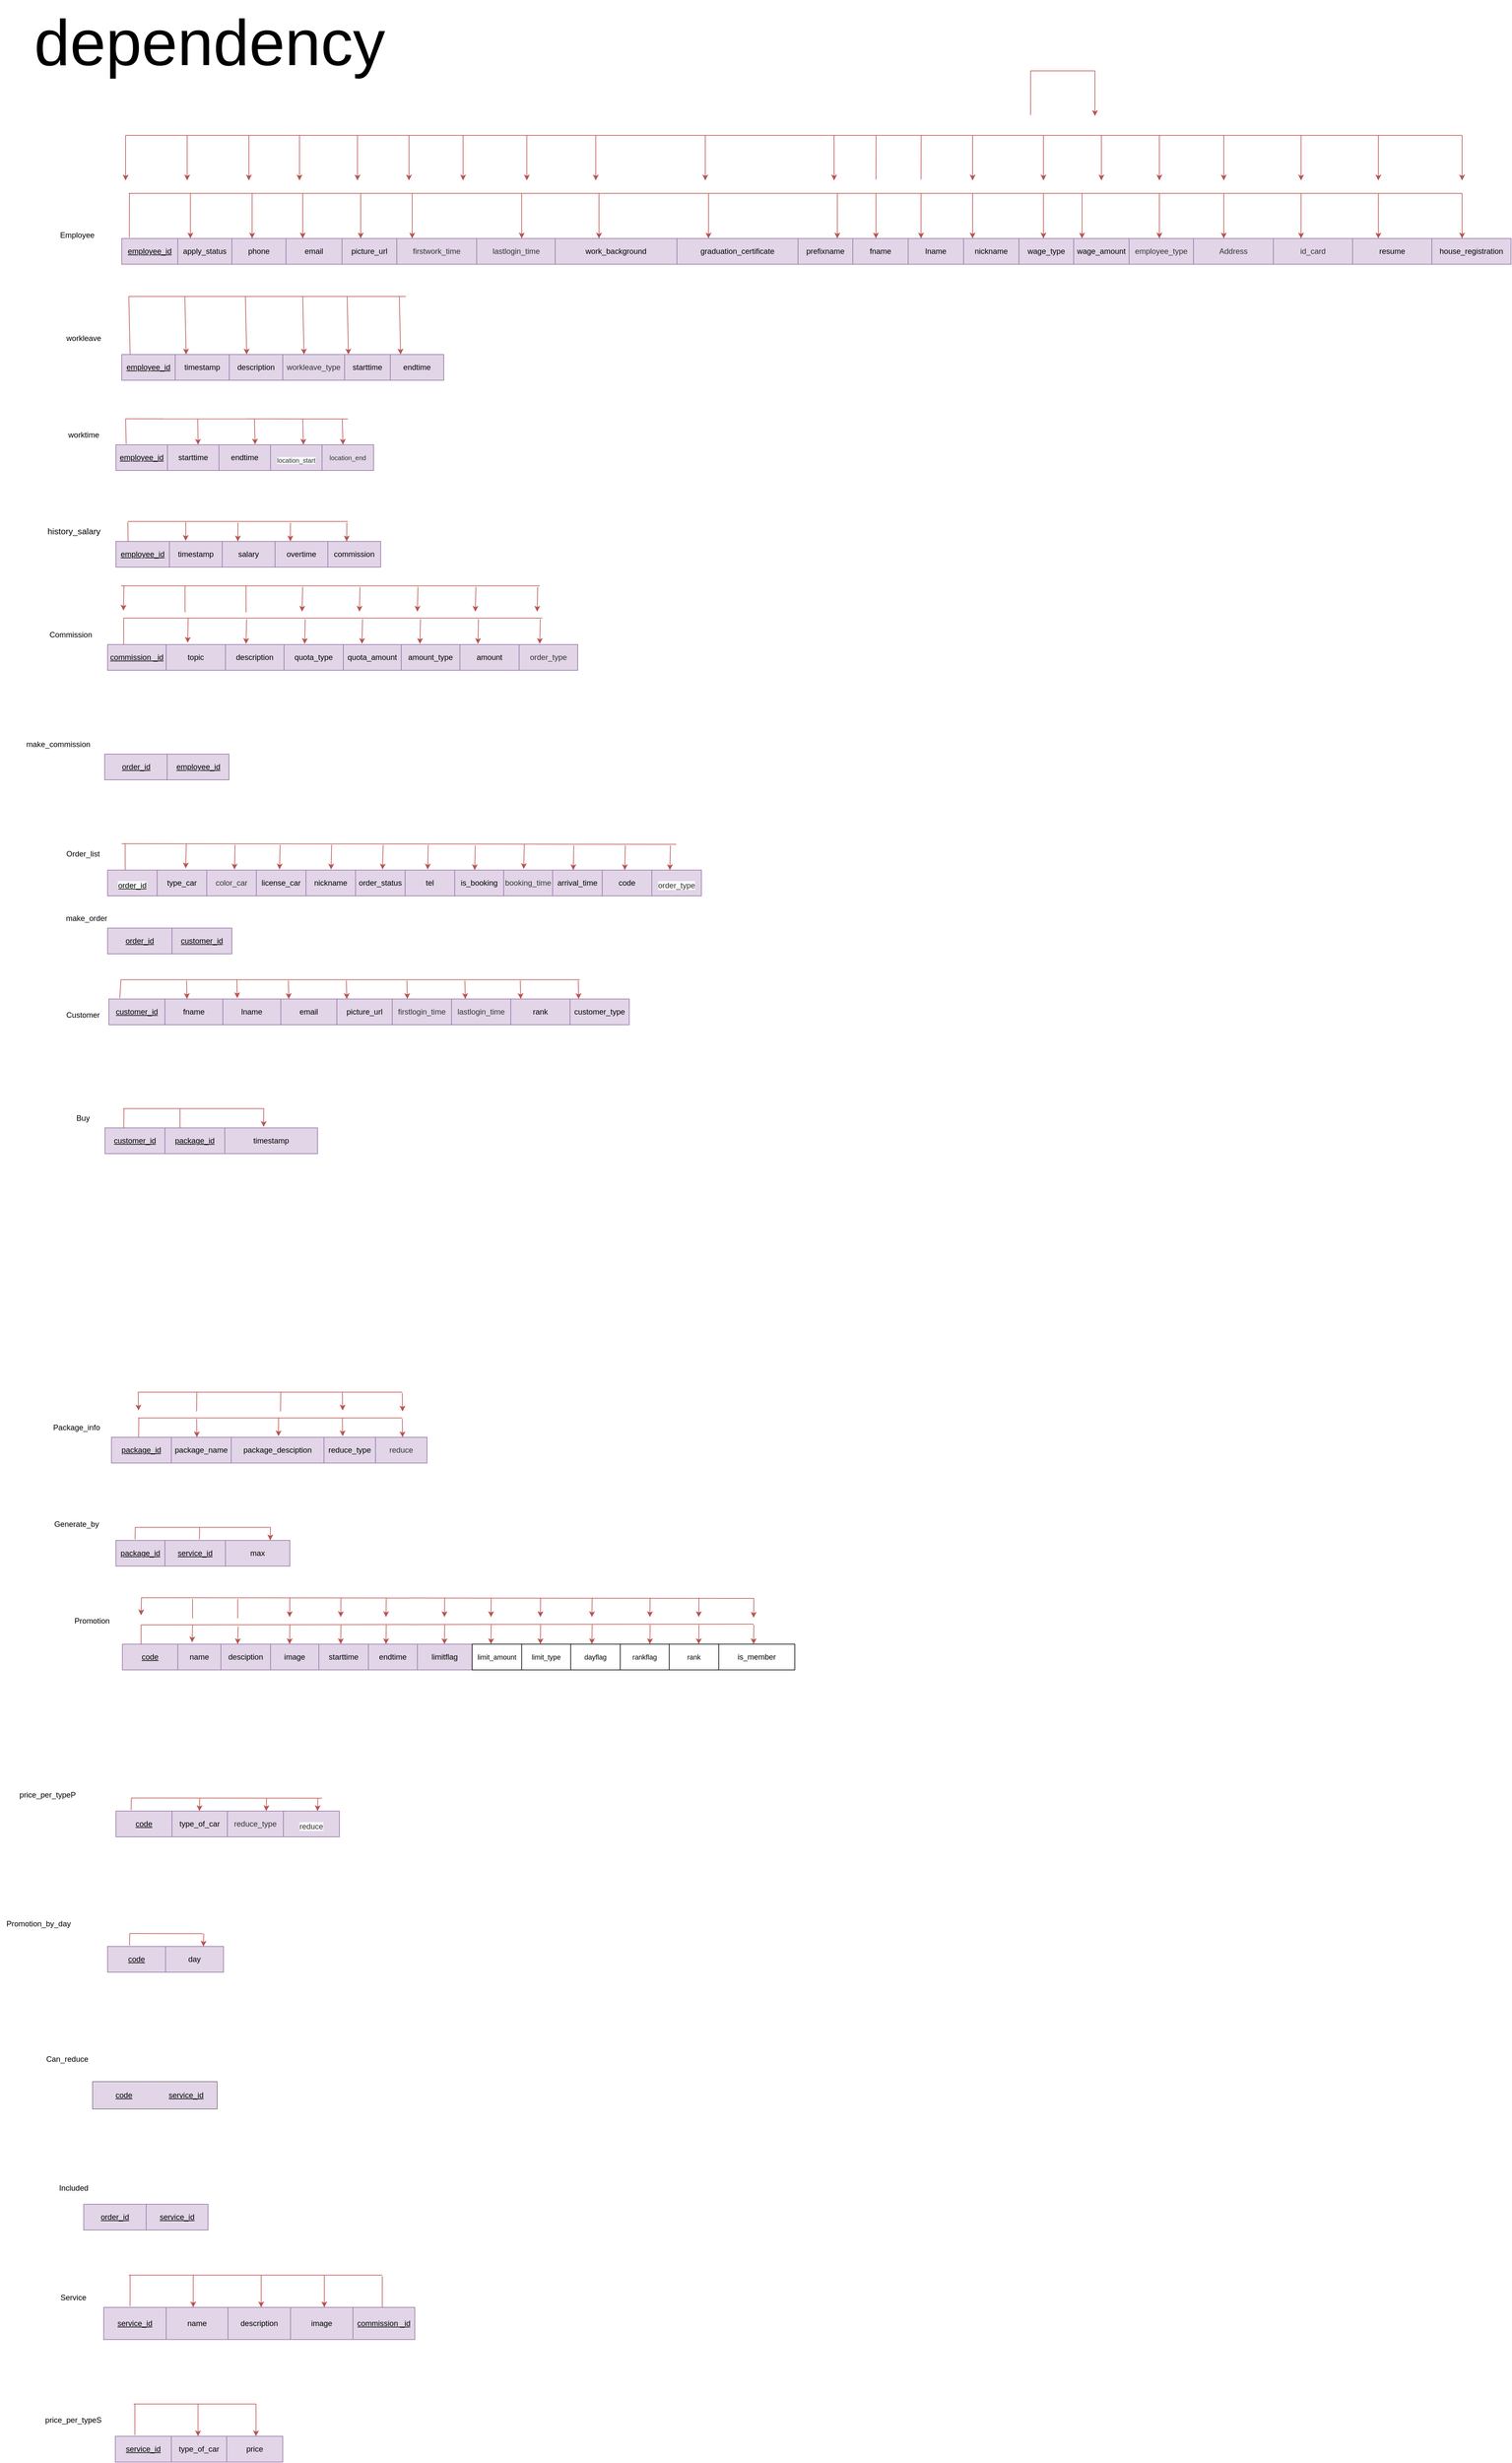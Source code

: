 <mxfile version="20.3.7" type="github" pages="3">
  <diagram id="U-3mU-74rDvG9G5ot2oj" name="Page-4">
    <mxGraphModel dx="1278" dy="2877" grid="1" gridSize="10" guides="1" tooltips="1" connect="1" arrows="1" fold="1" page="1" pageScale="1" pageWidth="1654" pageHeight="1169" math="0" shadow="0">
      <root>
        <mxCell id="0" />
        <mxCell id="1" parent="0" />
        <mxCell id="h3zQoV5v31QmGPk3ztC5-1" value="Promotion" style="text;html=1;strokeColor=none;fillColor=none;align=center;verticalAlign=middle;whiteSpace=wrap;rounded=0;fontFamily=Helvetica;fontSize=12;fontColor=default;startSize=0;" parent="1" vertex="1">
          <mxGeometry x="303" y="1180" width="60" height="30" as="geometry" />
        </mxCell>
        <mxCell id="h3zQoV5v31QmGPk3ztC5-20" value="price_per_typeP" style="text;html=1;strokeColor=none;fillColor=none;align=center;verticalAlign=middle;whiteSpace=wrap;rounded=0;fontFamily=Helvetica;fontSize=12;fontColor=default;startSize=0;" parent="1" vertex="1">
          <mxGeometry x="209" y="1450" width="110" height="30" as="geometry" />
        </mxCell>
        <mxCell id="h3zQoV5v31QmGPk3ztC5-26" value="&lt;p class=&quot;MsoNormal&quot;&gt;&lt;span style=&quot;font-size: 9pt; line-height: 106%; font-family: Helvetica, sans-serif; background-image: initial; background-position: initial; background-size: initial; background-repeat: initial; background-attachment: initial; background-origin: initial; background-clip: initial;&quot;&gt;Promotion_by_day&lt;/span&gt;&lt;/p&gt;" style="text;html=1;strokeColor=none;fillColor=none;align=center;verticalAlign=middle;whiteSpace=wrap;rounded=0;fontFamily=Helvetica;fontSize=12;fontColor=default;startSize=0;" parent="1" vertex="1">
          <mxGeometry x="190" y="1650" width="120" height="30" as="geometry" />
        </mxCell>
        <mxCell id="h3zQoV5v31QmGPk3ztC5-33" value="Service" style="text;html=1;strokeColor=none;fillColor=none;align=center;verticalAlign=middle;whiteSpace=wrap;rounded=0;fontFamily=Helvetica;fontSize=12;fontColor=default;startSize=0;" parent="1" vertex="1">
          <mxGeometry x="274" y="2230" width="60" height="30" as="geometry" />
        </mxCell>
        <mxCell id="h3zQoV5v31QmGPk3ztC5-34" value="price_per_typeS" style="text;html=1;strokeColor=none;fillColor=none;align=center;verticalAlign=middle;whiteSpace=wrap;rounded=0;fontFamily=Helvetica;fontSize=12;fontColor=default;startSize=0;" parent="1" vertex="1">
          <mxGeometry x="249" y="2420" width="110" height="30" as="geometry" />
        </mxCell>
        <mxCell id="h3zQoV5v31QmGPk3ztC5-42" value="Employee" style="text;html=1;strokeColor=none;fillColor=none;align=center;verticalAlign=middle;whiteSpace=wrap;rounded=0;fontFamily=Helvetica;fontSize=12;fontColor=default;startSize=0;" parent="1" vertex="1">
          <mxGeometry x="280" y="-970" width="60" height="30" as="geometry" />
        </mxCell>
        <mxCell id="h3zQoV5v31QmGPk3ztC5-43" value="workleave" style="text;html=1;strokeColor=none;fillColor=none;align=center;verticalAlign=middle;whiteSpace=wrap;rounded=0;fontFamily=Helvetica;fontSize=12;fontColor=default;startSize=0;" parent="1" vertex="1">
          <mxGeometry x="290" y="-810" width="60" height="30" as="geometry" />
        </mxCell>
        <mxCell id="h3zQoV5v31QmGPk3ztC5-52" value="worktime" style="text;html=1;strokeColor=none;fillColor=none;align=center;verticalAlign=middle;whiteSpace=wrap;rounded=0;fontFamily=Helvetica;fontSize=12;fontColor=default;startSize=0;" parent="1" vertex="1">
          <mxGeometry x="290" y="-660" width="60" height="30" as="geometry" />
        </mxCell>
        <mxCell id="h3zQoV5v31QmGPk3ztC5-58" value="&lt;p class=&quot;MsoNormal&quot;&gt;&lt;span style=&quot;font-size: 10pt; line-height: 106%; font-family: Helvetica, sans-serif; background-image: initial; background-position: initial; background-size: initial; background-repeat: initial; background-attachment: initial; background-origin: initial; background-clip: initial;&quot;&gt;history_salary&lt;/span&gt;&lt;/p&gt;" style="text;html=1;strokeColor=none;fillColor=none;align=center;verticalAlign=middle;whiteSpace=wrap;rounded=0;fontFamily=Helvetica;fontSize=12;fontColor=default;startSize=0;" parent="1" vertex="1">
          <mxGeometry x="260" y="-510" width="90" height="30" as="geometry" />
        </mxCell>
        <mxCell id="h3zQoV5v31QmGPk3ztC5-69" value="Order_list" style="text;html=1;strokeColor=none;fillColor=none;align=center;verticalAlign=middle;whiteSpace=wrap;rounded=0;fontFamily=Helvetica;fontSize=12;fontColor=default;startSize=0;" parent="1" vertex="1">
          <mxGeometry x="289" y="-10" width="60" height="30" as="geometry" />
        </mxCell>
        <mxCell id="h3zQoV5v31QmGPk3ztC5-70" value="Customer" style="text;html=1;strokeColor=none;fillColor=none;align=center;verticalAlign=middle;whiteSpace=wrap;rounded=0;fontFamily=Helvetica;fontSize=12;fontColor=default;startSize=0;" parent="1" vertex="1">
          <mxGeometry x="289" y="240" width="60" height="30" as="geometry" />
        </mxCell>
        <mxCell id="h3zQoV5v31QmGPk3ztC5-71" value="&lt;span style=&quot;color: rgb(0, 0, 0); font-family: Helvetica; font-size: 12px; font-style: normal; font-variant-ligatures: normal; font-variant-caps: normal; font-weight: 400; letter-spacing: normal; text-align: center; text-indent: 0px; text-transform: none; word-spacing: 0px; -webkit-text-stroke-width: 0px; background-color: rgb(248, 249, 250); text-decoration-thickness: initial; text-decoration-style: initial; text-decoration-color: initial; display: inline !important; float: none;&quot;&gt;Included&lt;/span&gt;" style="text;html=1;align=center;verticalAlign=middle;resizable=0;points=[];autosize=1;strokeColor=none;fillColor=none;" parent="1" vertex="1">
          <mxGeometry x="269" y="2060" width="70" height="30" as="geometry" />
        </mxCell>
        <mxCell id="h3zQoV5v31QmGPk3ztC5-76" value="Can_reduce" style="text;html=1;align=center;verticalAlign=middle;resizable=0;points=[];autosize=1;strokeColor=none;fillColor=none;" parent="1" vertex="1">
          <mxGeometry x="249" y="1860" width="90" height="30" as="geometry" />
        </mxCell>
        <mxCell id="h3zQoV5v31QmGPk3ztC5-81" value="Commission" style="text;html=1;strokeColor=none;fillColor=none;align=center;verticalAlign=middle;whiteSpace=wrap;rounded=0;fontFamily=Helvetica;fontSize=12;fontColor=default;startSize=0;" parent="1" vertex="1">
          <mxGeometry x="270" y="-350" width="60" height="30" as="geometry" />
        </mxCell>
        <mxCell id="h3zQoV5v31QmGPk3ztC5-142" value="Package_info" style="text;html=1;strokeColor=none;fillColor=none;align=center;verticalAlign=middle;whiteSpace=wrap;rounded=0;fontFamily=Helvetica;fontSize=12;fontColor=default;startSize=0;" parent="1" vertex="1">
          <mxGeometry x="279" y="880" width="60" height="30" as="geometry" />
        </mxCell>
        <mxCell id="h3zQoV5v31QmGPk3ztC5-143" value="Buy" style="text;html=1;strokeColor=none;fillColor=none;align=center;verticalAlign=middle;whiteSpace=wrap;rounded=0;fontFamily=Helvetica;fontSize=12;fontColor=default;startSize=0;" parent="1" vertex="1">
          <mxGeometry x="289" y="400" width="60" height="30" as="geometry" />
        </mxCell>
        <mxCell id="h3zQoV5v31QmGPk3ztC5-144" value="Generate_by" style="text;html=1;strokeColor=none;fillColor=none;align=center;verticalAlign=middle;whiteSpace=wrap;rounded=0;fontFamily=Helvetica;fontSize=12;fontColor=default;startSize=0;" parent="1" vertex="1">
          <mxGeometry x="279" y="1030" width="60" height="30" as="geometry" />
        </mxCell>
        <mxCell id="nFLLV-b6p0vLClC-IQMP-1" value="make_order" style="text;html=1;align=center;verticalAlign=middle;resizable=0;points=[];autosize=1;strokeColor=none;fillColor=none;" parent="1" vertex="1">
          <mxGeometry x="279" y="90" width="90" height="30" as="geometry" />
        </mxCell>
        <mxCell id="nFLLV-b6p0vLClC-IQMP-6" value="make_commission" style="text;html=1;align=center;verticalAlign=middle;resizable=0;points=[];autosize=1;strokeColor=none;fillColor=none;" parent="1" vertex="1">
          <mxGeometry x="220" y="-180" width="120" height="30" as="geometry" />
        </mxCell>
        <mxCell id="1Hj_Wn-EYMnz9rk8uVNK-2" value="" style="endArrow=none;html=1;rounded=0;fillColor=#f8cecc;strokeColor=#b85450;" parent="1" edge="1">
          <mxGeometry width="50" height="50" relative="1" as="geometry">
            <mxPoint x="390" y="-1020" as="sourcePoint" />
            <mxPoint x="2460" y="-1020" as="targetPoint" />
          </mxGeometry>
        </mxCell>
        <mxCell id="1Hj_Wn-EYMnz9rk8uVNK-3" value="" style="endArrow=none;html=1;rounded=0;fillColor=#f8cecc;strokeColor=#b85450;exitX=0.045;exitY=-0.036;exitDx=0;exitDy=0;exitPerimeter=0;" parent="1" edge="1">
          <mxGeometry width="50" height="50" relative="1" as="geometry">
            <mxPoint x="390.825" y="-951.44" as="sourcePoint" />
            <mxPoint x="391" y="-1020" as="targetPoint" />
          </mxGeometry>
        </mxCell>
        <mxCell id="1Hj_Wn-EYMnz9rk8uVNK-4" value="" style="endArrow=classic;html=1;rounded=0;fillColor=#f8cecc;strokeColor=#b85450;" parent="1" edge="1">
          <mxGeometry width="50" height="50" relative="1" as="geometry">
            <mxPoint x="830" y="-1020" as="sourcePoint" />
            <mxPoint x="830" y="-950" as="targetPoint" />
          </mxGeometry>
        </mxCell>
        <mxCell id="1Hj_Wn-EYMnz9rk8uVNK-6" value="" style="endArrow=classic;html=1;rounded=0;fillColor=#f8cecc;strokeColor=#b85450;" parent="1" edge="1">
          <mxGeometry width="50" height="50" relative="1" as="geometry">
            <mxPoint x="1120" y="-1020" as="sourcePoint" />
            <mxPoint x="1120" y="-950" as="targetPoint" />
          </mxGeometry>
        </mxCell>
        <mxCell id="1Hj_Wn-EYMnz9rk8uVNK-8" value="" style="endArrow=classic;html=1;rounded=0;fillColor=#f8cecc;strokeColor=#b85450;" parent="1" edge="1">
          <mxGeometry width="50" height="50" relative="1" as="geometry">
            <mxPoint x="1290" y="-1020" as="sourcePoint" />
            <mxPoint x="1290" y="-950" as="targetPoint" />
          </mxGeometry>
        </mxCell>
        <mxCell id="1Hj_Wn-EYMnz9rk8uVNK-9" value="" style="endArrow=classic;html=1;rounded=0;fillColor=#f8cecc;strokeColor=#b85450;" parent="1" edge="1">
          <mxGeometry width="50" height="50" relative="1" as="geometry">
            <mxPoint x="1490" y="-1020" as="sourcePoint" />
            <mxPoint x="1490" y="-950" as="targetPoint" />
          </mxGeometry>
        </mxCell>
        <mxCell id="1Hj_Wn-EYMnz9rk8uVNK-11" value="" style="endArrow=classic;html=1;rounded=0;fillColor=#f8cecc;strokeColor=#b85450;" parent="1" edge="1">
          <mxGeometry width="50" height="50" relative="1" as="geometry">
            <mxPoint x="1620" y="-1020" as="sourcePoint" />
            <mxPoint x="1620" y="-950" as="targetPoint" />
          </mxGeometry>
        </mxCell>
        <mxCell id="1Hj_Wn-EYMnz9rk8uVNK-12" value="" style="endArrow=classic;html=1;rounded=0;fillColor=#f8cecc;strokeColor=#b85450;" parent="1" edge="1">
          <mxGeometry width="50" height="50" relative="1" as="geometry">
            <mxPoint x="1700" y="-1020" as="sourcePoint" />
            <mxPoint x="1700" y="-950" as="targetPoint" />
          </mxGeometry>
        </mxCell>
        <mxCell id="1Hj_Wn-EYMnz9rk8uVNK-13" value="" style="endArrow=classic;html=1;rounded=0;fillColor=#f8cecc;strokeColor=#b85450;" parent="1" edge="1">
          <mxGeometry width="50" height="50" relative="1" as="geometry">
            <mxPoint x="1810" y="-1020" as="sourcePoint" />
            <mxPoint x="1810" y="-950" as="targetPoint" />
          </mxGeometry>
        </mxCell>
        <mxCell id="1Hj_Wn-EYMnz9rk8uVNK-14" value="" style="endArrow=classic;html=1;rounded=0;fillColor=#f8cecc;strokeColor=#b85450;" parent="1" edge="1">
          <mxGeometry width="50" height="50" relative="1" as="geometry">
            <mxPoint x="1870" y="-1020" as="sourcePoint" />
            <mxPoint x="1870" y="-950" as="targetPoint" />
          </mxGeometry>
        </mxCell>
        <mxCell id="1Hj_Wn-EYMnz9rk8uVNK-15" value="" style="endArrow=classic;html=1;rounded=0;fillColor=#f8cecc;strokeColor=#b85450;" parent="1" edge="1">
          <mxGeometry width="50" height="50" relative="1" as="geometry">
            <mxPoint x="1990" y="-1020" as="sourcePoint" />
            <mxPoint x="1990" y="-950" as="targetPoint" />
          </mxGeometry>
        </mxCell>
        <mxCell id="1Hj_Wn-EYMnz9rk8uVNK-18" value="" style="endArrow=classic;html=1;rounded=0;fillColor=#f8cecc;strokeColor=#b85450;" parent="1" edge="1">
          <mxGeometry width="50" height="50" relative="1" as="geometry">
            <mxPoint x="1000.0" y="-1020" as="sourcePoint" />
            <mxPoint x="1000.0" y="-950" as="targetPoint" />
          </mxGeometry>
        </mxCell>
        <mxCell id="1Hj_Wn-EYMnz9rk8uVNK-19" value="" style="endArrow=classic;html=1;rounded=0;fillColor=#f8cecc;strokeColor=#b85450;" parent="1" edge="1">
          <mxGeometry width="50" height="50" relative="1" as="geometry">
            <mxPoint x="750" y="-1020" as="sourcePoint" />
            <mxPoint x="750" y="-950" as="targetPoint" />
          </mxGeometry>
        </mxCell>
        <mxCell id="1Hj_Wn-EYMnz9rk8uVNK-20" value="" style="endArrow=classic;html=1;rounded=0;fillColor=#f8cecc;strokeColor=#b85450;" parent="1" edge="1">
          <mxGeometry width="50" height="50" relative="1" as="geometry">
            <mxPoint x="660" y="-1020" as="sourcePoint" />
            <mxPoint x="660" y="-950" as="targetPoint" />
          </mxGeometry>
        </mxCell>
        <mxCell id="1Hj_Wn-EYMnz9rk8uVNK-21" value="" style="endArrow=classic;html=1;rounded=0;fillColor=#f8cecc;strokeColor=#b85450;" parent="1" edge="1">
          <mxGeometry width="50" height="50" relative="1" as="geometry">
            <mxPoint x="581.44" y="-1020" as="sourcePoint" />
            <mxPoint x="581.44" y="-950" as="targetPoint" />
          </mxGeometry>
        </mxCell>
        <mxCell id="1Hj_Wn-EYMnz9rk8uVNK-23" value="" style="endArrow=classic;html=1;rounded=0;fillColor=#f8cecc;strokeColor=#b85450;" parent="1" edge="1">
          <mxGeometry width="50" height="50" relative="1" as="geometry">
            <mxPoint x="485.6" y="-1020" as="sourcePoint" />
            <mxPoint x="485.6" y="-950" as="targetPoint" />
          </mxGeometry>
        </mxCell>
        <mxCell id="1Hj_Wn-EYMnz9rk8uVNK-72" value="" style="endArrow=none;html=1;rounded=0;fillColor=#f8cecc;strokeColor=#b85450;" parent="1" edge="1">
          <mxGeometry width="50" height="50" relative="1" as="geometry">
            <mxPoint x="385" y="-1110" as="sourcePoint" />
            <mxPoint x="2460" y="-1110" as="targetPoint" />
          </mxGeometry>
        </mxCell>
        <mxCell id="1Hj_Wn-EYMnz9rk8uVNK-73" value="" style="endArrow=none;html=1;rounded=0;fillColor=#f8cecc;strokeColor=#b85450;exitX=0.045;exitY=-0.036;exitDx=0;exitDy=0;exitPerimeter=0;" parent="1" edge="1">
          <mxGeometry width="50" height="50" relative="1" as="geometry">
            <mxPoint x="1620.005" y="-1041.44" as="sourcePoint" />
            <mxPoint x="1620.18" y="-1110" as="targetPoint" />
          </mxGeometry>
        </mxCell>
        <mxCell id="1Hj_Wn-EYMnz9rk8uVNK-74" value="" style="endArrow=classic;html=1;rounded=0;fillColor=#f8cecc;strokeColor=#b85450;" parent="1" edge="1">
          <mxGeometry width="50" height="50" relative="1" as="geometry">
            <mxPoint x="825" y="-1110" as="sourcePoint" />
            <mxPoint x="825" y="-1040" as="targetPoint" />
          </mxGeometry>
        </mxCell>
        <mxCell id="1Hj_Wn-EYMnz9rk8uVNK-75" value="" style="endArrow=classic;html=1;rounded=0;fillColor=#f8cecc;strokeColor=#b85450;" parent="1" edge="1">
          <mxGeometry width="50" height="50" relative="1" as="geometry">
            <mxPoint x="909" y="-1110" as="sourcePoint" />
            <mxPoint x="909" y="-1040" as="targetPoint" />
          </mxGeometry>
        </mxCell>
        <mxCell id="1Hj_Wn-EYMnz9rk8uVNK-76" value="" style="endArrow=classic;html=1;rounded=0;fillColor=#f8cecc;strokeColor=#b85450;" parent="1" edge="1">
          <mxGeometry width="50" height="50" relative="1" as="geometry">
            <mxPoint x="1115" y="-1110" as="sourcePoint" />
            <mxPoint x="1115" y="-1040" as="targetPoint" />
          </mxGeometry>
        </mxCell>
        <mxCell id="1Hj_Wn-EYMnz9rk8uVNK-77" value="" style="endArrow=classic;html=1;rounded=0;fillColor=#f8cecc;strokeColor=#b85450;" parent="1" edge="1">
          <mxGeometry width="50" height="50" relative="1" as="geometry">
            <mxPoint x="1285.0" y="-1110" as="sourcePoint" />
            <mxPoint x="1285.0" y="-1040" as="targetPoint" />
          </mxGeometry>
        </mxCell>
        <mxCell id="1Hj_Wn-EYMnz9rk8uVNK-78" value="" style="endArrow=classic;html=1;rounded=0;fillColor=#f8cecc;strokeColor=#b85450;" parent="1" edge="1">
          <mxGeometry width="50" height="50" relative="1" as="geometry">
            <mxPoint x="1485.0" y="-1110" as="sourcePoint" />
            <mxPoint x="1485.0" y="-1040" as="targetPoint" />
          </mxGeometry>
        </mxCell>
        <mxCell id="1Hj_Wn-EYMnz9rk8uVNK-82" value="" style="endArrow=classic;html=1;rounded=0;fillColor=#f8cecc;strokeColor=#b85450;" parent="1" edge="1">
          <mxGeometry width="50" height="50" relative="1" as="geometry">
            <mxPoint x="1900" y="-1110" as="sourcePoint" />
            <mxPoint x="1900" y="-1040" as="targetPoint" />
          </mxGeometry>
        </mxCell>
        <mxCell id="1Hj_Wn-EYMnz9rk8uVNK-83" value="" style="endArrow=classic;html=1;rounded=0;fillColor=#f8cecc;strokeColor=#b85450;" parent="1" edge="1">
          <mxGeometry width="50" height="50" relative="1" as="geometry">
            <mxPoint x="1990" y="-1110" as="sourcePoint" />
            <mxPoint x="1990" y="-1040" as="targetPoint" />
          </mxGeometry>
        </mxCell>
        <mxCell id="1Hj_Wn-EYMnz9rk8uVNK-85" value="" style="endArrow=classic;html=1;rounded=0;fillColor=#f8cecc;strokeColor=#b85450;" parent="1" edge="1">
          <mxGeometry width="50" height="50" relative="1" as="geometry">
            <mxPoint x="1007.94" y="-1110" as="sourcePoint" />
            <mxPoint x="1007.94" y="-1040" as="targetPoint" />
          </mxGeometry>
        </mxCell>
        <mxCell id="1Hj_Wn-EYMnz9rk8uVNK-86" value="" style="endArrow=classic;html=1;rounded=0;fillColor=#f8cecc;strokeColor=#b85450;" parent="1" edge="1">
          <mxGeometry width="50" height="50" relative="1" as="geometry">
            <mxPoint x="745" y="-1110" as="sourcePoint" />
            <mxPoint x="745" y="-1040" as="targetPoint" />
          </mxGeometry>
        </mxCell>
        <mxCell id="1Hj_Wn-EYMnz9rk8uVNK-87" value="" style="endArrow=classic;html=1;rounded=0;fillColor=#f8cecc;strokeColor=#b85450;" parent="1" edge="1">
          <mxGeometry width="50" height="50" relative="1" as="geometry">
            <mxPoint x="655" y="-1110" as="sourcePoint" />
            <mxPoint x="655" y="-1040" as="targetPoint" />
          </mxGeometry>
        </mxCell>
        <mxCell id="1Hj_Wn-EYMnz9rk8uVNK-88" value="" style="endArrow=classic;html=1;rounded=0;fillColor=#f8cecc;strokeColor=#b85450;" parent="1" edge="1">
          <mxGeometry width="50" height="50" relative="1" as="geometry">
            <mxPoint x="576.44" y="-1110" as="sourcePoint" />
            <mxPoint x="576.44" y="-1040" as="targetPoint" />
          </mxGeometry>
        </mxCell>
        <mxCell id="1Hj_Wn-EYMnz9rk8uVNK-89" value="" style="endArrow=classic;html=1;rounded=0;fillColor=#f8cecc;strokeColor=#b85450;" parent="1" edge="1">
          <mxGeometry width="50" height="50" relative="1" as="geometry">
            <mxPoint x="480.6" y="-1110" as="sourcePoint" />
            <mxPoint x="480.6" y="-1040" as="targetPoint" />
          </mxGeometry>
        </mxCell>
        <mxCell id="1Hj_Wn-EYMnz9rk8uVNK-91" value="" style="endArrow=classic;html=1;rounded=0;fillColor=#f8cecc;strokeColor=#b85450;" parent="1" edge="1">
          <mxGeometry width="50" height="50" relative="1" as="geometry">
            <mxPoint x="385.0" y="-1110" as="sourcePoint" />
            <mxPoint x="385.0" y="-1040" as="targetPoint" />
          </mxGeometry>
        </mxCell>
        <mxCell id="1Hj_Wn-EYMnz9rk8uVNK-94" value="" style="endArrow=none;html=1;rounded=0;fillColor=#f8cecc;strokeColor=#b85450;" parent="1" edge="1">
          <mxGeometry width="50" height="50" relative="1" as="geometry">
            <mxPoint x="1790" y="-1210" as="sourcePoint" />
            <mxPoint x="1890" y="-1210" as="targetPoint" />
          </mxGeometry>
        </mxCell>
        <mxCell id="1Hj_Wn-EYMnz9rk8uVNK-95" value="" style="endArrow=classic;html=1;rounded=0;fillColor=#f8cecc;strokeColor=#b85450;" parent="1" edge="1">
          <mxGeometry width="50" height="50" relative="1" as="geometry">
            <mxPoint x="1890" y="-1210" as="sourcePoint" />
            <mxPoint x="1890" y="-1140" as="targetPoint" />
          </mxGeometry>
        </mxCell>
        <mxCell id="1Hj_Wn-EYMnz9rk8uVNK-96" value="" style="endArrow=none;html=1;rounded=0;fillColor=#f8cecc;strokeColor=#b85450;exitX=0.045;exitY=-0.036;exitDx=0;exitDy=0;exitPerimeter=0;" parent="1" edge="1">
          <mxGeometry width="50" height="50" relative="1" as="geometry">
            <mxPoint x="1790.005" y="-1141.44" as="sourcePoint" />
            <mxPoint x="1790.18" y="-1210" as="targetPoint" />
          </mxGeometry>
        </mxCell>
        <mxCell id="zgda1LmhVK_LOs4OdLQj-1" value="" style="endArrow=none;html=1;rounded=0;fillColor=#f8cecc;strokeColor=#b85450;" parent="1" edge="1">
          <mxGeometry width="50" height="50" relative="1" as="geometry">
            <mxPoint x="390" y="-860" as="sourcePoint" />
            <mxPoint x="820" y="-860" as="targetPoint" />
          </mxGeometry>
        </mxCell>
        <mxCell id="zgda1LmhVK_LOs4OdLQj-2" value="" style="endArrow=none;html=1;rounded=0;fillColor=#f8cecc;strokeColor=#b85450;exitX=0.07;exitY=0;exitDx=0;exitDy=0;exitPerimeter=0;" parent="1" edge="1">
          <mxGeometry width="50" height="50" relative="1" as="geometry">
            <mxPoint x="392" y="-770" as="sourcePoint" />
            <mxPoint x="390" y="-860" as="targetPoint" />
          </mxGeometry>
        </mxCell>
        <mxCell id="zgda1LmhVK_LOs4OdLQj-3" value="" style="endArrow=classic;html=1;rounded=0;fillColor=#f8cecc;strokeColor=#b85450;entryX=0.244;entryY=0;entryDx=0;entryDy=0;entryPerimeter=0;" parent="1" edge="1">
          <mxGeometry width="50" height="50" relative="1" as="geometry">
            <mxPoint x="477" y="-860" as="sourcePoint" />
            <mxPoint x="479" y="-770" as="targetPoint" />
          </mxGeometry>
        </mxCell>
        <mxCell id="zgda1LmhVK_LOs4OdLQj-4" value="" style="endArrow=classic;html=1;rounded=0;fillColor=#f8cecc;strokeColor=#b85450;entryX=0.244;entryY=0;entryDx=0;entryDy=0;entryPerimeter=0;" parent="1" edge="1">
          <mxGeometry width="50" height="50" relative="1" as="geometry">
            <mxPoint x="571" y="-860" as="sourcePoint" />
            <mxPoint x="573.0" y="-770" as="targetPoint" />
          </mxGeometry>
        </mxCell>
        <mxCell id="zgda1LmhVK_LOs4OdLQj-5" value="" style="endArrow=classic;html=1;rounded=0;fillColor=#f8cecc;strokeColor=#b85450;entryX=0.244;entryY=0;entryDx=0;entryDy=0;entryPerimeter=0;" parent="1" edge="1">
          <mxGeometry width="50" height="50" relative="1" as="geometry">
            <mxPoint x="660" y="-860" as="sourcePoint" />
            <mxPoint x="662" y="-770" as="targetPoint" />
          </mxGeometry>
        </mxCell>
        <mxCell id="zgda1LmhVK_LOs4OdLQj-6" value="" style="endArrow=classic;html=1;rounded=0;fillColor=#f8cecc;strokeColor=#b85450;entryX=0.244;entryY=0;entryDx=0;entryDy=0;entryPerimeter=0;" parent="1" edge="1">
          <mxGeometry width="50" height="50" relative="1" as="geometry">
            <mxPoint x="729" y="-860" as="sourcePoint" />
            <mxPoint x="731" y="-770" as="targetPoint" />
          </mxGeometry>
        </mxCell>
        <mxCell id="zgda1LmhVK_LOs4OdLQj-7" value="" style="endArrow=classic;html=1;rounded=0;fillColor=#f8cecc;strokeColor=#b85450;entryX=0.244;entryY=0;entryDx=0;entryDy=0;entryPerimeter=0;" parent="1" edge="1">
          <mxGeometry width="50" height="50" relative="1" as="geometry">
            <mxPoint x="810" y="-860" as="sourcePoint" />
            <mxPoint x="812" y="-770" as="targetPoint" />
          </mxGeometry>
        </mxCell>
        <mxCell id="3F8gpvGxPlg658Bl4OVC-1" value="" style="endArrow=none;html=1;rounded=0;fillColor=#f8cecc;strokeColor=#b85450;" parent="1" edge="1">
          <mxGeometry width="50" height="50" relative="1" as="geometry">
            <mxPoint x="385" y="-670.2" as="sourcePoint" />
            <mxPoint x="730" y="-670" as="targetPoint" />
          </mxGeometry>
        </mxCell>
        <mxCell id="3F8gpvGxPlg658Bl4OVC-2" value="" style="endArrow=classic;html=1;rounded=0;entryX=0.523;entryY=0.005;entryDx=0;entryDy=0;entryPerimeter=0;fillColor=#f8cecc;strokeColor=#b85450;" parent="1" edge="1">
          <mxGeometry width="50" height="50" relative="1" as="geometry">
            <mxPoint x="497" y="-670.2" as="sourcePoint" />
            <mxPoint x="497.52" y="-630.0" as="targetPoint" />
          </mxGeometry>
        </mxCell>
        <mxCell id="3F8gpvGxPlg658Bl4OVC-3" value="" style="endArrow=classic;html=1;rounded=0;entryX=0.892;entryY=-0.005;entryDx=0;entryDy=0;entryPerimeter=0;fillColor=#f8cecc;strokeColor=#b85450;" parent="1" edge="1">
          <mxGeometry width="50" height="50" relative="1" as="geometry">
            <mxPoint x="585" y="-670.2" as="sourcePoint" />
            <mxPoint x="586.08" y="-630.4" as="targetPoint" />
          </mxGeometry>
        </mxCell>
        <mxCell id="3F8gpvGxPlg658Bl4OVC-4" value="" style="endArrow=none;html=1;rounded=0;fillColor=#f8cecc;strokeColor=#b85450;exitX=0.058;exitY=-0.025;exitDx=0;exitDy=0;exitPerimeter=0;" parent="1" edge="1">
          <mxGeometry width="50" height="50" relative="1" as="geometry">
            <mxPoint x="385.92" y="-631.2" as="sourcePoint" />
            <mxPoint x="385" y="-670.2" as="targetPoint" />
          </mxGeometry>
        </mxCell>
        <mxCell id="5QyQpD_LNi-VT0bcEnjP-1" value="" style="endArrow=none;html=1;rounded=0;fillColor=#f8cecc;strokeColor=#b85450;" parent="1" edge="1">
          <mxGeometry width="50" height="50" relative="1" as="geometry">
            <mxPoint x="388.5" y="-511" as="sourcePoint" />
            <mxPoint x="730" y="-511" as="targetPoint" />
          </mxGeometry>
        </mxCell>
        <mxCell id="5QyQpD_LNi-VT0bcEnjP-2" value="" style="endArrow=none;html=1;rounded=0;exitX=0.063;exitY=-0.009;exitDx=0;exitDy=0;exitPerimeter=0;fillColor=#f8cecc;strokeColor=#b85450;" parent="1" edge="1">
          <mxGeometry width="50" height="50" relative="1" as="geometry">
            <mxPoint x="388.851" y="-480.36" as="sourcePoint" />
            <mxPoint x="388.5" y="-510" as="targetPoint" />
          </mxGeometry>
        </mxCell>
        <mxCell id="5QyQpD_LNi-VT0bcEnjP-3" value="" style="endArrow=classic;html=1;rounded=0;entryX=0.218;entryY=-0.022;entryDx=0;entryDy=0;entryPerimeter=0;fillColor=#f8cecc;strokeColor=#b85450;" parent="1" edge="1">
          <mxGeometry width="50" height="50" relative="1" as="geometry">
            <mxPoint x="478.5" y="-510" as="sourcePoint" />
            <mxPoint x="478.286" y="-480.88" as="targetPoint" />
          </mxGeometry>
        </mxCell>
        <mxCell id="5QyQpD_LNi-VT0bcEnjP-4" value="" style="endArrow=classic;html=1;rounded=0;entryX=0.218;entryY=-0.022;entryDx=0;entryDy=0;entryPerimeter=0;fillColor=#f8cecc;strokeColor=#b85450;" parent="1" edge="1">
          <mxGeometry width="50" height="50" relative="1" as="geometry">
            <mxPoint x="559.48" y="-509.12" as="sourcePoint" />
            <mxPoint x="559.266" y="-480" as="targetPoint" />
          </mxGeometry>
        </mxCell>
        <mxCell id="5QyQpD_LNi-VT0bcEnjP-5" value="" style="endArrow=classic;html=1;rounded=0;entryX=0.218;entryY=-0.022;entryDx=0;entryDy=0;entryPerimeter=0;fillColor=#f8cecc;strokeColor=#b85450;" parent="1" edge="1">
          <mxGeometry width="50" height="50" relative="1" as="geometry">
            <mxPoint x="640.98" y="-509.12" as="sourcePoint" />
            <mxPoint x="640.766" y="-480" as="targetPoint" />
          </mxGeometry>
        </mxCell>
        <mxCell id="5QyQpD_LNi-VT0bcEnjP-6" value="" style="endArrow=classic;html=1;rounded=0;entryX=0.218;entryY=-0.022;entryDx=0;entryDy=0;entryPerimeter=0;fillColor=#f8cecc;strokeColor=#b85450;" parent="1" edge="1">
          <mxGeometry width="50" height="50" relative="1" as="geometry">
            <mxPoint x="728.48" y="-509.12" as="sourcePoint" />
            <mxPoint x="728.266" y="-480" as="targetPoint" />
          </mxGeometry>
        </mxCell>
        <mxCell id="JgGp24SbbN92o_Oc3Cwt-19" value="" style="endArrow=none;html=1;rounded=0;fillColor=#f8cecc;strokeColor=#b85450;" parent="1" edge="1">
          <mxGeometry width="50" height="50" relative="1" as="geometry">
            <mxPoint x="382" y="-360.96" as="sourcePoint" />
            <mxPoint x="1032" y="-360.96" as="targetPoint" />
          </mxGeometry>
        </mxCell>
        <mxCell id="JgGp24SbbN92o_Oc3Cwt-20" value="" style="endArrow=classic;html=1;rounded=0;entryX=0.184;entryY=-0.043;entryDx=0;entryDy=0;entryPerimeter=0;fillColor=#f8cecc;strokeColor=#b85450;" parent="1" edge="1">
          <mxGeometry width="50" height="50" relative="1" as="geometry">
            <mxPoint x="482.21" y="-360.96" as="sourcePoint" />
            <mxPoint x="481.32" y="-322.68" as="targetPoint" />
          </mxGeometry>
        </mxCell>
        <mxCell id="JgGp24SbbN92o_Oc3Cwt-21" value="" style="endArrow=classic;html=1;rounded=0;entryX=0.184;entryY=-0.043;entryDx=0;entryDy=0;entryPerimeter=0;fillColor=#f8cecc;strokeColor=#b85450;" parent="1" edge="1">
          <mxGeometry width="50" height="50" relative="1" as="geometry">
            <mxPoint x="572.89" y="-359.24" as="sourcePoint" />
            <mxPoint x="572" y="-320.96" as="targetPoint" />
          </mxGeometry>
        </mxCell>
        <mxCell id="JgGp24SbbN92o_Oc3Cwt-22" value="" style="endArrow=classic;html=1;rounded=0;entryX=0.184;entryY=-0.043;entryDx=0;entryDy=0;entryPerimeter=0;fillColor=#f8cecc;strokeColor=#b85450;" parent="1" edge="1">
          <mxGeometry width="50" height="50" relative="1" as="geometry">
            <mxPoint x="663.89" y="-359.24" as="sourcePoint" />
            <mxPoint x="663" y="-320.96" as="targetPoint" />
          </mxGeometry>
        </mxCell>
        <mxCell id="JgGp24SbbN92o_Oc3Cwt-23" value="" style="endArrow=classic;html=1;rounded=0;entryX=0.184;entryY=-0.043;entryDx=0;entryDy=0;entryPerimeter=0;fillColor=#f8cecc;strokeColor=#b85450;" parent="1" edge="1">
          <mxGeometry width="50" height="50" relative="1" as="geometry">
            <mxPoint x="752.89" y="-359.24" as="sourcePoint" />
            <mxPoint x="752" y="-320.96" as="targetPoint" />
          </mxGeometry>
        </mxCell>
        <mxCell id="JgGp24SbbN92o_Oc3Cwt-24" value="" style="endArrow=classic;html=1;rounded=0;entryX=0.184;entryY=-0.043;entryDx=0;entryDy=0;entryPerimeter=0;fillColor=#f8cecc;strokeColor=#b85450;" parent="1" edge="1">
          <mxGeometry width="50" height="50" relative="1" as="geometry">
            <mxPoint x="842.89" y="-359.24" as="sourcePoint" />
            <mxPoint x="842" y="-320.96" as="targetPoint" />
          </mxGeometry>
        </mxCell>
        <mxCell id="JgGp24SbbN92o_Oc3Cwt-25" value="" style="endArrow=classic;html=1;rounded=0;entryX=0.184;entryY=-0.043;entryDx=0;entryDy=0;entryPerimeter=0;fillColor=#f8cecc;strokeColor=#b85450;" parent="1" edge="1">
          <mxGeometry width="50" height="50" relative="1" as="geometry">
            <mxPoint x="932.89" y="-359.24" as="sourcePoint" />
            <mxPoint x="932" y="-320.96" as="targetPoint" />
          </mxGeometry>
        </mxCell>
        <mxCell id="JgGp24SbbN92o_Oc3Cwt-26" value="" style="endArrow=classic;html=1;rounded=0;entryX=0.184;entryY=-0.043;entryDx=0;entryDy=0;entryPerimeter=0;fillColor=#f8cecc;strokeColor=#b85450;" parent="1" edge="1">
          <mxGeometry width="50" height="50" relative="1" as="geometry">
            <mxPoint x="1028.89" y="-359.24" as="sourcePoint" />
            <mxPoint x="1028" y="-320.96" as="targetPoint" />
          </mxGeometry>
        </mxCell>
        <mxCell id="JgGp24SbbN92o_Oc3Cwt-27" value="" style="endArrow=none;html=1;rounded=0;exitX=0.048;exitY=0.024;exitDx=0;exitDy=0;exitPerimeter=0;fillColor=#f8cecc;strokeColor=#b85450;" parent="1" edge="1">
          <mxGeometry width="50" height="50" relative="1" as="geometry">
            <mxPoint x="382.04" y="-320.0" as="sourcePoint" />
            <mxPoint x="382" y="-360.96" as="targetPoint" />
          </mxGeometry>
        </mxCell>
        <mxCell id="JgGp24SbbN92o_Oc3Cwt-28" value="" style="endArrow=none;html=1;rounded=0;fillColor=#f8cecc;strokeColor=#b85450;" parent="1" edge="1">
          <mxGeometry width="50" height="50" relative="1" as="geometry">
            <mxPoint x="378" y="-410.96" as="sourcePoint" />
            <mxPoint x="1028" y="-410.96" as="targetPoint" />
          </mxGeometry>
        </mxCell>
        <mxCell id="JgGp24SbbN92o_Oc3Cwt-29" value="" style="endArrow=classic;html=1;rounded=0;entryX=0.184;entryY=-0.043;entryDx=0;entryDy=0;entryPerimeter=0;fillColor=#f8cecc;strokeColor=#b85450;" parent="1" edge="1">
          <mxGeometry width="50" height="50" relative="1" as="geometry">
            <mxPoint x="382.45" y="-410.96" as="sourcePoint" />
            <mxPoint x="381.56" y="-372.68" as="targetPoint" />
          </mxGeometry>
        </mxCell>
        <mxCell id="JgGp24SbbN92o_Oc3Cwt-30" value="" style="endArrow=classic;html=1;rounded=0;entryX=0.184;entryY=-0.043;entryDx=0;entryDy=0;entryPerimeter=0;fillColor=#f8cecc;strokeColor=#b85450;" parent="1" edge="1">
          <mxGeometry width="50" height="50" relative="1" as="geometry">
            <mxPoint x="659.89" y="-409.24" as="sourcePoint" />
            <mxPoint x="659" y="-370.96" as="targetPoint" />
          </mxGeometry>
        </mxCell>
        <mxCell id="JgGp24SbbN92o_Oc3Cwt-31" value="" style="endArrow=classic;html=1;rounded=0;entryX=0.184;entryY=-0.043;entryDx=0;entryDy=0;entryPerimeter=0;fillColor=#f8cecc;strokeColor=#b85450;" parent="1" edge="1">
          <mxGeometry width="50" height="50" relative="1" as="geometry">
            <mxPoint x="748.89" y="-409.24" as="sourcePoint" />
            <mxPoint x="748" y="-370.96" as="targetPoint" />
          </mxGeometry>
        </mxCell>
        <mxCell id="JgGp24SbbN92o_Oc3Cwt-32" value="" style="endArrow=classic;html=1;rounded=0;entryX=0.184;entryY=-0.043;entryDx=0;entryDy=0;entryPerimeter=0;fillColor=#f8cecc;strokeColor=#b85450;" parent="1" edge="1">
          <mxGeometry width="50" height="50" relative="1" as="geometry">
            <mxPoint x="838.89" y="-409.24" as="sourcePoint" />
            <mxPoint x="838" y="-370.96" as="targetPoint" />
          </mxGeometry>
        </mxCell>
        <mxCell id="JgGp24SbbN92o_Oc3Cwt-33" value="" style="endArrow=classic;html=1;rounded=0;entryX=0.184;entryY=-0.043;entryDx=0;entryDy=0;entryPerimeter=0;fillColor=#f8cecc;strokeColor=#b85450;" parent="1" edge="1">
          <mxGeometry width="50" height="50" relative="1" as="geometry">
            <mxPoint x="928.89" y="-409.24" as="sourcePoint" />
            <mxPoint x="928" y="-370.96" as="targetPoint" />
          </mxGeometry>
        </mxCell>
        <mxCell id="JgGp24SbbN92o_Oc3Cwt-34" value="" style="endArrow=classic;html=1;rounded=0;entryX=0.184;entryY=-0.043;entryDx=0;entryDy=0;entryPerimeter=0;fillColor=#f8cecc;strokeColor=#b85450;" parent="1" edge="1">
          <mxGeometry width="50" height="50" relative="1" as="geometry">
            <mxPoint x="1024.89" y="-409.24" as="sourcePoint" />
            <mxPoint x="1024" y="-370.96" as="targetPoint" />
          </mxGeometry>
        </mxCell>
        <mxCell id="JgGp24SbbN92o_Oc3Cwt-35" value="" style="endArrow=none;html=1;rounded=0;exitX=0.048;exitY=0.024;exitDx=0;exitDy=0;exitPerimeter=0;fillColor=#f8cecc;strokeColor=#b85450;" parent="1" edge="1">
          <mxGeometry width="50" height="50" relative="1" as="geometry">
            <mxPoint x="477.3" y="-370.0" as="sourcePoint" />
            <mxPoint x="477.26" y="-410.96" as="targetPoint" />
          </mxGeometry>
        </mxCell>
        <mxCell id="JgGp24SbbN92o_Oc3Cwt-36" value="" style="endArrow=none;html=1;rounded=0;exitX=0.048;exitY=0.024;exitDx=0;exitDy=0;exitPerimeter=0;fillColor=#f8cecc;strokeColor=#b85450;" parent="1" edge="1">
          <mxGeometry width="50" height="50" relative="1" as="geometry">
            <mxPoint x="572.04" y="-370.0" as="sourcePoint" />
            <mxPoint x="572" y="-410.96" as="targetPoint" />
          </mxGeometry>
        </mxCell>
        <mxCell id="yUP1AwtciBj3rT6pyt1t-1" value="" style="endArrow=none;html=1;rounded=0;fillColor=#f8cecc;strokeColor=#b85450;" parent="1" edge="1">
          <mxGeometry width="50" height="50" relative="1" as="geometry">
            <mxPoint x="379" y="-10.96" as="sourcePoint" />
            <mxPoint x="1240" y="-10" as="targetPoint" />
          </mxGeometry>
        </mxCell>
        <mxCell id="yUP1AwtciBj3rT6pyt1t-2" value="" style="endArrow=classic;html=1;rounded=0;entryX=0.184;entryY=-0.043;entryDx=0;entryDy=0;entryPerimeter=0;fillColor=#f8cecc;strokeColor=#b85450;" parent="1" edge="1">
          <mxGeometry width="50" height="50" relative="1" as="geometry">
            <mxPoint x="479.21" y="-10.96" as="sourcePoint" />
            <mxPoint x="478.32" y="27.32" as="targetPoint" />
          </mxGeometry>
        </mxCell>
        <mxCell id="yUP1AwtciBj3rT6pyt1t-3" value="" style="endArrow=classic;html=1;rounded=0;entryX=0.184;entryY=-0.043;entryDx=0;entryDy=0;entryPerimeter=0;fillColor=#f8cecc;strokeColor=#b85450;" parent="1" edge="1">
          <mxGeometry width="50" height="50" relative="1" as="geometry">
            <mxPoint x="554.89" y="-9.24" as="sourcePoint" />
            <mxPoint x="554" y="29.04" as="targetPoint" />
          </mxGeometry>
        </mxCell>
        <mxCell id="yUP1AwtciBj3rT6pyt1t-4" value="" style="endArrow=classic;html=1;rounded=0;entryX=0.184;entryY=-0.043;entryDx=0;entryDy=0;entryPerimeter=0;fillColor=#f8cecc;strokeColor=#b85450;" parent="1" edge="1">
          <mxGeometry width="50" height="50" relative="1" as="geometry">
            <mxPoint x="624.89" y="-9.24" as="sourcePoint" />
            <mxPoint x="624" y="29.04" as="targetPoint" />
          </mxGeometry>
        </mxCell>
        <mxCell id="yUP1AwtciBj3rT6pyt1t-5" value="" style="endArrow=classic;html=1;rounded=0;entryX=0.184;entryY=-0.043;entryDx=0;entryDy=0;entryPerimeter=0;fillColor=#f8cecc;strokeColor=#b85450;" parent="1" edge="1">
          <mxGeometry width="50" height="50" relative="1" as="geometry">
            <mxPoint x="704.89" y="-9.24" as="sourcePoint" />
            <mxPoint x="704" y="29.04" as="targetPoint" />
          </mxGeometry>
        </mxCell>
        <mxCell id="yUP1AwtciBj3rT6pyt1t-6" value="" style="endArrow=classic;html=1;rounded=0;entryX=0.184;entryY=-0.043;entryDx=0;entryDy=0;entryPerimeter=0;fillColor=#f8cecc;strokeColor=#b85450;" parent="1" edge="1">
          <mxGeometry width="50" height="50" relative="1" as="geometry">
            <mxPoint x="784.89" y="-9.24" as="sourcePoint" />
            <mxPoint x="784" y="29.04" as="targetPoint" />
          </mxGeometry>
        </mxCell>
        <mxCell id="yUP1AwtciBj3rT6pyt1t-7" value="" style="endArrow=none;html=1;rounded=0;exitX=0.048;exitY=0.024;exitDx=0;exitDy=0;exitPerimeter=0;fillColor=#f8cecc;strokeColor=#b85450;" parent="1" edge="1">
          <mxGeometry width="50" height="50" relative="1" as="geometry">
            <mxPoint x="384.35" y="30.0" as="sourcePoint" />
            <mxPoint x="384.31" y="-10.96" as="targetPoint" />
          </mxGeometry>
        </mxCell>
        <mxCell id="yUP1AwtciBj3rT6pyt1t-8" value="" style="endArrow=classic;html=1;rounded=0;entryX=0.184;entryY=-0.043;entryDx=0;entryDy=0;entryPerimeter=0;fillColor=#f8cecc;strokeColor=#b85450;" parent="1" edge="1">
          <mxGeometry width="50" height="50" relative="1" as="geometry">
            <mxPoint x="854.89" y="-9.24" as="sourcePoint" />
            <mxPoint x="854" y="29.04" as="targetPoint" />
          </mxGeometry>
        </mxCell>
        <mxCell id="yUP1AwtciBj3rT6pyt1t-10" value="" style="endArrow=classic;html=1;rounded=0;entryX=0.184;entryY=-0.043;entryDx=0;entryDy=0;entryPerimeter=0;fillColor=#f8cecc;strokeColor=#b85450;" parent="1" edge="1">
          <mxGeometry width="50" height="50" relative="1" as="geometry">
            <mxPoint x="927.89" y="-8.28" as="sourcePoint" />
            <mxPoint x="927" y="30.0" as="targetPoint" />
          </mxGeometry>
        </mxCell>
        <mxCell id="yUP1AwtciBj3rT6pyt1t-11" value="" style="endArrow=classic;html=1;rounded=0;entryX=0.184;entryY=-0.043;entryDx=0;entryDy=0;entryPerimeter=0;fillColor=#f8cecc;strokeColor=#b85450;" parent="1" edge="1">
          <mxGeometry width="50" height="50" relative="1" as="geometry">
            <mxPoint x="1004.0" y="-10.0" as="sourcePoint" />
            <mxPoint x="1003.11" y="28.28" as="targetPoint" />
          </mxGeometry>
        </mxCell>
        <mxCell id="2KcjK1M0u5YPHXo4MjBM-1" value="" style="endArrow=none;html=1;rounded=0;fillColor=#f8cecc;strokeColor=#b85450;" parent="1" edge="1">
          <mxGeometry width="50" height="50" relative="1" as="geometry">
            <mxPoint x="377.78" y="200" as="sourcePoint" />
            <mxPoint x="1090" y="200" as="targetPoint" />
          </mxGeometry>
        </mxCell>
        <mxCell id="2KcjK1M0u5YPHXo4MjBM-2" value="" style="endArrow=none;html=1;rounded=0;exitX=0.053;exitY=-0.033;exitDx=0;exitDy=0;exitPerimeter=0;fillColor=#f8cecc;strokeColor=#b85450;" parent="1" edge="1">
          <mxGeometry width="50" height="50" relative="1" as="geometry">
            <mxPoint x="376.004" y="228.68" as="sourcePoint" />
            <mxPoint x="377.78" y="200" as="targetPoint" />
          </mxGeometry>
        </mxCell>
        <mxCell id="2KcjK1M0u5YPHXo4MjBM-4" value="" style="endArrow=classic;html=1;rounded=0;entryX=0.353;entryY=-0.032;entryDx=0;entryDy=0;entryPerimeter=0;fillColor=#f8cecc;strokeColor=#b85450;" parent="1" edge="1">
          <mxGeometry width="50" height="50" relative="1" as="geometry">
            <mxPoint x="557.78" y="200" as="sourcePoint" />
            <mxPoint x="558.404" y="228.72" as="targetPoint" />
          </mxGeometry>
        </mxCell>
        <mxCell id="2KcjK1M0u5YPHXo4MjBM-5" value="" style="endArrow=classic;html=1;rounded=0;entryX=0.353;entryY=-0.032;entryDx=0;entryDy=0;entryPerimeter=0;fillColor=#f8cecc;strokeColor=#b85450;" parent="1" edge="1">
          <mxGeometry width="50" height="50" relative="1" as="geometry">
            <mxPoint x="637.78" y="201.28" as="sourcePoint" />
            <mxPoint x="638.404" y="230" as="targetPoint" />
          </mxGeometry>
        </mxCell>
        <mxCell id="2KcjK1M0u5YPHXo4MjBM-6" value="" style="endArrow=classic;html=1;rounded=0;entryX=0.353;entryY=-0.032;entryDx=0;entryDy=0;entryPerimeter=0;fillColor=#f8cecc;strokeColor=#b85450;" parent="1" edge="1">
          <mxGeometry width="50" height="50" relative="1" as="geometry">
            <mxPoint x="727.78" y="201.28" as="sourcePoint" />
            <mxPoint x="728.404" y="230" as="targetPoint" />
          </mxGeometry>
        </mxCell>
        <mxCell id="2KcjK1M0u5YPHXo4MjBM-7" value="" style="endArrow=classic;html=1;rounded=0;entryX=0.353;entryY=-0.032;entryDx=0;entryDy=0;entryPerimeter=0;fillColor=#f8cecc;strokeColor=#b85450;" parent="1" edge="1">
          <mxGeometry width="50" height="50" relative="1" as="geometry">
            <mxPoint x="821.78" y="201.28" as="sourcePoint" />
            <mxPoint x="822.404" y="230" as="targetPoint" />
          </mxGeometry>
        </mxCell>
        <mxCell id="2KcjK1M0u5YPHXo4MjBM-8" value="" style="endArrow=classic;html=1;rounded=0;entryX=0.353;entryY=-0.032;entryDx=0;entryDy=0;entryPerimeter=0;fillColor=#f8cecc;strokeColor=#b85450;" parent="1" edge="1">
          <mxGeometry width="50" height="50" relative="1" as="geometry">
            <mxPoint x="911.78" y="201.28" as="sourcePoint" />
            <mxPoint x="912.404" y="230" as="targetPoint" />
          </mxGeometry>
        </mxCell>
        <mxCell id="2KcjK1M0u5YPHXo4MjBM-9" value="" style="endArrow=classic;html=1;rounded=0;entryX=0.353;entryY=-0.032;entryDx=0;entryDy=0;entryPerimeter=0;fillColor=#f8cecc;strokeColor=#b85450;" parent="1" edge="1">
          <mxGeometry width="50" height="50" relative="1" as="geometry">
            <mxPoint x="997.78" y="201.28" as="sourcePoint" />
            <mxPoint x="998.404" y="230" as="targetPoint" />
          </mxGeometry>
        </mxCell>
        <mxCell id="2KcjK1M0u5YPHXo4MjBM-10" value="" style="endArrow=classic;html=1;rounded=0;entryX=0.353;entryY=-0.032;entryDx=0;entryDy=0;entryPerimeter=0;fillColor=#f8cecc;strokeColor=#b85450;" parent="1" edge="1">
          <mxGeometry width="50" height="50" relative="1" as="geometry">
            <mxPoint x="1087.78" y="201.28" as="sourcePoint" />
            <mxPoint x="1088.404" y="230" as="targetPoint" />
          </mxGeometry>
        </mxCell>
        <mxCell id="2KcjK1M0u5YPHXo4MjBM-26" value="" style="endArrow=classic;html=1;rounded=0;entryX=0.353;entryY=-0.032;entryDx=0;entryDy=0;entryPerimeter=0;fillColor=#f8cecc;strokeColor=#b85450;" parent="1" edge="1">
          <mxGeometry width="50" height="50" relative="1" as="geometry">
            <mxPoint x="479.69" y="201.28" as="sourcePoint" />
            <mxPoint x="480.314" y="230.0" as="targetPoint" />
          </mxGeometry>
        </mxCell>
        <mxCell id="nUGhk5Ha6XqHNsqE4KT7-1" value="" style="endArrow=none;html=1;rounded=0;fillColor=#f8cecc;strokeColor=#b85450;" parent="1" edge="1">
          <mxGeometry width="50" height="50" relative="1" as="geometry">
            <mxPoint x="381.5" y="400" as="sourcePoint" />
            <mxPoint x="600" y="400" as="targetPoint" />
          </mxGeometry>
        </mxCell>
        <mxCell id="nUGhk5Ha6XqHNsqE4KT7-3" value="" style="endArrow=classic;html=1;rounded=0;entryX=0.641;entryY=-0.039;entryDx=0;entryDy=0;entryPerimeter=0;fillColor=#f8cecc;strokeColor=#b85450;" parent="1" edge="1">
          <mxGeometry width="50" height="50" relative="1" as="geometry">
            <mxPoint x="599.5" y="400" as="sourcePoint" />
            <mxPoint x="599.31" y="428.44" as="targetPoint" />
          </mxGeometry>
        </mxCell>
        <mxCell id="nUGhk5Ha6XqHNsqE4KT7-4" value="" style="endArrow=none;html=1;rounded=0;fillColor=#f8cecc;strokeColor=#b85450;" parent="1" edge="1">
          <mxGeometry width="50" height="50" relative="1" as="geometry">
            <mxPoint x="469.5" y="430" as="sourcePoint" />
            <mxPoint x="469.5" y="400" as="targetPoint" />
          </mxGeometry>
        </mxCell>
        <mxCell id="nUGhk5Ha6XqHNsqE4KT7-5" value="" style="endArrow=none;html=1;rounded=0;fillColor=#f8cecc;strokeColor=#b85450;" parent="1" edge="1">
          <mxGeometry width="50" height="50" relative="1" as="geometry">
            <mxPoint x="382.14" y="430" as="sourcePoint" />
            <mxPoint x="382.5" y="400" as="targetPoint" />
          </mxGeometry>
        </mxCell>
        <mxCell id="nUGhk5Ha6XqHNsqE4KT7-11" value="" style="endArrow=none;html=1;rounded=0;fillColor=#f8cecc;strokeColor=#b85450;" parent="1" edge="1">
          <mxGeometry width="50" height="50" relative="1" as="geometry">
            <mxPoint x="404.58" y="880" as="sourcePoint" />
            <mxPoint x="814.58" y="880" as="targetPoint" />
          </mxGeometry>
        </mxCell>
        <mxCell id="nUGhk5Ha6XqHNsqE4KT7-12" value="" style="endArrow=classic;html=1;rounded=0;entryX=0.884;entryY=-0.039;entryDx=0;entryDy=0;entryPerimeter=0;fillColor=#f8cecc;strokeColor=#b85450;" parent="1" edge="1">
          <mxGeometry width="50" height="50" relative="1" as="geometry">
            <mxPoint x="721.58" y="880" as="sourcePoint" />
            <mxPoint x="722.02" y="908.44" as="targetPoint" />
          </mxGeometry>
        </mxCell>
        <mxCell id="nUGhk5Ha6XqHNsqE4KT7-13" value="" style="endArrow=classic;html=1;rounded=0;entryX=0.641;entryY=-0.039;entryDx=0;entryDy=0;entryPerimeter=0;fillColor=#f8cecc;strokeColor=#b85450;" parent="1" edge="1">
          <mxGeometry width="50" height="50" relative="1" as="geometry">
            <mxPoint x="622.58" y="880" as="sourcePoint" />
            <mxPoint x="622.39" y="908.44" as="targetPoint" />
          </mxGeometry>
        </mxCell>
        <mxCell id="nUGhk5Ha6XqHNsqE4KT7-14" value="" style="endArrow=none;html=1;rounded=0;fillColor=#f8cecc;strokeColor=#b85450;" parent="1" edge="1">
          <mxGeometry width="50" height="50" relative="1" as="geometry">
            <mxPoint x="405.22" y="910" as="sourcePoint" />
            <mxPoint x="405.58" y="880" as="targetPoint" />
          </mxGeometry>
        </mxCell>
        <mxCell id="nUGhk5Ha6XqHNsqE4KT7-15" value="" style="endArrow=classic;html=1;rounded=0;entryX=0.884;entryY=-0.039;entryDx=0;entryDy=0;entryPerimeter=0;fillColor=#f8cecc;strokeColor=#b85450;" parent="1" edge="1">
          <mxGeometry width="50" height="50" relative="1" as="geometry">
            <mxPoint x="814.58" y="881.56" as="sourcePoint" />
            <mxPoint x="815.02" y="910" as="targetPoint" />
          </mxGeometry>
        </mxCell>
        <mxCell id="nUGhk5Ha6XqHNsqE4KT7-16" value="" style="endArrow=classic;html=1;rounded=0;entryX=0.884;entryY=-0.039;entryDx=0;entryDy=0;entryPerimeter=0;fillColor=#f8cecc;strokeColor=#b85450;" parent="1" edge="1">
          <mxGeometry width="50" height="50" relative="1" as="geometry">
            <mxPoint x="495.29" y="881.56" as="sourcePoint" />
            <mxPoint x="495.73" y="910" as="targetPoint" />
          </mxGeometry>
        </mxCell>
        <mxCell id="nUGhk5Ha6XqHNsqE4KT7-17" value="" style="endArrow=none;html=1;rounded=0;fillColor=#f8cecc;strokeColor=#b85450;" parent="1" edge="1">
          <mxGeometry width="50" height="50" relative="1" as="geometry">
            <mxPoint x="404.58" y="840" as="sourcePoint" />
            <mxPoint x="814.58" y="840" as="targetPoint" />
          </mxGeometry>
        </mxCell>
        <mxCell id="nUGhk5Ha6XqHNsqE4KT7-18" value="" style="endArrow=classic;html=1;rounded=0;entryX=0.884;entryY=-0.039;entryDx=0;entryDy=0;entryPerimeter=0;fillColor=#f8cecc;strokeColor=#b85450;" parent="1" edge="1">
          <mxGeometry width="50" height="50" relative="1" as="geometry">
            <mxPoint x="721.58" y="840" as="sourcePoint" />
            <mxPoint x="722.02" y="868.44" as="targetPoint" />
          </mxGeometry>
        </mxCell>
        <mxCell id="nUGhk5Ha6XqHNsqE4KT7-19" value="" style="endArrow=none;html=1;rounded=0;fillColor=#f8cecc;strokeColor=#b85450;" parent="1" edge="1">
          <mxGeometry width="50" height="50" relative="1" as="geometry">
            <mxPoint x="625.58" y="870" as="sourcePoint" />
            <mxPoint x="625.94" y="840" as="targetPoint" />
          </mxGeometry>
        </mxCell>
        <mxCell id="nUGhk5Ha6XqHNsqE4KT7-20" value="" style="endArrow=classic;html=1;rounded=0;entryX=0.884;entryY=-0.039;entryDx=0;entryDy=0;entryPerimeter=0;fillColor=#f8cecc;strokeColor=#b85450;" parent="1" edge="1">
          <mxGeometry width="50" height="50" relative="1" as="geometry">
            <mxPoint x="814.58" y="841.56" as="sourcePoint" />
            <mxPoint x="815.02" y="870" as="targetPoint" />
          </mxGeometry>
        </mxCell>
        <mxCell id="nUGhk5Ha6XqHNsqE4KT7-21" value="" style="endArrow=none;html=1;rounded=0;fillColor=#f8cecc;strokeColor=#b85450;" parent="1" edge="1">
          <mxGeometry width="50" height="50" relative="1" as="geometry">
            <mxPoint x="495.24" y="870" as="sourcePoint" />
            <mxPoint x="495.6" y="840" as="targetPoint" />
          </mxGeometry>
        </mxCell>
        <mxCell id="nUGhk5Ha6XqHNsqE4KT7-22" value="" style="endArrow=classic;html=1;rounded=0;entryX=0.884;entryY=-0.039;entryDx=0;entryDy=0;entryPerimeter=0;fillColor=#f8cecc;strokeColor=#b85450;" parent="1" edge="1">
          <mxGeometry width="50" height="50" relative="1" as="geometry">
            <mxPoint x="404.58" y="840" as="sourcePoint" />
            <mxPoint x="405.02" y="868.44" as="targetPoint" />
          </mxGeometry>
        </mxCell>
        <mxCell id="nUGhk5Ha6XqHNsqE4KT7-23" value="" style="endArrow=none;html=1;rounded=0;fillColor=#f8cecc;strokeColor=#b85450;" parent="1" edge="1">
          <mxGeometry width="50" height="50" relative="1" as="geometry">
            <mxPoint x="400.01" y="1049.76" as="sourcePoint" />
            <mxPoint x="610.01" y="1049.76" as="targetPoint" />
          </mxGeometry>
        </mxCell>
        <mxCell id="nUGhk5Ha6XqHNsqE4KT7-24" value="" style="endArrow=none;html=1;rounded=0;exitX=0.084;exitY=-0.033;exitDx=0;exitDy=0;exitPerimeter=0;fillColor=#f8cecc;strokeColor=#b85450;" parent="1" edge="1">
          <mxGeometry width="50" height="50" relative="1" as="geometry">
            <mxPoint x="399.69" y="1068.44" as="sourcePoint" />
            <mxPoint x="400.01" y="1049.76" as="targetPoint" />
          </mxGeometry>
        </mxCell>
        <mxCell id="nUGhk5Ha6XqHNsqE4KT7-25" value="" style="endArrow=none;html=1;rounded=0;exitX=0.454;exitY=-0.033;exitDx=0;exitDy=0;exitPerimeter=0;fillColor=#f8cecc;strokeColor=#b85450;" parent="1" edge="1">
          <mxGeometry width="50" height="50" relative="1" as="geometry">
            <mxPoint x="499.59" y="1068.44" as="sourcePoint" />
            <mxPoint x="500.01" y="1049.76" as="targetPoint" />
          </mxGeometry>
        </mxCell>
        <mxCell id="nUGhk5Ha6XqHNsqE4KT7-26" value="" style="endArrow=classic;html=1;rounded=0;entryX=0.861;entryY=0.006;entryDx=0;entryDy=0;entryPerimeter=0;fillColor=#f8cecc;strokeColor=#b85450;" parent="1" edge="1">
          <mxGeometry width="50" height="50" relative="1" as="geometry">
            <mxPoint x="610.01" y="1049.76" as="sourcePoint" />
            <mxPoint x="609.48" y="1070.0" as="targetPoint" />
          </mxGeometry>
        </mxCell>
        <mxCell id="nUGhk5Ha6XqHNsqE4KT7-27" value="" style="endArrow=none;html=1;rounded=0;fillColor=#f8cecc;strokeColor=#b85450;" parent="1" edge="1">
          <mxGeometry width="50" height="50" relative="1" as="geometry">
            <mxPoint x="409" y="1201" as="sourcePoint" />
            <mxPoint x="1360" y="1200" as="targetPoint" />
          </mxGeometry>
        </mxCell>
        <mxCell id="nUGhk5Ha6XqHNsqE4KT7-28" value="" style="endArrow=none;html=1;rounded=0;fillColor=#f8cecc;strokeColor=#b85450;" parent="1" edge="1">
          <mxGeometry width="50" height="50" relative="1" as="geometry">
            <mxPoint x="409" y="1231" as="sourcePoint" />
            <mxPoint x="409" y="1201" as="targetPoint" />
          </mxGeometry>
        </mxCell>
        <mxCell id="nUGhk5Ha6XqHNsqE4KT7-29" value="" style="endArrow=classic;html=1;rounded=0;entryX=0.219;entryY=-0.069;entryDx=0;entryDy=0;entryPerimeter=0;fillColor=#f8cecc;strokeColor=#b85450;" parent="1" edge="1">
          <mxGeometry width="50" height="50" relative="1" as="geometry">
            <mxPoint x="489" y="1201" as="sourcePoint" />
            <mxPoint x="488.26" y="1228.24" as="targetPoint" />
          </mxGeometry>
        </mxCell>
        <mxCell id="nUGhk5Ha6XqHNsqE4KT7-30" value="" style="endArrow=classic;html=1;rounded=0;entryX=0.219;entryY=-0.069;entryDx=0;entryDy=0;entryPerimeter=0;fillColor=#f8cecc;strokeColor=#b85450;" parent="1" edge="1">
          <mxGeometry width="50" height="50" relative="1" as="geometry">
            <mxPoint x="559.74" y="1203.76" as="sourcePoint" />
            <mxPoint x="559" y="1231" as="targetPoint" />
          </mxGeometry>
        </mxCell>
        <mxCell id="nUGhk5Ha6XqHNsqE4KT7-31" value="" style="endArrow=classic;html=1;rounded=0;entryX=0.219;entryY=-0.069;entryDx=0;entryDy=0;entryPerimeter=0;fillColor=#f8cecc;strokeColor=#b85450;" parent="1" edge="1">
          <mxGeometry width="50" height="50" relative="1" as="geometry">
            <mxPoint x="640" y="1201" as="sourcePoint" />
            <mxPoint x="639.63" y="1231" as="targetPoint" />
          </mxGeometry>
        </mxCell>
        <mxCell id="nUGhk5Ha6XqHNsqE4KT7-32" value="" style="endArrow=classic;html=1;rounded=0;entryX=0.219;entryY=-0.069;entryDx=0;entryDy=0;entryPerimeter=0;fillColor=#f8cecc;strokeColor=#b85450;" parent="1" edge="1">
          <mxGeometry width="50" height="50" relative="1" as="geometry">
            <mxPoint x="719.37" y="1201" as="sourcePoint" />
            <mxPoint x="719" y="1231" as="targetPoint" />
          </mxGeometry>
        </mxCell>
        <mxCell id="nUGhk5Ha6XqHNsqE4KT7-33" value="" style="endArrow=classic;html=1;rounded=0;entryX=0.219;entryY=-0.069;entryDx=0;entryDy=0;entryPerimeter=0;fillColor=#f8cecc;strokeColor=#b85450;" parent="1" edge="1">
          <mxGeometry width="50" height="50" relative="1" as="geometry">
            <mxPoint x="789.68" y="1201" as="sourcePoint" />
            <mxPoint x="789.31" y="1231" as="targetPoint" />
          </mxGeometry>
        </mxCell>
        <mxCell id="nUGhk5Ha6XqHNsqE4KT7-34" value="" style="endArrow=classic;html=1;rounded=0;entryX=0.219;entryY=-0.069;entryDx=0;entryDy=0;entryPerimeter=0;fillColor=#f8cecc;strokeColor=#b85450;" parent="1" edge="1">
          <mxGeometry width="50" height="50" relative="1" as="geometry">
            <mxPoint x="880.37" y="1201" as="sourcePoint" />
            <mxPoint x="880" y="1231" as="targetPoint" />
          </mxGeometry>
        </mxCell>
        <mxCell id="nUGhk5Ha6XqHNsqE4KT7-35" value="" style="endArrow=classic;html=1;rounded=0;entryX=0.219;entryY=-0.069;entryDx=0;entryDy=0;entryPerimeter=0;fillColor=#f8cecc;strokeColor=#b85450;" parent="1" edge="1">
          <mxGeometry width="50" height="50" relative="1" as="geometry">
            <mxPoint x="952.68" y="1201" as="sourcePoint" />
            <mxPoint x="952.31" y="1231" as="targetPoint" />
          </mxGeometry>
        </mxCell>
        <mxCell id="nUGhk5Ha6XqHNsqE4KT7-36" value="" style="endArrow=classic;html=1;rounded=0;entryX=0.219;entryY=-0.069;entryDx=0;entryDy=0;entryPerimeter=0;fillColor=#f8cecc;strokeColor=#b85450;" parent="1" edge="1">
          <mxGeometry width="50" height="50" relative="1" as="geometry">
            <mxPoint x="1029.37" y="1201" as="sourcePoint" />
            <mxPoint x="1029" y="1231" as="targetPoint" />
          </mxGeometry>
        </mxCell>
        <mxCell id="nUGhk5Ha6XqHNsqE4KT7-37" value="" style="endArrow=classic;html=1;rounded=0;entryX=0.219;entryY=-0.069;entryDx=0;entryDy=0;entryPerimeter=0;fillColor=#f8cecc;strokeColor=#b85450;" parent="1" edge="1">
          <mxGeometry width="50" height="50" relative="1" as="geometry">
            <mxPoint x="1109.37" y="1201" as="sourcePoint" />
            <mxPoint x="1109" y="1231" as="targetPoint" />
          </mxGeometry>
        </mxCell>
        <mxCell id="nUGhk5Ha6XqHNsqE4KT7-38" value="" style="endArrow=classic;html=1;rounded=0;entryX=0.219;entryY=-0.069;entryDx=0;entryDy=0;entryPerimeter=0;fillColor=#f8cecc;strokeColor=#b85450;" parent="1" edge="1">
          <mxGeometry width="50" height="50" relative="1" as="geometry">
            <mxPoint x="1199.37" y="1201" as="sourcePoint" />
            <mxPoint x="1199" y="1231" as="targetPoint" />
          </mxGeometry>
        </mxCell>
        <mxCell id="nUGhk5Ha6XqHNsqE4KT7-39" value="" style="endArrow=classic;html=1;rounded=0;entryX=0.219;entryY=-0.069;entryDx=0;entryDy=0;entryPerimeter=0;fillColor=#f8cecc;strokeColor=#b85450;" parent="1" edge="1">
          <mxGeometry width="50" height="50" relative="1" as="geometry">
            <mxPoint x="1275.18" y="1201" as="sourcePoint" />
            <mxPoint x="1274.81" y="1231" as="targetPoint" />
          </mxGeometry>
        </mxCell>
        <mxCell id="UW83ETABQHgauclxYgQS-1" value="" style="endArrow=none;html=1;rounded=0;fillColor=#f8cecc;strokeColor=#b85450;" parent="1" edge="1">
          <mxGeometry width="50" height="50" relative="1" as="geometry">
            <mxPoint x="409" y="1159" as="sourcePoint" />
            <mxPoint x="1360" y="1160" as="targetPoint" />
          </mxGeometry>
        </mxCell>
        <mxCell id="UW83ETABQHgauclxYgQS-2" value="" style="endArrow=none;html=1;rounded=0;fillColor=#f8cecc;strokeColor=#b85450;" parent="1" edge="1">
          <mxGeometry width="50" height="50" relative="1" as="geometry">
            <mxPoint x="489" y="1191" as="sourcePoint" />
            <mxPoint x="489" y="1161" as="targetPoint" />
          </mxGeometry>
        </mxCell>
        <mxCell id="UW83ETABQHgauclxYgQS-3" value="" style="endArrow=classic;html=1;rounded=0;entryX=0.219;entryY=-0.069;entryDx=0;entryDy=0;entryPerimeter=0;fillColor=#f8cecc;strokeColor=#b85450;" parent="1" edge="1">
          <mxGeometry width="50" height="50" relative="1" as="geometry">
            <mxPoint x="409.74" y="1159" as="sourcePoint" />
            <mxPoint x="409" y="1186.24" as="targetPoint" />
          </mxGeometry>
        </mxCell>
        <mxCell id="UW83ETABQHgauclxYgQS-5" value="" style="endArrow=classic;html=1;rounded=0;entryX=0.219;entryY=-0.069;entryDx=0;entryDy=0;entryPerimeter=0;fillColor=#f8cecc;strokeColor=#b85450;" parent="1" edge="1">
          <mxGeometry width="50" height="50" relative="1" as="geometry">
            <mxPoint x="640" y="1159" as="sourcePoint" />
            <mxPoint x="639.63" y="1189" as="targetPoint" />
          </mxGeometry>
        </mxCell>
        <mxCell id="UW83ETABQHgauclxYgQS-6" value="" style="endArrow=classic;html=1;rounded=0;entryX=0.219;entryY=-0.069;entryDx=0;entryDy=0;entryPerimeter=0;fillColor=#f8cecc;strokeColor=#b85450;" parent="1" edge="1">
          <mxGeometry width="50" height="50" relative="1" as="geometry">
            <mxPoint x="719.37" y="1159" as="sourcePoint" />
            <mxPoint x="719" y="1189" as="targetPoint" />
          </mxGeometry>
        </mxCell>
        <mxCell id="UW83ETABQHgauclxYgQS-7" value="" style="endArrow=classic;html=1;rounded=0;entryX=0.219;entryY=-0.069;entryDx=0;entryDy=0;entryPerimeter=0;fillColor=#f8cecc;strokeColor=#b85450;" parent="1" edge="1">
          <mxGeometry width="50" height="50" relative="1" as="geometry">
            <mxPoint x="789.68" y="1159" as="sourcePoint" />
            <mxPoint x="789.31" y="1189" as="targetPoint" />
          </mxGeometry>
        </mxCell>
        <mxCell id="UW83ETABQHgauclxYgQS-8" value="" style="endArrow=classic;html=1;rounded=0;entryX=0.219;entryY=-0.069;entryDx=0;entryDy=0;entryPerimeter=0;fillColor=#f8cecc;strokeColor=#b85450;" parent="1" edge="1">
          <mxGeometry width="50" height="50" relative="1" as="geometry">
            <mxPoint x="880.37" y="1159" as="sourcePoint" />
            <mxPoint x="880" y="1189" as="targetPoint" />
          </mxGeometry>
        </mxCell>
        <mxCell id="UW83ETABQHgauclxYgQS-9" value="" style="endArrow=classic;html=1;rounded=0;entryX=0.219;entryY=-0.069;entryDx=0;entryDy=0;entryPerimeter=0;fillColor=#f8cecc;strokeColor=#b85450;" parent="1" edge="1">
          <mxGeometry width="50" height="50" relative="1" as="geometry">
            <mxPoint x="952.68" y="1159" as="sourcePoint" />
            <mxPoint x="952.31" y="1189" as="targetPoint" />
          </mxGeometry>
        </mxCell>
        <mxCell id="UW83ETABQHgauclxYgQS-10" value="" style="endArrow=classic;html=1;rounded=0;entryX=0.219;entryY=-0.069;entryDx=0;entryDy=0;entryPerimeter=0;fillColor=#f8cecc;strokeColor=#b85450;" parent="1" edge="1">
          <mxGeometry width="50" height="50" relative="1" as="geometry">
            <mxPoint x="1029.37" y="1159" as="sourcePoint" />
            <mxPoint x="1029" y="1189" as="targetPoint" />
          </mxGeometry>
        </mxCell>
        <mxCell id="UW83ETABQHgauclxYgQS-11" value="" style="endArrow=classic;html=1;rounded=0;entryX=0.219;entryY=-0.069;entryDx=0;entryDy=0;entryPerimeter=0;fillColor=#f8cecc;strokeColor=#b85450;" parent="1" edge="1">
          <mxGeometry width="50" height="50" relative="1" as="geometry">
            <mxPoint x="1109.37" y="1159" as="sourcePoint" />
            <mxPoint x="1109" y="1189" as="targetPoint" />
          </mxGeometry>
        </mxCell>
        <mxCell id="UW83ETABQHgauclxYgQS-12" value="" style="endArrow=classic;html=1;rounded=0;entryX=0.219;entryY=-0.069;entryDx=0;entryDy=0;entryPerimeter=0;fillColor=#f8cecc;strokeColor=#b85450;" parent="1" edge="1">
          <mxGeometry width="50" height="50" relative="1" as="geometry">
            <mxPoint x="1199.37" y="1159" as="sourcePoint" />
            <mxPoint x="1199" y="1189" as="targetPoint" />
          </mxGeometry>
        </mxCell>
        <mxCell id="UW83ETABQHgauclxYgQS-13" value="" style="endArrow=classic;html=1;rounded=0;entryX=0.219;entryY=-0.069;entryDx=0;entryDy=0;entryPerimeter=0;fillColor=#f8cecc;strokeColor=#b85450;" parent="1" edge="1">
          <mxGeometry width="50" height="50" relative="1" as="geometry">
            <mxPoint x="1275.18" y="1159" as="sourcePoint" />
            <mxPoint x="1274.81" y="1189" as="targetPoint" />
          </mxGeometry>
        </mxCell>
        <mxCell id="UW83ETABQHgauclxYgQS-15" value="" style="endArrow=none;html=1;rounded=0;fillColor=#f8cecc;strokeColor=#b85450;" parent="1" edge="1">
          <mxGeometry width="50" height="50" relative="1" as="geometry">
            <mxPoint x="559" y="1191" as="sourcePoint" />
            <mxPoint x="559" y="1161" as="targetPoint" />
          </mxGeometry>
        </mxCell>
        <mxCell id="UW83ETABQHgauclxYgQS-16" value="" style="endArrow=none;html=1;rounded=0;fillColor=#f8cecc;strokeColor=#b85450;" parent="1" edge="1">
          <mxGeometry width="50" height="50" relative="1" as="geometry">
            <mxPoint x="393.9" y="1469.76" as="sourcePoint" />
            <mxPoint x="690" y="1470" as="targetPoint" />
          </mxGeometry>
        </mxCell>
        <mxCell id="UW83ETABQHgauclxYgQS-17" value="" style="endArrow=none;html=1;rounded=0;exitX=0.084;exitY=-0.033;exitDx=0;exitDy=0;exitPerimeter=0;fillColor=#f8cecc;strokeColor=#b85450;" parent="1" edge="1">
          <mxGeometry width="50" height="50" relative="1" as="geometry">
            <mxPoint x="393.58" y="1488.44" as="sourcePoint" />
            <mxPoint x="393.9" y="1469.76" as="targetPoint" />
          </mxGeometry>
        </mxCell>
        <mxCell id="UW83ETABQHgauclxYgQS-18" value="" style="endArrow=classic;html=1;rounded=0;entryX=0.861;entryY=0.006;entryDx=0;entryDy=0;entryPerimeter=0;fillColor=#f8cecc;strokeColor=#b85450;" parent="1" edge="1">
          <mxGeometry width="50" height="50" relative="1" as="geometry">
            <mxPoint x="603.9" y="1469.76" as="sourcePoint" />
            <mxPoint x="603.37" y="1490.0" as="targetPoint" />
          </mxGeometry>
        </mxCell>
        <mxCell id="UW83ETABQHgauclxYgQS-19" value="" style="endArrow=classic;html=1;rounded=0;entryX=0.861;entryY=0.006;entryDx=0;entryDy=0;entryPerimeter=0;fillColor=#f8cecc;strokeColor=#b85450;" parent="1" edge="1">
          <mxGeometry width="50" height="50" relative="1" as="geometry">
            <mxPoint x="500.16" y="1469.76" as="sourcePoint" />
            <mxPoint x="499.63" y="1490.0" as="targetPoint" />
          </mxGeometry>
        </mxCell>
        <mxCell id="UW83ETABQHgauclxYgQS-20" value="" style="endArrow=none;html=1;rounded=0;fillColor=#f8cecc;strokeColor=#b85450;" parent="1" edge="1">
          <mxGeometry width="50" height="50" relative="1" as="geometry">
            <mxPoint x="391.42" y="1680.0" as="sourcePoint" />
            <mxPoint x="505.1" y="1680.24" as="targetPoint" />
          </mxGeometry>
        </mxCell>
        <mxCell id="UW83ETABQHgauclxYgQS-21" value="" style="endArrow=none;html=1;rounded=0;exitX=0.084;exitY=-0.033;exitDx=0;exitDy=0;exitPerimeter=0;fillColor=#f8cecc;strokeColor=#b85450;" parent="1" edge="1">
          <mxGeometry width="50" height="50" relative="1" as="geometry">
            <mxPoint x="391.1" y="1698.68" as="sourcePoint" />
            <mxPoint x="391.42" y="1680.0" as="targetPoint" />
          </mxGeometry>
        </mxCell>
        <mxCell id="UW83ETABQHgauclxYgQS-22" value="" style="endArrow=classic;html=1;rounded=0;entryX=0.861;entryY=0.006;entryDx=0;entryDy=0;entryPerimeter=0;fillColor=#f8cecc;strokeColor=#b85450;" parent="1" edge="1">
          <mxGeometry width="50" height="50" relative="1" as="geometry">
            <mxPoint x="506.37" y="1680.0" as="sourcePoint" />
            <mxPoint x="505.84" y="1700.24" as="targetPoint" />
          </mxGeometry>
        </mxCell>
        <mxCell id="UW83ETABQHgauclxYgQS-23" value="" style="endArrow=none;html=1;rounded=0;fillColor=#f8cecc;strokeColor=#b85450;" parent="1" edge="1">
          <mxGeometry width="50" height="50" relative="1" as="geometry">
            <mxPoint x="390" y="2210" as="sourcePoint" />
            <mxPoint x="783.5" y="2210" as="targetPoint" />
          </mxGeometry>
        </mxCell>
        <mxCell id="UW83ETABQHgauclxYgQS-24" value="" style="endArrow=none;html=1;rounded=0;exitX=0.119;exitY=-0.045;exitDx=0;exitDy=0;exitPerimeter=0;fillColor=#f8cecc;strokeColor=#b85450;" parent="1" edge="1">
          <mxGeometry width="50" height="50" relative="1" as="geometry">
            <mxPoint x="391.94" y="2258.2" as="sourcePoint" />
            <mxPoint x="392" y="2210" as="targetPoint" />
          </mxGeometry>
        </mxCell>
        <mxCell id="UW83ETABQHgauclxYgQS-25" value="" style="endArrow=classic;html=1;rounded=0;fillColor=#f8cecc;strokeColor=#b85450;" parent="1" edge="1">
          <mxGeometry width="50" height="50" relative="1" as="geometry">
            <mxPoint x="490" y="2210" as="sourcePoint" />
            <mxPoint x="490" y="2260" as="targetPoint" />
          </mxGeometry>
        </mxCell>
        <mxCell id="UW83ETABQHgauclxYgQS-26" value="" style="endArrow=classic;html=1;rounded=0;fillColor=#f8cecc;strokeColor=#b85450;" parent="1" edge="1">
          <mxGeometry width="50" height="50" relative="1" as="geometry">
            <mxPoint x="595.5" y="2210" as="sourcePoint" />
            <mxPoint x="595.5" y="2260" as="targetPoint" />
          </mxGeometry>
        </mxCell>
        <mxCell id="UW83ETABQHgauclxYgQS-27" value="" style="endArrow=classic;html=1;rounded=0;fillColor=#f8cecc;strokeColor=#b85450;" parent="1" edge="1">
          <mxGeometry width="50" height="50" relative="1" as="geometry">
            <mxPoint x="693.5" y="2210" as="sourcePoint" />
            <mxPoint x="693.5" y="2260" as="targetPoint" />
          </mxGeometry>
        </mxCell>
        <mxCell id="UW83ETABQHgauclxYgQS-28" value="" style="endArrow=none;html=1;rounded=0;exitX=0.119;exitY=-0.045;exitDx=0;exitDy=0;exitPerimeter=0;fillColor=#f8cecc;strokeColor=#b85450;" parent="1" edge="1">
          <mxGeometry width="50" height="50" relative="1" as="geometry">
            <mxPoint x="783.5" y="2260" as="sourcePoint" />
            <mxPoint x="783.56" y="2211.8" as="targetPoint" />
          </mxGeometry>
        </mxCell>
        <mxCell id="UW83ETABQHgauclxYgQS-29" value="" style="endArrow=none;html=1;rounded=0;fillColor=#f8cecc;strokeColor=#b85450;" parent="1" edge="1">
          <mxGeometry width="50" height="50" relative="1" as="geometry">
            <mxPoint x="397.47" y="2410" as="sourcePoint" />
            <mxPoint x="587.47" y="2410" as="targetPoint" />
          </mxGeometry>
        </mxCell>
        <mxCell id="UW83ETABQHgauclxYgQS-30" value="" style="endArrow=none;html=1;rounded=0;exitX=0.119;exitY=-0.045;exitDx=0;exitDy=0;exitPerimeter=0;fillColor=#f8cecc;strokeColor=#b85450;" parent="1" edge="1">
          <mxGeometry width="50" height="50" relative="1" as="geometry">
            <mxPoint x="399.41" y="2458.2" as="sourcePoint" />
            <mxPoint x="399.47" y="2410" as="targetPoint" />
          </mxGeometry>
        </mxCell>
        <mxCell id="UW83ETABQHgauclxYgQS-31" value="" style="endArrow=classic;html=1;rounded=0;fillColor=#f8cecc;strokeColor=#b85450;" parent="1" edge="1">
          <mxGeometry width="50" height="50" relative="1" as="geometry">
            <mxPoint x="497.47" y="2410" as="sourcePoint" />
            <mxPoint x="497.47" y="2460" as="targetPoint" />
          </mxGeometry>
        </mxCell>
        <mxCell id="UW83ETABQHgauclxYgQS-32" value="" style="endArrow=classic;html=1;rounded=0;fillColor=#f8cecc;strokeColor=#b85450;" parent="1" edge="1">
          <mxGeometry width="50" height="50" relative="1" as="geometry">
            <mxPoint x="587.47" y="2410" as="sourcePoint" />
            <mxPoint x="587.47" y="2460" as="targetPoint" />
          </mxGeometry>
        </mxCell>
        <mxCell id="o0Fldg77HRsVCGq9GkP3-1" value="&lt;font style=&quot;font-size: 100px;&quot;&gt;dependency&lt;/font&gt;" style="text;html=1;align=center;verticalAlign=middle;resizable=0;points=[];autosize=1;strokeColor=none;fillColor=none;" parent="1" vertex="1">
          <mxGeometry x="230" y="-1320" width="570" height="130" as="geometry" />
        </mxCell>
        <mxCell id="9fxgSY60lIkSfFdrDSfy-1" value="" style="shape=table;startSize=0;container=1;collapsible=0;childLayout=tableLayout;strokeColor=#9673a6;fontFamily=Helvetica;fontSize=12;fillColor=#e1d5e7;html=1;" parent="1" vertex="1">
          <mxGeometry x="379" y="-950" width="427" height="40" as="geometry" />
        </mxCell>
        <mxCell id="9fxgSY60lIkSfFdrDSfy-2" value="" style="shape=tableRow;horizontal=0;startSize=0;swimlaneHead=0;swimlaneBody=0;top=0;left=0;bottom=0;right=0;collapsible=0;dropTarget=0;fillColor=none;points=[[0,0.5],[1,0.5]];portConstraint=eastwest;strokeColor=default;fontFamily=Helvetica;fontSize=12;fontColor=default;html=1;" parent="9fxgSY60lIkSfFdrDSfy-1" vertex="1">
          <mxGeometry width="427" height="40" as="geometry" />
        </mxCell>
        <mxCell id="9fxgSY60lIkSfFdrDSfy-3" value="&lt;u&gt;&lt;span style=&quot;line-height: 12.72px; font-family: Helvetica, sans-serif; background-image: initial; background-position: initial; background-size: initial; background-repeat: initial; background-attachment: initial; background-origin: initial; background-clip: initial;&quot;&gt;employee_id&lt;/span&gt;&lt;/u&gt;" style="shape=partialRectangle;html=1;whiteSpace=wrap;connectable=0;overflow=hidden;fillColor=none;top=0;left=0;bottom=0;right=0;pointerEvents=1;strokeColor=default;fontFamily=Helvetica;fontSize=12;fontColor=default;startSize=0;" parent="9fxgSY60lIkSfFdrDSfy-2" vertex="1">
          <mxGeometry width="87" height="40" as="geometry">
            <mxRectangle width="87" height="40" as="alternateBounds" />
          </mxGeometry>
        </mxCell>
        <mxCell id="9fxgSY60lIkSfFdrDSfy-4" value="apply_status" style="shape=partialRectangle;html=1;whiteSpace=wrap;connectable=0;overflow=hidden;fillColor=none;top=0;left=0;bottom=0;right=0;pointerEvents=1;strokeColor=default;fontFamily=Helvetica;fontSize=12;fontColor=default;startSize=0;" parent="9fxgSY60lIkSfFdrDSfy-2" vertex="1">
          <mxGeometry x="87" width="84" height="40" as="geometry">
            <mxRectangle width="84" height="40" as="alternateBounds" />
          </mxGeometry>
        </mxCell>
        <mxCell id="9fxgSY60lIkSfFdrDSfy-5" value="&lt;span style=&quot;line-height: 106%; font-family: Helvetica, sans-serif; background-image: initial; background-position: initial; background-size: initial; background-repeat: initial; background-attachment: initial; background-origin: initial; background-clip: initial;&quot;&gt;&lt;font style=&quot;font-size: 12px;&quot;&gt;phone&lt;/font&gt;&lt;/span&gt;" style="shape=partialRectangle;html=1;whiteSpace=wrap;connectable=0;overflow=hidden;fillColor=none;top=0;left=0;bottom=0;right=0;pointerEvents=1;strokeColor=default;fontFamily=Helvetica;fontSize=12;fontColor=default;startSize=0;" parent="9fxgSY60lIkSfFdrDSfy-2" vertex="1">
          <mxGeometry x="171" width="84" height="40" as="geometry">
            <mxRectangle width="84" height="40" as="alternateBounds" />
          </mxGeometry>
        </mxCell>
        <mxCell id="9fxgSY60lIkSfFdrDSfy-6" value="&lt;span style=&quot;line-height: 106%; font-family: Helvetica, sans-serif; background-image: initial; background-position: initial; background-size: initial; background-repeat: initial; background-attachment: initial; background-origin: initial; background-clip: initial;&quot;&gt;&lt;font style=&quot;font-size: 12px;&quot;&gt;email&lt;/font&gt;&lt;/span&gt;" style="shape=partialRectangle;html=1;whiteSpace=wrap;connectable=0;overflow=hidden;fillColor=none;top=0;left=0;bottom=0;right=0;pointerEvents=1;strokeColor=default;fontFamily=Helvetica;fontSize=12;fontColor=default;startSize=0;" parent="9fxgSY60lIkSfFdrDSfy-2" vertex="1">
          <mxGeometry x="255" width="87" height="40" as="geometry">
            <mxRectangle width="87" height="40" as="alternateBounds" />
          </mxGeometry>
        </mxCell>
        <mxCell id="9fxgSY60lIkSfFdrDSfy-7" value="&lt;span style=&quot;line-height: 106%; font-family: Helvetica, sans-serif; background-image: initial; background-position: initial; background-size: initial; background-repeat: initial; background-attachment: initial; background-origin: initial; background-clip: initial;&quot;&gt;&lt;font style=&quot;font-size: 12px;&quot;&gt;picture_url&lt;/font&gt;&lt;/span&gt;" style="shape=partialRectangle;html=1;whiteSpace=wrap;connectable=0;overflow=hidden;fillColor=none;top=0;left=0;bottom=0;right=0;pointerEvents=1;strokeColor=default;fontFamily=Helvetica;fontSize=12;fontColor=default;startSize=0;" parent="9fxgSY60lIkSfFdrDSfy-2" vertex="1">
          <mxGeometry x="342" width="85" height="40" as="geometry">
            <mxRectangle width="85" height="40" as="alternateBounds" />
          </mxGeometry>
        </mxCell>
        <mxCell id="9fxgSY60lIkSfFdrDSfy-8" value="" style="shape=table;startSize=0;container=1;collapsible=0;childLayout=tableLayout;strokeColor=#9673a6;fontFamily=Helvetica;fontSize=12;fillColor=#e1d5e7;html=1;" parent="1" vertex="1">
          <mxGeometry x="806" y="-950" width="247" height="40" as="geometry" />
        </mxCell>
        <mxCell id="9fxgSY60lIkSfFdrDSfy-9" value="" style="shape=tableRow;horizontal=0;startSize=0;swimlaneHead=0;swimlaneBody=0;top=0;left=0;bottom=0;right=0;collapsible=0;dropTarget=0;fillColor=none;points=[[0,0.5],[1,0.5]];portConstraint=eastwest;strokeColor=default;fontFamily=Helvetica;fontSize=12;fontColor=default;html=1;" parent="9fxgSY60lIkSfFdrDSfy-8" vertex="1">
          <mxGeometry width="247" height="40" as="geometry" />
        </mxCell>
        <mxCell id="9fxgSY60lIkSfFdrDSfy-10" value="&lt;span style=&quot;color: rgb(51, 51, 51); font-family: Arial; text-align: start;&quot;&gt;firstwork_time&lt;/span&gt;" style="shape=partialRectangle;html=1;whiteSpace=wrap;connectable=0;overflow=hidden;fillColor=none;top=0;left=0;bottom=0;right=0;pointerEvents=1;strokeColor=default;fontFamily=Helvetica;fontSize=12;fontColor=default;startSize=0;" parent="9fxgSY60lIkSfFdrDSfy-9" vertex="1">
          <mxGeometry width="124" height="40" as="geometry">
            <mxRectangle width="124" height="40" as="alternateBounds" />
          </mxGeometry>
        </mxCell>
        <mxCell id="9fxgSY60lIkSfFdrDSfy-11" value="&lt;span style=&quot;color: rgb(51, 51, 51); font-family: Arial; text-align: start;&quot;&gt;lastlogin_time&lt;/span&gt;" style="shape=partialRectangle;html=1;whiteSpace=wrap;connectable=0;overflow=hidden;fillColor=none;top=0;left=0;bottom=0;right=0;pointerEvents=1;strokeColor=default;fontFamily=Helvetica;fontSize=12;fontColor=default;startSize=0;" parent="9fxgSY60lIkSfFdrDSfy-9" vertex="1">
          <mxGeometry x="124" width="123" height="40" as="geometry">
            <mxRectangle width="123" height="40" as="alternateBounds" />
          </mxGeometry>
        </mxCell>
        <mxCell id="9fxgSY60lIkSfFdrDSfy-12" value="" style="shape=table;startSize=0;container=1;collapsible=0;childLayout=tableLayout;strokeColor=#9673a6;fontFamily=Helvetica;fontSize=12;fillColor=#e1d5e7;html=1;" parent="1" vertex="1">
          <mxGeometry x="1429" y="-950" width="614" height="40" as="geometry" />
        </mxCell>
        <mxCell id="9fxgSY60lIkSfFdrDSfy-13" value="" style="shape=tableRow;horizontal=0;startSize=0;swimlaneHead=0;swimlaneBody=0;top=0;left=0;bottom=0;right=0;collapsible=0;dropTarget=0;fillColor=none;points=[[0,0.5],[1,0.5]];portConstraint=eastwest;strokeColor=default;fontFamily=Helvetica;fontSize=12;fontColor=default;html=1;" parent="9fxgSY60lIkSfFdrDSfy-12" vertex="1">
          <mxGeometry width="614" height="40" as="geometry" />
        </mxCell>
        <mxCell id="9fxgSY60lIkSfFdrDSfy-14" value="&lt;span style=&quot;font-size: 9pt; line-height: 106%; font-family: Helvetica, sans-serif; background-image: initial; background-position: initial; background-size: initial; background-repeat: initial; background-attachment: initial; background-origin: initial; background-clip: initial;&quot;&gt;prefixname&lt;/span&gt;" style="shape=partialRectangle;html=1;whiteSpace=wrap;connectable=0;overflow=hidden;fillColor=none;top=0;left=0;bottom=0;right=0;pointerEvents=1;strokeColor=default;fontFamily=Helvetica;fontSize=12;fontColor=default;startSize=0;" parent="9fxgSY60lIkSfFdrDSfy-13" vertex="1">
          <mxGeometry width="85" height="40" as="geometry">
            <mxRectangle width="85" height="40" as="alternateBounds" />
          </mxGeometry>
        </mxCell>
        <mxCell id="9fxgSY60lIkSfFdrDSfy-15" value="&lt;span style=&quot;font-size: 9pt; line-height: 106%; font-family: Helvetica, sans-serif; background-image: initial; background-position: initial; background-size: initial; background-repeat: initial; background-attachment: initial; background-origin: initial; background-clip: initial;&quot;&gt;fname&lt;/span&gt;" style="shape=partialRectangle;html=1;whiteSpace=wrap;connectable=0;overflow=hidden;fillColor=none;top=0;left=0;bottom=0;right=0;pointerEvents=1;strokeColor=default;fontFamily=Helvetica;fontSize=12;fontColor=default;startSize=0;" parent="9fxgSY60lIkSfFdrDSfy-13" vertex="1">
          <mxGeometry x="85" width="86" height="40" as="geometry">
            <mxRectangle width="86" height="40" as="alternateBounds" />
          </mxGeometry>
        </mxCell>
        <mxCell id="9fxgSY60lIkSfFdrDSfy-16" value="&lt;span style=&quot;font-size: 9pt; line-height: 106%; font-family: Helvetica, sans-serif; background-image: initial; background-position: initial; background-size: initial; background-repeat: initial; background-attachment: initial; background-origin: initial; background-clip: initial;&quot;&gt;lname&lt;/span&gt;" style="shape=partialRectangle;html=1;whiteSpace=wrap;connectable=0;overflow=hidden;fillColor=none;top=0;left=0;bottom=0;right=0;pointerEvents=1;strokeColor=default;fontFamily=Helvetica;fontSize=12;fontColor=default;startSize=0;" parent="9fxgSY60lIkSfFdrDSfy-13" vertex="1">
          <mxGeometry x="171" width="86" height="40" as="geometry">
            <mxRectangle width="86" height="40" as="alternateBounds" />
          </mxGeometry>
        </mxCell>
        <mxCell id="9fxgSY60lIkSfFdrDSfy-17" value="&lt;span style=&quot;font-size: 9pt; line-height: 106%; font-family: Helvetica, sans-serif; background-image: initial; background-position: initial; background-size: initial; background-repeat: initial; background-attachment: initial; background-origin: initial; background-clip: initial;&quot;&gt;nickname&lt;/span&gt;" style="shape=partialRectangle;html=1;whiteSpace=wrap;connectable=0;overflow=hidden;fillColor=none;top=0;left=0;bottom=0;right=0;pointerEvents=1;strokeColor=default;fontFamily=Helvetica;fontSize=12;fontColor=default;startSize=0;" parent="9fxgSY60lIkSfFdrDSfy-13" vertex="1">
          <mxGeometry x="257" width="86" height="40" as="geometry">
            <mxRectangle width="86" height="40" as="alternateBounds" />
          </mxGeometry>
        </mxCell>
        <mxCell id="9fxgSY60lIkSfFdrDSfy-18" value="&lt;span style=&quot;line-height: 106%; font-family: Helvetica, sans-serif; background-image: initial; background-position: initial; background-size: initial; background-repeat: initial; background-attachment: initial; background-origin: initial; background-clip: initial;&quot;&gt;&lt;font style=&quot;font-size: 12px;&quot;&gt;wage_type&lt;/font&gt;&lt;/span&gt;" style="shape=partialRectangle;html=1;whiteSpace=wrap;connectable=0;overflow=hidden;fillColor=none;top=0;left=0;bottom=0;right=0;pointerEvents=1;strokeColor=default;fontFamily=Helvetica;fontSize=12;fontColor=default;startSize=0;" parent="9fxgSY60lIkSfFdrDSfy-13" vertex="1">
          <mxGeometry x="343" width="85" height="40" as="geometry">
            <mxRectangle width="85" height="40" as="alternateBounds" />
          </mxGeometry>
        </mxCell>
        <mxCell id="9fxgSY60lIkSfFdrDSfy-19" value="&lt;span style=&quot;line-height: 106%; font-family: Helvetica, sans-serif; background-image: initial; background-position: initial; background-size: initial; background-repeat: initial; background-attachment: initial; background-origin: initial; background-clip: initial;&quot;&gt;&lt;font style=&quot;font-size: 12px;&quot;&gt;wage_amount&lt;/font&gt;&lt;/span&gt;" style="shape=partialRectangle;html=1;whiteSpace=wrap;connectable=0;overflow=hidden;fillColor=none;top=0;left=0;bottom=0;right=0;pointerEvents=1;strokeColor=default;fontFamily=Helvetica;fontSize=12;fontColor=default;startSize=0;" parent="9fxgSY60lIkSfFdrDSfy-13" vertex="1">
          <mxGeometry x="428" width="86" height="40" as="geometry">
            <mxRectangle width="86" height="40" as="alternateBounds" />
          </mxGeometry>
        </mxCell>
        <mxCell id="9fxgSY60lIkSfFdrDSfy-20" value="&lt;span style=&quot;color: rgb(51, 51, 51); font-family: Arial; text-align: left;&quot;&gt;employee_type&lt;/span&gt;" style="shape=partialRectangle;html=1;whiteSpace=wrap;connectable=0;overflow=hidden;fillColor=none;top=0;left=0;bottom=0;right=0;pointerEvents=1;strokeColor=default;fontFamily=Helvetica;fontSize=12;fontColor=default;startSize=0;" parent="9fxgSY60lIkSfFdrDSfy-13" vertex="1">
          <mxGeometry x="514" width="100" height="40" as="geometry">
            <mxRectangle width="100" height="40" as="alternateBounds" />
          </mxGeometry>
        </mxCell>
        <mxCell id="9fxgSY60lIkSfFdrDSfy-21" value="" style="shape=table;startSize=0;container=1;collapsible=0;childLayout=tableLayout;strokeColor=#9673a6;fontFamily=Helvetica;fontSize=12;fillColor=#e1d5e7;html=1;" parent="1" vertex="1">
          <mxGeometry x="1052" y="-950" width="377" height="40" as="geometry" />
        </mxCell>
        <mxCell id="9fxgSY60lIkSfFdrDSfy-22" value="" style="shape=tableRow;horizontal=0;startSize=0;swimlaneHead=0;swimlaneBody=0;top=0;left=0;bottom=0;right=0;collapsible=0;dropTarget=0;fillColor=none;points=[[0,0.5],[1,0.5]];portConstraint=eastwest;strokeColor=default;fontFamily=Helvetica;fontSize=12;fontColor=default;html=1;" parent="9fxgSY60lIkSfFdrDSfy-21" vertex="1">
          <mxGeometry width="377" height="40" as="geometry" />
        </mxCell>
        <mxCell id="9fxgSY60lIkSfFdrDSfy-23" value="&lt;span style=&quot;line-height: 106%; font-family: Helvetica, sans-serif; background-image: initial; background-position: initial; background-size: initial; background-repeat: initial; background-attachment: initial; background-origin: initial; background-clip: initial;&quot;&gt;&lt;font style=&quot;font-size: 12px;&quot;&gt;work_background&lt;/font&gt;&lt;/span&gt;" style="shape=partialRectangle;html=1;whiteSpace=wrap;connectable=0;overflow=hidden;fillColor=none;top=0;left=0;bottom=0;right=0;pointerEvents=1;strokeColor=default;fontFamily=Helvetica;fontSize=12;fontColor=default;startSize=0;" parent="9fxgSY60lIkSfFdrDSfy-22" vertex="1">
          <mxGeometry width="189" height="40" as="geometry">
            <mxRectangle width="189" height="40" as="alternateBounds" />
          </mxGeometry>
        </mxCell>
        <mxCell id="9fxgSY60lIkSfFdrDSfy-24" value="&lt;span style=&quot;line-height: 106%; font-family: Helvetica, sans-serif; background-image: initial; background-position: initial; background-size: initial; background-repeat: initial; background-attachment: initial; background-origin: initial; background-clip: initial;&quot;&gt;&lt;font style=&quot;font-size: 12px;&quot;&gt;graduation_certificate&lt;/font&gt;&lt;/span&gt;" style="shape=partialRectangle;html=1;whiteSpace=wrap;connectable=0;overflow=hidden;fillColor=none;top=0;left=0;bottom=0;right=0;pointerEvents=1;strokeColor=default;fontFamily=Helvetica;fontSize=12;fontColor=default;startSize=0;" parent="9fxgSY60lIkSfFdrDSfy-22" vertex="1">
          <mxGeometry x="189" width="188" height="40" as="geometry">
            <mxRectangle width="188" height="40" as="alternateBounds" />
          </mxGeometry>
        </mxCell>
        <mxCell id="9fxgSY60lIkSfFdrDSfy-25" value="" style="shape=table;startSize=0;container=1;collapsible=0;childLayout=tableLayout;strokeColor=#9673a6;fontFamily=Helvetica;fontSize=12;fillColor=#e1d5e7;html=1;" parent="1" vertex="1">
          <mxGeometry x="379" y="-770" width="500" height="40" as="geometry" />
        </mxCell>
        <mxCell id="9fxgSY60lIkSfFdrDSfy-26" value="" style="shape=tableRow;horizontal=0;startSize=0;swimlaneHead=0;swimlaneBody=0;top=0;left=0;bottom=0;right=0;collapsible=0;dropTarget=0;fillColor=none;points=[[0,0.5],[1,0.5]];portConstraint=eastwest;strokeColor=default;fontFamily=Helvetica;fontSize=12;fontColor=default;html=1;" parent="9fxgSY60lIkSfFdrDSfy-25" vertex="1">
          <mxGeometry width="500" height="40" as="geometry" />
        </mxCell>
        <mxCell id="9fxgSY60lIkSfFdrDSfy-27" value="&lt;u&gt;&lt;span style=&quot;line-height: 12.72px; font-family: Helvetica, sans-serif; background-image: initial; background-position: initial; background-size: initial; background-repeat: initial; background-attachment: initial; background-origin: initial; background-clip: initial;&quot;&gt;employee_id&lt;/span&gt;&lt;/u&gt;" style="shape=partialRectangle;html=1;whiteSpace=wrap;connectable=0;overflow=hidden;fillColor=none;top=0;left=0;bottom=0;right=0;pointerEvents=1;strokeColor=default;fontFamily=Helvetica;fontSize=12;fontColor=default;startSize=0;" parent="9fxgSY60lIkSfFdrDSfy-26" vertex="1">
          <mxGeometry width="83" height="40" as="geometry">
            <mxRectangle width="83" height="40" as="alternateBounds" />
          </mxGeometry>
        </mxCell>
        <mxCell id="9fxgSY60lIkSfFdrDSfy-28" value="&lt;span style=&quot;line-height: 106%; font-family: Helvetica, sans-serif; background-image: initial; background-position: initial; background-size: initial; background-repeat: initial; background-attachment: initial; background-origin: initial; background-clip: initial;&quot;&gt;&lt;font style=&quot;font-size: 12px;&quot;&gt;timestamp&lt;/font&gt;&lt;/span&gt;" style="shape=partialRectangle;html=1;whiteSpace=wrap;connectable=0;overflow=hidden;fillColor=none;top=0;left=0;bottom=0;right=0;pointerEvents=1;strokeColor=default;fontFamily=Helvetica;fontSize=12;fontColor=default;startSize=0;" parent="9fxgSY60lIkSfFdrDSfy-26" vertex="1">
          <mxGeometry x="83" width="84" height="40" as="geometry">
            <mxRectangle width="84" height="40" as="alternateBounds" />
          </mxGeometry>
        </mxCell>
        <mxCell id="9fxgSY60lIkSfFdrDSfy-29" value="&lt;span style=&quot;line-height: 106%; font-family: Helvetica, sans-serif; background-image: initial; background-position: initial; background-size: initial; background-repeat: initial; background-attachment: initial; background-origin: initial; background-clip: initial;&quot;&gt;&lt;font style=&quot;font-size: 12px;&quot;&gt;description&lt;/font&gt;&lt;/span&gt;" style="shape=partialRectangle;html=1;whiteSpace=wrap;connectable=0;overflow=hidden;fillColor=none;top=0;left=0;bottom=0;right=0;pointerEvents=1;strokeColor=default;fontFamily=Helvetica;fontSize=12;fontColor=default;startSize=0;" parent="9fxgSY60lIkSfFdrDSfy-26" vertex="1">
          <mxGeometry x="167" width="83" height="40" as="geometry">
            <mxRectangle width="83" height="40" as="alternateBounds" />
          </mxGeometry>
        </mxCell>
        <mxCell id="9fxgSY60lIkSfFdrDSfy-30" value="&lt;span style=&quot;color: rgb(51, 51, 51); font-family: Arial; text-align: start;&quot;&gt;workleave_type&lt;/span&gt;" style="shape=partialRectangle;html=1;whiteSpace=wrap;connectable=0;overflow=hidden;fillColor=none;top=0;left=0;bottom=0;right=0;pointerEvents=1;strokeColor=default;fontFamily=Helvetica;fontSize=12;fontColor=default;startSize=0;" parent="9fxgSY60lIkSfFdrDSfy-26" vertex="1">
          <mxGeometry x="250" width="96" height="40" as="geometry">
            <mxRectangle width="96" height="40" as="alternateBounds" />
          </mxGeometry>
        </mxCell>
        <mxCell id="9fxgSY60lIkSfFdrDSfy-31" value="&lt;span style=&quot;line-height: 106%; font-family: Helvetica, sans-serif; background-image: initial; background-position: initial; background-size: initial; background-repeat: initial; background-attachment: initial; background-origin: initial; background-clip: initial;&quot;&gt;&lt;font style=&quot;font-size: 12px;&quot;&gt;starttime&lt;/font&gt;&lt;/span&gt;" style="shape=partialRectangle;html=1;whiteSpace=wrap;connectable=0;overflow=hidden;fillColor=none;top=0;left=0;bottom=0;right=0;pointerEvents=1;strokeColor=default;fontFamily=Helvetica;fontSize=12;fontColor=default;startSize=0;" parent="9fxgSY60lIkSfFdrDSfy-26" vertex="1">
          <mxGeometry x="346" width="71" height="40" as="geometry">
            <mxRectangle width="71" height="40" as="alternateBounds" />
          </mxGeometry>
        </mxCell>
        <mxCell id="9fxgSY60lIkSfFdrDSfy-32" value="&lt;span style=&quot;line-height: 106%; font-family: Helvetica, sans-serif; background-image: initial; background-position: initial; background-size: initial; background-repeat: initial; background-attachment: initial; background-origin: initial; background-clip: initial;&quot;&gt;&lt;font style=&quot;font-size: 12px;&quot;&gt;endtime&lt;/font&gt;&lt;/span&gt;" style="shape=partialRectangle;html=1;whiteSpace=wrap;connectable=0;overflow=hidden;fillColor=none;top=0;left=0;bottom=0;right=0;pointerEvents=1;strokeColor=default;fontFamily=Helvetica;fontSize=12;fontColor=default;startSize=0;" parent="9fxgSY60lIkSfFdrDSfy-26" vertex="1">
          <mxGeometry x="417" width="83" height="40" as="geometry">
            <mxRectangle width="83" height="40" as="alternateBounds" />
          </mxGeometry>
        </mxCell>
        <mxCell id="9fxgSY60lIkSfFdrDSfy-33" value="" style="shape=table;startSize=0;container=1;collapsible=0;childLayout=tableLayout;strokeColor=#9673a6;fontFamily=Helvetica;fontSize=12;fillColor=#e1d5e7;html=1;" parent="1" vertex="1">
          <mxGeometry x="370" y="-630" width="400" height="40" as="geometry" />
        </mxCell>
        <mxCell id="9fxgSY60lIkSfFdrDSfy-34" value="" style="shape=tableRow;horizontal=0;startSize=0;swimlaneHead=0;swimlaneBody=0;top=0;left=0;bottom=0;right=0;collapsible=0;dropTarget=0;fillColor=none;points=[[0,0.5],[1,0.5]];portConstraint=eastwest;strokeColor=default;fontFamily=Helvetica;fontSize=12;fontColor=default;html=1;" parent="9fxgSY60lIkSfFdrDSfy-33" vertex="1">
          <mxGeometry width="400" height="40" as="geometry" />
        </mxCell>
        <mxCell id="9fxgSY60lIkSfFdrDSfy-35" value="&lt;u&gt;&lt;span style=&quot;line-height: 12.72px; font-family: Helvetica, sans-serif; background-image: initial; background-position: initial; background-size: initial; background-repeat: initial; background-attachment: initial; background-origin: initial; background-clip: initial;&quot;&gt;employee_id&lt;/span&gt;&lt;/u&gt;" style="shape=partialRectangle;html=1;whiteSpace=wrap;connectable=0;overflow=hidden;fillColor=none;top=0;left=0;bottom=0;right=0;pointerEvents=1;strokeColor=default;fontFamily=Helvetica;fontSize=12;fontColor=default;startSize=0;" parent="9fxgSY60lIkSfFdrDSfy-34" vertex="1">
          <mxGeometry width="80" height="40" as="geometry">
            <mxRectangle width="80" height="40" as="alternateBounds" />
          </mxGeometry>
        </mxCell>
        <mxCell id="9fxgSY60lIkSfFdrDSfy-36" value="&lt;span style=&quot;line-height: 106%; font-family: Helvetica, sans-serif; background-image: initial; background-position: initial; background-size: initial; background-repeat: initial; background-attachment: initial; background-origin: initial; background-clip: initial;&quot;&gt;&lt;font style=&quot;font-size: 12px;&quot;&gt;starttime&lt;/font&gt;&lt;/span&gt;" style="shape=partialRectangle;html=1;whiteSpace=wrap;connectable=0;overflow=hidden;fillColor=none;top=0;left=0;bottom=0;right=0;pointerEvents=1;strokeColor=default;fontFamily=Helvetica;fontSize=12;fontColor=default;startSize=0;" parent="9fxgSY60lIkSfFdrDSfy-34" vertex="1">
          <mxGeometry x="80" width="80" height="40" as="geometry">
            <mxRectangle width="80" height="40" as="alternateBounds" />
          </mxGeometry>
        </mxCell>
        <mxCell id="9fxgSY60lIkSfFdrDSfy-37" value="&lt;span style=&quot;line-height: 106%; font-family: Helvetica, sans-serif; background-image: initial; background-position: initial; background-size: initial; background-repeat: initial; background-attachment: initial; background-origin: initial; background-clip: initial;&quot;&gt;&lt;font style=&quot;font-size: 12px;&quot;&gt;endtime&lt;/font&gt;&lt;/span&gt;" style="shape=partialRectangle;html=1;whiteSpace=wrap;connectable=0;overflow=hidden;fillColor=none;top=0;left=0;bottom=0;right=0;pointerEvents=1;strokeColor=default;fontFamily=Helvetica;fontSize=12;fontColor=default;startSize=0;" parent="9fxgSY60lIkSfFdrDSfy-34" vertex="1">
          <mxGeometry x="160" width="80" height="40" as="geometry">
            <mxRectangle width="80" height="40" as="alternateBounds" />
          </mxGeometry>
        </mxCell>
        <mxCell id="9fxgSY60lIkSfFdrDSfy-38" value="&#xa;&lt;span style=&quot;color: rgb(51, 51, 51); font-family: Helvetica; font-size: 10px; font-style: normal; font-variant-ligatures: normal; font-variant-caps: normal; font-weight: 400; letter-spacing: normal; orphans: 2; text-align: center; text-indent: 0px; text-transform: none; widows: 2; word-spacing: 0px; -webkit-text-stroke-width: 0px; background-color: rgb(248, 249, 250); text-decoration-thickness: initial; text-decoration-style: initial; text-decoration-color: initial; float: none; display: inline !important;&quot;&gt;location_start&lt;/span&gt;&#xa;&#xa;" style="shape=partialRectangle;html=1;whiteSpace=wrap;connectable=0;overflow=hidden;fillColor=none;top=0;left=0;bottom=0;right=0;pointerEvents=1;strokeColor=default;fontFamily=Helvetica;fontSize=12;fontColor=default;startSize=0;" parent="9fxgSY60lIkSfFdrDSfy-34" vertex="1">
          <mxGeometry x="240" width="80" height="40" as="geometry">
            <mxRectangle width="80" height="40" as="alternateBounds" />
          </mxGeometry>
        </mxCell>
        <mxCell id="9fxgSY60lIkSfFdrDSfy-39" value="&lt;span style=&quot;color: rgb(51, 51, 51); font-size: 10px;&quot;&gt;location_end&lt;/span&gt;" style="shape=partialRectangle;html=1;whiteSpace=wrap;connectable=0;overflow=hidden;fillColor=none;top=0;left=0;bottom=0;right=0;pointerEvents=1;strokeColor=default;fontFamily=Helvetica;fontSize=12;fontColor=default;startSize=0;" parent="9fxgSY60lIkSfFdrDSfy-34" vertex="1">
          <mxGeometry x="320" width="80" height="40" as="geometry">
            <mxRectangle width="80" height="40" as="alternateBounds" />
          </mxGeometry>
        </mxCell>
        <mxCell id="9fxgSY60lIkSfFdrDSfy-40" value="" style="shape=table;startSize=0;container=1;collapsible=0;childLayout=tableLayout;strokeColor=#9673a6;fontFamily=Helvetica;fontSize=12;fillColor=#e1d5e7;html=1;" parent="1" vertex="1">
          <mxGeometry x="370" y="-480" width="411" height="40" as="geometry" />
        </mxCell>
        <mxCell id="9fxgSY60lIkSfFdrDSfy-41" value="" style="shape=tableRow;horizontal=0;startSize=0;swimlaneHead=0;swimlaneBody=0;top=0;left=0;bottom=0;right=0;collapsible=0;dropTarget=0;fillColor=none;points=[[0,0.5],[1,0.5]];portConstraint=eastwest;strokeColor=default;fontFamily=Helvetica;fontSize=12;fontColor=default;html=1;" parent="9fxgSY60lIkSfFdrDSfy-40" vertex="1">
          <mxGeometry width="411" height="40" as="geometry" />
        </mxCell>
        <mxCell id="9fxgSY60lIkSfFdrDSfy-42" value="&lt;u&gt;&lt;span style=&quot;line-height: 12.72px; font-family: Helvetica, sans-serif; background-image: initial; background-position: initial; background-size: initial; background-repeat: initial; background-attachment: initial; background-origin: initial; background-clip: initial;&quot;&gt;employee_id&lt;/span&gt;&lt;/u&gt;" style="shape=partialRectangle;html=1;whiteSpace=wrap;connectable=0;overflow=hidden;fillColor=none;top=0;left=0;bottom=0;right=0;pointerEvents=1;strokeColor=default;fontFamily=Helvetica;fontSize=12;fontColor=default;startSize=0;" parent="9fxgSY60lIkSfFdrDSfy-41" vertex="1">
          <mxGeometry width="83" height="40" as="geometry">
            <mxRectangle width="83" height="40" as="alternateBounds" />
          </mxGeometry>
        </mxCell>
        <mxCell id="9fxgSY60lIkSfFdrDSfy-43" value="&lt;span style=&quot;font-size: 9pt; line-height: 106%; font-family: Helvetica, sans-serif; background-image: initial; background-position: initial; background-size: initial; background-repeat: initial; background-attachment: initial; background-origin: initial; background-clip: initial;&quot;&gt;timestamp&lt;/span&gt;" style="shape=partialRectangle;html=1;whiteSpace=wrap;connectable=0;overflow=hidden;fillColor=none;top=0;left=0;bottom=0;right=0;pointerEvents=1;strokeColor=default;fontFamily=Helvetica;fontSize=12;fontColor=default;startSize=0;" parent="9fxgSY60lIkSfFdrDSfy-41" vertex="1">
          <mxGeometry x="83" width="82" height="40" as="geometry">
            <mxRectangle width="82" height="40" as="alternateBounds" />
          </mxGeometry>
        </mxCell>
        <mxCell id="9fxgSY60lIkSfFdrDSfy-44" value="&lt;span style=&quot;font-size: 9pt; line-height: 106%; font-family: Helvetica, sans-serif; background-image: initial; background-position: initial; background-size: initial; background-repeat: initial; background-attachment: initial; background-origin: initial; background-clip: initial;&quot;&gt;salary&lt;/span&gt;" style="shape=partialRectangle;html=1;whiteSpace=wrap;connectable=0;overflow=hidden;fillColor=none;top=0;left=0;bottom=0;right=0;pointerEvents=1;strokeColor=default;fontFamily=Helvetica;fontSize=12;fontColor=default;startSize=0;" parent="9fxgSY60lIkSfFdrDSfy-41" vertex="1">
          <mxGeometry x="165" width="82" height="40" as="geometry">
            <mxRectangle width="82" height="40" as="alternateBounds" />
          </mxGeometry>
        </mxCell>
        <mxCell id="9fxgSY60lIkSfFdrDSfy-45" value="overtime" style="shape=partialRectangle;html=1;whiteSpace=wrap;connectable=0;overflow=hidden;fillColor=none;top=0;left=0;bottom=0;right=0;pointerEvents=1;strokeColor=default;fontFamily=Helvetica;fontSize=12;fontColor=default;startSize=0;" parent="9fxgSY60lIkSfFdrDSfy-41" vertex="1">
          <mxGeometry x="247" width="82" height="40" as="geometry">
            <mxRectangle width="82" height="40" as="alternateBounds" />
          </mxGeometry>
        </mxCell>
        <mxCell id="9fxgSY60lIkSfFdrDSfy-46" value="commission" style="shape=partialRectangle;html=1;whiteSpace=wrap;connectable=0;overflow=hidden;fillColor=none;top=0;left=0;bottom=0;right=0;pointerEvents=1;strokeColor=default;fontFamily=Helvetica;fontSize=12;fontColor=default;startSize=0;" parent="9fxgSY60lIkSfFdrDSfy-41" vertex="1">
          <mxGeometry x="329" width="82" height="40" as="geometry">
            <mxRectangle width="82" height="40" as="alternateBounds" />
          </mxGeometry>
        </mxCell>
        <mxCell id="9fxgSY60lIkSfFdrDSfy-47" value="" style="shape=table;startSize=0;container=1;collapsible=0;childLayout=tableLayout;strokeColor=#9673a6;fontFamily=Helvetica;fontSize=12;fillColor=#e1d5e7;html=1;" parent="1" vertex="1">
          <mxGeometry x="357" y="-320" width="730" height="40" as="geometry" />
        </mxCell>
        <mxCell id="9fxgSY60lIkSfFdrDSfy-48" value="" style="shape=tableRow;horizontal=0;startSize=0;swimlaneHead=0;swimlaneBody=0;top=0;left=0;bottom=0;right=0;collapsible=0;dropTarget=0;fillColor=none;points=[[0,0.5],[1,0.5]];portConstraint=eastwest;strokeColor=default;fontFamily=Helvetica;fontSize=12;fontColor=default;html=1;" parent="9fxgSY60lIkSfFdrDSfy-47" vertex="1">
          <mxGeometry width="730" height="40" as="geometry" />
        </mxCell>
        <mxCell id="9fxgSY60lIkSfFdrDSfy-49" value="&lt;u&gt;&lt;span style=&quot;font-size: 9pt; line-height: 106%; font-family: Helvetica, sans-serif; background-image: initial; background-position: initial; background-size: initial; background-repeat: initial; background-attachment: initial; background-origin: initial; background-clip: initial;&quot;&gt;commission _id&lt;/span&gt;&lt;/u&gt;" style="shape=partialRectangle;html=1;whiteSpace=wrap;connectable=0;overflow=hidden;fillColor=none;top=0;left=0;bottom=0;right=0;pointerEvents=1;strokeColor=default;fontFamily=Helvetica;fontSize=12;fontColor=default;startSize=0;" parent="9fxgSY60lIkSfFdrDSfy-48" vertex="1">
          <mxGeometry width="91" height="40" as="geometry">
            <mxRectangle width="91" height="40" as="alternateBounds" />
          </mxGeometry>
        </mxCell>
        <mxCell id="9fxgSY60lIkSfFdrDSfy-50" value="&lt;span style=&quot;font-size: 9pt; line-height: 106%; font-family: Helvetica, sans-serif; background-image: initial; background-position: initial; background-size: initial; background-repeat: initial; background-attachment: initial; background-origin: initial; background-clip: initial;&quot;&gt;topic&lt;/span&gt;" style="shape=partialRectangle;html=1;whiteSpace=wrap;connectable=0;overflow=hidden;fillColor=none;top=0;left=0;bottom=0;right=0;pointerEvents=1;strokeColor=default;fontFamily=Helvetica;fontSize=12;fontColor=default;startSize=0;" parent="9fxgSY60lIkSfFdrDSfy-48" vertex="1">
          <mxGeometry x="91" width="92" height="40" as="geometry">
            <mxRectangle width="92" height="40" as="alternateBounds" />
          </mxGeometry>
        </mxCell>
        <mxCell id="9fxgSY60lIkSfFdrDSfy-51" value="&lt;span style=&quot;font-size: 9pt; line-height: 106%; font-family: Helvetica, sans-serif; background-image: initial; background-position: initial; background-size: initial; background-repeat: initial; background-attachment: initial; background-origin: initial; background-clip: initial;&quot;&gt;description&lt;/span&gt;" style="shape=partialRectangle;html=1;whiteSpace=wrap;connectable=0;overflow=hidden;fillColor=none;top=0;left=0;bottom=0;right=0;pointerEvents=1;strokeColor=default;fontFamily=Helvetica;fontSize=12;fontColor=default;startSize=0;" parent="9fxgSY60lIkSfFdrDSfy-48" vertex="1">
          <mxGeometry x="183" width="91" height="40" as="geometry">
            <mxRectangle width="91" height="40" as="alternateBounds" />
          </mxGeometry>
        </mxCell>
        <mxCell id="9fxgSY60lIkSfFdrDSfy-52" value="&lt;span style=&quot;font-size: 9pt; line-height: 106%; font-family: Helvetica, sans-serif; background-image: initial; background-position: initial; background-size: initial; background-repeat: initial; background-attachment: initial; background-origin: initial; background-clip: initial;&quot;&gt;quota_type&lt;/span&gt;" style="shape=partialRectangle;html=1;whiteSpace=wrap;connectable=0;overflow=hidden;fillColor=none;top=0;left=0;bottom=0;right=0;pointerEvents=1;strokeColor=default;fontFamily=Helvetica;fontSize=12;fontColor=default;startSize=0;" parent="9fxgSY60lIkSfFdrDSfy-48" vertex="1">
          <mxGeometry x="274" width="92" height="40" as="geometry">
            <mxRectangle width="92" height="40" as="alternateBounds" />
          </mxGeometry>
        </mxCell>
        <mxCell id="9fxgSY60lIkSfFdrDSfy-53" value="&lt;span style=&quot;font-size: 9pt; line-height: 106%; font-family: Helvetica, sans-serif; background-image: initial; background-position: initial; background-size: initial; background-repeat: initial; background-attachment: initial; background-origin: initial; background-clip: initial;&quot;&gt;quota_amount&lt;/span&gt;" style="shape=partialRectangle;html=1;whiteSpace=wrap;connectable=0;overflow=hidden;fillColor=none;top=0;left=0;bottom=0;right=0;pointerEvents=1;strokeColor=default;fontFamily=Helvetica;fontSize=12;fontColor=default;startSize=0;" parent="9fxgSY60lIkSfFdrDSfy-48" vertex="1">
          <mxGeometry x="366" width="90" height="40" as="geometry">
            <mxRectangle width="90" height="40" as="alternateBounds" />
          </mxGeometry>
        </mxCell>
        <mxCell id="9fxgSY60lIkSfFdrDSfy-54" value="&lt;span style=&quot;font-size: 9pt; line-height: 106%; font-family: Helvetica, sans-serif; background-image: initial; background-position: initial; background-size: initial; background-repeat: initial; background-attachment: initial; background-origin: initial; background-clip: initial;&quot;&gt;amount_type&lt;/span&gt;" style="shape=partialRectangle;html=1;whiteSpace=wrap;connectable=0;overflow=hidden;fillColor=none;top=0;left=0;bottom=0;right=0;pointerEvents=1;strokeColor=default;fontFamily=Helvetica;fontSize=12;fontColor=default;startSize=0;" parent="9fxgSY60lIkSfFdrDSfy-48" vertex="1">
          <mxGeometry x="456" width="91" height="40" as="geometry">
            <mxRectangle width="91" height="40" as="alternateBounds" />
          </mxGeometry>
        </mxCell>
        <mxCell id="9fxgSY60lIkSfFdrDSfy-55" value="&lt;span style=&quot;font-size: 9pt; line-height: 106%; font-family: Helvetica, sans-serif; background-image: initial; background-position: initial; background-size: initial; background-repeat: initial; background-attachment: initial; background-origin: initial; background-clip: initial;&quot;&gt;amount&lt;/span&gt;" style="shape=partialRectangle;html=1;whiteSpace=wrap;connectable=0;overflow=hidden;fillColor=none;top=0;left=0;bottom=0;right=0;pointerEvents=1;strokeColor=default;fontFamily=Helvetica;fontSize=12;fontColor=default;startSize=0;" parent="9fxgSY60lIkSfFdrDSfy-48" vertex="1">
          <mxGeometry x="547" width="92" height="40" as="geometry">
            <mxRectangle width="92" height="40" as="alternateBounds" />
          </mxGeometry>
        </mxCell>
        <mxCell id="9fxgSY60lIkSfFdrDSfy-56" value="&lt;span style=&quot;color: rgb(51, 51, 51);&quot;&gt;order_type&lt;/span&gt;" style="shape=partialRectangle;html=1;whiteSpace=wrap;connectable=0;overflow=hidden;fillColor=none;top=0;left=0;bottom=0;right=0;pointerEvents=1;strokeColor=default;fontFamily=Helvetica;fontSize=12;fontColor=default;startSize=0;" parent="9fxgSY60lIkSfFdrDSfy-48" vertex="1">
          <mxGeometry x="639" width="91" height="40" as="geometry">
            <mxRectangle width="91" height="40" as="alternateBounds" />
          </mxGeometry>
        </mxCell>
        <mxCell id="9fxgSY60lIkSfFdrDSfy-57" value="" style="shape=table;startSize=0;container=1;collapsible=0;childLayout=tableLayout;strokeColor=#9673a6;fontFamily=Helvetica;fontSize=12;fillColor=#e1d5e7;html=1;" parent="1" vertex="1">
          <mxGeometry x="352.5" y="-150" width="193" height="40" as="geometry" />
        </mxCell>
        <mxCell id="9fxgSY60lIkSfFdrDSfy-58" value="" style="shape=tableRow;horizontal=0;startSize=0;swimlaneHead=0;swimlaneBody=0;top=0;left=0;bottom=0;right=0;collapsible=0;dropTarget=0;fillColor=none;points=[[0,0.5],[1,0.5]];portConstraint=eastwest;strokeColor=default;fontFamily=Helvetica;fontSize=12;fontColor=default;html=1;" parent="9fxgSY60lIkSfFdrDSfy-57" vertex="1">
          <mxGeometry width="193" height="40" as="geometry" />
        </mxCell>
        <mxCell id="9fxgSY60lIkSfFdrDSfy-59" value="&lt;u&gt;order_id&lt;/u&gt;" style="shape=partialRectangle;html=1;whiteSpace=wrap;connectable=0;overflow=hidden;fillColor=none;top=0;left=0;bottom=0;right=0;pointerEvents=1;strokeColor=default;fontFamily=Helvetica;fontSize=12;fontColor=default;startSize=0;" parent="9fxgSY60lIkSfFdrDSfy-58" vertex="1">
          <mxGeometry width="97" height="40" as="geometry">
            <mxRectangle width="97" height="40" as="alternateBounds" />
          </mxGeometry>
        </mxCell>
        <mxCell id="9fxgSY60lIkSfFdrDSfy-60" value="&lt;u&gt;&lt;span style=&quot;line-height: 12.72px; font-family: Helvetica, sans-serif; background-image: initial; background-position: initial; background-size: initial; background-repeat: initial; background-attachment: initial; background-origin: initial; background-clip: initial;&quot;&gt;employee_id&lt;/span&gt;&lt;/u&gt;" style="shape=partialRectangle;html=1;whiteSpace=wrap;connectable=0;overflow=hidden;fillColor=none;top=0;left=0;bottom=0;right=0;pointerEvents=1;strokeColor=default;fontFamily=Helvetica;fontSize=12;fontColor=default;startSize=0;" parent="9fxgSY60lIkSfFdrDSfy-58" vertex="1">
          <mxGeometry x="97" width="96" height="40" as="geometry">
            <mxRectangle width="96" height="40" as="alternateBounds" />
          </mxGeometry>
        </mxCell>
        <mxCell id="9fxgSY60lIkSfFdrDSfy-61" value="" style="shape=table;startSize=0;container=1;collapsible=0;childLayout=tableLayout;strokeColor=#9673a6;fontFamily=Helvetica;fontSize=12;fillColor=#e1d5e7;html=1;" parent="1" vertex="1">
          <mxGeometry x="819" y="30" width="460" height="40" as="geometry" />
        </mxCell>
        <mxCell id="9fxgSY60lIkSfFdrDSfy-62" value="" style="shape=tableRow;horizontal=0;startSize=0;swimlaneHead=0;swimlaneBody=0;top=0;left=0;bottom=0;right=0;collapsible=0;dropTarget=0;fillColor=none;points=[[0,0.5],[1,0.5]];portConstraint=eastwest;strokeColor=default;fontFamily=Helvetica;fontSize=12;fontColor=default;html=1;" parent="9fxgSY60lIkSfFdrDSfy-61" vertex="1">
          <mxGeometry width="460" height="40" as="geometry" />
        </mxCell>
        <mxCell id="9fxgSY60lIkSfFdrDSfy-63" value="tel" style="shape=partialRectangle;html=1;whiteSpace=wrap;connectable=0;overflow=hidden;fillColor=none;top=0;left=0;bottom=0;right=0;pointerEvents=1;strokeColor=default;fontFamily=Helvetica;fontSize=12;fontColor=default;startSize=0;" parent="9fxgSY60lIkSfFdrDSfy-62" vertex="1">
          <mxGeometry width="77" height="40" as="geometry">
            <mxRectangle width="77" height="40" as="alternateBounds" />
          </mxGeometry>
        </mxCell>
        <mxCell id="9fxgSY60lIkSfFdrDSfy-64" value="&lt;span style=&quot;font-size: 9pt; line-height: 106%; font-family: Helvetica, sans-serif; background-image: initial; background-position: initial; background-size: initial; background-repeat: initial; background-attachment: initial; background-origin: initial; background-clip: initial;&quot;&gt;is_booking&lt;/span&gt;" style="shape=partialRectangle;html=1;whiteSpace=wrap;connectable=0;overflow=hidden;fillColor=none;top=0;left=0;bottom=0;right=0;pointerEvents=1;strokeColor=default;fontFamily=Helvetica;fontSize=12;fontColor=default;startSize=0;" parent="9fxgSY60lIkSfFdrDSfy-62" vertex="1">
          <mxGeometry x="77" width="76" height="40" as="geometry">
            <mxRectangle width="76" height="40" as="alternateBounds" />
          </mxGeometry>
        </mxCell>
        <mxCell id="9fxgSY60lIkSfFdrDSfy-65" value="&lt;span style=&quot;color: rgb(51, 51, 51);&quot;&gt;booking_time&lt;/span&gt;" style="shape=partialRectangle;html=1;whiteSpace=wrap;connectable=0;overflow=hidden;fillColor=none;top=0;left=0;bottom=0;right=0;pointerEvents=1;strokeColor=default;fontFamily=Helvetica;fontSize=12;fontColor=default;startSize=0;" parent="9fxgSY60lIkSfFdrDSfy-62" vertex="1">
          <mxGeometry x="153" width="76" height="40" as="geometry">
            <mxRectangle width="76" height="40" as="alternateBounds" />
          </mxGeometry>
        </mxCell>
        <mxCell id="9fxgSY60lIkSfFdrDSfy-66" value="&lt;span style=&quot;font-size: 9pt; line-height: 106%; font-family: Helvetica, sans-serif; background-image: initial; background-position: initial; background-size: initial; background-repeat: initial; background-attachment: initial; background-origin: initial; background-clip: initial;&quot;&gt;arrival_time&lt;/span&gt;" style="shape=partialRectangle;html=1;whiteSpace=wrap;connectable=0;overflow=hidden;fillColor=none;top=0;left=0;bottom=0;right=0;pointerEvents=1;strokeColor=default;fontFamily=Helvetica;fontSize=12;fontColor=default;startSize=0;" parent="9fxgSY60lIkSfFdrDSfy-62" vertex="1">
          <mxGeometry x="229" width="77" height="40" as="geometry">
            <mxRectangle width="77" height="40" as="alternateBounds" />
          </mxGeometry>
        </mxCell>
        <mxCell id="9fxgSY60lIkSfFdrDSfy-67" value="code" style="shape=partialRectangle;html=1;whiteSpace=wrap;connectable=0;overflow=hidden;fillColor=none;top=0;left=0;bottom=0;right=0;pointerEvents=1;strokeColor=default;fontFamily=Helvetica;fontSize=12;fontColor=default;startSize=0;" parent="9fxgSY60lIkSfFdrDSfy-62" vertex="1">
          <mxGeometry x="306" width="77" height="40" as="geometry">
            <mxRectangle width="77" height="40" as="alternateBounds" />
          </mxGeometry>
        </mxCell>
        <mxCell id="9fxgSY60lIkSfFdrDSfy-68" value="&#xa;&lt;span style=&quot;color: rgb(51, 51, 51); font-family: Helvetica; font-size: 12px; font-style: normal; font-variant-ligatures: normal; font-variant-caps: normal; font-weight: 400; letter-spacing: normal; orphans: 2; text-align: center; text-indent: 0px; text-transform: none; widows: 2; word-spacing: 0px; -webkit-text-stroke-width: 0px; background-color: rgb(248, 249, 250); text-decoration-thickness: initial; text-decoration-style: initial; text-decoration-color: initial; float: none; display: inline !important;&quot;&gt;order_type&lt;/span&gt;&#xa;&#xa;" style="shape=partialRectangle;html=1;whiteSpace=wrap;connectable=0;overflow=hidden;fillColor=none;top=0;left=0;bottom=0;right=0;pointerEvents=1;strokeColor=default;fontFamily=Helvetica;fontSize=12;fontColor=default;startSize=0;" parent="9fxgSY60lIkSfFdrDSfy-62" vertex="1">
          <mxGeometry x="383" width="77" height="40" as="geometry">
            <mxRectangle width="77" height="40" as="alternateBounds" />
          </mxGeometry>
        </mxCell>
        <mxCell id="9fxgSY60lIkSfFdrDSfy-69" value="" style="shape=table;startSize=0;container=1;collapsible=0;childLayout=tableLayout;strokeColor=#9673a6;fontFamily=Helvetica;fontSize=12;fillColor=#e1d5e7;html=1;" parent="1" vertex="1">
          <mxGeometry x="357" y="30" width="462" height="40" as="geometry" />
        </mxCell>
        <mxCell id="9fxgSY60lIkSfFdrDSfy-70" value="" style="shape=tableRow;horizontal=0;startSize=0;swimlaneHead=0;swimlaneBody=0;top=0;left=0;bottom=0;right=0;collapsible=0;dropTarget=0;fillColor=none;points=[[0,0.5],[1,0.5]];portConstraint=eastwest;strokeColor=default;fontFamily=Helvetica;fontSize=12;fontColor=default;html=1;" parent="9fxgSY60lIkSfFdrDSfy-69" vertex="1">
          <mxGeometry width="462" height="40" as="geometry" />
        </mxCell>
        <mxCell id="9fxgSY60lIkSfFdrDSfy-71" value="&#xa;&lt;u style=&quot;color: rgb(0, 0, 0); font-family: Helvetica; font-size: 12px; font-style: normal; font-variant-ligatures: normal; font-variant-caps: normal; font-weight: 400; letter-spacing: normal; orphans: 2; text-align: center; text-indent: 0px; text-transform: none; widows: 2; word-spacing: 0px; -webkit-text-stroke-width: 0px; background-color: rgb(248, 249, 250);&quot;&gt;&lt;span style=&quot;font-size: 9pt; line-height: 12.72px; font-family: Helvetica, sans-serif; background-image: initial; background-position: initial; background-size: initial; background-repeat: initial; background-attachment: initial; background-origin: initial; background-clip: initial;&quot;&gt;order_id&lt;/span&gt;&lt;/u&gt;&#xa;&#xa;" style="shape=partialRectangle;html=1;whiteSpace=wrap;connectable=0;overflow=hidden;fillColor=none;top=0;left=0;bottom=0;right=0;pointerEvents=1;strokeColor=default;fontFamily=Helvetica;fontSize=12;fontColor=default;startSize=0;" parent="9fxgSY60lIkSfFdrDSfy-70" vertex="1">
          <mxGeometry width="77" height="40" as="geometry">
            <mxRectangle width="77" height="40" as="alternateBounds" />
          </mxGeometry>
        </mxCell>
        <mxCell id="9fxgSY60lIkSfFdrDSfy-72" value="&lt;span style=&quot;font-size: 9pt; line-height: 106%; font-family: Helvetica, sans-serif; background-image: initial; background-position: initial; background-size: initial; background-repeat: initial; background-attachment: initial; background-origin: initial; background-clip: initial;&quot;&gt;type_car&lt;/span&gt;" style="shape=partialRectangle;html=1;whiteSpace=wrap;connectable=0;overflow=hidden;fillColor=none;top=0;left=0;bottom=0;right=0;pointerEvents=1;strokeColor=default;fontFamily=Helvetica;fontSize=12;fontColor=default;startSize=0;" parent="9fxgSY60lIkSfFdrDSfy-70" vertex="1">
          <mxGeometry x="77" width="77" height="40" as="geometry">
            <mxRectangle width="77" height="40" as="alternateBounds" />
          </mxGeometry>
        </mxCell>
        <mxCell id="9fxgSY60lIkSfFdrDSfy-73" value="&lt;span style=&quot;color: rgb(51, 51, 51);&quot;&gt;color_car&lt;/span&gt;" style="shape=partialRectangle;html=1;whiteSpace=wrap;connectable=0;overflow=hidden;fillColor=none;top=0;left=0;bottom=0;right=0;pointerEvents=1;strokeColor=default;fontFamily=Helvetica;fontSize=12;fontColor=default;startSize=0;" parent="9fxgSY60lIkSfFdrDSfy-70" vertex="1">
          <mxGeometry x="154" width="77" height="40" as="geometry">
            <mxRectangle width="77" height="40" as="alternateBounds" />
          </mxGeometry>
        </mxCell>
        <mxCell id="9fxgSY60lIkSfFdrDSfy-74" value="&lt;span style=&quot;font-size: 9pt; line-height: 106%; font-family: Helvetica, sans-serif; background-image: initial; background-position: initial; background-size: initial; background-repeat: initial; background-attachment: initial; background-origin: initial; background-clip: initial;&quot;&gt;license_car&lt;/span&gt;" style="shape=partialRectangle;html=1;whiteSpace=wrap;connectable=0;overflow=hidden;fillColor=none;top=0;left=0;bottom=0;right=0;pointerEvents=1;strokeColor=default;fontFamily=Helvetica;fontSize=12;fontColor=default;startSize=0;" parent="9fxgSY60lIkSfFdrDSfy-70" vertex="1">
          <mxGeometry x="231" width="77" height="40" as="geometry">
            <mxRectangle width="77" height="40" as="alternateBounds" />
          </mxGeometry>
        </mxCell>
        <mxCell id="9fxgSY60lIkSfFdrDSfy-75" value="nickname" style="shape=partialRectangle;html=1;whiteSpace=wrap;connectable=0;overflow=hidden;fillColor=none;top=0;left=0;bottom=0;right=0;pointerEvents=1;strokeColor=default;fontFamily=Helvetica;fontSize=12;fontColor=default;startSize=0;" parent="9fxgSY60lIkSfFdrDSfy-70" vertex="1">
          <mxGeometry x="308" width="77" height="40" as="geometry">
            <mxRectangle width="77" height="40" as="alternateBounds" />
          </mxGeometry>
        </mxCell>
        <mxCell id="9fxgSY60lIkSfFdrDSfy-76" value="order_status" style="shape=partialRectangle;html=1;whiteSpace=wrap;connectable=0;overflow=hidden;fillColor=none;top=0;left=0;bottom=0;right=0;pointerEvents=1;strokeColor=default;fontFamily=Helvetica;fontSize=12;fontColor=default;startSize=0;" parent="9fxgSY60lIkSfFdrDSfy-70" vertex="1">
          <mxGeometry x="385" width="77" height="40" as="geometry">
            <mxRectangle width="77" height="40" as="alternateBounds" />
          </mxGeometry>
        </mxCell>
        <mxCell id="9fxgSY60lIkSfFdrDSfy-77" value="" style="shape=table;startSize=0;container=1;collapsible=0;childLayout=tableLayout;strokeColor=#9673a6;fontFamily=Helvetica;fontSize=12;fillColor=#e1d5e7;html=1;" parent="1" vertex="1">
          <mxGeometry x="357" y="120" width="193" height="40" as="geometry" />
        </mxCell>
        <mxCell id="9fxgSY60lIkSfFdrDSfy-78" value="" style="shape=tableRow;horizontal=0;startSize=0;swimlaneHead=0;swimlaneBody=0;top=0;left=0;bottom=0;right=0;collapsible=0;dropTarget=0;fillColor=none;points=[[0,0.5],[1,0.5]];portConstraint=eastwest;strokeColor=default;fontFamily=Helvetica;fontSize=12;fontColor=default;html=1;" parent="9fxgSY60lIkSfFdrDSfy-77" vertex="1">
          <mxGeometry width="193" height="40" as="geometry" />
        </mxCell>
        <mxCell id="9fxgSY60lIkSfFdrDSfy-79" value="&lt;u&gt;order_id&lt;/u&gt;" style="shape=partialRectangle;html=1;whiteSpace=wrap;connectable=0;overflow=hidden;fillColor=none;top=0;left=0;bottom=0;right=0;pointerEvents=1;strokeColor=default;fontFamily=Helvetica;fontSize=12;fontColor=default;startSize=0;" parent="9fxgSY60lIkSfFdrDSfy-78" vertex="1">
          <mxGeometry width="100" height="40" as="geometry">
            <mxRectangle width="100" height="40" as="alternateBounds" />
          </mxGeometry>
        </mxCell>
        <mxCell id="9fxgSY60lIkSfFdrDSfy-80" value="&lt;u&gt;&lt;span style=&quot;line-height: 106%; font-family: Helvetica, sans-serif; background-image: initial; background-position: initial; background-size: initial; background-repeat: initial; background-attachment: initial; background-origin: initial; background-clip: initial;&quot;&gt;customer_id&lt;/span&gt;&lt;/u&gt;" style="shape=partialRectangle;html=1;whiteSpace=wrap;connectable=0;overflow=hidden;fillColor=none;top=0;left=0;bottom=0;right=0;pointerEvents=1;strokeColor=default;fontFamily=Helvetica;fontSize=12;fontColor=default;startSize=0;" parent="9fxgSY60lIkSfFdrDSfy-78" vertex="1">
          <mxGeometry x="100" width="93" height="40" as="geometry">
            <mxRectangle width="93" height="40" as="alternateBounds" />
          </mxGeometry>
        </mxCell>
        <mxCell id="9fxgSY60lIkSfFdrDSfy-81" value="" style="shape=table;startSize=0;container=1;collapsible=0;childLayout=tableLayout;strokeColor=#9673a6;fontFamily=Helvetica;fontSize=12;fillColor=#e1d5e7;html=1;" parent="1" vertex="1">
          <mxGeometry x="359" y="230" width="440" height="40" as="geometry" />
        </mxCell>
        <mxCell id="9fxgSY60lIkSfFdrDSfy-82" value="" style="shape=tableRow;horizontal=0;startSize=0;swimlaneHead=0;swimlaneBody=0;top=0;left=0;bottom=0;right=0;collapsible=0;dropTarget=0;fillColor=none;points=[[0,0.5],[1,0.5]];portConstraint=eastwest;strokeColor=default;fontFamily=Helvetica;fontSize=12;fontColor=default;html=1;" parent="9fxgSY60lIkSfFdrDSfy-81" vertex="1">
          <mxGeometry width="440" height="40" as="geometry" />
        </mxCell>
        <mxCell id="9fxgSY60lIkSfFdrDSfy-83" value="&lt;u&gt;&lt;span style=&quot;line-height: 106%; font-family: Helvetica, sans-serif; background-image: initial; background-position: initial; background-size: initial; background-repeat: initial; background-attachment: initial; background-origin: initial; background-clip: initial;&quot;&gt;&lt;font style=&quot;font-size: 12px;&quot;&gt;customer_id&lt;/font&gt;&lt;/span&gt;&lt;/u&gt;" style="shape=partialRectangle;html=1;whiteSpace=wrap;connectable=0;overflow=hidden;fillColor=none;top=0;left=0;bottom=0;right=0;pointerEvents=1;strokeColor=default;fontFamily=Helvetica;fontSize=12;fontColor=default;startSize=0;" parent="9fxgSY60lIkSfFdrDSfy-82" vertex="1">
          <mxGeometry width="87" height="40" as="geometry">
            <mxRectangle width="87" height="40" as="alternateBounds" />
          </mxGeometry>
        </mxCell>
        <mxCell id="9fxgSY60lIkSfFdrDSfy-84" value="&lt;span style=&quot;line-height: 106%; font-family: Helvetica, sans-serif; background-image: initial; background-position: initial; background-size: initial; background-repeat: initial; background-attachment: initial; background-origin: initial; background-clip: initial;&quot;&gt;&lt;font style=&quot;font-size: 12px;&quot;&gt;fname&lt;/font&gt;&lt;/span&gt;" style="shape=partialRectangle;html=1;whiteSpace=wrap;connectable=0;overflow=hidden;fillColor=none;top=0;left=0;bottom=0;right=0;pointerEvents=1;strokeColor=default;fontFamily=Helvetica;fontSize=12;fontColor=default;startSize=0;" parent="9fxgSY60lIkSfFdrDSfy-82" vertex="1">
          <mxGeometry x="87" width="90" height="40" as="geometry">
            <mxRectangle width="90" height="40" as="alternateBounds" />
          </mxGeometry>
        </mxCell>
        <mxCell id="9fxgSY60lIkSfFdrDSfy-85" value="lname" style="shape=partialRectangle;html=1;whiteSpace=wrap;connectable=0;overflow=hidden;fillColor=none;top=0;left=0;bottom=0;right=0;pointerEvents=1;strokeColor=default;fontFamily=Helvetica;fontSize=12;fontColor=default;startSize=0;" parent="9fxgSY60lIkSfFdrDSfy-82" vertex="1">
          <mxGeometry x="177" width="90" height="40" as="geometry">
            <mxRectangle width="90" height="40" as="alternateBounds" />
          </mxGeometry>
        </mxCell>
        <mxCell id="9fxgSY60lIkSfFdrDSfy-86" value="&lt;span style=&quot;line-height: 106%; font-family: Helvetica, sans-serif; background-image: initial; background-position: initial; background-size: initial; background-repeat: initial; background-attachment: initial; background-origin: initial; background-clip: initial;&quot;&gt;&lt;font style=&quot;font-size: 12px;&quot;&gt;email&lt;/font&gt;&lt;/span&gt;" style="shape=partialRectangle;html=1;whiteSpace=wrap;connectable=0;overflow=hidden;fillColor=none;top=0;left=0;bottom=0;right=0;pointerEvents=1;strokeColor=default;fontFamily=Helvetica;fontSize=12;fontColor=default;startSize=0;" parent="9fxgSY60lIkSfFdrDSfy-82" vertex="1">
          <mxGeometry x="267" width="87" height="40" as="geometry">
            <mxRectangle width="87" height="40" as="alternateBounds" />
          </mxGeometry>
        </mxCell>
        <mxCell id="9fxgSY60lIkSfFdrDSfy-87" value="&lt;span style=&quot;line-height: 106%; font-family: Helvetica, sans-serif; background-image: initial; background-position: initial; background-size: initial; background-repeat: initial; background-attachment: initial; background-origin: initial; background-clip: initial;&quot;&gt;&lt;font style=&quot;font-size: 12px;&quot;&gt;picture_url&lt;/font&gt;&lt;/span&gt;" style="shape=partialRectangle;html=1;whiteSpace=wrap;connectable=0;overflow=hidden;fillColor=none;top=0;left=0;bottom=0;right=0;pointerEvents=1;strokeColor=default;fontFamily=Helvetica;fontSize=12;fontColor=default;startSize=0;" parent="9fxgSY60lIkSfFdrDSfy-82" vertex="1">
          <mxGeometry x="354" width="86" height="40" as="geometry">
            <mxRectangle width="86" height="40" as="alternateBounds" />
          </mxGeometry>
        </mxCell>
        <mxCell id="9fxgSY60lIkSfFdrDSfy-88" value="" style="shape=table;startSize=0;container=1;collapsible=0;childLayout=tableLayout;strokeColor=#9673a6;fontFamily=Helvetica;fontSize=12;fillColor=#e1d5e7;html=1;" parent="1" vertex="1">
          <mxGeometry x="799" y="230" width="368" height="40" as="geometry" />
        </mxCell>
        <mxCell id="9fxgSY60lIkSfFdrDSfy-89" value="" style="shape=tableRow;horizontal=0;startSize=0;swimlaneHead=0;swimlaneBody=0;top=0;left=0;bottom=0;right=0;collapsible=0;dropTarget=0;fillColor=none;points=[[0,0.5],[1,0.5]];portConstraint=eastwest;strokeColor=default;fontFamily=Helvetica;fontSize=12;fontColor=default;html=1;" parent="9fxgSY60lIkSfFdrDSfy-88" vertex="1">
          <mxGeometry width="368" height="40" as="geometry" />
        </mxCell>
        <mxCell id="9fxgSY60lIkSfFdrDSfy-90" value="&lt;span style=&quot;color: rgb(51, 51, 51);&quot;&gt;firstlogin_time&lt;/span&gt;" style="shape=partialRectangle;html=1;whiteSpace=wrap;connectable=0;overflow=hidden;fillColor=none;top=0;left=0;bottom=0;right=0;pointerEvents=1;strokeColor=default;fontFamily=Helvetica;fontSize=12;fontColor=default;startSize=0;" parent="9fxgSY60lIkSfFdrDSfy-89" vertex="1">
          <mxGeometry width="92" height="40" as="geometry">
            <mxRectangle width="92" height="40" as="alternateBounds" />
          </mxGeometry>
        </mxCell>
        <mxCell id="9fxgSY60lIkSfFdrDSfy-91" value="&lt;span style=&quot;color: rgb(51, 51, 51);&quot;&gt;lastlogin_time&lt;/span&gt;" style="shape=partialRectangle;html=1;whiteSpace=wrap;connectable=0;overflow=hidden;fillColor=none;top=0;left=0;bottom=0;right=0;pointerEvents=1;strokeColor=default;fontFamily=Helvetica;fontSize=12;fontColor=default;startSize=0;" parent="9fxgSY60lIkSfFdrDSfy-89" vertex="1">
          <mxGeometry x="92" width="92" height="40" as="geometry">
            <mxRectangle width="92" height="40" as="alternateBounds" />
          </mxGeometry>
        </mxCell>
        <mxCell id="9fxgSY60lIkSfFdrDSfy-92" value="&lt;span style=&quot;font-size: 9pt; line-height: 106%; font-family: Helvetica, sans-serif; background-image: initial; background-position: initial; background-size: initial; background-repeat: initial; background-attachment: initial; background-origin: initial; background-clip: initial;&quot;&gt;rank&lt;/span&gt;" style="shape=partialRectangle;html=1;whiteSpace=wrap;connectable=0;overflow=hidden;fillColor=none;top=0;left=0;bottom=0;right=0;pointerEvents=1;strokeColor=default;fontFamily=Helvetica;fontSize=12;fontColor=default;startSize=0;" parent="9fxgSY60lIkSfFdrDSfy-89" vertex="1">
          <mxGeometry x="184" width="92" height="40" as="geometry">
            <mxRectangle width="92" height="40" as="alternateBounds" />
          </mxGeometry>
        </mxCell>
        <mxCell id="9fxgSY60lIkSfFdrDSfy-93" value="&lt;span style=&quot;font-size: 9pt; line-height: 106%; font-family: Helvetica, sans-serif; background-image: initial; background-position: initial; background-size: initial; background-repeat: initial; background-attachment: initial; background-origin: initial; background-clip: initial;&quot;&gt;customer_type&lt;/span&gt;" style="shape=partialRectangle;html=1;whiteSpace=wrap;connectable=0;overflow=hidden;fillColor=none;top=0;left=0;bottom=0;right=0;pointerEvents=1;strokeColor=default;fontFamily=Helvetica;fontSize=12;fontColor=default;startSize=0;" parent="9fxgSY60lIkSfFdrDSfy-89" vertex="1">
          <mxGeometry x="276" width="92" height="40" as="geometry">
            <mxRectangle width="92" height="40" as="alternateBounds" />
          </mxGeometry>
        </mxCell>
        <mxCell id="9fxgSY60lIkSfFdrDSfy-94" value="" style="shape=table;startSize=0;container=1;collapsible=0;childLayout=tableLayout;strokeColor=#9673a6;fontFamily=Helvetica;fontSize=12;fillColor=#e1d5e7;html=1;" parent="1" vertex="1">
          <mxGeometry x="353" y="430" width="330" height="40" as="geometry" />
        </mxCell>
        <mxCell id="9fxgSY60lIkSfFdrDSfy-95" value="" style="shape=tableRow;horizontal=0;startSize=0;swimlaneHead=0;swimlaneBody=0;top=0;left=0;bottom=0;right=0;collapsible=0;dropTarget=0;fillColor=none;points=[[0,0.5],[1,0.5]];portConstraint=eastwest;strokeColor=default;fontFamily=Helvetica;fontSize=12;fontColor=default;html=1;" parent="9fxgSY60lIkSfFdrDSfy-94" vertex="1">
          <mxGeometry width="330" height="40" as="geometry" />
        </mxCell>
        <mxCell id="9fxgSY60lIkSfFdrDSfy-96" value="&lt;u&gt;&lt;span style=&quot;line-height: 12.72px; font-family: Helvetica, sans-serif; background-image: initial; background-position: initial; background-size: initial; background-repeat: initial; background-attachment: initial; background-origin: initial; background-clip: initial;&quot;&gt;customer_id&lt;/span&gt;&lt;/u&gt;" style="shape=partialRectangle;html=1;whiteSpace=wrap;connectable=0;overflow=hidden;fillColor=none;top=0;left=0;bottom=0;right=0;pointerEvents=1;strokeColor=default;fontFamily=Helvetica;fontSize=12;fontColor=default;startSize=0;" parent="9fxgSY60lIkSfFdrDSfy-95" vertex="1">
          <mxGeometry width="93" height="40" as="geometry">
            <mxRectangle width="93" height="40" as="alternateBounds" />
          </mxGeometry>
        </mxCell>
        <mxCell id="9fxgSY60lIkSfFdrDSfy-97" value="&lt;u&gt;&lt;span style=&quot;font-size: 9pt; line-height: 12.72px; font-family: Helvetica, sans-serif; background-image: initial; background-position: initial; background-size: initial; background-repeat: initial; background-attachment: initial; background-origin: initial; background-clip: initial;&quot;&gt;package_id&lt;/span&gt;&lt;/u&gt;" style="shape=partialRectangle;html=1;whiteSpace=wrap;connectable=0;overflow=hidden;fillColor=none;top=0;left=0;bottom=0;right=0;pointerEvents=1;strokeColor=default;fontFamily=Helvetica;fontSize=12;fontColor=default;startSize=0;" parent="9fxgSY60lIkSfFdrDSfy-95" vertex="1">
          <mxGeometry x="93" width="93" height="40" as="geometry">
            <mxRectangle width="93" height="40" as="alternateBounds" />
          </mxGeometry>
        </mxCell>
        <mxCell id="9fxgSY60lIkSfFdrDSfy-98" value="&lt;span style=&quot;font-size: 9pt; line-height: 106%; font-family: Helvetica, sans-serif; background-image: initial; background-position: initial; background-size: initial; background-repeat: initial; background-attachment: initial; background-origin: initial; background-clip: initial;&quot;&gt;timestamp&lt;/span&gt;" style="shape=partialRectangle;html=1;whiteSpace=wrap;connectable=0;overflow=hidden;fillColor=none;top=0;left=0;bottom=0;right=0;pointerEvents=1;strokeColor=default;fontFamily=Helvetica;fontSize=12;fontColor=default;startSize=0;" parent="9fxgSY60lIkSfFdrDSfy-95" vertex="1">
          <mxGeometry x="186" width="144" height="40" as="geometry">
            <mxRectangle width="144" height="40" as="alternateBounds" />
          </mxGeometry>
        </mxCell>
        <mxCell id="9fxgSY60lIkSfFdrDSfy-99" value="" style="shape=table;startSize=0;container=1;collapsible=0;childLayout=tableLayout;strokeColor=#9673a6;fontFamily=Helvetica;fontSize=12;fillColor=#e1d5e7;html=1;" parent="1" vertex="1">
          <mxGeometry x="363" y="910" width="490" height="40" as="geometry" />
        </mxCell>
        <mxCell id="9fxgSY60lIkSfFdrDSfy-100" value="" style="shape=tableRow;horizontal=0;startSize=0;swimlaneHead=0;swimlaneBody=0;top=0;left=0;bottom=0;right=0;collapsible=0;dropTarget=0;fillColor=none;points=[[0,0.5],[1,0.5]];portConstraint=eastwest;strokeColor=default;fontFamily=Helvetica;fontSize=12;fontColor=default;html=1;" parent="9fxgSY60lIkSfFdrDSfy-99" vertex="1">
          <mxGeometry width="490" height="40" as="geometry" />
        </mxCell>
        <mxCell id="9fxgSY60lIkSfFdrDSfy-101" value="&lt;u&gt;&lt;span style=&quot;font-size: 9pt; line-height: 106%; font-family: Helvetica, sans-serif; background-image: initial; background-position: initial; background-size: initial; background-repeat: initial; background-attachment: initial; background-origin: initial; background-clip: initial;&quot;&gt;package_id&lt;/span&gt;&lt;/u&gt;" style="shape=partialRectangle;html=1;whiteSpace=wrap;connectable=0;overflow=hidden;fillColor=none;top=0;left=0;bottom=0;right=0;pointerEvents=1;strokeColor=default;fontFamily=Helvetica;fontSize=12;fontColor=default;startSize=0;" parent="9fxgSY60lIkSfFdrDSfy-100" vertex="1">
          <mxGeometry width="93" height="40" as="geometry">
            <mxRectangle width="93" height="40" as="alternateBounds" />
          </mxGeometry>
        </mxCell>
        <mxCell id="9fxgSY60lIkSfFdrDSfy-102" value="&lt;span style=&quot;font-size: 9pt; line-height: 106%; font-family: Helvetica, sans-serif; background-image: initial; background-position: initial; background-size: initial; background-repeat: initial; background-attachment: initial; background-origin: initial; background-clip: initial;&quot;&gt;package_name&lt;/span&gt;" style="shape=partialRectangle;html=1;whiteSpace=wrap;connectable=0;overflow=hidden;fillColor=none;top=0;left=0;bottom=0;right=0;pointerEvents=1;strokeColor=default;fontFamily=Helvetica;fontSize=12;fontColor=default;startSize=0;" parent="9fxgSY60lIkSfFdrDSfy-100" vertex="1">
          <mxGeometry x="93" width="93" height="40" as="geometry">
            <mxRectangle width="93" height="40" as="alternateBounds" />
          </mxGeometry>
        </mxCell>
        <mxCell id="9fxgSY60lIkSfFdrDSfy-103" value="&lt;span style=&quot;font-size: 9pt; line-height: 106%; font-family: Helvetica, sans-serif; background-image: initial; background-position: initial; background-size: initial; background-repeat: initial; background-attachment: initial; background-origin: initial; background-clip: initial;&quot;&gt;package_desciption&lt;/span&gt;" style="shape=partialRectangle;html=1;whiteSpace=wrap;connectable=0;overflow=hidden;fillColor=none;top=0;left=0;bottom=0;right=0;pointerEvents=1;strokeColor=default;fontFamily=Helvetica;fontSize=12;fontColor=default;startSize=0;" parent="9fxgSY60lIkSfFdrDSfy-100" vertex="1">
          <mxGeometry x="186" width="144" height="40" as="geometry">
            <mxRectangle width="144" height="40" as="alternateBounds" />
          </mxGeometry>
        </mxCell>
        <mxCell id="9fxgSY60lIkSfFdrDSfy-104" value="&lt;span style=&quot;font-size: 9pt; line-height: 106%; font-family: Helvetica, sans-serif; background-image: initial; background-position: initial; background-size: initial; background-repeat: initial; background-attachment: initial; background-origin: initial; background-clip: initial;&quot;&gt;reduce_type&lt;/span&gt;" style="shape=partialRectangle;html=1;whiteSpace=wrap;connectable=0;overflow=hidden;fillColor=none;top=0;left=0;bottom=0;right=0;pointerEvents=1;strokeColor=default;fontFamily=Helvetica;fontSize=12;fontColor=default;startSize=0;" parent="9fxgSY60lIkSfFdrDSfy-100" vertex="1">
          <mxGeometry x="330" width="80" height="40" as="geometry">
            <mxRectangle width="80" height="40" as="alternateBounds" />
          </mxGeometry>
        </mxCell>
        <mxCell id="9fxgSY60lIkSfFdrDSfy-105" value="&lt;span style=&quot;color: rgb(51, 51, 51);&quot;&gt;reduce&lt;/span&gt;" style="shape=partialRectangle;html=1;whiteSpace=wrap;connectable=0;overflow=hidden;fillColor=none;top=0;left=0;bottom=0;right=0;pointerEvents=1;strokeColor=default;fontFamily=Helvetica;fontSize=12;fontColor=default;startSize=0;" parent="9fxgSY60lIkSfFdrDSfy-100" vertex="1">
          <mxGeometry x="410" width="80" height="40" as="geometry">
            <mxRectangle width="80" height="40" as="alternateBounds" />
          </mxGeometry>
        </mxCell>
        <mxCell id="9fxgSY60lIkSfFdrDSfy-106" value="" style="shape=table;startSize=0;container=1;collapsible=0;childLayout=tableLayout;strokeColor=#9673a6;fontFamily=Helvetica;fontSize=12;fillColor=#e1d5e7;html=1;" parent="1" vertex="1">
          <mxGeometry x="370" y="1070" width="270" height="40" as="geometry" />
        </mxCell>
        <mxCell id="9fxgSY60lIkSfFdrDSfy-107" value="" style="shape=tableRow;horizontal=0;startSize=0;swimlaneHead=0;swimlaneBody=0;top=0;left=0;bottom=0;right=0;collapsible=0;dropTarget=0;fillColor=none;points=[[0,0.5],[1,0.5]];portConstraint=eastwest;strokeColor=default;fontFamily=Helvetica;fontSize=12;fontColor=default;html=1;" parent="9fxgSY60lIkSfFdrDSfy-106" vertex="1">
          <mxGeometry width="270" height="40" as="geometry" />
        </mxCell>
        <mxCell id="9fxgSY60lIkSfFdrDSfy-108" value="&lt;u&gt;&lt;span style=&quot;font-size: 9pt; line-height: 106%; font-family: Helvetica, sans-serif; background-image: initial; background-position: initial; background-size: initial; background-repeat: initial; background-attachment: initial; background-origin: initial; background-clip: initial;&quot;&gt;package_id&lt;/span&gt;&lt;/u&gt;" style="shape=partialRectangle;html=1;whiteSpace=wrap;connectable=0;overflow=hidden;fillColor=none;top=0;left=0;bottom=0;right=0;pointerEvents=1;strokeColor=default;fontFamily=Helvetica;fontSize=12;fontColor=default;startSize=0;" parent="9fxgSY60lIkSfFdrDSfy-107" vertex="1">
          <mxGeometry width="76" height="40" as="geometry">
            <mxRectangle width="76" height="40" as="alternateBounds" />
          </mxGeometry>
        </mxCell>
        <mxCell id="9fxgSY60lIkSfFdrDSfy-109" value="&lt;u&gt;&lt;span style=&quot;font-size: 9pt; line-height: 12.72px; font-family: Helvetica, sans-serif; background-image: initial; background-position: initial; background-size: initial; background-repeat: initial; background-attachment: initial; background-origin: initial; background-clip: initial;&quot;&gt;service_id&lt;/span&gt;&lt;/u&gt;" style="shape=partialRectangle;html=1;whiteSpace=wrap;connectable=0;overflow=hidden;fillColor=none;top=0;left=0;bottom=0;right=0;pointerEvents=1;strokeColor=default;fontFamily=Helvetica;fontSize=12;fontColor=default;startSize=0;" parent="9fxgSY60lIkSfFdrDSfy-107" vertex="1">
          <mxGeometry x="76" width="94" height="40" as="geometry">
            <mxRectangle width="94" height="40" as="alternateBounds" />
          </mxGeometry>
        </mxCell>
        <mxCell id="9fxgSY60lIkSfFdrDSfy-110" value="&lt;span style=&quot;font-size: 9pt; line-height: 106%; font-family: Helvetica, sans-serif; background-image: initial; background-position: initial; background-size: initial; background-repeat: initial; background-attachment: initial; background-origin: initial; background-clip: initial;&quot;&gt;max&lt;/span&gt;" style="shape=partialRectangle;html=1;whiteSpace=wrap;connectable=0;overflow=hidden;fillColor=none;top=0;left=0;bottom=0;right=0;pointerEvents=1;strokeColor=default;fontFamily=Helvetica;fontSize=12;fontColor=default;startSize=0;" parent="9fxgSY60lIkSfFdrDSfy-107" vertex="1">
          <mxGeometry x="170" width="100" height="40" as="geometry">
            <mxRectangle width="100" height="40" as="alternateBounds" />
          </mxGeometry>
        </mxCell>
        <mxCell id="9fxgSY60lIkSfFdrDSfy-111" value="" style="shape=table;startSize=0;container=1;collapsible=0;childLayout=tableLayout;strokeColor=#9673a6;fontFamily=Helvetica;fontSize=12;fillColor=#e1d5e7;html=1;" parent="1" vertex="1">
          <mxGeometry x="380" y="1231" width="458" height="40" as="geometry" />
        </mxCell>
        <mxCell id="9fxgSY60lIkSfFdrDSfy-112" value="" style="shape=tableRow;horizontal=0;startSize=0;swimlaneHead=0;swimlaneBody=0;top=0;left=0;bottom=0;right=0;collapsible=0;dropTarget=0;fillColor=none;points=[[0,0.5],[1,0.5]];portConstraint=eastwest;strokeColor=default;fontFamily=Helvetica;fontSize=12;fontColor=default;html=1;" parent="9fxgSY60lIkSfFdrDSfy-111" vertex="1">
          <mxGeometry width="458" height="40" as="geometry" />
        </mxCell>
        <mxCell id="9fxgSY60lIkSfFdrDSfy-113" value="code" style="shape=partialRectangle;html=1;whiteSpace=wrap;connectable=0;overflow=hidden;fillColor=none;top=0;left=0;bottom=0;right=0;pointerEvents=1;strokeColor=default;fontFamily=Helvetica;fontSize=12;fontColor=default;startSize=0;fontStyle=4" parent="9fxgSY60lIkSfFdrDSfy-112" vertex="1">
          <mxGeometry width="86" height="40" as="geometry">
            <mxRectangle width="86" height="40" as="alternateBounds" />
          </mxGeometry>
        </mxCell>
        <mxCell id="9fxgSY60lIkSfFdrDSfy-114" value="&lt;span style=&quot;line-height: 106%; font-family: Helvetica, sans-serif; background-image: initial; background-position: initial; background-size: initial; background-repeat: initial; background-attachment: initial; background-origin: initial; background-clip: initial;&quot;&gt;&lt;font style=&quot;font-size: 12px;&quot;&gt;name&lt;/font&gt;&lt;/span&gt;" style="shape=partialRectangle;html=1;whiteSpace=wrap;connectable=0;overflow=hidden;fillColor=none;top=0;left=0;bottom=0;right=0;pointerEvents=1;strokeColor=default;fontFamily=Helvetica;fontSize=12;fontColor=default;startSize=0;" parent="9fxgSY60lIkSfFdrDSfy-112" vertex="1">
          <mxGeometry x="86" width="67" height="40" as="geometry">
            <mxRectangle width="67" height="40" as="alternateBounds" />
          </mxGeometry>
        </mxCell>
        <mxCell id="9fxgSY60lIkSfFdrDSfy-115" value="&lt;span style=&quot;line-height: 106%; font-family: Helvetica, sans-serif; background-image: initial; background-position: initial; background-size: initial; background-repeat: initial; background-attachment: initial; background-origin: initial; background-clip: initial;&quot;&gt;&lt;font style=&quot;font-size: 12px;&quot;&gt;desciption&lt;/font&gt;&lt;/span&gt;" style="shape=partialRectangle;html=1;whiteSpace=wrap;connectable=0;overflow=hidden;fillColor=none;top=0;left=0;bottom=0;right=0;pointerEvents=1;strokeColor=default;fontFamily=Helvetica;fontSize=12;fontColor=default;startSize=0;" parent="9fxgSY60lIkSfFdrDSfy-112" vertex="1">
          <mxGeometry x="153" width="77" height="40" as="geometry">
            <mxRectangle width="77" height="40" as="alternateBounds" />
          </mxGeometry>
        </mxCell>
        <mxCell id="9fxgSY60lIkSfFdrDSfy-116" value="&lt;span style=&quot;line-height: 106%; font-family: Helvetica, sans-serif; background-image: initial; background-position: initial; background-size: initial; background-repeat: initial; background-attachment: initial; background-origin: initial; background-clip: initial;&quot;&gt;&lt;font style=&quot;font-size: 12px;&quot;&gt;image&lt;/font&gt;&lt;/span&gt;" style="shape=partialRectangle;html=1;whiteSpace=wrap;connectable=0;overflow=hidden;fillColor=none;top=0;left=0;bottom=0;right=0;pointerEvents=1;strokeColor=default;fontFamily=Helvetica;fontSize=12;fontColor=default;startSize=0;" parent="9fxgSY60lIkSfFdrDSfy-112" vertex="1">
          <mxGeometry x="230" width="75" height="40" as="geometry">
            <mxRectangle width="75" height="40" as="alternateBounds" />
          </mxGeometry>
        </mxCell>
        <mxCell id="9fxgSY60lIkSfFdrDSfy-117" value="&lt;span style=&quot;line-height: 106%; font-family: Helvetica, sans-serif; background-image: initial; background-position: initial; background-size: initial; background-repeat: initial; background-attachment: initial; background-origin: initial; background-clip: initial;&quot;&gt;&lt;font style=&quot;font-size: 12px;&quot;&gt;starttime&lt;/font&gt;&lt;/span&gt;" style="shape=partialRectangle;html=1;whiteSpace=wrap;connectable=0;overflow=hidden;fillColor=none;top=0;left=0;bottom=0;right=0;pointerEvents=1;strokeColor=default;fontFamily=Helvetica;fontSize=12;fontColor=default;startSize=0;" parent="9fxgSY60lIkSfFdrDSfy-112" vertex="1">
          <mxGeometry x="305" width="77" height="40" as="geometry">
            <mxRectangle width="77" height="40" as="alternateBounds" />
          </mxGeometry>
        </mxCell>
        <mxCell id="9fxgSY60lIkSfFdrDSfy-118" value="&lt;span style=&quot;line-height: 106%; font-family: Helvetica, sans-serif; background-image: initial; background-position: initial; background-size: initial; background-repeat: initial; background-attachment: initial; background-origin: initial; background-clip: initial;&quot;&gt;&lt;font style=&quot;font-size: 12px;&quot;&gt;endtime&lt;/font&gt;&lt;/span&gt;" style="shape=partialRectangle;html=1;whiteSpace=wrap;connectable=0;overflow=hidden;fillColor=none;top=0;left=0;bottom=0;right=0;pointerEvents=1;strokeColor=default;fontFamily=Helvetica;fontSize=12;fontColor=default;startSize=0;" parent="9fxgSY60lIkSfFdrDSfy-112" vertex="1">
          <mxGeometry x="382" width="76" height="40" as="geometry">
            <mxRectangle width="76" height="40" as="alternateBounds" />
          </mxGeometry>
        </mxCell>
        <mxCell id="9fxgSY60lIkSfFdrDSfy-128" value="limitflag" style="rounded=0;whiteSpace=wrap;html=1;fillColor=#e1d5e7;strokeColor=#9673a6;" parent="1" vertex="1">
          <mxGeometry x="838" y="1231" width="85" height="40" as="geometry" />
        </mxCell>
        <mxCell id="9fxgSY60lIkSfFdrDSfy-129" value="" style="shape=table;startSize=0;container=1;collapsible=0;childLayout=tableLayout;strokeColor=#9673a6;fontFamily=Helvetica;fontSize=12;fillColor=#e1d5e7;html=1;" parent="1" vertex="1">
          <mxGeometry x="370" y="1490" width="347" height="40" as="geometry" />
        </mxCell>
        <mxCell id="9fxgSY60lIkSfFdrDSfy-130" value="" style="shape=tableRow;horizontal=0;startSize=0;swimlaneHead=0;swimlaneBody=0;top=0;left=0;bottom=0;right=0;collapsible=0;dropTarget=0;fillColor=none;points=[[0,0.5],[1,0.5]];portConstraint=eastwest;strokeColor=default;fontFamily=Helvetica;fontSize=12;fontColor=default;html=1;" parent="9fxgSY60lIkSfFdrDSfy-129" vertex="1">
          <mxGeometry width="347" height="40" as="geometry" />
        </mxCell>
        <mxCell id="9fxgSY60lIkSfFdrDSfy-131" value="&lt;span style=&quot;text-decoration-line: underline;&quot;&gt;code&lt;/span&gt;" style="shape=partialRectangle;html=1;whiteSpace=wrap;connectable=0;overflow=hidden;fillColor=none;top=0;left=0;bottom=0;right=0;pointerEvents=1;strokeColor=default;fontFamily=Helvetica;fontSize=12;fontColor=default;startSize=0;" parent="9fxgSY60lIkSfFdrDSfy-130" vertex="1">
          <mxGeometry width="87" height="40" as="geometry">
            <mxRectangle width="87" height="40" as="alternateBounds" />
          </mxGeometry>
        </mxCell>
        <mxCell id="9fxgSY60lIkSfFdrDSfy-132" value="&lt;span style=&quot;font-size: 9pt; line-height: 106%; font-family: Helvetica, sans-serif; background-image: initial; background-position: initial; background-size: initial; background-repeat: initial; background-attachment: initial; background-origin: initial; background-clip: initial;&quot;&gt;type_of_car&lt;/span&gt;" style="shape=partialRectangle;html=1;whiteSpace=wrap;connectable=0;overflow=hidden;fillColor=none;top=0;left=0;bottom=0;right=0;pointerEvents=1;strokeColor=default;fontFamily=Helvetica;fontSize=12;fontColor=default;startSize=0;" parent="9fxgSY60lIkSfFdrDSfy-130" vertex="1">
          <mxGeometry x="87" width="86" height="40" as="geometry">
            <mxRectangle width="86" height="40" as="alternateBounds" />
          </mxGeometry>
        </mxCell>
        <mxCell id="9fxgSY60lIkSfFdrDSfy-133" value="&lt;span style=&quot;color: rgb(51, 51, 51);&quot;&gt;reduce_type&lt;/span&gt;" style="shape=partialRectangle;html=1;whiteSpace=wrap;connectable=0;overflow=hidden;fillColor=none;top=0;left=0;bottom=0;right=0;pointerEvents=1;strokeColor=default;fontFamily=Helvetica;fontSize=12;fontColor=default;startSize=0;" parent="9fxgSY60lIkSfFdrDSfy-130" vertex="1">
          <mxGeometry x="173" width="87" height="40" as="geometry">
            <mxRectangle width="87" height="40" as="alternateBounds" />
          </mxGeometry>
        </mxCell>
        <mxCell id="9fxgSY60lIkSfFdrDSfy-134" value="&#xa;&lt;span style=&quot;color: rgb(51, 51, 51); font-family: Helvetica; font-size: 12px; font-style: normal; font-variant-ligatures: normal; font-variant-caps: normal; font-weight: 400; letter-spacing: normal; orphans: 2; text-align: center; text-indent: 0px; text-transform: none; widows: 2; word-spacing: 0px; -webkit-text-stroke-width: 0px; background-color: rgb(248, 249, 250); text-decoration-thickness: initial; text-decoration-style: initial; text-decoration-color: initial; float: none; display: inline !important;&quot;&gt;reduce&lt;/span&gt;&#xa;&#xa;" style="shape=partialRectangle;html=1;whiteSpace=wrap;connectable=0;overflow=hidden;fillColor=none;top=0;left=0;bottom=0;right=0;pointerEvents=1;strokeColor=default;fontFamily=Helvetica;fontSize=12;fontColor=default;startSize=0;" parent="9fxgSY60lIkSfFdrDSfy-130" vertex="1">
          <mxGeometry x="260" width="87" height="40" as="geometry">
            <mxRectangle width="87" height="40" as="alternateBounds" />
          </mxGeometry>
        </mxCell>
        <mxCell id="9fxgSY60lIkSfFdrDSfy-135" value="" style="shape=table;startSize=0;container=1;collapsible=0;childLayout=tableLayout;strokeColor=#9673a6;fontFamily=Helvetica;fontSize=12;fillColor=#e1d5e7;html=1;" parent="1" vertex="1">
          <mxGeometry x="357" y="1700" width="180" height="40" as="geometry" />
        </mxCell>
        <mxCell id="9fxgSY60lIkSfFdrDSfy-136" value="" style="shape=tableRow;horizontal=0;startSize=0;swimlaneHead=0;swimlaneBody=0;top=0;left=0;bottom=0;right=0;collapsible=0;dropTarget=0;fillColor=none;points=[[0,0.5],[1,0.5]];portConstraint=eastwest;strokeColor=default;fontFamily=Helvetica;fontSize=12;fontColor=default;html=1;" parent="9fxgSY60lIkSfFdrDSfy-135" vertex="1">
          <mxGeometry width="180" height="40" as="geometry" />
        </mxCell>
        <mxCell id="9fxgSY60lIkSfFdrDSfy-137" value="&lt;span style=&quot;text-decoration-line: underline;&quot;&gt;code&lt;/span&gt;" style="shape=partialRectangle;html=1;whiteSpace=wrap;connectable=0;overflow=hidden;fillColor=none;top=0;left=0;bottom=0;right=0;pointerEvents=1;strokeColor=default;fontFamily=Helvetica;fontSize=12;fontColor=default;startSize=0;" parent="9fxgSY60lIkSfFdrDSfy-136" vertex="1">
          <mxGeometry width="90" height="40" as="geometry">
            <mxRectangle width="90" height="40" as="alternateBounds" />
          </mxGeometry>
        </mxCell>
        <mxCell id="9fxgSY60lIkSfFdrDSfy-138" value="&lt;span style=&quot;font-size: 9pt; line-height: 106%; font-family: Helvetica, sans-serif; background-image: initial; background-position: initial; background-size: initial; background-repeat: initial; background-attachment: initial; background-origin: initial; background-clip: initial;&quot;&gt;day&lt;/span&gt;" style="shape=partialRectangle;html=1;whiteSpace=wrap;connectable=0;overflow=hidden;fillColor=none;top=0;left=0;bottom=0;right=0;pointerEvents=1;strokeColor=default;fontFamily=Helvetica;fontSize=12;fontColor=default;startSize=0;" parent="9fxgSY60lIkSfFdrDSfy-136" vertex="1">
          <mxGeometry x="90" width="90" height="40" as="geometry">
            <mxRectangle width="90" height="40" as="alternateBounds" />
          </mxGeometry>
        </mxCell>
        <mxCell id="9fxgSY60lIkSfFdrDSfy-139" value="" style="shape=table;startSize=0;container=1;collapsible=0;childLayout=tableLayout;strokeColor=default;fontFamily=Helvetica;fontSize=12;fontColor=default;fillColor=default;html=1;" parent="1" vertex="1">
          <mxGeometry x="334" y="1910" width="193" height="42" as="geometry" />
        </mxCell>
        <mxCell id="9fxgSY60lIkSfFdrDSfy-140" value="" style="shape=tableRow;horizontal=0;startSize=0;swimlaneHead=0;swimlaneBody=0;top=0;left=0;bottom=0;right=0;collapsible=0;dropTarget=0;fillColor=none;points=[[0,0.5],[1,0.5]];portConstraint=eastwest;strokeColor=default;fontFamily=Helvetica;fontSize=12;fontColor=default;html=1;" parent="9fxgSY60lIkSfFdrDSfy-139" vertex="1">
          <mxGeometry width="193" height="42" as="geometry" />
        </mxCell>
        <mxCell id="9fxgSY60lIkSfFdrDSfy-141" value="&lt;span style=&quot;text-decoration-line: underline;&quot;&gt;code&lt;/span&gt;" style="shape=partialRectangle;html=1;whiteSpace=wrap;connectable=0;overflow=hidden;fillColor=#e1d5e7;top=0;left=0;bottom=0;right=0;pointerEvents=1;strokeColor=#9673a6;fontFamily=Helvetica;fontSize=12;startSize=0;" parent="9fxgSY60lIkSfFdrDSfy-140" vertex="1">
          <mxGeometry width="97" height="42" as="geometry">
            <mxRectangle width="97" height="42" as="alternateBounds" />
          </mxGeometry>
        </mxCell>
        <mxCell id="9fxgSY60lIkSfFdrDSfy-142" value="&lt;u&gt;&lt;span style=&quot;font-size: 9pt; line-height: 12.72px; font-family: Helvetica, sans-serif; background-image: initial; background-position: initial; background-size: initial; background-repeat: initial; background-attachment: initial; background-origin: initial; background-clip: initial;&quot;&gt;service_id&lt;/span&gt;&lt;/u&gt;" style="shape=partialRectangle;html=1;whiteSpace=wrap;connectable=0;overflow=hidden;fillColor=#e1d5e7;top=0;left=0;bottom=0;right=0;pointerEvents=1;strokeColor=#9673a6;fontFamily=Helvetica;fontSize=12;startSize=0;" parent="9fxgSY60lIkSfFdrDSfy-140" vertex="1">
          <mxGeometry x="97" width="96" height="42" as="geometry">
            <mxRectangle width="96" height="42" as="alternateBounds" />
          </mxGeometry>
        </mxCell>
        <mxCell id="9fxgSY60lIkSfFdrDSfy-143" value="" style="shape=table;startSize=0;container=1;collapsible=0;childLayout=tableLayout;strokeColor=#9673a6;fontFamily=Helvetica;fontSize=12;fillColor=#e1d5e7;html=1;" parent="1" vertex="1">
          <mxGeometry x="320" y="2100" width="193" height="40" as="geometry" />
        </mxCell>
        <mxCell id="9fxgSY60lIkSfFdrDSfy-144" value="" style="shape=tableRow;horizontal=0;startSize=0;swimlaneHead=0;swimlaneBody=0;top=0;left=0;bottom=0;right=0;collapsible=0;dropTarget=0;fillColor=none;points=[[0,0.5],[1,0.5]];portConstraint=eastwest;strokeColor=default;fontFamily=Helvetica;fontSize=12;fontColor=default;html=1;" parent="9fxgSY60lIkSfFdrDSfy-143" vertex="1">
          <mxGeometry width="193" height="40" as="geometry" />
        </mxCell>
        <mxCell id="9fxgSY60lIkSfFdrDSfy-145" value="&lt;u&gt;order_id&lt;/u&gt;" style="shape=partialRectangle;html=1;whiteSpace=wrap;connectable=0;overflow=hidden;fillColor=none;top=0;left=0;bottom=0;right=0;pointerEvents=1;strokeColor=default;fontFamily=Helvetica;fontSize=12;fontColor=default;startSize=0;" parent="9fxgSY60lIkSfFdrDSfy-144" vertex="1">
          <mxGeometry width="97" height="40" as="geometry">
            <mxRectangle width="97" height="40" as="alternateBounds" />
          </mxGeometry>
        </mxCell>
        <mxCell id="9fxgSY60lIkSfFdrDSfy-146" value="&lt;u&gt;&lt;span style=&quot;font-size: 9pt; line-height: 12.72px; font-family: Helvetica, sans-serif; background-image: initial; background-position: initial; background-size: initial; background-repeat: initial; background-attachment: initial; background-origin: initial; background-clip: initial;&quot;&gt;service_id&lt;/span&gt;&lt;/u&gt;" style="shape=partialRectangle;html=1;whiteSpace=wrap;connectable=0;overflow=hidden;fillColor=none;top=0;left=0;bottom=0;right=0;pointerEvents=1;strokeColor=default;fontFamily=Helvetica;fontSize=12;fontColor=default;startSize=0;" parent="9fxgSY60lIkSfFdrDSfy-144" vertex="1">
          <mxGeometry x="97" width="96" height="40" as="geometry">
            <mxRectangle width="96" height="40" as="alternateBounds" />
          </mxGeometry>
        </mxCell>
        <mxCell id="9fxgSY60lIkSfFdrDSfy-147" value="" style="shape=table;startSize=0;container=1;collapsible=0;childLayout=tableLayout;strokeColor=#9673a6;fontFamily=Helvetica;fontSize=12;fillColor=#e1d5e7;html=1;" parent="1" vertex="1">
          <mxGeometry x="369" y="2460" width="260" height="40" as="geometry" />
        </mxCell>
        <mxCell id="9fxgSY60lIkSfFdrDSfy-148" value="" style="shape=tableRow;horizontal=0;startSize=0;swimlaneHead=0;swimlaneBody=0;top=0;left=0;bottom=0;right=0;collapsible=0;dropTarget=0;fillColor=none;points=[[0,0.5],[1,0.5]];portConstraint=eastwest;strokeColor=default;fontFamily=Helvetica;fontSize=12;fontColor=default;html=1;" parent="9fxgSY60lIkSfFdrDSfy-147" vertex="1">
          <mxGeometry width="260" height="40" as="geometry" />
        </mxCell>
        <mxCell id="9fxgSY60lIkSfFdrDSfy-149" value="&lt;u&gt;service_id&lt;/u&gt;" style="shape=partialRectangle;html=1;whiteSpace=wrap;connectable=0;overflow=hidden;fillColor=none;top=0;left=0;bottom=0;right=0;pointerEvents=1;strokeColor=default;fontFamily=Helvetica;fontSize=12;fontColor=default;startSize=0;" parent="9fxgSY60lIkSfFdrDSfy-148" vertex="1">
          <mxGeometry width="87" height="40" as="geometry">
            <mxRectangle width="87" height="40" as="alternateBounds" />
          </mxGeometry>
        </mxCell>
        <mxCell id="9fxgSY60lIkSfFdrDSfy-150" value="&lt;span style=&quot;font-size: 9pt; line-height: 106%; font-family: Helvetica, sans-serif; background-image: initial; background-position: initial; background-size: initial; background-repeat: initial; background-attachment: initial; background-origin: initial; background-clip: initial;&quot;&gt;type_of_car&lt;/span&gt;" style="shape=partialRectangle;html=1;whiteSpace=wrap;connectable=0;overflow=hidden;fillColor=none;top=0;left=0;bottom=0;right=0;pointerEvents=1;strokeColor=default;fontFamily=Helvetica;fontSize=12;fontColor=default;startSize=0;" parent="9fxgSY60lIkSfFdrDSfy-148" vertex="1">
          <mxGeometry x="87" width="86" height="40" as="geometry">
            <mxRectangle width="86" height="40" as="alternateBounds" />
          </mxGeometry>
        </mxCell>
        <mxCell id="9fxgSY60lIkSfFdrDSfy-151" value="&lt;span style=&quot;font-size: 9pt; line-height: 106%; font-family: Helvetica, sans-serif; background-image: initial; background-position: initial; background-size: initial; background-repeat: initial; background-attachment: initial; background-origin: initial; background-clip: initial;&quot;&gt;price&lt;/span&gt;" style="shape=partialRectangle;html=1;whiteSpace=wrap;connectable=0;overflow=hidden;fillColor=none;top=0;left=0;bottom=0;right=0;pointerEvents=1;strokeColor=default;fontFamily=Helvetica;fontSize=12;fontColor=default;startSize=0;" parent="9fxgSY60lIkSfFdrDSfy-148" vertex="1">
          <mxGeometry x="173" width="87" height="40" as="geometry">
            <mxRectangle width="87" height="40" as="alternateBounds" />
          </mxGeometry>
        </mxCell>
        <mxCell id="9fxgSY60lIkSfFdrDSfy-152" value="" style="shape=table;startSize=0;container=1;collapsible=0;childLayout=tableLayout;strokeColor=#9673a6;fontFamily=Helvetica;fontSize=12;fillColor=#e1d5e7;html=1;" parent="1" vertex="1">
          <mxGeometry x="351" y="2260" width="483" height="50" as="geometry" />
        </mxCell>
        <mxCell id="9fxgSY60lIkSfFdrDSfy-153" value="" style="shape=tableRow;horizontal=0;startSize=0;swimlaneHead=0;swimlaneBody=0;top=0;left=0;bottom=0;right=0;collapsible=0;dropTarget=0;fillColor=none;points=[[0,0.5],[1,0.5]];portConstraint=eastwest;strokeColor=default;fontFamily=Helvetica;fontSize=12;fontColor=default;html=1;" parent="9fxgSY60lIkSfFdrDSfy-152" vertex="1">
          <mxGeometry width="483" height="50" as="geometry" />
        </mxCell>
        <mxCell id="9fxgSY60lIkSfFdrDSfy-154" value="&lt;u&gt;&lt;span style=&quot;font-size: 9pt; line-height: 106%; font-family: Helvetica, sans-serif; background-image: initial; background-position: initial; background-size: initial; background-repeat: initial; background-attachment: initial; background-origin: initial; background-clip: initial;&quot;&gt;service_id&lt;/span&gt;&lt;/u&gt;" style="shape=partialRectangle;html=1;whiteSpace=wrap;connectable=0;overflow=hidden;fillColor=none;top=0;left=0;bottom=0;right=0;pointerEvents=1;strokeColor=default;fontFamily=Helvetica;fontSize=12;fontColor=default;startSize=0;" parent="9fxgSY60lIkSfFdrDSfy-153" vertex="1">
          <mxGeometry width="97" height="50" as="geometry">
            <mxRectangle width="97" height="50" as="alternateBounds" />
          </mxGeometry>
        </mxCell>
        <mxCell id="9fxgSY60lIkSfFdrDSfy-155" value="&lt;span style=&quot;font-size: 9pt; line-height: 106%; font-family: Helvetica, sans-serif; background-image: initial; background-position: initial; background-size: initial; background-repeat: initial; background-attachment: initial; background-origin: initial; background-clip: initial;&quot;&gt;name&lt;/span&gt;" style="shape=partialRectangle;html=1;whiteSpace=wrap;connectable=0;overflow=hidden;fillColor=none;top=0;left=0;bottom=0;right=0;pointerEvents=1;strokeColor=default;fontFamily=Helvetica;fontSize=12;fontColor=default;startSize=0;" parent="9fxgSY60lIkSfFdrDSfy-153" vertex="1">
          <mxGeometry x="97" width="96" height="50" as="geometry">
            <mxRectangle width="96" height="50" as="alternateBounds" />
          </mxGeometry>
        </mxCell>
        <mxCell id="9fxgSY60lIkSfFdrDSfy-156" value="&lt;span style=&quot;font-size: 9pt; line-height: 106%; font-family: Helvetica, sans-serif; background-image: initial; background-position: initial; background-size: initial; background-repeat: initial; background-attachment: initial; background-origin: initial; background-clip: initial;&quot;&gt;description&lt;/span&gt;" style="shape=partialRectangle;html=1;whiteSpace=wrap;connectable=0;overflow=hidden;fillColor=none;top=0;left=0;bottom=0;right=0;pointerEvents=1;strokeColor=default;fontFamily=Helvetica;fontSize=12;fontColor=default;startSize=0;" parent="9fxgSY60lIkSfFdrDSfy-153" vertex="1">
          <mxGeometry x="193" width="97" height="50" as="geometry">
            <mxRectangle width="97" height="50" as="alternateBounds" />
          </mxGeometry>
        </mxCell>
        <mxCell id="9fxgSY60lIkSfFdrDSfy-157" value="&lt;span style=&quot;font-size: 9pt; line-height: 106%; font-family: Helvetica, sans-serif; background-image: initial; background-position: initial; background-size: initial; background-repeat: initial; background-attachment: initial; background-origin: initial; background-clip: initial;&quot;&gt;image&lt;/span&gt;" style="shape=partialRectangle;html=1;whiteSpace=wrap;connectable=0;overflow=hidden;fillColor=none;top=0;left=0;bottom=0;right=0;pointerEvents=1;strokeColor=default;fontFamily=Helvetica;fontSize=12;fontColor=default;startSize=0;" parent="9fxgSY60lIkSfFdrDSfy-153" vertex="1">
          <mxGeometry x="290" width="97" height="50" as="geometry">
            <mxRectangle width="97" height="50" as="alternateBounds" />
          </mxGeometry>
        </mxCell>
        <mxCell id="9fxgSY60lIkSfFdrDSfy-158" value="&lt;u&gt;&lt;span style=&quot;font-size: 9pt; line-height: 12.72px; font-family: Helvetica, sans-serif; background-image: initial; background-position: initial; background-size: initial; background-repeat: initial; background-attachment: initial; background-origin: initial; background-clip: initial;&quot;&gt;commission _id&lt;/span&gt;&lt;/u&gt;" style="shape=partialRectangle;html=1;whiteSpace=wrap;connectable=0;overflow=hidden;fillColor=none;top=0;left=0;bottom=0;right=0;pointerEvents=1;strokeColor=default;fontFamily=Helvetica;fontSize=12;fontColor=default;startSize=0;" parent="9fxgSY60lIkSfFdrDSfy-153" vertex="1">
          <mxGeometry x="387" width="96" height="50" as="geometry">
            <mxRectangle width="96" height="50" as="alternateBounds" />
          </mxGeometry>
        </mxCell>
        <mxCell id="1CgTC4qak4m50hmDAkqZ-1" value="" style="endArrow=classic;html=1;rounded=0;fillColor=#f8cecc;strokeColor=#b85450;" parent="1" edge="1">
          <mxGeometry width="50" height="50" relative="1" as="geometry">
            <mxPoint x="1550" y="-1020" as="sourcePoint" />
            <mxPoint x="1550" y="-950" as="targetPoint" />
          </mxGeometry>
        </mxCell>
        <mxCell id="1CgTC4qak4m50hmDAkqZ-2" value="" style="endArrow=classic;html=1;rounded=0;fillColor=#f8cecc;strokeColor=#b85450;" parent="1" edge="1">
          <mxGeometry width="50" height="50" relative="1" as="geometry">
            <mxPoint x="1810" y="-1110" as="sourcePoint" />
            <mxPoint x="1810" y="-1040" as="targetPoint" />
          </mxGeometry>
        </mxCell>
        <mxCell id="1CgTC4qak4m50hmDAkqZ-3" value="" style="endArrow=none;html=1;rounded=0;fillColor=#f8cecc;strokeColor=#b85450;exitX=0.045;exitY=-0.036;exitDx=0;exitDy=0;exitPerimeter=0;" parent="1" edge="1">
          <mxGeometry width="50" height="50" relative="1" as="geometry">
            <mxPoint x="1550.005" y="-1041.44" as="sourcePoint" />
            <mxPoint x="1550.18" y="-1110" as="targetPoint" />
          </mxGeometry>
        </mxCell>
        <mxCell id="1CgTC4qak4m50hmDAkqZ-4" value="" style="endArrow=classic;html=1;rounded=0;fillColor=#f8cecc;strokeColor=#b85450;" parent="1" edge="1">
          <mxGeometry width="50" height="50" relative="1" as="geometry">
            <mxPoint x="1700" y="-1110" as="sourcePoint" />
            <mxPoint x="1700" y="-1040" as="targetPoint" />
          </mxGeometry>
        </mxCell>
        <mxCell id="1CgTC4qak4m50hmDAkqZ-5" value="" style="endArrow=classic;html=1;rounded=0;entryX=0.892;entryY=-0.005;entryDx=0;entryDy=0;entryPerimeter=0;fillColor=#f8cecc;strokeColor=#b85450;" parent="1" edge="1">
          <mxGeometry width="50" height="50" relative="1" as="geometry">
            <mxPoint x="721.46" y="-669.8" as="sourcePoint" />
            <mxPoint x="722.54" y="-630.0" as="targetPoint" />
          </mxGeometry>
        </mxCell>
        <mxCell id="1CgTC4qak4m50hmDAkqZ-6" value="" style="endArrow=classic;html=1;rounded=0;entryX=0.892;entryY=-0.005;entryDx=0;entryDy=0;entryPerimeter=0;fillColor=#f8cecc;strokeColor=#b85450;" parent="1" edge="1">
          <mxGeometry width="50" height="50" relative="1" as="geometry">
            <mxPoint x="660" y="-669.8" as="sourcePoint" />
            <mxPoint x="661.08" y="-630.0" as="targetPoint" />
          </mxGeometry>
        </mxCell>
        <mxCell id="1CgTC4qak4m50hmDAkqZ-7" value="" style="endArrow=classic;html=1;rounded=0;entryX=0.184;entryY=-0.043;entryDx=0;entryDy=0;entryPerimeter=0;fillColor=#f8cecc;strokeColor=#b85450;" parent="1" edge="1">
          <mxGeometry width="50" height="50" relative="1" as="geometry">
            <mxPoint x="1080.89" y="-8.28" as="sourcePoint" />
            <mxPoint x="1080.0" y="30.0" as="targetPoint" />
          </mxGeometry>
        </mxCell>
        <mxCell id="1CgTC4qak4m50hmDAkqZ-8" value="" style="endArrow=classic;html=1;rounded=0;entryX=0.184;entryY=-0.043;entryDx=0;entryDy=0;entryPerimeter=0;fillColor=#f8cecc;strokeColor=#b85450;" parent="1" edge="1">
          <mxGeometry width="50" height="50" relative="1" as="geometry">
            <mxPoint x="1160.89" y="-8.28" as="sourcePoint" />
            <mxPoint x="1160.0" y="30.0" as="targetPoint" />
          </mxGeometry>
        </mxCell>
        <mxCell id="1CgTC4qak4m50hmDAkqZ-9" value="" style="endArrow=classic;html=1;rounded=0;entryX=0.184;entryY=-0.043;entryDx=0;entryDy=0;entryPerimeter=0;fillColor=#f8cecc;strokeColor=#b85450;" parent="1" edge="1">
          <mxGeometry width="50" height="50" relative="1" as="geometry">
            <mxPoint x="1230.89" y="-8.28" as="sourcePoint" />
            <mxPoint x="1230.0" y="30.0" as="targetPoint" />
          </mxGeometry>
        </mxCell>
        <mxCell id="1CgTC4qak4m50hmDAkqZ-10" value="" style="endArrow=classic;html=1;rounded=0;entryX=0.861;entryY=0.006;entryDx=0;entryDy=0;entryPerimeter=0;fillColor=#f8cecc;strokeColor=#b85450;" parent="1" edge="1">
          <mxGeometry width="50" height="50" relative="1" as="geometry">
            <mxPoint x="683.53" y="1469.76" as="sourcePoint" />
            <mxPoint x="683.0" y="1490" as="targetPoint" />
          </mxGeometry>
        </mxCell>
        <mxCell id="GDAdXFqlQChPXfcyjNQ1-9" value="" style="shape=table;startSize=0;container=1;collapsible=0;childLayout=tableLayout;strokeColor=default;fontFamily=Helvetica;fontSize=12;fontColor=default;fillColor=default;html=1;" parent="1" vertex="1">
          <mxGeometry x="923" y="1231" width="501" height="40" as="geometry" />
        </mxCell>
        <mxCell id="GDAdXFqlQChPXfcyjNQ1-10" value="" style="shape=tableRow;horizontal=0;startSize=0;swimlaneHead=0;swimlaneBody=0;top=0;left=0;bottom=0;right=0;collapsible=0;dropTarget=0;fillColor=none;points=[[0,0.5],[1,0.5]];portConstraint=eastwest;strokeColor=default;fontFamily=Helvetica;fontSize=12;fontColor=default;html=1;" parent="GDAdXFqlQChPXfcyjNQ1-9" vertex="1">
          <mxGeometry width="501" height="40" as="geometry" />
        </mxCell>
        <mxCell id="GDAdXFqlQChPXfcyjNQ1-11" value="&lt;span style=&quot;font-size: 8pt; line-height: 106%; font-family: Helvetica, sans-serif; background-image: initial; background-position: initial; background-size: initial; background-repeat: initial; background-attachment: initial; background-origin: initial; background-clip: initial;&quot;&gt;limit_amount&lt;/span&gt;" style="shape=partialRectangle;html=1;whiteSpace=wrap;connectable=0;overflow=hidden;fillColor=none;top=0;left=0;bottom=0;right=0;pointerEvents=1;strokeColor=default;fontFamily=Helvetica;fontSize=12;fontColor=default;startSize=0;" parent="GDAdXFqlQChPXfcyjNQ1-10" vertex="1">
          <mxGeometry width="77" height="40" as="geometry">
            <mxRectangle width="77" height="40" as="alternateBounds" />
          </mxGeometry>
        </mxCell>
        <mxCell id="GDAdXFqlQChPXfcyjNQ1-12" value="&lt;span style=&quot;font-size: 8pt; line-height: 106%; font-family: Helvetica, sans-serif; background-image: initial; background-position: initial; background-size: initial; background-repeat: initial; background-attachment: initial; background-origin: initial; background-clip: initial;&quot;&gt;limit_type&lt;/span&gt;" style="shape=partialRectangle;html=1;whiteSpace=wrap;connectable=0;overflow=hidden;fillColor=none;top=0;left=0;bottom=0;right=0;pointerEvents=1;strokeColor=default;fontFamily=Helvetica;fontSize=12;fontColor=default;startSize=0;" parent="GDAdXFqlQChPXfcyjNQ1-10" vertex="1">
          <mxGeometry x="77" width="76" height="40" as="geometry">
            <mxRectangle width="76" height="40" as="alternateBounds" />
          </mxGeometry>
        </mxCell>
        <mxCell id="GDAdXFqlQChPXfcyjNQ1-13" value="&lt;span style=&quot;font-size:8.0pt;line-height:106%;&lt;br/&gt;font-family:&amp;quot;Helvetica&amp;quot;,sans-serif;mso-fareast-font-family:Calibri;mso-fareast-theme-font:&lt;br/&gt;minor-latin;mso-ansi-language:EN-US;mso-fareast-language:EN-US;mso-bidi-language:&lt;br/&gt;TH&quot;&gt;dayflag&lt;/span&gt;" style="shape=partialRectangle;html=1;whiteSpace=wrap;connectable=0;overflow=hidden;fillColor=none;top=0;left=0;bottom=0;right=0;pointerEvents=1;strokeColor=default;fontFamily=Helvetica;fontSize=12;fontColor=default;startSize=0;" parent="GDAdXFqlQChPXfcyjNQ1-10" vertex="1">
          <mxGeometry x="153" width="77" height="40" as="geometry">
            <mxRectangle width="77" height="40" as="alternateBounds" />
          </mxGeometry>
        </mxCell>
        <mxCell id="GDAdXFqlQChPXfcyjNQ1-14" value="&lt;span style=&quot;font-size:8.0pt;line-height:106%;&lt;br/&gt;font-family:&amp;quot;Helvetica&amp;quot;,sans-serif;mso-fareast-font-family:Calibri;mso-fareast-theme-font:&lt;br/&gt;minor-latin;mso-ansi-language:EN-US;mso-fareast-language:EN-US;mso-bidi-language:&lt;br/&gt;TH&quot;&gt;rankflag&lt;/span&gt;" style="shape=partialRectangle;html=1;whiteSpace=wrap;connectable=0;overflow=hidden;fillColor=none;top=0;left=0;bottom=0;right=0;pointerEvents=1;strokeColor=default;fontFamily=Helvetica;fontSize=12;fontColor=default;startSize=0;" parent="GDAdXFqlQChPXfcyjNQ1-10" vertex="1">
          <mxGeometry x="230" width="76" height="40" as="geometry">
            <mxRectangle width="76" height="40" as="alternateBounds" />
          </mxGeometry>
        </mxCell>
        <mxCell id="GDAdXFqlQChPXfcyjNQ1-15" value="&lt;span style=&quot;font-size: 8pt; line-height: 106%; font-family: Helvetica, sans-serif; background-image: initial; background-position: initial; background-size: initial; background-repeat: initial; background-attachment: initial; background-origin: initial; background-clip: initial;&quot;&gt;rank&lt;/span&gt;" style="shape=partialRectangle;html=1;whiteSpace=wrap;connectable=0;overflow=hidden;fillColor=none;top=0;left=0;bottom=0;right=0;pointerEvents=1;strokeColor=default;fontFamily=Helvetica;fontSize=12;fontColor=default;startSize=0;" parent="GDAdXFqlQChPXfcyjNQ1-10" vertex="1">
          <mxGeometry x="306" width="77" height="40" as="geometry">
            <mxRectangle width="77" height="40" as="alternateBounds" />
          </mxGeometry>
        </mxCell>
        <mxCell id="GDAdXFqlQChPXfcyjNQ1-16" value="is_member" style="shape=partialRectangle;html=1;whiteSpace=wrap;connectable=0;overflow=hidden;fillColor=none;top=0;left=0;bottom=0;right=0;pointerEvents=1;strokeColor=default;fontFamily=Helvetica;fontSize=12;fontColor=default;startSize=0;" parent="GDAdXFqlQChPXfcyjNQ1-10" vertex="1">
          <mxGeometry x="383" width="118" height="40" as="geometry">
            <mxRectangle width="118" height="40" as="alternateBounds" />
          </mxGeometry>
        </mxCell>
        <mxCell id="0yO09I4KXUYWCQNxb0_d-1" value="" style="endArrow=classic;html=1;rounded=0;entryX=0.219;entryY=-0.069;entryDx=0;entryDy=0;entryPerimeter=0;fillColor=#f8cecc;strokeColor=#b85450;" parent="1" edge="1">
          <mxGeometry width="50" height="50" relative="1" as="geometry">
            <mxPoint x="1360.37" y="1201" as="sourcePoint" />
            <mxPoint x="1360.0" y="1231" as="targetPoint" />
          </mxGeometry>
        </mxCell>
        <mxCell id="0yO09I4KXUYWCQNxb0_d-2" value="" style="endArrow=classic;html=1;rounded=0;entryX=0.219;entryY=-0.069;entryDx=0;entryDy=0;entryPerimeter=0;fillColor=#f8cecc;strokeColor=#b85450;" parent="1" edge="1">
          <mxGeometry width="50" height="50" relative="1" as="geometry">
            <mxPoint x="1360.37" y="1160" as="sourcePoint" />
            <mxPoint x="1360.0" y="1190" as="targetPoint" />
          </mxGeometry>
        </mxCell>
        <mxCell id="Bj2mmvTrYm-gLOliVAja-1" value="" style="shape=table;startSize=0;container=1;collapsible=0;childLayout=tableLayout;strokeColor=#9673a6;fontFamily=Helvetica;fontSize=12;fillColor=#e1d5e7;html=1;" parent="1" vertex="1">
          <mxGeometry x="2043" y="-950" width="493" height="40" as="geometry" />
        </mxCell>
        <mxCell id="Bj2mmvTrYm-gLOliVAja-2" value="" style="shape=tableRow;horizontal=0;startSize=0;swimlaneHead=0;swimlaneBody=0;top=0;left=0;bottom=0;right=0;collapsible=0;dropTarget=0;fillColor=none;points=[[0,0.5],[1,0.5]];portConstraint=eastwest;strokeColor=default;fontFamily=Helvetica;fontSize=12;fontColor=default;html=1;" parent="Bj2mmvTrYm-gLOliVAja-1" vertex="1">
          <mxGeometry width="493" height="40" as="geometry" />
        </mxCell>
        <mxCell id="Bj2mmvTrYm-gLOliVAja-3" value="&lt;div style=&quot;text-align: start;&quot;&gt;&lt;span style=&quot;background-color: initial;&quot;&gt;&lt;font face=&quot;Arial&quot; color=&quot;#333333&quot;&gt;Address&lt;/font&gt;&lt;/span&gt;&lt;/div&gt;" style="shape=partialRectangle;html=1;whiteSpace=wrap;connectable=0;overflow=hidden;fillColor=none;top=0;left=0;bottom=0;right=0;pointerEvents=1;strokeColor=default;fontFamily=Helvetica;fontSize=12;fontColor=default;startSize=0;" parent="Bj2mmvTrYm-gLOliVAja-2" vertex="1">
          <mxGeometry width="124" height="40" as="geometry">
            <mxRectangle width="124" height="40" as="alternateBounds" />
          </mxGeometry>
        </mxCell>
        <mxCell id="Bj2mmvTrYm-gLOliVAja-4" value="&lt;div style=&quot;text-align: start;&quot;&gt;&lt;span style=&quot;background-color: initial;&quot;&gt;&lt;font face=&quot;Arial&quot; color=&quot;#333333&quot;&gt;id_card&lt;/font&gt;&lt;/span&gt;&lt;/div&gt;" style="shape=partialRectangle;html=1;whiteSpace=wrap;connectable=0;overflow=hidden;fillColor=none;top=0;left=0;bottom=0;right=0;pointerEvents=1;strokeColor=default;fontFamily=Helvetica;fontSize=12;fontColor=default;startSize=0;" parent="Bj2mmvTrYm-gLOliVAja-2" vertex="1">
          <mxGeometry x="124" width="123" height="40" as="geometry">
            <mxRectangle width="123" height="40" as="alternateBounds" />
          </mxGeometry>
        </mxCell>
        <mxCell id="Bj2mmvTrYm-gLOliVAja-5" value="resume" style="shape=partialRectangle;html=1;whiteSpace=wrap;connectable=0;overflow=hidden;fillColor=none;top=0;left=0;bottom=0;right=0;pointerEvents=1;strokeColor=default;fontFamily=Helvetica;fontSize=12;fontColor=default;startSize=0;" parent="Bj2mmvTrYm-gLOliVAja-2" vertex="1">
          <mxGeometry x="247" width="123" height="40" as="geometry">
            <mxRectangle width="123" height="40" as="alternateBounds" />
          </mxGeometry>
        </mxCell>
        <mxCell id="Bj2mmvTrYm-gLOliVAja-6" value="house_registration" style="shape=partialRectangle;html=1;whiteSpace=wrap;connectable=0;overflow=hidden;fillColor=none;top=0;left=0;bottom=0;right=0;pointerEvents=1;strokeColor=default;fontFamily=Helvetica;fontSize=12;fontColor=default;startSize=0;" parent="Bj2mmvTrYm-gLOliVAja-2" vertex="1">
          <mxGeometry x="370" width="123" height="40" as="geometry">
            <mxRectangle width="123" height="40" as="alternateBounds" />
          </mxGeometry>
        </mxCell>
        <mxCell id="fio9EIlyCzpWiO5iQeXP-1" value="" style="endArrow=classic;html=1;rounded=0;fillColor=#f8cecc;strokeColor=#b85450;" parent="1" edge="1">
          <mxGeometry width="50" height="50" relative="1" as="geometry">
            <mxPoint x="2090" y="-1020" as="sourcePoint" />
            <mxPoint x="2090" y="-950" as="targetPoint" />
          </mxGeometry>
        </mxCell>
        <mxCell id="fio9EIlyCzpWiO5iQeXP-2" value="" style="endArrow=classic;html=1;rounded=0;fillColor=#f8cecc;strokeColor=#b85450;" parent="1" edge="1">
          <mxGeometry width="50" height="50" relative="1" as="geometry">
            <mxPoint x="2210" y="-1020" as="sourcePoint" />
            <mxPoint x="2210" y="-950" as="targetPoint" />
          </mxGeometry>
        </mxCell>
        <mxCell id="fio9EIlyCzpWiO5iQeXP-3" value="" style="endArrow=classic;html=1;rounded=0;fillColor=#f8cecc;strokeColor=#b85450;" parent="1" edge="1">
          <mxGeometry width="50" height="50" relative="1" as="geometry">
            <mxPoint x="2330" y="-1020" as="sourcePoint" />
            <mxPoint x="2330" y="-950" as="targetPoint" />
          </mxGeometry>
        </mxCell>
        <mxCell id="fio9EIlyCzpWiO5iQeXP-4" value="" style="endArrow=classic;html=1;rounded=0;fillColor=#f8cecc;strokeColor=#b85450;" parent="1" edge="1">
          <mxGeometry width="50" height="50" relative="1" as="geometry">
            <mxPoint x="2460" y="-1020" as="sourcePoint" />
            <mxPoint x="2460" y="-950" as="targetPoint" />
          </mxGeometry>
        </mxCell>
        <mxCell id="fio9EIlyCzpWiO5iQeXP-5" value="" style="endArrow=classic;html=1;rounded=0;fillColor=#f8cecc;strokeColor=#b85450;" parent="1" edge="1">
          <mxGeometry width="50" height="50" relative="1" as="geometry">
            <mxPoint x="2090" y="-1110" as="sourcePoint" />
            <mxPoint x="2090" y="-1040" as="targetPoint" />
          </mxGeometry>
        </mxCell>
        <mxCell id="fio9EIlyCzpWiO5iQeXP-6" value="" style="endArrow=classic;html=1;rounded=0;fillColor=#f8cecc;strokeColor=#b85450;" parent="1" edge="1">
          <mxGeometry width="50" height="50" relative="1" as="geometry">
            <mxPoint x="2210" y="-1110" as="sourcePoint" />
            <mxPoint x="2210" y="-1040" as="targetPoint" />
          </mxGeometry>
        </mxCell>
        <mxCell id="fio9EIlyCzpWiO5iQeXP-7" value="" style="endArrow=classic;html=1;rounded=0;fillColor=#f8cecc;strokeColor=#b85450;" parent="1" edge="1">
          <mxGeometry width="50" height="50" relative="1" as="geometry">
            <mxPoint x="2330" y="-1110" as="sourcePoint" />
            <mxPoint x="2330" y="-1040" as="targetPoint" />
          </mxGeometry>
        </mxCell>
        <mxCell id="fio9EIlyCzpWiO5iQeXP-8" value="" style="endArrow=classic;html=1;rounded=0;fillColor=#f8cecc;strokeColor=#b85450;" parent="1" edge="1">
          <mxGeometry width="50" height="50" relative="1" as="geometry">
            <mxPoint x="2460" y="-1110" as="sourcePoint" />
            <mxPoint x="2460" y="-1040" as="targetPoint" />
          </mxGeometry>
        </mxCell>
      </root>
    </mxGraphModel>
  </diagram>
  <diagram id="P9R-CLX91FvvQaAP3eb_" name="Page-5">
    <mxGraphModel dx="1221" dy="4073" grid="1" gridSize="10" guides="1" tooltips="1" connect="1" arrows="1" fold="1" page="1" pageScale="1" pageWidth="1654" pageHeight="1169" math="0" shadow="0">
      <root>
        <mxCell id="0" />
        <mxCell id="1" parent="0" />
        <mxCell id="G__CROIryG2fk8fcI8Fv-1" value="&lt;b&gt;แปลงเป็น 1NF&lt;/b&gt; ตอนนี้ relation เป็น 1NF อยู่แล้ว เพราะทุก attributeเป็น atomic attribute" style="text;html=1;align=center;verticalAlign=middle;resizable=0;points=[];autosize=1;strokeColor=none;fillColor=none;" parent="1" vertex="1">
          <mxGeometry x="191" y="-1990" width="460" height="30" as="geometry" />
        </mxCell>
        <mxCell id="G__CROIryG2fk8fcI8Fv-2" value="&lt;b&gt;แปลงเป็น 2NF &lt;/b&gt;กำจัด partial dependencies(prime -&amp;gt; nonprime)" style="text;html=1;align=center;verticalAlign=middle;resizable=0;points=[];autosize=1;strokeColor=none;fillColor=none;" parent="1" vertex="1">
          <mxGeometry x="191" y="-1940" width="350" height="30" as="geometry" />
        </mxCell>
        <mxCell id="G__CROIryG2fk8fcI8Fv-3" value="&lt;b&gt;แปลงเป็น 3NF&lt;/b&gt; ตอนนี้ relation เป็น 3NF อยู่แล้ว เพราะ ไม่มี partial dependencies(nonprime -&amp;gt; nonprime)" style="text;html=1;align=center;verticalAlign=middle;resizable=0;points=[];autosize=1;strokeColor=none;fillColor=none;" parent="1" vertex="1">
          <mxGeometry x="190" y="-1500" width="560" height="30" as="geometry" />
        </mxCell>
        <mxCell id="G__CROIryG2fk8fcI8Fv-4" value="&lt;b&gt;แปลงเป็น BCNF&lt;/b&gt;&amp;nbsp;ตอนนี้ relation เป็น BCNF อยู่แล้ว เพราะ ไม่มี partial dependencies(nonprime -&amp;gt; prime)" style="text;html=1;align=center;verticalAlign=middle;resizable=0;points=[];autosize=1;strokeColor=none;fillColor=none;" parent="1" vertex="1">
          <mxGeometry x="190" y="-1420" width="560" height="30" as="geometry" />
        </mxCell>
        <mxCell id="uc69q85n2vBiYlzbH_aw-66" value="" style="endArrow=none;html=1;rounded=0;fillColor=#f8cecc;strokeColor=#b85450;" parent="1" edge="1">
          <mxGeometry width="50" height="50" relative="1" as="geometry">
            <mxPoint x="230" y="-1980" as="sourcePoint" />
            <mxPoint x="660" y="-1980" as="targetPoint" />
          </mxGeometry>
        </mxCell>
        <mxCell id="WU7fRzbLECkw4m35qu8g-60" value="" style="shape=table;startSize=0;container=1;collapsible=0;childLayout=tableLayout;strokeColor=#9673a6;fontFamily=Helvetica;fontSize=12;fillColor=#e1d5e7;html=1;" parent="1" vertex="1">
          <mxGeometry x="342" y="-1560" width="171" height="40" as="geometry" />
        </mxCell>
        <mxCell id="WU7fRzbLECkw4m35qu8g-61" value="" style="shape=tableRow;horizontal=0;startSize=0;swimlaneHead=0;swimlaneBody=0;top=0;left=0;bottom=0;right=0;collapsible=0;dropTarget=0;fillColor=none;points=[[0,0.5],[1,0.5]];portConstraint=eastwest;strokeColor=default;fontFamily=Helvetica;fontSize=12;fontColor=default;html=1;" parent="WU7fRzbLECkw4m35qu8g-60" vertex="1">
          <mxGeometry width="171" height="40" as="geometry" />
        </mxCell>
        <mxCell id="WU7fRzbLECkw4m35qu8g-62" value="&lt;span style=&quot;line-height: 106%; font-family: Helvetica, sans-serif; background-image: initial; background-position: initial; background-size: initial; background-repeat: initial; background-attachment: initial; background-origin: initial; background-clip: initial;&quot;&gt;&lt;font style=&quot;font-size: 12px;&quot;&gt;wage_type&lt;/font&gt;&lt;/span&gt;" style="shape=partialRectangle;html=1;whiteSpace=wrap;connectable=0;overflow=hidden;fillColor=none;top=0;left=0;bottom=0;right=0;pointerEvents=1;strokeColor=default;fontFamily=Helvetica;fontSize=12;fontColor=default;startSize=0;fontStyle=4" parent="WU7fRzbLECkw4m35qu8g-61" vertex="1">
          <mxGeometry width="85" height="40" as="geometry">
            <mxRectangle width="85" height="40" as="alternateBounds" />
          </mxGeometry>
        </mxCell>
        <mxCell id="WU7fRzbLECkw4m35qu8g-63" value="&lt;span style=&quot;line-height: 106%; font-family: Helvetica, sans-serif; background-image: initial; background-position: initial; background-size: initial; background-repeat: initial; background-attachment: initial; background-origin: initial; background-clip: initial;&quot;&gt;&lt;font style=&quot;font-size: 12px;&quot;&gt;wage_amount&lt;/font&gt;&lt;/span&gt;" style="shape=partialRectangle;html=1;whiteSpace=wrap;connectable=0;overflow=hidden;fillColor=none;top=0;left=0;bottom=0;right=0;pointerEvents=1;strokeColor=default;fontFamily=Helvetica;fontSize=12;fontColor=default;startSize=0;" parent="WU7fRzbLECkw4m35qu8g-61" vertex="1">
          <mxGeometry x="85" width="86" height="40" as="geometry">
            <mxRectangle width="86" height="40" as="alternateBounds" />
          </mxGeometry>
        </mxCell>
        <mxCell id="WU7fRzbLECkw4m35qu8g-64" value="employee_wage" style="text;html=1;align=center;verticalAlign=middle;resizable=0;points=[];autosize=1;strokeColor=none;fillColor=none;" parent="1" vertex="1">
          <mxGeometry x="220" y="-1590" width="110" height="30" as="geometry" />
        </mxCell>
        <mxCell id="WU7fRzbLECkw4m35qu8g-65" value="" style="endArrow=none;html=1;rounded=0;fillColor=#f8cecc;strokeColor=#b85450;exitX=0.045;exitY=-0.036;exitDx=0;exitDy=0;exitPerimeter=0;" parent="1" edge="1">
          <mxGeometry width="50" height="50" relative="1" as="geometry">
            <mxPoint x="381.005" y="-1560" as="sourcePoint" />
            <mxPoint x="381" y="-1600" as="targetPoint" />
          </mxGeometry>
        </mxCell>
        <mxCell id="WU7fRzbLECkw4m35qu8g-66" value="" style="endArrow=classic;html=1;rounded=0;fillColor=#f8cecc;strokeColor=#b85450;" parent="1" edge="1">
          <mxGeometry width="50" height="50" relative="1" as="geometry">
            <mxPoint x="470" y="-1600" as="sourcePoint" />
            <mxPoint x="470.5" y="-1560" as="targetPoint" />
          </mxGeometry>
        </mxCell>
        <mxCell id="WU7fRzbLECkw4m35qu8g-67" value="" style="endArrow=none;html=1;rounded=0;fillColor=#f8cecc;strokeColor=#b85450;" parent="1" edge="1">
          <mxGeometry width="50" height="50" relative="1" as="geometry">
            <mxPoint x="381" y="-1600" as="sourcePoint" />
            <mxPoint x="471" y="-1600" as="targetPoint" />
          </mxGeometry>
        </mxCell>
        <mxCell id="2nRsX5TCSWcGrflXzHss-1" value="&lt;span style=&quot;color: rgb(0, 0, 0); font-family: Helvetica; font-size: 100px; font-style: normal; font-variant-ligatures: normal; font-variant-caps: normal; font-weight: 400; letter-spacing: normal; orphans: 2; text-align: center; text-indent: 0px; text-transform: none; widows: 2; word-spacing: 0px; -webkit-text-stroke-width: 0px; background-color: rgb(248, 249, 250); text-decoration-thickness: initial; text-decoration-style: initial; text-decoration-color: initial; float: none; display: inline !important;&quot;&gt;Nomalize process&lt;/span&gt;" style="text;whiteSpace=wrap;html=1;fontSize=100;" parent="1" vertex="1">
          <mxGeometry x="130" y="-2540" width="940" height="260" as="geometry" />
        </mxCell>
        <mxCell id="-H1c_X9onvelW-5fPdk7-1" value="Employee" style="text;html=1;strokeColor=none;fillColor=none;align=center;verticalAlign=middle;whiteSpace=wrap;rounded=0;fontFamily=Helvetica;fontSize=12;fontColor=default;startSize=0;" parent="1" vertex="1">
          <mxGeometry x="200" y="-2120" width="60" height="30" as="geometry" />
        </mxCell>
        <mxCell id="-H1c_X9onvelW-5fPdk7-2" value="" style="endArrow=none;html=1;rounded=0;fillColor=#f8cecc;strokeColor=#b85450;" parent="1" edge="1">
          <mxGeometry width="50" height="50" relative="1" as="geometry">
            <mxPoint x="310" y="-2170" as="sourcePoint" />
            <mxPoint x="2390" y="-2170" as="targetPoint" />
          </mxGeometry>
        </mxCell>
        <mxCell id="-H1c_X9onvelW-5fPdk7-3" value="" style="endArrow=none;html=1;rounded=0;fillColor=#f8cecc;strokeColor=#b85450;exitX=0.045;exitY=-0.036;exitDx=0;exitDy=0;exitPerimeter=0;" parent="1" edge="1">
          <mxGeometry width="50" height="50" relative="1" as="geometry">
            <mxPoint x="310.825" y="-2101.44" as="sourcePoint" />
            <mxPoint x="311" y="-2170" as="targetPoint" />
          </mxGeometry>
        </mxCell>
        <mxCell id="-H1c_X9onvelW-5fPdk7-4" value="" style="endArrow=classic;html=1;rounded=0;fillColor=#f8cecc;strokeColor=#b85450;" parent="1" edge="1">
          <mxGeometry width="50" height="50" relative="1" as="geometry">
            <mxPoint x="750" y="-2170" as="sourcePoint" />
            <mxPoint x="750" y="-2100" as="targetPoint" />
          </mxGeometry>
        </mxCell>
        <mxCell id="-H1c_X9onvelW-5fPdk7-5" value="" style="endArrow=classic;html=1;rounded=0;fillColor=#f8cecc;strokeColor=#b85450;" parent="1" edge="1">
          <mxGeometry width="50" height="50" relative="1" as="geometry">
            <mxPoint x="1040" y="-2170" as="sourcePoint" />
            <mxPoint x="1040" y="-2100" as="targetPoint" />
          </mxGeometry>
        </mxCell>
        <mxCell id="-H1c_X9onvelW-5fPdk7-6" value="" style="endArrow=classic;html=1;rounded=0;fillColor=#f8cecc;strokeColor=#b85450;" parent="1" edge="1">
          <mxGeometry width="50" height="50" relative="1" as="geometry">
            <mxPoint x="1210" y="-2170" as="sourcePoint" />
            <mxPoint x="1210" y="-2100" as="targetPoint" />
          </mxGeometry>
        </mxCell>
        <mxCell id="-H1c_X9onvelW-5fPdk7-7" value="" style="endArrow=classic;html=1;rounded=0;fillColor=#f8cecc;strokeColor=#b85450;" parent="1" edge="1">
          <mxGeometry width="50" height="50" relative="1" as="geometry">
            <mxPoint x="1410" y="-2170" as="sourcePoint" />
            <mxPoint x="1410" y="-2100" as="targetPoint" />
          </mxGeometry>
        </mxCell>
        <mxCell id="-H1c_X9onvelW-5fPdk7-8" value="" style="endArrow=classic;html=1;rounded=0;fillColor=#f8cecc;strokeColor=#b85450;" parent="1" edge="1">
          <mxGeometry width="50" height="50" relative="1" as="geometry">
            <mxPoint x="1540" y="-2170" as="sourcePoint" />
            <mxPoint x="1540" y="-2100" as="targetPoint" />
          </mxGeometry>
        </mxCell>
        <mxCell id="-H1c_X9onvelW-5fPdk7-9" value="" style="endArrow=classic;html=1;rounded=0;fillColor=#f8cecc;strokeColor=#b85450;" parent="1" edge="1">
          <mxGeometry width="50" height="50" relative="1" as="geometry">
            <mxPoint x="1620" y="-2170" as="sourcePoint" />
            <mxPoint x="1620" y="-2100" as="targetPoint" />
          </mxGeometry>
        </mxCell>
        <mxCell id="-H1c_X9onvelW-5fPdk7-10" value="" style="endArrow=classic;html=1;rounded=0;fillColor=#f8cecc;strokeColor=#b85450;" parent="1" edge="1">
          <mxGeometry width="50" height="50" relative="1" as="geometry">
            <mxPoint x="1730" y="-2170" as="sourcePoint" />
            <mxPoint x="1730" y="-2100" as="targetPoint" />
          </mxGeometry>
        </mxCell>
        <mxCell id="-H1c_X9onvelW-5fPdk7-11" value="" style="endArrow=classic;html=1;rounded=0;fillColor=#f8cecc;strokeColor=#b85450;" parent="1" edge="1">
          <mxGeometry width="50" height="50" relative="1" as="geometry">
            <mxPoint x="1790" y="-2170" as="sourcePoint" />
            <mxPoint x="1790" y="-2100" as="targetPoint" />
          </mxGeometry>
        </mxCell>
        <mxCell id="-H1c_X9onvelW-5fPdk7-12" value="" style="endArrow=classic;html=1;rounded=0;fillColor=#f8cecc;strokeColor=#b85450;" parent="1" edge="1">
          <mxGeometry width="50" height="50" relative="1" as="geometry">
            <mxPoint x="1910" y="-2170" as="sourcePoint" />
            <mxPoint x="1910" y="-2100" as="targetPoint" />
          </mxGeometry>
        </mxCell>
        <mxCell id="-H1c_X9onvelW-5fPdk7-13" value="" style="endArrow=classic;html=1;rounded=0;fillColor=#f8cecc;strokeColor=#b85450;" parent="1" edge="1">
          <mxGeometry width="50" height="50" relative="1" as="geometry">
            <mxPoint x="920.0" y="-2170" as="sourcePoint" />
            <mxPoint x="920.0" y="-2100" as="targetPoint" />
          </mxGeometry>
        </mxCell>
        <mxCell id="-H1c_X9onvelW-5fPdk7-14" value="" style="endArrow=classic;html=1;rounded=0;fillColor=#f8cecc;strokeColor=#b85450;" parent="1" edge="1">
          <mxGeometry width="50" height="50" relative="1" as="geometry">
            <mxPoint x="670" y="-2170" as="sourcePoint" />
            <mxPoint x="670" y="-2100" as="targetPoint" />
          </mxGeometry>
        </mxCell>
        <mxCell id="-H1c_X9onvelW-5fPdk7-15" value="" style="endArrow=classic;html=1;rounded=0;fillColor=#f8cecc;strokeColor=#b85450;" parent="1" edge="1">
          <mxGeometry width="50" height="50" relative="1" as="geometry">
            <mxPoint x="580" y="-2170" as="sourcePoint" />
            <mxPoint x="580" y="-2100" as="targetPoint" />
          </mxGeometry>
        </mxCell>
        <mxCell id="-H1c_X9onvelW-5fPdk7-16" value="" style="endArrow=classic;html=1;rounded=0;fillColor=#f8cecc;strokeColor=#b85450;" parent="1" edge="1">
          <mxGeometry width="50" height="50" relative="1" as="geometry">
            <mxPoint x="501.44" y="-2170" as="sourcePoint" />
            <mxPoint x="501.44" y="-2100" as="targetPoint" />
          </mxGeometry>
        </mxCell>
        <mxCell id="-H1c_X9onvelW-5fPdk7-17" value="" style="endArrow=classic;html=1;rounded=0;fillColor=#f8cecc;strokeColor=#b85450;" parent="1" edge="1">
          <mxGeometry width="50" height="50" relative="1" as="geometry">
            <mxPoint x="405.6" y="-2170" as="sourcePoint" />
            <mxPoint x="405.6" y="-2100" as="targetPoint" />
          </mxGeometry>
        </mxCell>
        <mxCell id="-H1c_X9onvelW-5fPdk7-18" value="" style="endArrow=none;html=1;rounded=0;fillColor=#f8cecc;strokeColor=#b85450;" parent="1" edge="1">
          <mxGeometry width="50" height="50" relative="1" as="geometry">
            <mxPoint x="305" y="-2260" as="sourcePoint" />
            <mxPoint x="2390" y="-2260" as="targetPoint" />
          </mxGeometry>
        </mxCell>
        <mxCell id="-H1c_X9onvelW-5fPdk7-19" value="" style="endArrow=none;html=1;rounded=0;fillColor=#f8cecc;strokeColor=#b85450;exitX=0.045;exitY=-0.036;exitDx=0;exitDy=0;exitPerimeter=0;" parent="1" edge="1">
          <mxGeometry width="50" height="50" relative="1" as="geometry">
            <mxPoint x="1540.005" y="-2191.44" as="sourcePoint" />
            <mxPoint x="1540.18" y="-2260" as="targetPoint" />
          </mxGeometry>
        </mxCell>
        <mxCell id="-H1c_X9onvelW-5fPdk7-20" value="" style="endArrow=classic;html=1;rounded=0;fillColor=#f8cecc;strokeColor=#b85450;" parent="1" edge="1">
          <mxGeometry width="50" height="50" relative="1" as="geometry">
            <mxPoint x="745" y="-2260" as="sourcePoint" />
            <mxPoint x="745" y="-2190" as="targetPoint" />
          </mxGeometry>
        </mxCell>
        <mxCell id="-H1c_X9onvelW-5fPdk7-21" value="" style="endArrow=classic;html=1;rounded=0;fillColor=#f8cecc;strokeColor=#b85450;" parent="1" edge="1">
          <mxGeometry width="50" height="50" relative="1" as="geometry">
            <mxPoint x="829" y="-2260" as="sourcePoint" />
            <mxPoint x="829" y="-2190" as="targetPoint" />
          </mxGeometry>
        </mxCell>
        <mxCell id="-H1c_X9onvelW-5fPdk7-22" value="" style="endArrow=classic;html=1;rounded=0;fillColor=#f8cecc;strokeColor=#b85450;" parent="1" edge="1">
          <mxGeometry width="50" height="50" relative="1" as="geometry">
            <mxPoint x="1035" y="-2260" as="sourcePoint" />
            <mxPoint x="1035" y="-2190" as="targetPoint" />
          </mxGeometry>
        </mxCell>
        <mxCell id="-H1c_X9onvelW-5fPdk7-23" value="" style="endArrow=classic;html=1;rounded=0;fillColor=#f8cecc;strokeColor=#b85450;" parent="1" edge="1">
          <mxGeometry width="50" height="50" relative="1" as="geometry">
            <mxPoint x="1205" y="-2260" as="sourcePoint" />
            <mxPoint x="1205" y="-2190" as="targetPoint" />
          </mxGeometry>
        </mxCell>
        <mxCell id="-H1c_X9onvelW-5fPdk7-24" value="" style="endArrow=classic;html=1;rounded=0;fillColor=#f8cecc;strokeColor=#b85450;" parent="1" edge="1">
          <mxGeometry width="50" height="50" relative="1" as="geometry">
            <mxPoint x="1405" y="-2260" as="sourcePoint" />
            <mxPoint x="1405" y="-2190" as="targetPoint" />
          </mxGeometry>
        </mxCell>
        <mxCell id="-H1c_X9onvelW-5fPdk7-25" value="" style="endArrow=classic;html=1;rounded=0;fillColor=#f8cecc;strokeColor=#b85450;" parent="1" edge="1">
          <mxGeometry width="50" height="50" relative="1" as="geometry">
            <mxPoint x="1820" y="-2260" as="sourcePoint" />
            <mxPoint x="1820" y="-2190" as="targetPoint" />
          </mxGeometry>
        </mxCell>
        <mxCell id="-H1c_X9onvelW-5fPdk7-26" value="" style="endArrow=classic;html=1;rounded=0;fillColor=#f8cecc;strokeColor=#b85450;" parent="1" edge="1">
          <mxGeometry width="50" height="50" relative="1" as="geometry">
            <mxPoint x="1910" y="-2260" as="sourcePoint" />
            <mxPoint x="1910" y="-2190" as="targetPoint" />
          </mxGeometry>
        </mxCell>
        <mxCell id="-H1c_X9onvelW-5fPdk7-27" value="" style="endArrow=classic;html=1;rounded=0;fillColor=#f8cecc;strokeColor=#b85450;" parent="1" edge="1">
          <mxGeometry width="50" height="50" relative="1" as="geometry">
            <mxPoint x="927.94" y="-2260" as="sourcePoint" />
            <mxPoint x="927.94" y="-2190" as="targetPoint" />
          </mxGeometry>
        </mxCell>
        <mxCell id="-H1c_X9onvelW-5fPdk7-28" value="" style="endArrow=classic;html=1;rounded=0;fillColor=#f8cecc;strokeColor=#b85450;" parent="1" edge="1">
          <mxGeometry width="50" height="50" relative="1" as="geometry">
            <mxPoint x="665" y="-2260" as="sourcePoint" />
            <mxPoint x="665" y="-2190" as="targetPoint" />
          </mxGeometry>
        </mxCell>
        <mxCell id="-H1c_X9onvelW-5fPdk7-29" value="" style="endArrow=classic;html=1;rounded=0;fillColor=#f8cecc;strokeColor=#b85450;" parent="1" edge="1">
          <mxGeometry width="50" height="50" relative="1" as="geometry">
            <mxPoint x="575" y="-2260" as="sourcePoint" />
            <mxPoint x="575" y="-2190" as="targetPoint" />
          </mxGeometry>
        </mxCell>
        <mxCell id="-H1c_X9onvelW-5fPdk7-30" value="" style="endArrow=classic;html=1;rounded=0;fillColor=#f8cecc;strokeColor=#b85450;" parent="1" edge="1">
          <mxGeometry width="50" height="50" relative="1" as="geometry">
            <mxPoint x="496.44" y="-2260" as="sourcePoint" />
            <mxPoint x="496.44" y="-2190" as="targetPoint" />
          </mxGeometry>
        </mxCell>
        <mxCell id="-H1c_X9onvelW-5fPdk7-31" value="" style="endArrow=classic;html=1;rounded=0;fillColor=#f8cecc;strokeColor=#b85450;" parent="1" edge="1">
          <mxGeometry width="50" height="50" relative="1" as="geometry">
            <mxPoint x="400.6" y="-2260" as="sourcePoint" />
            <mxPoint x="400.6" y="-2190" as="targetPoint" />
          </mxGeometry>
        </mxCell>
        <mxCell id="-H1c_X9onvelW-5fPdk7-32" value="" style="endArrow=classic;html=1;rounded=0;fillColor=#f8cecc;strokeColor=#b85450;" parent="1" edge="1">
          <mxGeometry width="50" height="50" relative="1" as="geometry">
            <mxPoint x="305.0" y="-2260" as="sourcePoint" />
            <mxPoint x="305.0" y="-2190" as="targetPoint" />
          </mxGeometry>
        </mxCell>
        <mxCell id="-H1c_X9onvelW-5fPdk7-33" value="" style="endArrow=none;html=1;rounded=0;fillColor=#f8cecc;strokeColor=#b85450;" parent="1" edge="1">
          <mxGeometry width="50" height="50" relative="1" as="geometry">
            <mxPoint x="1710" y="-2360" as="sourcePoint" />
            <mxPoint x="1810" y="-2360" as="targetPoint" />
          </mxGeometry>
        </mxCell>
        <mxCell id="-H1c_X9onvelW-5fPdk7-34" value="" style="endArrow=classic;html=1;rounded=0;fillColor=#f8cecc;strokeColor=#b85450;" parent="1" edge="1">
          <mxGeometry width="50" height="50" relative="1" as="geometry">
            <mxPoint x="1810" y="-2360" as="sourcePoint" />
            <mxPoint x="1810" y="-2290" as="targetPoint" />
          </mxGeometry>
        </mxCell>
        <mxCell id="-H1c_X9onvelW-5fPdk7-35" value="" style="endArrow=none;html=1;rounded=0;fillColor=#f8cecc;strokeColor=#b85450;exitX=0.045;exitY=-0.036;exitDx=0;exitDy=0;exitPerimeter=0;" parent="1" edge="1">
          <mxGeometry width="50" height="50" relative="1" as="geometry">
            <mxPoint x="1710.005" y="-2291.44" as="sourcePoint" />
            <mxPoint x="1710.18" y="-2360" as="targetPoint" />
          </mxGeometry>
        </mxCell>
        <mxCell id="-H1c_X9onvelW-5fPdk7-36" value="" style="shape=table;startSize=0;container=1;collapsible=0;childLayout=tableLayout;strokeColor=#9673a6;fontFamily=Helvetica;fontSize=12;fillColor=#e1d5e7;html=1;" parent="1" vertex="1">
          <mxGeometry x="299" y="-2100" width="427" height="40" as="geometry" />
        </mxCell>
        <mxCell id="-H1c_X9onvelW-5fPdk7-37" value="" style="shape=tableRow;horizontal=0;startSize=0;swimlaneHead=0;swimlaneBody=0;top=0;left=0;bottom=0;right=0;collapsible=0;dropTarget=0;fillColor=none;points=[[0,0.5],[1,0.5]];portConstraint=eastwest;strokeColor=default;fontFamily=Helvetica;fontSize=12;fontColor=default;html=1;" parent="-H1c_X9onvelW-5fPdk7-36" vertex="1">
          <mxGeometry width="427" height="40" as="geometry" />
        </mxCell>
        <mxCell id="-H1c_X9onvelW-5fPdk7-38" value="&lt;u&gt;&lt;span style=&quot;line-height: 12.72px; font-family: Helvetica, sans-serif; background-image: initial; background-position: initial; background-size: initial; background-repeat: initial; background-attachment: initial; background-origin: initial; background-clip: initial;&quot;&gt;employee_id&lt;/span&gt;&lt;/u&gt;" style="shape=partialRectangle;html=1;whiteSpace=wrap;connectable=0;overflow=hidden;fillColor=none;top=0;left=0;bottom=0;right=0;pointerEvents=1;strokeColor=default;fontFamily=Helvetica;fontSize=12;fontColor=default;startSize=0;" parent="-H1c_X9onvelW-5fPdk7-37" vertex="1">
          <mxGeometry width="87" height="40" as="geometry">
            <mxRectangle width="87" height="40" as="alternateBounds" />
          </mxGeometry>
        </mxCell>
        <mxCell id="-H1c_X9onvelW-5fPdk7-39" value="apply_status" style="shape=partialRectangle;html=1;whiteSpace=wrap;connectable=0;overflow=hidden;fillColor=none;top=0;left=0;bottom=0;right=0;pointerEvents=1;strokeColor=default;fontFamily=Helvetica;fontSize=12;fontColor=default;startSize=0;" parent="-H1c_X9onvelW-5fPdk7-37" vertex="1">
          <mxGeometry x="87" width="84" height="40" as="geometry">
            <mxRectangle width="84" height="40" as="alternateBounds" />
          </mxGeometry>
        </mxCell>
        <mxCell id="-H1c_X9onvelW-5fPdk7-40" value="&lt;span style=&quot;line-height: 106%; font-family: Helvetica, sans-serif; background-image: initial; background-position: initial; background-size: initial; background-repeat: initial; background-attachment: initial; background-origin: initial; background-clip: initial;&quot;&gt;&lt;font style=&quot;font-size: 12px;&quot;&gt;phone&lt;/font&gt;&lt;/span&gt;" style="shape=partialRectangle;html=1;whiteSpace=wrap;connectable=0;overflow=hidden;fillColor=none;top=0;left=0;bottom=0;right=0;pointerEvents=1;strokeColor=default;fontFamily=Helvetica;fontSize=12;fontColor=default;startSize=0;" parent="-H1c_X9onvelW-5fPdk7-37" vertex="1">
          <mxGeometry x="171" width="84" height="40" as="geometry">
            <mxRectangle width="84" height="40" as="alternateBounds" />
          </mxGeometry>
        </mxCell>
        <mxCell id="-H1c_X9onvelW-5fPdk7-41" value="&lt;span style=&quot;line-height: 106%; font-family: Helvetica, sans-serif; background-image: initial; background-position: initial; background-size: initial; background-repeat: initial; background-attachment: initial; background-origin: initial; background-clip: initial;&quot;&gt;&lt;font style=&quot;font-size: 12px;&quot;&gt;email&lt;/font&gt;&lt;/span&gt;" style="shape=partialRectangle;html=1;whiteSpace=wrap;connectable=0;overflow=hidden;fillColor=none;top=0;left=0;bottom=0;right=0;pointerEvents=1;strokeColor=default;fontFamily=Helvetica;fontSize=12;fontColor=default;startSize=0;" parent="-H1c_X9onvelW-5fPdk7-37" vertex="1">
          <mxGeometry x="255" width="87" height="40" as="geometry">
            <mxRectangle width="87" height="40" as="alternateBounds" />
          </mxGeometry>
        </mxCell>
        <mxCell id="-H1c_X9onvelW-5fPdk7-42" value="&lt;span style=&quot;line-height: 106%; font-family: Helvetica, sans-serif; background-image: initial; background-position: initial; background-size: initial; background-repeat: initial; background-attachment: initial; background-origin: initial; background-clip: initial;&quot;&gt;&lt;font style=&quot;font-size: 12px;&quot;&gt;picture_url&lt;/font&gt;&lt;/span&gt;" style="shape=partialRectangle;html=1;whiteSpace=wrap;connectable=0;overflow=hidden;fillColor=none;top=0;left=0;bottom=0;right=0;pointerEvents=1;strokeColor=default;fontFamily=Helvetica;fontSize=12;fontColor=default;startSize=0;" parent="-H1c_X9onvelW-5fPdk7-37" vertex="1">
          <mxGeometry x="342" width="85" height="40" as="geometry">
            <mxRectangle width="85" height="40" as="alternateBounds" />
          </mxGeometry>
        </mxCell>
        <mxCell id="-H1c_X9onvelW-5fPdk7-43" value="" style="shape=table;startSize=0;container=1;collapsible=0;childLayout=tableLayout;strokeColor=#9673a6;fontFamily=Helvetica;fontSize=12;fillColor=#e1d5e7;html=1;" parent="1" vertex="1">
          <mxGeometry x="726" y="-2100" width="247" height="40" as="geometry" />
        </mxCell>
        <mxCell id="-H1c_X9onvelW-5fPdk7-44" value="" style="shape=tableRow;horizontal=0;startSize=0;swimlaneHead=0;swimlaneBody=0;top=0;left=0;bottom=0;right=0;collapsible=0;dropTarget=0;fillColor=none;points=[[0,0.5],[1,0.5]];portConstraint=eastwest;strokeColor=default;fontFamily=Helvetica;fontSize=12;fontColor=default;html=1;" parent="-H1c_X9onvelW-5fPdk7-43" vertex="1">
          <mxGeometry width="247" height="40" as="geometry" />
        </mxCell>
        <mxCell id="-H1c_X9onvelW-5fPdk7-45" value="&lt;span style=&quot;color: rgb(51, 51, 51); font-family: Arial; text-align: start;&quot;&gt;firstwork_time&lt;/span&gt;" style="shape=partialRectangle;html=1;whiteSpace=wrap;connectable=0;overflow=hidden;fillColor=none;top=0;left=0;bottom=0;right=0;pointerEvents=1;strokeColor=default;fontFamily=Helvetica;fontSize=12;fontColor=default;startSize=0;" parent="-H1c_X9onvelW-5fPdk7-44" vertex="1">
          <mxGeometry width="124" height="40" as="geometry">
            <mxRectangle width="124" height="40" as="alternateBounds" />
          </mxGeometry>
        </mxCell>
        <mxCell id="-H1c_X9onvelW-5fPdk7-46" value="&lt;span style=&quot;color: rgb(51, 51, 51); font-family: Arial; text-align: start;&quot;&gt;lastlogin_time&lt;/span&gt;" style="shape=partialRectangle;html=1;whiteSpace=wrap;connectable=0;overflow=hidden;fillColor=none;top=0;left=0;bottom=0;right=0;pointerEvents=1;strokeColor=default;fontFamily=Helvetica;fontSize=12;fontColor=default;startSize=0;" parent="-H1c_X9onvelW-5fPdk7-44" vertex="1">
          <mxGeometry x="124" width="123" height="40" as="geometry">
            <mxRectangle width="123" height="40" as="alternateBounds" />
          </mxGeometry>
        </mxCell>
        <mxCell id="-H1c_X9onvelW-5fPdk7-47" value="" style="shape=table;startSize=0;container=1;collapsible=0;childLayout=tableLayout;strokeColor=#9673a6;fontFamily=Helvetica;fontSize=12;fillColor=#e1d5e7;html=1;" parent="1" vertex="1">
          <mxGeometry x="1349" y="-2100" width="614" height="40" as="geometry" />
        </mxCell>
        <mxCell id="-H1c_X9onvelW-5fPdk7-48" value="" style="shape=tableRow;horizontal=0;startSize=0;swimlaneHead=0;swimlaneBody=0;top=0;left=0;bottom=0;right=0;collapsible=0;dropTarget=0;fillColor=none;points=[[0,0.5],[1,0.5]];portConstraint=eastwest;strokeColor=default;fontFamily=Helvetica;fontSize=12;fontColor=default;html=1;" parent="-H1c_X9onvelW-5fPdk7-47" vertex="1">
          <mxGeometry width="614" height="40" as="geometry" />
        </mxCell>
        <mxCell id="-H1c_X9onvelW-5fPdk7-49" value="&lt;span style=&quot;font-size: 9pt; line-height: 106%; font-family: Helvetica, sans-serif; background-image: initial; background-position: initial; background-size: initial; background-repeat: initial; background-attachment: initial; background-origin: initial; background-clip: initial;&quot;&gt;prefixname&lt;/span&gt;" style="shape=partialRectangle;html=1;whiteSpace=wrap;connectable=0;overflow=hidden;fillColor=none;top=0;left=0;bottom=0;right=0;pointerEvents=1;strokeColor=default;fontFamily=Helvetica;fontSize=12;fontColor=default;startSize=0;" parent="-H1c_X9onvelW-5fPdk7-48" vertex="1">
          <mxGeometry width="85" height="40" as="geometry">
            <mxRectangle width="85" height="40" as="alternateBounds" />
          </mxGeometry>
        </mxCell>
        <mxCell id="-H1c_X9onvelW-5fPdk7-50" value="&lt;span style=&quot;font-size: 9pt; line-height: 106%; font-family: Helvetica, sans-serif; background-image: initial; background-position: initial; background-size: initial; background-repeat: initial; background-attachment: initial; background-origin: initial; background-clip: initial;&quot;&gt;fname&lt;/span&gt;" style="shape=partialRectangle;html=1;whiteSpace=wrap;connectable=0;overflow=hidden;fillColor=none;top=0;left=0;bottom=0;right=0;pointerEvents=1;strokeColor=default;fontFamily=Helvetica;fontSize=12;fontColor=default;startSize=0;" parent="-H1c_X9onvelW-5fPdk7-48" vertex="1">
          <mxGeometry x="85" width="86" height="40" as="geometry">
            <mxRectangle width="86" height="40" as="alternateBounds" />
          </mxGeometry>
        </mxCell>
        <mxCell id="-H1c_X9onvelW-5fPdk7-51" value="&lt;span style=&quot;font-size: 9pt; line-height: 106%; font-family: Helvetica, sans-serif; background-image: initial; background-position: initial; background-size: initial; background-repeat: initial; background-attachment: initial; background-origin: initial; background-clip: initial;&quot;&gt;lname&lt;/span&gt;" style="shape=partialRectangle;html=1;whiteSpace=wrap;connectable=0;overflow=hidden;fillColor=none;top=0;left=0;bottom=0;right=0;pointerEvents=1;strokeColor=default;fontFamily=Helvetica;fontSize=12;fontColor=default;startSize=0;" parent="-H1c_X9onvelW-5fPdk7-48" vertex="1">
          <mxGeometry x="171" width="86" height="40" as="geometry">
            <mxRectangle width="86" height="40" as="alternateBounds" />
          </mxGeometry>
        </mxCell>
        <mxCell id="-H1c_X9onvelW-5fPdk7-52" value="&lt;span style=&quot;font-size: 9pt; line-height: 106%; font-family: Helvetica, sans-serif; background-image: initial; background-position: initial; background-size: initial; background-repeat: initial; background-attachment: initial; background-origin: initial; background-clip: initial;&quot;&gt;nickname&lt;/span&gt;" style="shape=partialRectangle;html=1;whiteSpace=wrap;connectable=0;overflow=hidden;fillColor=none;top=0;left=0;bottom=0;right=0;pointerEvents=1;strokeColor=default;fontFamily=Helvetica;fontSize=12;fontColor=default;startSize=0;" parent="-H1c_X9onvelW-5fPdk7-48" vertex="1">
          <mxGeometry x="257" width="86" height="40" as="geometry">
            <mxRectangle width="86" height="40" as="alternateBounds" />
          </mxGeometry>
        </mxCell>
        <mxCell id="-H1c_X9onvelW-5fPdk7-53" value="&lt;span style=&quot;line-height: 106%; font-family: Helvetica, sans-serif; background-image: initial; background-position: initial; background-size: initial; background-repeat: initial; background-attachment: initial; background-origin: initial; background-clip: initial;&quot;&gt;&lt;font style=&quot;font-size: 12px;&quot;&gt;wage_type&lt;/font&gt;&lt;/span&gt;" style="shape=partialRectangle;html=1;whiteSpace=wrap;connectable=0;overflow=hidden;fillColor=none;top=0;left=0;bottom=0;right=0;pointerEvents=1;strokeColor=default;fontFamily=Helvetica;fontSize=12;fontColor=default;startSize=0;" parent="-H1c_X9onvelW-5fPdk7-48" vertex="1">
          <mxGeometry x="343" width="85" height="40" as="geometry">
            <mxRectangle width="85" height="40" as="alternateBounds" />
          </mxGeometry>
        </mxCell>
        <mxCell id="-H1c_X9onvelW-5fPdk7-54" value="&lt;span style=&quot;line-height: 106%; font-family: Helvetica, sans-serif; background-image: initial; background-position: initial; background-size: initial; background-repeat: initial; background-attachment: initial; background-origin: initial; background-clip: initial;&quot;&gt;&lt;font style=&quot;font-size: 12px;&quot;&gt;wage_amount&lt;/font&gt;&lt;/span&gt;" style="shape=partialRectangle;html=1;whiteSpace=wrap;connectable=0;overflow=hidden;fillColor=none;top=0;left=0;bottom=0;right=0;pointerEvents=1;strokeColor=default;fontFamily=Helvetica;fontSize=12;fontColor=default;startSize=0;" parent="-H1c_X9onvelW-5fPdk7-48" vertex="1">
          <mxGeometry x="428" width="86" height="40" as="geometry">
            <mxRectangle width="86" height="40" as="alternateBounds" />
          </mxGeometry>
        </mxCell>
        <mxCell id="-H1c_X9onvelW-5fPdk7-55" value="&lt;span style=&quot;color: rgb(51, 51, 51); font-family: Arial; text-align: left;&quot;&gt;employee_type&lt;/span&gt;" style="shape=partialRectangle;html=1;whiteSpace=wrap;connectable=0;overflow=hidden;fillColor=none;top=0;left=0;bottom=0;right=0;pointerEvents=1;strokeColor=default;fontFamily=Helvetica;fontSize=12;fontColor=default;startSize=0;" parent="-H1c_X9onvelW-5fPdk7-48" vertex="1">
          <mxGeometry x="514" width="100" height="40" as="geometry">
            <mxRectangle width="100" height="40" as="alternateBounds" />
          </mxGeometry>
        </mxCell>
        <mxCell id="-H1c_X9onvelW-5fPdk7-56" value="" style="shape=table;startSize=0;container=1;collapsible=0;childLayout=tableLayout;strokeColor=#9673a6;fontFamily=Helvetica;fontSize=12;fillColor=#e1d5e7;html=1;" parent="1" vertex="1">
          <mxGeometry x="972" y="-2100" width="377" height="40" as="geometry" />
        </mxCell>
        <mxCell id="-H1c_X9onvelW-5fPdk7-57" value="" style="shape=tableRow;horizontal=0;startSize=0;swimlaneHead=0;swimlaneBody=0;top=0;left=0;bottom=0;right=0;collapsible=0;dropTarget=0;fillColor=none;points=[[0,0.5],[1,0.5]];portConstraint=eastwest;strokeColor=default;fontFamily=Helvetica;fontSize=12;fontColor=default;html=1;" parent="-H1c_X9onvelW-5fPdk7-56" vertex="1">
          <mxGeometry width="377" height="40" as="geometry" />
        </mxCell>
        <mxCell id="-H1c_X9onvelW-5fPdk7-58" value="&lt;span style=&quot;line-height: 106%; font-family: Helvetica, sans-serif; background-image: initial; background-position: initial; background-size: initial; background-repeat: initial; background-attachment: initial; background-origin: initial; background-clip: initial;&quot;&gt;&lt;font style=&quot;font-size: 12px;&quot;&gt;work_background&lt;/font&gt;&lt;/span&gt;" style="shape=partialRectangle;html=1;whiteSpace=wrap;connectable=0;overflow=hidden;fillColor=none;top=0;left=0;bottom=0;right=0;pointerEvents=1;strokeColor=default;fontFamily=Helvetica;fontSize=12;fontColor=default;startSize=0;" parent="-H1c_X9onvelW-5fPdk7-57" vertex="1">
          <mxGeometry width="189" height="40" as="geometry">
            <mxRectangle width="189" height="40" as="alternateBounds" />
          </mxGeometry>
        </mxCell>
        <mxCell id="-H1c_X9onvelW-5fPdk7-59" value="&lt;span style=&quot;line-height: 106%; font-family: Helvetica, sans-serif; background-image: initial; background-position: initial; background-size: initial; background-repeat: initial; background-attachment: initial; background-origin: initial; background-clip: initial;&quot;&gt;&lt;font style=&quot;font-size: 12px;&quot;&gt;graduation_certificate&lt;/font&gt;&lt;/span&gt;" style="shape=partialRectangle;html=1;whiteSpace=wrap;connectable=0;overflow=hidden;fillColor=none;top=0;left=0;bottom=0;right=0;pointerEvents=1;strokeColor=default;fontFamily=Helvetica;fontSize=12;fontColor=default;startSize=0;" parent="-H1c_X9onvelW-5fPdk7-57" vertex="1">
          <mxGeometry x="189" width="188" height="40" as="geometry">
            <mxRectangle width="188" height="40" as="alternateBounds" />
          </mxGeometry>
        </mxCell>
        <mxCell id="-H1c_X9onvelW-5fPdk7-60" value="" style="endArrow=classic;html=1;rounded=0;fillColor=#f8cecc;strokeColor=#b85450;" parent="1" edge="1">
          <mxGeometry width="50" height="50" relative="1" as="geometry">
            <mxPoint x="1470" y="-2170" as="sourcePoint" />
            <mxPoint x="1470" y="-2100" as="targetPoint" />
          </mxGeometry>
        </mxCell>
        <mxCell id="-H1c_X9onvelW-5fPdk7-61" value="" style="endArrow=classic;html=1;rounded=0;fillColor=#f8cecc;strokeColor=#b85450;" parent="1" edge="1">
          <mxGeometry width="50" height="50" relative="1" as="geometry">
            <mxPoint x="1730" y="-2260" as="sourcePoint" />
            <mxPoint x="1730" y="-2190" as="targetPoint" />
          </mxGeometry>
        </mxCell>
        <mxCell id="-H1c_X9onvelW-5fPdk7-62" value="" style="endArrow=none;html=1;rounded=0;fillColor=#f8cecc;strokeColor=#b85450;exitX=0.045;exitY=-0.036;exitDx=0;exitDy=0;exitPerimeter=0;" parent="1" edge="1">
          <mxGeometry width="50" height="50" relative="1" as="geometry">
            <mxPoint x="1470.005" y="-2191.44" as="sourcePoint" />
            <mxPoint x="1470.18" y="-2260" as="targetPoint" />
          </mxGeometry>
        </mxCell>
        <mxCell id="-H1c_X9onvelW-5fPdk7-63" value="" style="endArrow=classic;html=1;rounded=0;fillColor=#f8cecc;strokeColor=#b85450;" parent="1" edge="1">
          <mxGeometry width="50" height="50" relative="1" as="geometry">
            <mxPoint x="1620" y="-2260" as="sourcePoint" />
            <mxPoint x="1620" y="-2190" as="targetPoint" />
          </mxGeometry>
        </mxCell>
        <mxCell id="-H1c_X9onvelW-5fPdk7-64" value="Employee" style="text;html=1;strokeColor=none;fillColor=none;align=center;verticalAlign=middle;whiteSpace=wrap;rounded=0;fontFamily=Helvetica;fontSize=12;fontColor=default;startSize=0;" parent="1" vertex="1">
          <mxGeometry x="260" y="-1740" width="60" height="30" as="geometry" />
        </mxCell>
        <mxCell id="-H1c_X9onvelW-5fPdk7-65" value="" style="endArrow=none;html=1;rounded=0;fillColor=#f8cecc;strokeColor=#b85450;" parent="1" edge="1">
          <mxGeometry width="50" height="50" relative="1" as="geometry">
            <mxPoint x="370" y="-1790" as="sourcePoint" />
            <mxPoint x="2360" y="-1790" as="targetPoint" />
          </mxGeometry>
        </mxCell>
        <mxCell id="-H1c_X9onvelW-5fPdk7-66" value="" style="endArrow=none;html=1;rounded=0;fillColor=#f8cecc;strokeColor=#b85450;exitX=0.045;exitY=-0.036;exitDx=0;exitDy=0;exitPerimeter=0;" parent="1" edge="1">
          <mxGeometry width="50" height="50" relative="1" as="geometry">
            <mxPoint x="370.825" y="-1721.44" as="sourcePoint" />
            <mxPoint x="371" y="-1790" as="targetPoint" />
          </mxGeometry>
        </mxCell>
        <mxCell id="-H1c_X9onvelW-5fPdk7-67" value="" style="endArrow=classic;html=1;rounded=0;fillColor=#f8cecc;strokeColor=#b85450;" parent="1" edge="1">
          <mxGeometry width="50" height="50" relative="1" as="geometry">
            <mxPoint x="810" y="-1790" as="sourcePoint" />
            <mxPoint x="810" y="-1720" as="targetPoint" />
          </mxGeometry>
        </mxCell>
        <mxCell id="-H1c_X9onvelW-5fPdk7-68" value="" style="endArrow=classic;html=1;rounded=0;fillColor=#f8cecc;strokeColor=#b85450;" parent="1" edge="1">
          <mxGeometry width="50" height="50" relative="1" as="geometry">
            <mxPoint x="1100" y="-1790" as="sourcePoint" />
            <mxPoint x="1100" y="-1720" as="targetPoint" />
          </mxGeometry>
        </mxCell>
        <mxCell id="-H1c_X9onvelW-5fPdk7-69" value="" style="endArrow=classic;html=1;rounded=0;fillColor=#f8cecc;strokeColor=#b85450;" parent="1" edge="1">
          <mxGeometry width="50" height="50" relative="1" as="geometry">
            <mxPoint x="1270" y="-1790" as="sourcePoint" />
            <mxPoint x="1270" y="-1720" as="targetPoint" />
          </mxGeometry>
        </mxCell>
        <mxCell id="-H1c_X9onvelW-5fPdk7-70" value="" style="endArrow=classic;html=1;rounded=0;fillColor=#f8cecc;strokeColor=#b85450;" parent="1" edge="1">
          <mxGeometry width="50" height="50" relative="1" as="geometry">
            <mxPoint x="1470" y="-1790" as="sourcePoint" />
            <mxPoint x="1470" y="-1720" as="targetPoint" />
          </mxGeometry>
        </mxCell>
        <mxCell id="-H1c_X9onvelW-5fPdk7-71" value="" style="endArrow=classic;html=1;rounded=0;fillColor=#f8cecc;strokeColor=#b85450;" parent="1" edge="1">
          <mxGeometry width="50" height="50" relative="1" as="geometry">
            <mxPoint x="1600" y="-1790" as="sourcePoint" />
            <mxPoint x="1600" y="-1720" as="targetPoint" />
          </mxGeometry>
        </mxCell>
        <mxCell id="-H1c_X9onvelW-5fPdk7-72" value="" style="endArrow=classic;html=1;rounded=0;fillColor=#f8cecc;strokeColor=#b85450;" parent="1" edge="1">
          <mxGeometry width="50" height="50" relative="1" as="geometry">
            <mxPoint x="1680" y="-1790" as="sourcePoint" />
            <mxPoint x="1680" y="-1720" as="targetPoint" />
          </mxGeometry>
        </mxCell>
        <mxCell id="-H1c_X9onvelW-5fPdk7-73" value="" style="endArrow=classic;html=1;rounded=0;fillColor=#f8cecc;strokeColor=#b85450;" parent="1" edge="1">
          <mxGeometry width="50" height="50" relative="1" as="geometry">
            <mxPoint x="1790" y="-1790" as="sourcePoint" />
            <mxPoint x="1790" y="-1720" as="targetPoint" />
          </mxGeometry>
        </mxCell>
        <mxCell id="-H1c_X9onvelW-5fPdk7-75" value="" style="endArrow=classic;html=1;rounded=0;fillColor=#f8cecc;strokeColor=#b85450;" parent="1" edge="1">
          <mxGeometry width="50" height="50" relative="1" as="geometry">
            <mxPoint x="1890" y="-1790" as="sourcePoint" />
            <mxPoint x="1890" y="-1720" as="targetPoint" />
          </mxGeometry>
        </mxCell>
        <mxCell id="-H1c_X9onvelW-5fPdk7-76" value="" style="endArrow=classic;html=1;rounded=0;fillColor=#f8cecc;strokeColor=#b85450;" parent="1" edge="1">
          <mxGeometry width="50" height="50" relative="1" as="geometry">
            <mxPoint x="980.0" y="-1790" as="sourcePoint" />
            <mxPoint x="980.0" y="-1720" as="targetPoint" />
          </mxGeometry>
        </mxCell>
        <mxCell id="-H1c_X9onvelW-5fPdk7-77" value="" style="endArrow=classic;html=1;rounded=0;fillColor=#f8cecc;strokeColor=#b85450;" parent="1" edge="1">
          <mxGeometry width="50" height="50" relative="1" as="geometry">
            <mxPoint x="730" y="-1790" as="sourcePoint" />
            <mxPoint x="730" y="-1720" as="targetPoint" />
          </mxGeometry>
        </mxCell>
        <mxCell id="-H1c_X9onvelW-5fPdk7-78" value="" style="endArrow=classic;html=1;rounded=0;fillColor=#f8cecc;strokeColor=#b85450;" parent="1" edge="1">
          <mxGeometry width="50" height="50" relative="1" as="geometry">
            <mxPoint x="640" y="-1790" as="sourcePoint" />
            <mxPoint x="640" y="-1720" as="targetPoint" />
          </mxGeometry>
        </mxCell>
        <mxCell id="-H1c_X9onvelW-5fPdk7-79" value="" style="endArrow=classic;html=1;rounded=0;fillColor=#f8cecc;strokeColor=#b85450;" parent="1" edge="1">
          <mxGeometry width="50" height="50" relative="1" as="geometry">
            <mxPoint x="561.44" y="-1790" as="sourcePoint" />
            <mxPoint x="561.44" y="-1720" as="targetPoint" />
          </mxGeometry>
        </mxCell>
        <mxCell id="-H1c_X9onvelW-5fPdk7-80" value="" style="endArrow=classic;html=1;rounded=0;fillColor=#f8cecc;strokeColor=#b85450;" parent="1" edge="1">
          <mxGeometry width="50" height="50" relative="1" as="geometry">
            <mxPoint x="465.6" y="-1790" as="sourcePoint" />
            <mxPoint x="465.6" y="-1720" as="targetPoint" />
          </mxGeometry>
        </mxCell>
        <mxCell id="-H1c_X9onvelW-5fPdk7-81" value="" style="endArrow=none;html=1;rounded=0;fillColor=#f8cecc;strokeColor=#b85450;" parent="1" edge="1">
          <mxGeometry width="50" height="50" relative="1" as="geometry">
            <mxPoint x="365" y="-1880" as="sourcePoint" />
            <mxPoint x="2360" y="-1880" as="targetPoint" />
          </mxGeometry>
        </mxCell>
        <mxCell id="-H1c_X9onvelW-5fPdk7-82" value="" style="endArrow=none;html=1;rounded=0;fillColor=#f8cecc;strokeColor=#b85450;exitX=0.045;exitY=-0.036;exitDx=0;exitDy=0;exitPerimeter=0;" parent="1" edge="1">
          <mxGeometry width="50" height="50" relative="1" as="geometry">
            <mxPoint x="1600.005" y="-1811.44" as="sourcePoint" />
            <mxPoint x="1600.18" y="-1880" as="targetPoint" />
          </mxGeometry>
        </mxCell>
        <mxCell id="-H1c_X9onvelW-5fPdk7-83" value="" style="endArrow=classic;html=1;rounded=0;fillColor=#f8cecc;strokeColor=#b85450;" parent="1" edge="1">
          <mxGeometry width="50" height="50" relative="1" as="geometry">
            <mxPoint x="805" y="-1880" as="sourcePoint" />
            <mxPoint x="805" y="-1810" as="targetPoint" />
          </mxGeometry>
        </mxCell>
        <mxCell id="-H1c_X9onvelW-5fPdk7-84" value="" style="endArrow=classic;html=1;rounded=0;fillColor=#f8cecc;strokeColor=#b85450;" parent="1" edge="1">
          <mxGeometry width="50" height="50" relative="1" as="geometry">
            <mxPoint x="889" y="-1880" as="sourcePoint" />
            <mxPoint x="889" y="-1810" as="targetPoint" />
          </mxGeometry>
        </mxCell>
        <mxCell id="-H1c_X9onvelW-5fPdk7-85" value="" style="endArrow=classic;html=1;rounded=0;fillColor=#f8cecc;strokeColor=#b85450;" parent="1" edge="1">
          <mxGeometry width="50" height="50" relative="1" as="geometry">
            <mxPoint x="1095" y="-1880" as="sourcePoint" />
            <mxPoint x="1095" y="-1810" as="targetPoint" />
          </mxGeometry>
        </mxCell>
        <mxCell id="-H1c_X9onvelW-5fPdk7-86" value="" style="endArrow=classic;html=1;rounded=0;fillColor=#f8cecc;strokeColor=#b85450;" parent="1" edge="1">
          <mxGeometry width="50" height="50" relative="1" as="geometry">
            <mxPoint x="1265" y="-1880" as="sourcePoint" />
            <mxPoint x="1265" y="-1810" as="targetPoint" />
          </mxGeometry>
        </mxCell>
        <mxCell id="-H1c_X9onvelW-5fPdk7-87" value="" style="endArrow=classic;html=1;rounded=0;fillColor=#f8cecc;strokeColor=#b85450;" parent="1" edge="1">
          <mxGeometry width="50" height="50" relative="1" as="geometry">
            <mxPoint x="1465" y="-1880" as="sourcePoint" />
            <mxPoint x="1465" y="-1810" as="targetPoint" />
          </mxGeometry>
        </mxCell>
        <mxCell id="-H1c_X9onvelW-5fPdk7-89" value="" style="endArrow=classic;html=1;rounded=0;fillColor=#f8cecc;strokeColor=#b85450;" parent="1" edge="1">
          <mxGeometry width="50" height="50" relative="1" as="geometry">
            <mxPoint x="1890" y="-1880" as="sourcePoint" />
            <mxPoint x="1890" y="-1810" as="targetPoint" />
          </mxGeometry>
        </mxCell>
        <mxCell id="-H1c_X9onvelW-5fPdk7-90" value="" style="endArrow=classic;html=1;rounded=0;fillColor=#f8cecc;strokeColor=#b85450;" parent="1" edge="1">
          <mxGeometry width="50" height="50" relative="1" as="geometry">
            <mxPoint x="987.94" y="-1880" as="sourcePoint" />
            <mxPoint x="987.94" y="-1810" as="targetPoint" />
          </mxGeometry>
        </mxCell>
        <mxCell id="-H1c_X9onvelW-5fPdk7-91" value="" style="endArrow=classic;html=1;rounded=0;fillColor=#f8cecc;strokeColor=#b85450;" parent="1" edge="1">
          <mxGeometry width="50" height="50" relative="1" as="geometry">
            <mxPoint x="725" y="-1880" as="sourcePoint" />
            <mxPoint x="725" y="-1810" as="targetPoint" />
          </mxGeometry>
        </mxCell>
        <mxCell id="-H1c_X9onvelW-5fPdk7-92" value="" style="endArrow=classic;html=1;rounded=0;fillColor=#f8cecc;strokeColor=#b85450;" parent="1" edge="1">
          <mxGeometry width="50" height="50" relative="1" as="geometry">
            <mxPoint x="635" y="-1880" as="sourcePoint" />
            <mxPoint x="635" y="-1810" as="targetPoint" />
          </mxGeometry>
        </mxCell>
        <mxCell id="-H1c_X9onvelW-5fPdk7-93" value="" style="endArrow=classic;html=1;rounded=0;fillColor=#f8cecc;strokeColor=#b85450;" parent="1" edge="1">
          <mxGeometry width="50" height="50" relative="1" as="geometry">
            <mxPoint x="556.44" y="-1880" as="sourcePoint" />
            <mxPoint x="556.44" y="-1810" as="targetPoint" />
          </mxGeometry>
        </mxCell>
        <mxCell id="-H1c_X9onvelW-5fPdk7-94" value="" style="endArrow=classic;html=1;rounded=0;fillColor=#f8cecc;strokeColor=#b85450;" parent="1" edge="1">
          <mxGeometry width="50" height="50" relative="1" as="geometry">
            <mxPoint x="460.6" y="-1880" as="sourcePoint" />
            <mxPoint x="460.6" y="-1810" as="targetPoint" />
          </mxGeometry>
        </mxCell>
        <mxCell id="-H1c_X9onvelW-5fPdk7-95" value="" style="endArrow=classic;html=1;rounded=0;fillColor=#f8cecc;strokeColor=#b85450;" parent="1" edge="1">
          <mxGeometry width="50" height="50" relative="1" as="geometry">
            <mxPoint x="365.0" y="-1880" as="sourcePoint" />
            <mxPoint x="365.0" y="-1810" as="targetPoint" />
          </mxGeometry>
        </mxCell>
        <mxCell id="-H1c_X9onvelW-5fPdk7-99" value="" style="shape=table;startSize=0;container=1;collapsible=0;childLayout=tableLayout;strokeColor=#9673a6;fontFamily=Helvetica;fontSize=12;fillColor=#e1d5e7;html=1;" parent="1" vertex="1">
          <mxGeometry x="359" y="-1720" width="427" height="40" as="geometry" />
        </mxCell>
        <mxCell id="-H1c_X9onvelW-5fPdk7-100" value="" style="shape=tableRow;horizontal=0;startSize=0;swimlaneHead=0;swimlaneBody=0;top=0;left=0;bottom=0;right=0;collapsible=0;dropTarget=0;fillColor=none;points=[[0,0.5],[1,0.5]];portConstraint=eastwest;strokeColor=default;fontFamily=Helvetica;fontSize=12;fontColor=default;html=1;" parent="-H1c_X9onvelW-5fPdk7-99" vertex="1">
          <mxGeometry width="427" height="40" as="geometry" />
        </mxCell>
        <mxCell id="-H1c_X9onvelW-5fPdk7-101" value="&lt;u&gt;&lt;span style=&quot;line-height: 12.72px; font-family: Helvetica, sans-serif; background-image: initial; background-position: initial; background-size: initial; background-repeat: initial; background-attachment: initial; background-origin: initial; background-clip: initial;&quot;&gt;employee_id&lt;/span&gt;&lt;/u&gt;" style="shape=partialRectangle;html=1;whiteSpace=wrap;connectable=0;overflow=hidden;fillColor=none;top=0;left=0;bottom=0;right=0;pointerEvents=1;strokeColor=default;fontFamily=Helvetica;fontSize=12;fontColor=default;startSize=0;" parent="-H1c_X9onvelW-5fPdk7-100" vertex="1">
          <mxGeometry width="87" height="40" as="geometry">
            <mxRectangle width="87" height="40" as="alternateBounds" />
          </mxGeometry>
        </mxCell>
        <mxCell id="-H1c_X9onvelW-5fPdk7-102" value="apply_status" style="shape=partialRectangle;html=1;whiteSpace=wrap;connectable=0;overflow=hidden;fillColor=none;top=0;left=0;bottom=0;right=0;pointerEvents=1;strokeColor=default;fontFamily=Helvetica;fontSize=12;fontColor=default;startSize=0;" parent="-H1c_X9onvelW-5fPdk7-100" vertex="1">
          <mxGeometry x="87" width="84" height="40" as="geometry">
            <mxRectangle width="84" height="40" as="alternateBounds" />
          </mxGeometry>
        </mxCell>
        <mxCell id="-H1c_X9onvelW-5fPdk7-103" value="&lt;span style=&quot;line-height: 106%; font-family: Helvetica, sans-serif; background-image: initial; background-position: initial; background-size: initial; background-repeat: initial; background-attachment: initial; background-origin: initial; background-clip: initial;&quot;&gt;&lt;font style=&quot;font-size: 12px;&quot;&gt;phone&lt;/font&gt;&lt;/span&gt;" style="shape=partialRectangle;html=1;whiteSpace=wrap;connectable=0;overflow=hidden;fillColor=none;top=0;left=0;bottom=0;right=0;pointerEvents=1;strokeColor=default;fontFamily=Helvetica;fontSize=12;fontColor=default;startSize=0;" parent="-H1c_X9onvelW-5fPdk7-100" vertex="1">
          <mxGeometry x="171" width="84" height="40" as="geometry">
            <mxRectangle width="84" height="40" as="alternateBounds" />
          </mxGeometry>
        </mxCell>
        <mxCell id="-H1c_X9onvelW-5fPdk7-104" value="&lt;span style=&quot;line-height: 106%; font-family: Helvetica, sans-serif; background-image: initial; background-position: initial; background-size: initial; background-repeat: initial; background-attachment: initial; background-origin: initial; background-clip: initial;&quot;&gt;&lt;font style=&quot;font-size: 12px;&quot;&gt;email&lt;/font&gt;&lt;/span&gt;" style="shape=partialRectangle;html=1;whiteSpace=wrap;connectable=0;overflow=hidden;fillColor=none;top=0;left=0;bottom=0;right=0;pointerEvents=1;strokeColor=default;fontFamily=Helvetica;fontSize=12;fontColor=default;startSize=0;" parent="-H1c_X9onvelW-5fPdk7-100" vertex="1">
          <mxGeometry x="255" width="87" height="40" as="geometry">
            <mxRectangle width="87" height="40" as="alternateBounds" />
          </mxGeometry>
        </mxCell>
        <mxCell id="-H1c_X9onvelW-5fPdk7-105" value="&lt;span style=&quot;line-height: 106%; font-family: Helvetica, sans-serif; background-image: initial; background-position: initial; background-size: initial; background-repeat: initial; background-attachment: initial; background-origin: initial; background-clip: initial;&quot;&gt;&lt;font style=&quot;font-size: 12px;&quot;&gt;picture_url&lt;/font&gt;&lt;/span&gt;" style="shape=partialRectangle;html=1;whiteSpace=wrap;connectable=0;overflow=hidden;fillColor=none;top=0;left=0;bottom=0;right=0;pointerEvents=1;strokeColor=default;fontFamily=Helvetica;fontSize=12;fontColor=default;startSize=0;" parent="-H1c_X9onvelW-5fPdk7-100" vertex="1">
          <mxGeometry x="342" width="85" height="40" as="geometry">
            <mxRectangle width="85" height="40" as="alternateBounds" />
          </mxGeometry>
        </mxCell>
        <mxCell id="-H1c_X9onvelW-5fPdk7-106" value="" style="shape=table;startSize=0;container=1;collapsible=0;childLayout=tableLayout;strokeColor=#9673a6;fontFamily=Helvetica;fontSize=12;fillColor=#e1d5e7;html=1;" parent="1" vertex="1">
          <mxGeometry x="786" y="-1720" width="247" height="40" as="geometry" />
        </mxCell>
        <mxCell id="-H1c_X9onvelW-5fPdk7-107" value="" style="shape=tableRow;horizontal=0;startSize=0;swimlaneHead=0;swimlaneBody=0;top=0;left=0;bottom=0;right=0;collapsible=0;dropTarget=0;fillColor=none;points=[[0,0.5],[1,0.5]];portConstraint=eastwest;strokeColor=default;fontFamily=Helvetica;fontSize=12;fontColor=default;html=1;" parent="-H1c_X9onvelW-5fPdk7-106" vertex="1">
          <mxGeometry width="247" height="40" as="geometry" />
        </mxCell>
        <mxCell id="-H1c_X9onvelW-5fPdk7-108" value="&lt;span style=&quot;color: rgb(51, 51, 51); font-family: Arial; text-align: start;&quot;&gt;firstwork_time&lt;/span&gt;" style="shape=partialRectangle;html=1;whiteSpace=wrap;connectable=0;overflow=hidden;fillColor=none;top=0;left=0;bottom=0;right=0;pointerEvents=1;strokeColor=default;fontFamily=Helvetica;fontSize=12;fontColor=default;startSize=0;" parent="-H1c_X9onvelW-5fPdk7-107" vertex="1">
          <mxGeometry width="124" height="40" as="geometry">
            <mxRectangle width="124" height="40" as="alternateBounds" />
          </mxGeometry>
        </mxCell>
        <mxCell id="-H1c_X9onvelW-5fPdk7-109" value="&lt;span style=&quot;color: rgb(51, 51, 51); font-family: Arial; text-align: start;&quot;&gt;lastlogin_time&lt;/span&gt;" style="shape=partialRectangle;html=1;whiteSpace=wrap;connectable=0;overflow=hidden;fillColor=none;top=0;left=0;bottom=0;right=0;pointerEvents=1;strokeColor=default;fontFamily=Helvetica;fontSize=12;fontColor=default;startSize=0;" parent="-H1c_X9onvelW-5fPdk7-107" vertex="1">
          <mxGeometry x="124" width="123" height="40" as="geometry">
            <mxRectangle width="123" height="40" as="alternateBounds" />
          </mxGeometry>
        </mxCell>
        <mxCell id="-H1c_X9onvelW-5fPdk7-110" value="" style="shape=table;startSize=0;container=1;collapsible=0;childLayout=tableLayout;strokeColor=#9673a6;fontFamily=Helvetica;fontSize=12;fillColor=#e1d5e7;html=1;" parent="1" vertex="1">
          <mxGeometry x="1409" y="-1720" width="528" height="40" as="geometry" />
        </mxCell>
        <mxCell id="-H1c_X9onvelW-5fPdk7-111" value="" style="shape=tableRow;horizontal=0;startSize=0;swimlaneHead=0;swimlaneBody=0;top=0;left=0;bottom=0;right=0;collapsible=0;dropTarget=0;fillColor=none;points=[[0,0.5],[1,0.5]];portConstraint=eastwest;strokeColor=default;fontFamily=Helvetica;fontSize=12;fontColor=default;html=1;" parent="-H1c_X9onvelW-5fPdk7-110" vertex="1">
          <mxGeometry width="528" height="40" as="geometry" />
        </mxCell>
        <mxCell id="-H1c_X9onvelW-5fPdk7-112" value="&lt;span style=&quot;font-size: 9pt; line-height: 106%; font-family: Helvetica, sans-serif; background-image: initial; background-position: initial; background-size: initial; background-repeat: initial; background-attachment: initial; background-origin: initial; background-clip: initial;&quot;&gt;prefixname&lt;/span&gt;" style="shape=partialRectangle;html=1;whiteSpace=wrap;connectable=0;overflow=hidden;fillColor=none;top=0;left=0;bottom=0;right=0;pointerEvents=1;strokeColor=default;fontFamily=Helvetica;fontSize=12;fontColor=default;startSize=0;" parent="-H1c_X9onvelW-5fPdk7-111" vertex="1">
          <mxGeometry width="85" height="40" as="geometry">
            <mxRectangle width="85" height="40" as="alternateBounds" />
          </mxGeometry>
        </mxCell>
        <mxCell id="-H1c_X9onvelW-5fPdk7-113" value="&lt;span style=&quot;font-size: 9pt; line-height: 106%; font-family: Helvetica, sans-serif; background-image: initial; background-position: initial; background-size: initial; background-repeat: initial; background-attachment: initial; background-origin: initial; background-clip: initial;&quot;&gt;fname&lt;/span&gt;" style="shape=partialRectangle;html=1;whiteSpace=wrap;connectable=0;overflow=hidden;fillColor=none;top=0;left=0;bottom=0;right=0;pointerEvents=1;strokeColor=default;fontFamily=Helvetica;fontSize=12;fontColor=default;startSize=0;" parent="-H1c_X9onvelW-5fPdk7-111" vertex="1">
          <mxGeometry x="85" width="86" height="40" as="geometry">
            <mxRectangle width="86" height="40" as="alternateBounds" />
          </mxGeometry>
        </mxCell>
        <mxCell id="-H1c_X9onvelW-5fPdk7-114" value="&lt;span style=&quot;font-size: 9pt; line-height: 106%; font-family: Helvetica, sans-serif; background-image: initial; background-position: initial; background-size: initial; background-repeat: initial; background-attachment: initial; background-origin: initial; background-clip: initial;&quot;&gt;lname&lt;/span&gt;" style="shape=partialRectangle;html=1;whiteSpace=wrap;connectable=0;overflow=hidden;fillColor=none;top=0;left=0;bottom=0;right=0;pointerEvents=1;strokeColor=default;fontFamily=Helvetica;fontSize=12;fontColor=default;startSize=0;" parent="-H1c_X9onvelW-5fPdk7-111" vertex="1">
          <mxGeometry x="171" width="86" height="40" as="geometry">
            <mxRectangle width="86" height="40" as="alternateBounds" />
          </mxGeometry>
        </mxCell>
        <mxCell id="-H1c_X9onvelW-5fPdk7-115" value="&lt;span style=&quot;font-size: 9pt; line-height: 106%; font-family: Helvetica, sans-serif; background-image: initial; background-position: initial; background-size: initial; background-repeat: initial; background-attachment: initial; background-origin: initial; background-clip: initial;&quot;&gt;nickname&lt;/span&gt;" style="shape=partialRectangle;html=1;whiteSpace=wrap;connectable=0;overflow=hidden;fillColor=none;top=0;left=0;bottom=0;right=0;pointerEvents=1;strokeColor=default;fontFamily=Helvetica;fontSize=12;fontColor=default;startSize=0;" parent="-H1c_X9onvelW-5fPdk7-111" vertex="1">
          <mxGeometry x="257" width="86" height="40" as="geometry">
            <mxRectangle width="86" height="40" as="alternateBounds" />
          </mxGeometry>
        </mxCell>
        <mxCell id="-H1c_X9onvelW-5fPdk7-116" value="&lt;u&gt;&lt;span style=&quot;line-height: 106%; font-family: Helvetica, sans-serif; background-image: initial; background-position: initial; background-size: initial; background-repeat: initial; background-attachment: initial; background-origin: initial; background-clip: initial;&quot;&gt;&lt;font style=&quot;font-size: 12px;&quot;&gt;wage_type&lt;/font&gt;&lt;/span&gt;&lt;/u&gt;" style="shape=partialRectangle;html=1;whiteSpace=wrap;connectable=0;overflow=hidden;fillColor=none;top=0;left=0;bottom=0;right=0;pointerEvents=1;strokeColor=default;fontFamily=Helvetica;fontSize=12;fontColor=default;startSize=0;" parent="-H1c_X9onvelW-5fPdk7-111" vertex="1">
          <mxGeometry x="343" width="85" height="40" as="geometry">
            <mxRectangle width="85" height="40" as="alternateBounds" />
          </mxGeometry>
        </mxCell>
        <mxCell id="-H1c_X9onvelW-5fPdk7-118" value="&lt;span style=&quot;color: rgb(51, 51, 51); font-family: Arial; text-align: left;&quot;&gt;employee_type&lt;/span&gt;" style="shape=partialRectangle;html=1;whiteSpace=wrap;connectable=0;overflow=hidden;fillColor=none;top=0;left=0;bottom=0;right=0;pointerEvents=1;strokeColor=default;fontFamily=Helvetica;fontSize=12;fontColor=default;startSize=0;" parent="-H1c_X9onvelW-5fPdk7-111" vertex="1">
          <mxGeometry x="428" width="100" height="40" as="geometry">
            <mxRectangle width="100" height="40" as="alternateBounds" />
          </mxGeometry>
        </mxCell>
        <mxCell id="-H1c_X9onvelW-5fPdk7-119" value="" style="shape=table;startSize=0;container=1;collapsible=0;childLayout=tableLayout;strokeColor=#9673a6;fontFamily=Helvetica;fontSize=12;fillColor=#e1d5e7;html=1;" parent="1" vertex="1">
          <mxGeometry x="1032" y="-1720" width="377" height="40" as="geometry" />
        </mxCell>
        <mxCell id="-H1c_X9onvelW-5fPdk7-120" value="" style="shape=tableRow;horizontal=0;startSize=0;swimlaneHead=0;swimlaneBody=0;top=0;left=0;bottom=0;right=0;collapsible=0;dropTarget=0;fillColor=none;points=[[0,0.5],[1,0.5]];portConstraint=eastwest;strokeColor=default;fontFamily=Helvetica;fontSize=12;fontColor=default;html=1;" parent="-H1c_X9onvelW-5fPdk7-119" vertex="1">
          <mxGeometry width="377" height="40" as="geometry" />
        </mxCell>
        <mxCell id="-H1c_X9onvelW-5fPdk7-121" value="&lt;span style=&quot;line-height: 106%; font-family: Helvetica, sans-serif; background-image: initial; background-position: initial; background-size: initial; background-repeat: initial; background-attachment: initial; background-origin: initial; background-clip: initial;&quot;&gt;&lt;font style=&quot;font-size: 12px;&quot;&gt;work_background&lt;/font&gt;&lt;/span&gt;" style="shape=partialRectangle;html=1;whiteSpace=wrap;connectable=0;overflow=hidden;fillColor=none;top=0;left=0;bottom=0;right=0;pointerEvents=1;strokeColor=default;fontFamily=Helvetica;fontSize=12;fontColor=default;startSize=0;" parent="-H1c_X9onvelW-5fPdk7-120" vertex="1">
          <mxGeometry width="189" height="40" as="geometry">
            <mxRectangle width="189" height="40" as="alternateBounds" />
          </mxGeometry>
        </mxCell>
        <mxCell id="-H1c_X9onvelW-5fPdk7-122" value="&lt;span style=&quot;line-height: 106%; font-family: Helvetica, sans-serif; background-image: initial; background-position: initial; background-size: initial; background-repeat: initial; background-attachment: initial; background-origin: initial; background-clip: initial;&quot;&gt;&lt;font style=&quot;font-size: 12px;&quot;&gt;graduation_certificate&lt;/font&gt;&lt;/span&gt;" style="shape=partialRectangle;html=1;whiteSpace=wrap;connectable=0;overflow=hidden;fillColor=none;top=0;left=0;bottom=0;right=0;pointerEvents=1;strokeColor=default;fontFamily=Helvetica;fontSize=12;fontColor=default;startSize=0;" parent="-H1c_X9onvelW-5fPdk7-120" vertex="1">
          <mxGeometry x="189" width="188" height="40" as="geometry">
            <mxRectangle width="188" height="40" as="alternateBounds" />
          </mxGeometry>
        </mxCell>
        <mxCell id="-H1c_X9onvelW-5fPdk7-123" value="" style="endArrow=classic;html=1;rounded=0;fillColor=#f8cecc;strokeColor=#b85450;" parent="1" edge="1">
          <mxGeometry width="50" height="50" relative="1" as="geometry">
            <mxPoint x="1530" y="-1790" as="sourcePoint" />
            <mxPoint x="1530" y="-1720" as="targetPoint" />
          </mxGeometry>
        </mxCell>
        <mxCell id="-H1c_X9onvelW-5fPdk7-124" value="" style="endArrow=classic;html=1;rounded=0;fillColor=#f8cecc;strokeColor=#b85450;" parent="1" edge="1">
          <mxGeometry width="50" height="50" relative="1" as="geometry">
            <mxPoint x="1790" y="-1880" as="sourcePoint" />
            <mxPoint x="1790" y="-1810" as="targetPoint" />
          </mxGeometry>
        </mxCell>
        <mxCell id="-H1c_X9onvelW-5fPdk7-125" value="" style="endArrow=none;html=1;rounded=0;fillColor=#f8cecc;strokeColor=#b85450;exitX=0.045;exitY=-0.036;exitDx=0;exitDy=0;exitPerimeter=0;" parent="1" edge="1">
          <mxGeometry width="50" height="50" relative="1" as="geometry">
            <mxPoint x="1530.005" y="-1811.44" as="sourcePoint" />
            <mxPoint x="1530.18" y="-1880" as="targetPoint" />
          </mxGeometry>
        </mxCell>
        <mxCell id="-H1c_X9onvelW-5fPdk7-126" value="" style="endArrow=classic;html=1;rounded=0;fillColor=#f8cecc;strokeColor=#b85450;" parent="1" edge="1">
          <mxGeometry width="50" height="50" relative="1" as="geometry">
            <mxPoint x="1680" y="-1880" as="sourcePoint" />
            <mxPoint x="1680" y="-1810" as="targetPoint" />
          </mxGeometry>
        </mxCell>
        <mxCell id="DjmL6M01kXRxP6FP5j8--1" value="" style="shape=table;startSize=0;container=1;collapsible=0;childLayout=tableLayout;strokeColor=#9673a6;fontFamily=Helvetica;fontSize=12;fillColor=#e1d5e7;html=1;" vertex="1" parent="1">
          <mxGeometry x="1963" y="-2100" width="493" height="40" as="geometry" />
        </mxCell>
        <mxCell id="DjmL6M01kXRxP6FP5j8--2" value="" style="shape=tableRow;horizontal=0;startSize=0;swimlaneHead=0;swimlaneBody=0;top=0;left=0;bottom=0;right=0;collapsible=0;dropTarget=0;fillColor=none;points=[[0,0.5],[1,0.5]];portConstraint=eastwest;strokeColor=default;fontFamily=Helvetica;fontSize=12;fontColor=default;html=1;" vertex="1" parent="DjmL6M01kXRxP6FP5j8--1">
          <mxGeometry width="493" height="40" as="geometry" />
        </mxCell>
        <mxCell id="DjmL6M01kXRxP6FP5j8--3" value="&lt;div style=&quot;text-align: start;&quot;&gt;&lt;span style=&quot;background-color: initial;&quot;&gt;&lt;font face=&quot;Arial&quot; color=&quot;#333333&quot;&gt;Address&lt;/font&gt;&lt;/span&gt;&lt;/div&gt;" style="shape=partialRectangle;html=1;whiteSpace=wrap;connectable=0;overflow=hidden;fillColor=none;top=0;left=0;bottom=0;right=0;pointerEvents=1;strokeColor=default;fontFamily=Helvetica;fontSize=12;fontColor=default;startSize=0;" vertex="1" parent="DjmL6M01kXRxP6FP5j8--2">
          <mxGeometry width="124" height="40" as="geometry">
            <mxRectangle width="124" height="40" as="alternateBounds" />
          </mxGeometry>
        </mxCell>
        <mxCell id="DjmL6M01kXRxP6FP5j8--4" value="&lt;div style=&quot;text-align: start;&quot;&gt;&lt;span style=&quot;background-color: initial;&quot;&gt;&lt;font face=&quot;Arial&quot; color=&quot;#333333&quot;&gt;id_card&lt;/font&gt;&lt;/span&gt;&lt;/div&gt;" style="shape=partialRectangle;html=1;whiteSpace=wrap;connectable=0;overflow=hidden;fillColor=none;top=0;left=0;bottom=0;right=0;pointerEvents=1;strokeColor=default;fontFamily=Helvetica;fontSize=12;fontColor=default;startSize=0;" vertex="1" parent="DjmL6M01kXRxP6FP5j8--2">
          <mxGeometry x="124" width="123" height="40" as="geometry">
            <mxRectangle width="123" height="40" as="alternateBounds" />
          </mxGeometry>
        </mxCell>
        <mxCell id="DjmL6M01kXRxP6FP5j8--5" value="resume" style="shape=partialRectangle;html=1;whiteSpace=wrap;connectable=0;overflow=hidden;fillColor=none;top=0;left=0;bottom=0;right=0;pointerEvents=1;strokeColor=default;fontFamily=Helvetica;fontSize=12;fontColor=default;startSize=0;" vertex="1" parent="DjmL6M01kXRxP6FP5j8--2">
          <mxGeometry x="247" width="123" height="40" as="geometry">
            <mxRectangle width="123" height="40" as="alternateBounds" />
          </mxGeometry>
        </mxCell>
        <mxCell id="DjmL6M01kXRxP6FP5j8--6" value="house_registration" style="shape=partialRectangle;html=1;whiteSpace=wrap;connectable=0;overflow=hidden;fillColor=none;top=0;left=0;bottom=0;right=0;pointerEvents=1;strokeColor=default;fontFamily=Helvetica;fontSize=12;fontColor=default;startSize=0;" vertex="1" parent="DjmL6M01kXRxP6FP5j8--2">
          <mxGeometry x="370" width="123" height="40" as="geometry">
            <mxRectangle width="123" height="40" as="alternateBounds" />
          </mxGeometry>
        </mxCell>
        <mxCell id="DjmL6M01kXRxP6FP5j8--7" value="" style="shape=table;startSize=0;container=1;collapsible=0;childLayout=tableLayout;strokeColor=#9673a6;fontFamily=Helvetica;fontSize=12;fillColor=#e1d5e7;html=1;" vertex="1" parent="1">
          <mxGeometry x="1937" y="-1720" width="493" height="40" as="geometry" />
        </mxCell>
        <mxCell id="DjmL6M01kXRxP6FP5j8--8" value="" style="shape=tableRow;horizontal=0;startSize=0;swimlaneHead=0;swimlaneBody=0;top=0;left=0;bottom=0;right=0;collapsible=0;dropTarget=0;fillColor=none;points=[[0,0.5],[1,0.5]];portConstraint=eastwest;strokeColor=default;fontFamily=Helvetica;fontSize=12;fontColor=default;html=1;" vertex="1" parent="DjmL6M01kXRxP6FP5j8--7">
          <mxGeometry width="493" height="40" as="geometry" />
        </mxCell>
        <mxCell id="DjmL6M01kXRxP6FP5j8--9" value="&lt;div style=&quot;text-align: start;&quot;&gt;&lt;span style=&quot;background-color: initial;&quot;&gt;&lt;font face=&quot;Arial&quot; color=&quot;#333333&quot;&gt;Address&lt;/font&gt;&lt;/span&gt;&lt;/div&gt;" style="shape=partialRectangle;html=1;whiteSpace=wrap;connectable=0;overflow=hidden;fillColor=none;top=0;left=0;bottom=0;right=0;pointerEvents=1;strokeColor=default;fontFamily=Helvetica;fontSize=12;fontColor=default;startSize=0;" vertex="1" parent="DjmL6M01kXRxP6FP5j8--8">
          <mxGeometry width="124" height="40" as="geometry">
            <mxRectangle width="124" height="40" as="alternateBounds" />
          </mxGeometry>
        </mxCell>
        <mxCell id="DjmL6M01kXRxP6FP5j8--10" value="&lt;div style=&quot;text-align: start;&quot;&gt;&lt;span style=&quot;background-color: initial;&quot;&gt;&lt;font face=&quot;Arial&quot; color=&quot;#333333&quot;&gt;id_card&lt;/font&gt;&lt;/span&gt;&lt;/div&gt;" style="shape=partialRectangle;html=1;whiteSpace=wrap;connectable=0;overflow=hidden;fillColor=none;top=0;left=0;bottom=0;right=0;pointerEvents=1;strokeColor=default;fontFamily=Helvetica;fontSize=12;fontColor=default;startSize=0;" vertex="1" parent="DjmL6M01kXRxP6FP5j8--8">
          <mxGeometry x="124" width="123" height="40" as="geometry">
            <mxRectangle width="123" height="40" as="alternateBounds" />
          </mxGeometry>
        </mxCell>
        <mxCell id="DjmL6M01kXRxP6FP5j8--11" value="resume" style="shape=partialRectangle;html=1;whiteSpace=wrap;connectable=0;overflow=hidden;fillColor=none;top=0;left=0;bottom=0;right=0;pointerEvents=1;strokeColor=default;fontFamily=Helvetica;fontSize=12;fontColor=default;startSize=0;" vertex="1" parent="DjmL6M01kXRxP6FP5j8--8">
          <mxGeometry x="247" width="123" height="40" as="geometry">
            <mxRectangle width="123" height="40" as="alternateBounds" />
          </mxGeometry>
        </mxCell>
        <mxCell id="DjmL6M01kXRxP6FP5j8--12" value="house_registration" style="shape=partialRectangle;html=1;whiteSpace=wrap;connectable=0;overflow=hidden;fillColor=none;top=0;left=0;bottom=0;right=0;pointerEvents=1;strokeColor=default;fontFamily=Helvetica;fontSize=12;fontColor=default;startSize=0;" vertex="1" parent="DjmL6M01kXRxP6FP5j8--8">
          <mxGeometry x="370" width="123" height="40" as="geometry">
            <mxRectangle width="123" height="40" as="alternateBounds" />
          </mxGeometry>
        </mxCell>
        <mxCell id="xn-el0JqzzrkeNG34xSi-1" value="" style="endArrow=classic;html=1;rounded=0;fillColor=#f8cecc;strokeColor=#b85450;" edge="1" parent="1">
          <mxGeometry width="50" height="50" relative="1" as="geometry">
            <mxPoint x="1990" y="-1790" as="sourcePoint" />
            <mxPoint x="1990" y="-1720" as="targetPoint" />
          </mxGeometry>
        </mxCell>
        <mxCell id="xn-el0JqzzrkeNG34xSi-2" value="" style="endArrow=classic;html=1;rounded=0;fillColor=#f8cecc;strokeColor=#b85450;" edge="1" parent="1">
          <mxGeometry width="50" height="50" relative="1" as="geometry">
            <mxPoint x="2110" y="-1790" as="sourcePoint" />
            <mxPoint x="2110" y="-1720" as="targetPoint" />
          </mxGeometry>
        </mxCell>
        <mxCell id="xn-el0JqzzrkeNG34xSi-3" value="" style="endArrow=classic;html=1;rounded=0;fillColor=#f8cecc;strokeColor=#b85450;" edge="1" parent="1">
          <mxGeometry width="50" height="50" relative="1" as="geometry">
            <mxPoint x="2230" y="-1790" as="sourcePoint" />
            <mxPoint x="2230" y="-1720" as="targetPoint" />
          </mxGeometry>
        </mxCell>
        <mxCell id="xn-el0JqzzrkeNG34xSi-4" value="" style="endArrow=classic;html=1;rounded=0;fillColor=#f8cecc;strokeColor=#b85450;" edge="1" parent="1">
          <mxGeometry width="50" height="50" relative="1" as="geometry">
            <mxPoint x="2360" y="-1790" as="sourcePoint" />
            <mxPoint x="2360" y="-1720" as="targetPoint" />
          </mxGeometry>
        </mxCell>
        <mxCell id="xn-el0JqzzrkeNG34xSi-5" value="" style="endArrow=classic;html=1;rounded=0;fillColor=#f8cecc;strokeColor=#b85450;" edge="1" parent="1">
          <mxGeometry width="50" height="50" relative="1" as="geometry">
            <mxPoint x="2024" y="-2170" as="sourcePoint" />
            <mxPoint x="2024" y="-2100" as="targetPoint" />
          </mxGeometry>
        </mxCell>
        <mxCell id="xn-el0JqzzrkeNG34xSi-6" value="" style="endArrow=classic;html=1;rounded=0;fillColor=#f8cecc;strokeColor=#b85450;" edge="1" parent="1">
          <mxGeometry width="50" height="50" relative="1" as="geometry">
            <mxPoint x="2144" y="-2170" as="sourcePoint" />
            <mxPoint x="2144" y="-2100" as="targetPoint" />
          </mxGeometry>
        </mxCell>
        <mxCell id="xn-el0JqzzrkeNG34xSi-7" value="" style="endArrow=classic;html=1;rounded=0;fillColor=#f8cecc;strokeColor=#b85450;" edge="1" parent="1">
          <mxGeometry width="50" height="50" relative="1" as="geometry">
            <mxPoint x="2264" y="-2170" as="sourcePoint" />
            <mxPoint x="2264" y="-2100" as="targetPoint" />
          </mxGeometry>
        </mxCell>
        <mxCell id="xn-el0JqzzrkeNG34xSi-8" value="" style="endArrow=classic;html=1;rounded=0;fillColor=#f8cecc;strokeColor=#b85450;" edge="1" parent="1">
          <mxGeometry width="50" height="50" relative="1" as="geometry">
            <mxPoint x="2394" y="-2170" as="sourcePoint" />
            <mxPoint x="2394" y="-2100" as="targetPoint" />
          </mxGeometry>
        </mxCell>
        <mxCell id="xn-el0JqzzrkeNG34xSi-9" value="" style="endArrow=classic;html=1;rounded=0;fillColor=#f8cecc;strokeColor=#b85450;" edge="1" parent="1">
          <mxGeometry width="50" height="50" relative="1" as="geometry">
            <mxPoint x="1990" y="-1880" as="sourcePoint" />
            <mxPoint x="1990" y="-1810" as="targetPoint" />
          </mxGeometry>
        </mxCell>
        <mxCell id="xn-el0JqzzrkeNG34xSi-10" value="" style="endArrow=classic;html=1;rounded=0;fillColor=#f8cecc;strokeColor=#b85450;" edge="1" parent="1">
          <mxGeometry width="50" height="50" relative="1" as="geometry">
            <mxPoint x="2110" y="-1880" as="sourcePoint" />
            <mxPoint x="2110" y="-1810" as="targetPoint" />
          </mxGeometry>
        </mxCell>
        <mxCell id="xn-el0JqzzrkeNG34xSi-11" value="" style="endArrow=classic;html=1;rounded=0;fillColor=#f8cecc;strokeColor=#b85450;" edge="1" parent="1">
          <mxGeometry width="50" height="50" relative="1" as="geometry">
            <mxPoint x="2230" y="-1880" as="sourcePoint" />
            <mxPoint x="2230" y="-1810" as="targetPoint" />
          </mxGeometry>
        </mxCell>
        <mxCell id="xn-el0JqzzrkeNG34xSi-12" value="" style="endArrow=classic;html=1;rounded=0;fillColor=#f8cecc;strokeColor=#b85450;" edge="1" parent="1">
          <mxGeometry width="50" height="50" relative="1" as="geometry">
            <mxPoint x="2360" y="-1880" as="sourcePoint" />
            <mxPoint x="2360" y="-1810" as="targetPoint" />
          </mxGeometry>
        </mxCell>
        <mxCell id="xn-el0JqzzrkeNG34xSi-13" value="" style="endArrow=classic;html=1;rounded=0;fillColor=#f8cecc;strokeColor=#b85450;" edge="1" parent="1">
          <mxGeometry width="50" height="50" relative="1" as="geometry">
            <mxPoint x="2020" y="-2260" as="sourcePoint" />
            <mxPoint x="2020" y="-2190" as="targetPoint" />
          </mxGeometry>
        </mxCell>
        <mxCell id="xn-el0JqzzrkeNG34xSi-14" value="" style="endArrow=classic;html=1;rounded=0;fillColor=#f8cecc;strokeColor=#b85450;" edge="1" parent="1">
          <mxGeometry width="50" height="50" relative="1" as="geometry">
            <mxPoint x="2140" y="-2260" as="sourcePoint" />
            <mxPoint x="2140" y="-2190" as="targetPoint" />
          </mxGeometry>
        </mxCell>
        <mxCell id="xn-el0JqzzrkeNG34xSi-15" value="" style="endArrow=classic;html=1;rounded=0;fillColor=#f8cecc;strokeColor=#b85450;" edge="1" parent="1">
          <mxGeometry width="50" height="50" relative="1" as="geometry">
            <mxPoint x="2260" y="-2260" as="sourcePoint" />
            <mxPoint x="2260" y="-2190" as="targetPoint" />
          </mxGeometry>
        </mxCell>
        <mxCell id="xn-el0JqzzrkeNG34xSi-16" value="" style="endArrow=classic;html=1;rounded=0;fillColor=#f8cecc;strokeColor=#b85450;" edge="1" parent="1">
          <mxGeometry width="50" height="50" relative="1" as="geometry">
            <mxPoint x="2390" y="-2260" as="sourcePoint" />
            <mxPoint x="2390" y="-2190" as="targetPoint" />
          </mxGeometry>
        </mxCell>
      </root>
    </mxGraphModel>
  </diagram>
  <diagram id="KjdguKLnv6IKJ1jiBlNF" name="Page-6">
    <mxGraphModel dx="509" dy="2867" grid="1" gridSize="10" guides="1" tooltips="1" connect="1" arrows="1" fold="1" page="1" pageScale="1" pageWidth="1654" pageHeight="1169" math="0" shadow="0">
      <root>
        <mxCell id="0" />
        <mxCell id="1" parent="0" />
        <mxCell id="053tuaGfuaY11Wdox0o5-1" value="&lt;font style=&quot;font-size: 100px;&quot;&gt;Nomalize suscess&lt;/font&gt;" style="text;html=1;align=center;verticalAlign=middle;resizable=0;points=[];autosize=1;strokeColor=none;fillColor=none;" parent="1" vertex="1">
          <mxGeometry x="80" y="-1550" width="830" height="130" as="geometry" />
        </mxCell>
        <mxCell id="ZEBf9Qzi0Z-bgelQiO5K-1" value="Promotion" style="text;html=1;strokeColor=none;fillColor=none;align=center;verticalAlign=middle;whiteSpace=wrap;rounded=0;fontFamily=Helvetica;fontSize=12;fontColor=default;startSize=0;" parent="1" vertex="1">
          <mxGeometry x="303" y="1180" width="60" height="30" as="geometry" />
        </mxCell>
        <mxCell id="ZEBf9Qzi0Z-bgelQiO5K-2" value="price_per_typeP" style="text;html=1;strokeColor=none;fillColor=none;align=center;verticalAlign=middle;whiteSpace=wrap;rounded=0;fontFamily=Helvetica;fontSize=12;fontColor=default;startSize=0;" parent="1" vertex="1">
          <mxGeometry x="209" y="1450" width="110" height="30" as="geometry" />
        </mxCell>
        <mxCell id="ZEBf9Qzi0Z-bgelQiO5K-3" value="&lt;p class=&quot;MsoNormal&quot;&gt;&lt;span style=&quot;font-size: 9pt; line-height: 106%; font-family: Helvetica, sans-serif; background-image: initial; background-position: initial; background-size: initial; background-repeat: initial; background-attachment: initial; background-origin: initial; background-clip: initial;&quot;&gt;Promotion_by_day&lt;/span&gt;&lt;/p&gt;" style="text;html=1;strokeColor=none;fillColor=none;align=center;verticalAlign=middle;whiteSpace=wrap;rounded=0;fontFamily=Helvetica;fontSize=12;fontColor=default;startSize=0;" parent="1" vertex="1">
          <mxGeometry x="190" y="1650" width="120" height="30" as="geometry" />
        </mxCell>
        <mxCell id="ZEBf9Qzi0Z-bgelQiO5K-4" value="Service" style="text;html=1;strokeColor=none;fillColor=none;align=center;verticalAlign=middle;whiteSpace=wrap;rounded=0;fontFamily=Helvetica;fontSize=12;fontColor=default;startSize=0;" parent="1" vertex="1">
          <mxGeometry x="274" y="2230" width="60" height="30" as="geometry" />
        </mxCell>
        <mxCell id="ZEBf9Qzi0Z-bgelQiO5K-5" value="price_per_typeS" style="text;html=1;strokeColor=none;fillColor=none;align=center;verticalAlign=middle;whiteSpace=wrap;rounded=0;fontFamily=Helvetica;fontSize=12;fontColor=default;startSize=0;" parent="1" vertex="1">
          <mxGeometry x="249" y="2420" width="110" height="30" as="geometry" />
        </mxCell>
        <mxCell id="ZEBf9Qzi0Z-bgelQiO5K-7" value="workleave" style="text;html=1;strokeColor=none;fillColor=none;align=center;verticalAlign=middle;whiteSpace=wrap;rounded=0;fontFamily=Helvetica;fontSize=12;fontColor=default;startSize=0;" parent="1" vertex="1">
          <mxGeometry x="290" y="-810" width="60" height="30" as="geometry" />
        </mxCell>
        <mxCell id="ZEBf9Qzi0Z-bgelQiO5K-8" value="worktime" style="text;html=1;strokeColor=none;fillColor=none;align=center;verticalAlign=middle;whiteSpace=wrap;rounded=0;fontFamily=Helvetica;fontSize=12;fontColor=default;startSize=0;" parent="1" vertex="1">
          <mxGeometry x="290" y="-660" width="60" height="30" as="geometry" />
        </mxCell>
        <mxCell id="ZEBf9Qzi0Z-bgelQiO5K-9" value="&lt;p class=&quot;MsoNormal&quot;&gt;&lt;span style=&quot;font-size: 10pt; line-height: 106%; font-family: Helvetica, sans-serif; background-image: initial; background-position: initial; background-size: initial; background-repeat: initial; background-attachment: initial; background-origin: initial; background-clip: initial;&quot;&gt;history_salary&lt;/span&gt;&lt;/p&gt;" style="text;html=1;strokeColor=none;fillColor=none;align=center;verticalAlign=middle;whiteSpace=wrap;rounded=0;fontFamily=Helvetica;fontSize=12;fontColor=default;startSize=0;" parent="1" vertex="1">
          <mxGeometry x="260" y="-510" width="90" height="30" as="geometry" />
        </mxCell>
        <mxCell id="ZEBf9Qzi0Z-bgelQiO5K-10" value="Order_list" style="text;html=1;strokeColor=none;fillColor=none;align=center;verticalAlign=middle;whiteSpace=wrap;rounded=0;fontFamily=Helvetica;fontSize=12;fontColor=default;startSize=0;" parent="1" vertex="1">
          <mxGeometry x="289" y="-10" width="60" height="30" as="geometry" />
        </mxCell>
        <mxCell id="ZEBf9Qzi0Z-bgelQiO5K-11" value="Customer" style="text;html=1;strokeColor=none;fillColor=none;align=center;verticalAlign=middle;whiteSpace=wrap;rounded=0;fontFamily=Helvetica;fontSize=12;fontColor=default;startSize=0;" parent="1" vertex="1">
          <mxGeometry x="289" y="240" width="60" height="30" as="geometry" />
        </mxCell>
        <mxCell id="ZEBf9Qzi0Z-bgelQiO5K-12" value="&lt;span style=&quot;color: rgb(0, 0, 0); font-family: Helvetica; font-size: 12px; font-style: normal; font-variant-ligatures: normal; font-variant-caps: normal; font-weight: 400; letter-spacing: normal; text-align: center; text-indent: 0px; text-transform: none; word-spacing: 0px; -webkit-text-stroke-width: 0px; background-color: rgb(248, 249, 250); text-decoration-thickness: initial; text-decoration-style: initial; text-decoration-color: initial; display: inline !important; float: none;&quot;&gt;Included&lt;/span&gt;" style="text;html=1;align=center;verticalAlign=middle;resizable=0;points=[];autosize=1;strokeColor=none;fillColor=none;" parent="1" vertex="1">
          <mxGeometry x="269" y="2060" width="70" height="30" as="geometry" />
        </mxCell>
        <mxCell id="ZEBf9Qzi0Z-bgelQiO5K-13" value="Can_reduce" style="text;html=1;align=center;verticalAlign=middle;resizable=0;points=[];autosize=1;strokeColor=none;fillColor=none;" parent="1" vertex="1">
          <mxGeometry x="249" y="1860" width="90" height="30" as="geometry" />
        </mxCell>
        <mxCell id="ZEBf9Qzi0Z-bgelQiO5K-14" value="Commission" style="text;html=1;strokeColor=none;fillColor=none;align=center;verticalAlign=middle;whiteSpace=wrap;rounded=0;fontFamily=Helvetica;fontSize=12;fontColor=default;startSize=0;" parent="1" vertex="1">
          <mxGeometry x="270" y="-350" width="60" height="30" as="geometry" />
        </mxCell>
        <mxCell id="ZEBf9Qzi0Z-bgelQiO5K-15" value="Package_info" style="text;html=1;strokeColor=none;fillColor=none;align=center;verticalAlign=middle;whiteSpace=wrap;rounded=0;fontFamily=Helvetica;fontSize=12;fontColor=default;startSize=0;" parent="1" vertex="1">
          <mxGeometry x="279" y="880" width="60" height="30" as="geometry" />
        </mxCell>
        <mxCell id="ZEBf9Qzi0Z-bgelQiO5K-16" value="Buy" style="text;html=1;strokeColor=none;fillColor=none;align=center;verticalAlign=middle;whiteSpace=wrap;rounded=0;fontFamily=Helvetica;fontSize=12;fontColor=default;startSize=0;" parent="1" vertex="1">
          <mxGeometry x="289" y="400" width="60" height="30" as="geometry" />
        </mxCell>
        <mxCell id="ZEBf9Qzi0Z-bgelQiO5K-17" value="Generate_by" style="text;html=1;strokeColor=none;fillColor=none;align=center;verticalAlign=middle;whiteSpace=wrap;rounded=0;fontFamily=Helvetica;fontSize=12;fontColor=default;startSize=0;" parent="1" vertex="1">
          <mxGeometry x="279" y="1030" width="60" height="30" as="geometry" />
        </mxCell>
        <mxCell id="ZEBf9Qzi0Z-bgelQiO5K-18" value="make_order" style="text;html=1;align=center;verticalAlign=middle;resizable=0;points=[];autosize=1;strokeColor=none;fillColor=none;" parent="1" vertex="1">
          <mxGeometry x="279" y="90" width="90" height="30" as="geometry" />
        </mxCell>
        <mxCell id="ZEBf9Qzi0Z-bgelQiO5K-19" value="make_commission" style="text;html=1;align=center;verticalAlign=middle;resizable=0;points=[];autosize=1;strokeColor=none;fillColor=none;" parent="1" vertex="1">
          <mxGeometry x="220" y="-180" width="120" height="30" as="geometry" />
        </mxCell>
        <mxCell id="ZEBf9Qzi0Z-bgelQiO5K-54" value="" style="endArrow=none;html=1;rounded=0;fillColor=#f8cecc;strokeColor=#b85450;" parent="1" edge="1">
          <mxGeometry width="50" height="50" relative="1" as="geometry">
            <mxPoint x="390" y="-860" as="sourcePoint" />
            <mxPoint x="820" y="-860" as="targetPoint" />
          </mxGeometry>
        </mxCell>
        <mxCell id="ZEBf9Qzi0Z-bgelQiO5K-55" value="" style="endArrow=none;html=1;rounded=0;fillColor=#f8cecc;strokeColor=#b85450;exitX=0.07;exitY=0;exitDx=0;exitDy=0;exitPerimeter=0;" parent="1" edge="1">
          <mxGeometry width="50" height="50" relative="1" as="geometry">
            <mxPoint x="392.0" y="-770" as="sourcePoint" />
            <mxPoint x="390" y="-860" as="targetPoint" />
          </mxGeometry>
        </mxCell>
        <mxCell id="ZEBf9Qzi0Z-bgelQiO5K-56" value="" style="endArrow=classic;html=1;rounded=0;fillColor=#f8cecc;strokeColor=#b85450;entryX=0.244;entryY=0;entryDx=0;entryDy=0;entryPerimeter=0;" parent="1" edge="1">
          <mxGeometry width="50" height="50" relative="1" as="geometry">
            <mxPoint x="477.0" y="-860" as="sourcePoint" />
            <mxPoint x="479" y="-770" as="targetPoint" />
          </mxGeometry>
        </mxCell>
        <mxCell id="ZEBf9Qzi0Z-bgelQiO5K-57" value="" style="endArrow=classic;html=1;rounded=0;fillColor=#f8cecc;strokeColor=#b85450;entryX=0.244;entryY=0;entryDx=0;entryDy=0;entryPerimeter=0;" parent="1" edge="1">
          <mxGeometry width="50" height="50" relative="1" as="geometry">
            <mxPoint x="571" y="-860" as="sourcePoint" />
            <mxPoint x="573.0" y="-770" as="targetPoint" />
          </mxGeometry>
        </mxCell>
        <mxCell id="ZEBf9Qzi0Z-bgelQiO5K-58" value="" style="endArrow=classic;html=1;rounded=0;fillColor=#f8cecc;strokeColor=#b85450;entryX=0.244;entryY=0;entryDx=0;entryDy=0;entryPerimeter=0;" parent="1" edge="1">
          <mxGeometry width="50" height="50" relative="1" as="geometry">
            <mxPoint x="660" y="-860" as="sourcePoint" />
            <mxPoint x="662.0" y="-770" as="targetPoint" />
          </mxGeometry>
        </mxCell>
        <mxCell id="ZEBf9Qzi0Z-bgelQiO5K-59" value="" style="endArrow=classic;html=1;rounded=0;fillColor=#f8cecc;strokeColor=#b85450;entryX=0.244;entryY=0;entryDx=0;entryDy=0;entryPerimeter=0;" parent="1" edge="1">
          <mxGeometry width="50" height="50" relative="1" as="geometry">
            <mxPoint x="729" y="-860" as="sourcePoint" />
            <mxPoint x="731" y="-770" as="targetPoint" />
          </mxGeometry>
        </mxCell>
        <mxCell id="ZEBf9Qzi0Z-bgelQiO5K-60" value="" style="endArrow=classic;html=1;rounded=0;fillColor=#f8cecc;strokeColor=#b85450;entryX=0.244;entryY=0;entryDx=0;entryDy=0;entryPerimeter=0;" parent="1" edge="1">
          <mxGeometry width="50" height="50" relative="1" as="geometry">
            <mxPoint x="810" y="-860" as="sourcePoint" />
            <mxPoint x="812.0" y="-770" as="targetPoint" />
          </mxGeometry>
        </mxCell>
        <mxCell id="ZEBf9Qzi0Z-bgelQiO5K-61" value="" style="endArrow=none;html=1;rounded=0;fillColor=#f8cecc;strokeColor=#b85450;" parent="1" edge="1">
          <mxGeometry width="50" height="50" relative="1" as="geometry">
            <mxPoint x="385" y="-670.2" as="sourcePoint" />
            <mxPoint x="730" y="-670" as="targetPoint" />
          </mxGeometry>
        </mxCell>
        <mxCell id="ZEBf9Qzi0Z-bgelQiO5K-62" value="" style="endArrow=classic;html=1;rounded=0;entryX=0.523;entryY=0.005;entryDx=0;entryDy=0;entryPerimeter=0;fillColor=#f8cecc;strokeColor=#b85450;" parent="1" edge="1">
          <mxGeometry width="50" height="50" relative="1" as="geometry">
            <mxPoint x="497.0" y="-670.2" as="sourcePoint" />
            <mxPoint x="497.52" y="-630" as="targetPoint" />
          </mxGeometry>
        </mxCell>
        <mxCell id="ZEBf9Qzi0Z-bgelQiO5K-63" value="" style="endArrow=classic;html=1;rounded=0;entryX=0.892;entryY=-0.005;entryDx=0;entryDy=0;entryPerimeter=0;fillColor=#f8cecc;strokeColor=#b85450;" parent="1" edge="1">
          <mxGeometry width="50" height="50" relative="1" as="geometry">
            <mxPoint x="585" y="-670.2" as="sourcePoint" />
            <mxPoint x="586.08" y="-630.4" as="targetPoint" />
          </mxGeometry>
        </mxCell>
        <mxCell id="ZEBf9Qzi0Z-bgelQiO5K-64" value="" style="endArrow=none;html=1;rounded=0;fillColor=#f8cecc;strokeColor=#b85450;exitX=0.058;exitY=-0.025;exitDx=0;exitDy=0;exitPerimeter=0;" parent="1" edge="1">
          <mxGeometry width="50" height="50" relative="1" as="geometry">
            <mxPoint x="385.92" y="-631.2" as="sourcePoint" />
            <mxPoint x="385" y="-670.2" as="targetPoint" />
          </mxGeometry>
        </mxCell>
        <mxCell id="ZEBf9Qzi0Z-bgelQiO5K-65" value="" style="endArrow=none;html=1;rounded=0;fillColor=#f8cecc;strokeColor=#b85450;" parent="1" edge="1">
          <mxGeometry width="50" height="50" relative="1" as="geometry">
            <mxPoint x="388.5" y="-511.0" as="sourcePoint" />
            <mxPoint x="730" y="-511.0" as="targetPoint" />
          </mxGeometry>
        </mxCell>
        <mxCell id="ZEBf9Qzi0Z-bgelQiO5K-66" value="" style="endArrow=none;html=1;rounded=0;exitX=0.063;exitY=-0.009;exitDx=0;exitDy=0;exitPerimeter=0;fillColor=#f8cecc;strokeColor=#b85450;" parent="1" edge="1">
          <mxGeometry width="50" height="50" relative="1" as="geometry">
            <mxPoint x="388.851" y="-480.36" as="sourcePoint" />
            <mxPoint x="388.5" y="-510" as="targetPoint" />
          </mxGeometry>
        </mxCell>
        <mxCell id="ZEBf9Qzi0Z-bgelQiO5K-67" value="" style="endArrow=classic;html=1;rounded=0;entryX=0.218;entryY=-0.022;entryDx=0;entryDy=0;entryPerimeter=0;fillColor=#f8cecc;strokeColor=#b85450;" parent="1" edge="1">
          <mxGeometry width="50" height="50" relative="1" as="geometry">
            <mxPoint x="478.5" y="-510" as="sourcePoint" />
            <mxPoint x="478.286" y="-480.88" as="targetPoint" />
          </mxGeometry>
        </mxCell>
        <mxCell id="ZEBf9Qzi0Z-bgelQiO5K-68" value="" style="endArrow=classic;html=1;rounded=0;entryX=0.218;entryY=-0.022;entryDx=0;entryDy=0;entryPerimeter=0;fillColor=#f8cecc;strokeColor=#b85450;" parent="1" edge="1">
          <mxGeometry width="50" height="50" relative="1" as="geometry">
            <mxPoint x="559.48" y="-509.12" as="sourcePoint" />
            <mxPoint x="559.266" y="-480" as="targetPoint" />
          </mxGeometry>
        </mxCell>
        <mxCell id="ZEBf9Qzi0Z-bgelQiO5K-69" value="" style="endArrow=classic;html=1;rounded=0;entryX=0.218;entryY=-0.022;entryDx=0;entryDy=0;entryPerimeter=0;fillColor=#f8cecc;strokeColor=#b85450;" parent="1" edge="1">
          <mxGeometry width="50" height="50" relative="1" as="geometry">
            <mxPoint x="640.98" y="-509.12" as="sourcePoint" />
            <mxPoint x="640.766" y="-480" as="targetPoint" />
          </mxGeometry>
        </mxCell>
        <mxCell id="ZEBf9Qzi0Z-bgelQiO5K-70" value="" style="endArrow=classic;html=1;rounded=0;entryX=0.218;entryY=-0.022;entryDx=0;entryDy=0;entryPerimeter=0;fillColor=#f8cecc;strokeColor=#b85450;" parent="1" edge="1">
          <mxGeometry width="50" height="50" relative="1" as="geometry">
            <mxPoint x="728.48" y="-509.12" as="sourcePoint" />
            <mxPoint x="728.266" y="-480" as="targetPoint" />
          </mxGeometry>
        </mxCell>
        <mxCell id="ZEBf9Qzi0Z-bgelQiO5K-71" value="" style="endArrow=none;html=1;rounded=0;fillColor=#f8cecc;strokeColor=#b85450;" parent="1" edge="1">
          <mxGeometry width="50" height="50" relative="1" as="geometry">
            <mxPoint x="382.0" y="-360.96" as="sourcePoint" />
            <mxPoint x="1032.0" y="-360.96" as="targetPoint" />
          </mxGeometry>
        </mxCell>
        <mxCell id="ZEBf9Qzi0Z-bgelQiO5K-72" value="" style="endArrow=classic;html=1;rounded=0;entryX=0.184;entryY=-0.043;entryDx=0;entryDy=0;entryPerimeter=0;fillColor=#f8cecc;strokeColor=#b85450;" parent="1" edge="1">
          <mxGeometry width="50" height="50" relative="1" as="geometry">
            <mxPoint x="482.21" y="-360.96" as="sourcePoint" />
            <mxPoint x="481.32" y="-322.68" as="targetPoint" />
          </mxGeometry>
        </mxCell>
        <mxCell id="ZEBf9Qzi0Z-bgelQiO5K-73" value="" style="endArrow=classic;html=1;rounded=0;entryX=0.184;entryY=-0.043;entryDx=0;entryDy=0;entryPerimeter=0;fillColor=#f8cecc;strokeColor=#b85450;" parent="1" edge="1">
          <mxGeometry width="50" height="50" relative="1" as="geometry">
            <mxPoint x="572.89" y="-359.24" as="sourcePoint" />
            <mxPoint x="572.0" y="-320.96" as="targetPoint" />
          </mxGeometry>
        </mxCell>
        <mxCell id="ZEBf9Qzi0Z-bgelQiO5K-74" value="" style="endArrow=classic;html=1;rounded=0;entryX=0.184;entryY=-0.043;entryDx=0;entryDy=0;entryPerimeter=0;fillColor=#f8cecc;strokeColor=#b85450;" parent="1" edge="1">
          <mxGeometry width="50" height="50" relative="1" as="geometry">
            <mxPoint x="663.89" y="-359.24" as="sourcePoint" />
            <mxPoint x="663" y="-320.96" as="targetPoint" />
          </mxGeometry>
        </mxCell>
        <mxCell id="ZEBf9Qzi0Z-bgelQiO5K-75" value="" style="endArrow=classic;html=1;rounded=0;entryX=0.184;entryY=-0.043;entryDx=0;entryDy=0;entryPerimeter=0;fillColor=#f8cecc;strokeColor=#b85450;" parent="1" edge="1">
          <mxGeometry width="50" height="50" relative="1" as="geometry">
            <mxPoint x="752.89" y="-359.24" as="sourcePoint" />
            <mxPoint x="752.0" y="-320.96" as="targetPoint" />
          </mxGeometry>
        </mxCell>
        <mxCell id="ZEBf9Qzi0Z-bgelQiO5K-76" value="" style="endArrow=classic;html=1;rounded=0;entryX=0.184;entryY=-0.043;entryDx=0;entryDy=0;entryPerimeter=0;fillColor=#f8cecc;strokeColor=#b85450;" parent="1" edge="1">
          <mxGeometry width="50" height="50" relative="1" as="geometry">
            <mxPoint x="842.89" y="-359.24" as="sourcePoint" />
            <mxPoint x="842.0" y="-320.96" as="targetPoint" />
          </mxGeometry>
        </mxCell>
        <mxCell id="ZEBf9Qzi0Z-bgelQiO5K-77" value="" style="endArrow=classic;html=1;rounded=0;entryX=0.184;entryY=-0.043;entryDx=0;entryDy=0;entryPerimeter=0;fillColor=#f8cecc;strokeColor=#b85450;" parent="1" edge="1">
          <mxGeometry width="50" height="50" relative="1" as="geometry">
            <mxPoint x="932.89" y="-359.24" as="sourcePoint" />
            <mxPoint x="932.0" y="-320.96" as="targetPoint" />
          </mxGeometry>
        </mxCell>
        <mxCell id="ZEBf9Qzi0Z-bgelQiO5K-78" value="" style="endArrow=classic;html=1;rounded=0;entryX=0.184;entryY=-0.043;entryDx=0;entryDy=0;entryPerimeter=0;fillColor=#f8cecc;strokeColor=#b85450;" parent="1" edge="1">
          <mxGeometry width="50" height="50" relative="1" as="geometry">
            <mxPoint x="1028.89" y="-359.24" as="sourcePoint" />
            <mxPoint x="1028" y="-320.96" as="targetPoint" />
          </mxGeometry>
        </mxCell>
        <mxCell id="ZEBf9Qzi0Z-bgelQiO5K-79" value="" style="endArrow=none;html=1;rounded=0;exitX=0.048;exitY=0.024;exitDx=0;exitDy=0;exitPerimeter=0;fillColor=#f8cecc;strokeColor=#b85450;" parent="1" edge="1">
          <mxGeometry width="50" height="50" relative="1" as="geometry">
            <mxPoint x="382.04" y="-320" as="sourcePoint" />
            <mxPoint x="382.0" y="-360.96" as="targetPoint" />
          </mxGeometry>
        </mxCell>
        <mxCell id="ZEBf9Qzi0Z-bgelQiO5K-80" value="" style="endArrow=none;html=1;rounded=0;fillColor=#f8cecc;strokeColor=#b85450;" parent="1" edge="1">
          <mxGeometry width="50" height="50" relative="1" as="geometry">
            <mxPoint x="378" y="-410.96" as="sourcePoint" />
            <mxPoint x="1028" y="-410.96" as="targetPoint" />
          </mxGeometry>
        </mxCell>
        <mxCell id="ZEBf9Qzi0Z-bgelQiO5K-81" value="" style="endArrow=classic;html=1;rounded=0;entryX=0.184;entryY=-0.043;entryDx=0;entryDy=0;entryPerimeter=0;fillColor=#f8cecc;strokeColor=#b85450;" parent="1" edge="1">
          <mxGeometry width="50" height="50" relative="1" as="geometry">
            <mxPoint x="382.45" y="-410.96" as="sourcePoint" />
            <mxPoint x="381.56" y="-372.68" as="targetPoint" />
          </mxGeometry>
        </mxCell>
        <mxCell id="ZEBf9Qzi0Z-bgelQiO5K-82" value="" style="endArrow=classic;html=1;rounded=0;entryX=0.184;entryY=-0.043;entryDx=0;entryDy=0;entryPerimeter=0;fillColor=#f8cecc;strokeColor=#b85450;" parent="1" edge="1">
          <mxGeometry width="50" height="50" relative="1" as="geometry">
            <mxPoint x="659.89" y="-409.24" as="sourcePoint" />
            <mxPoint x="659" y="-370.96" as="targetPoint" />
          </mxGeometry>
        </mxCell>
        <mxCell id="ZEBf9Qzi0Z-bgelQiO5K-83" value="" style="endArrow=classic;html=1;rounded=0;entryX=0.184;entryY=-0.043;entryDx=0;entryDy=0;entryPerimeter=0;fillColor=#f8cecc;strokeColor=#b85450;" parent="1" edge="1">
          <mxGeometry width="50" height="50" relative="1" as="geometry">
            <mxPoint x="748.89" y="-409.24" as="sourcePoint" />
            <mxPoint x="748" y="-370.96" as="targetPoint" />
          </mxGeometry>
        </mxCell>
        <mxCell id="ZEBf9Qzi0Z-bgelQiO5K-84" value="" style="endArrow=classic;html=1;rounded=0;entryX=0.184;entryY=-0.043;entryDx=0;entryDy=0;entryPerimeter=0;fillColor=#f8cecc;strokeColor=#b85450;" parent="1" edge="1">
          <mxGeometry width="50" height="50" relative="1" as="geometry">
            <mxPoint x="838.89" y="-409.24" as="sourcePoint" />
            <mxPoint x="838" y="-370.96" as="targetPoint" />
          </mxGeometry>
        </mxCell>
        <mxCell id="ZEBf9Qzi0Z-bgelQiO5K-85" value="" style="endArrow=classic;html=1;rounded=0;entryX=0.184;entryY=-0.043;entryDx=0;entryDy=0;entryPerimeter=0;fillColor=#f8cecc;strokeColor=#b85450;" parent="1" edge="1">
          <mxGeometry width="50" height="50" relative="1" as="geometry">
            <mxPoint x="928.89" y="-409.24" as="sourcePoint" />
            <mxPoint x="928" y="-370.96" as="targetPoint" />
          </mxGeometry>
        </mxCell>
        <mxCell id="ZEBf9Qzi0Z-bgelQiO5K-86" value="" style="endArrow=classic;html=1;rounded=0;entryX=0.184;entryY=-0.043;entryDx=0;entryDy=0;entryPerimeter=0;fillColor=#f8cecc;strokeColor=#b85450;" parent="1" edge="1">
          <mxGeometry width="50" height="50" relative="1" as="geometry">
            <mxPoint x="1024.89" y="-409.24" as="sourcePoint" />
            <mxPoint x="1024" y="-370.96" as="targetPoint" />
          </mxGeometry>
        </mxCell>
        <mxCell id="ZEBf9Qzi0Z-bgelQiO5K-87" value="" style="endArrow=none;html=1;rounded=0;exitX=0.048;exitY=0.024;exitDx=0;exitDy=0;exitPerimeter=0;fillColor=#f8cecc;strokeColor=#b85450;" parent="1" edge="1">
          <mxGeometry width="50" height="50" relative="1" as="geometry">
            <mxPoint x="477.3" y="-370" as="sourcePoint" />
            <mxPoint x="477.26" y="-410.96" as="targetPoint" />
          </mxGeometry>
        </mxCell>
        <mxCell id="ZEBf9Qzi0Z-bgelQiO5K-88" value="" style="endArrow=none;html=1;rounded=0;exitX=0.048;exitY=0.024;exitDx=0;exitDy=0;exitPerimeter=0;fillColor=#f8cecc;strokeColor=#b85450;" parent="1" edge="1">
          <mxGeometry width="50" height="50" relative="1" as="geometry">
            <mxPoint x="572.04" y="-370" as="sourcePoint" />
            <mxPoint x="572.0" y="-410.96" as="targetPoint" />
          </mxGeometry>
        </mxCell>
        <mxCell id="ZEBf9Qzi0Z-bgelQiO5K-89" value="" style="endArrow=none;html=1;rounded=0;fillColor=#f8cecc;strokeColor=#b85450;" parent="1" edge="1">
          <mxGeometry width="50" height="50" relative="1" as="geometry">
            <mxPoint x="379" y="-10.96" as="sourcePoint" />
            <mxPoint x="1240" y="-10" as="targetPoint" />
          </mxGeometry>
        </mxCell>
        <mxCell id="ZEBf9Qzi0Z-bgelQiO5K-90" value="" style="endArrow=classic;html=1;rounded=0;entryX=0.184;entryY=-0.043;entryDx=0;entryDy=0;entryPerimeter=0;fillColor=#f8cecc;strokeColor=#b85450;" parent="1" edge="1">
          <mxGeometry width="50" height="50" relative="1" as="geometry">
            <mxPoint x="479.21" y="-10.96" as="sourcePoint" />
            <mxPoint x="478.32" y="27.32" as="targetPoint" />
          </mxGeometry>
        </mxCell>
        <mxCell id="ZEBf9Qzi0Z-bgelQiO5K-91" value="" style="endArrow=classic;html=1;rounded=0;entryX=0.184;entryY=-0.043;entryDx=0;entryDy=0;entryPerimeter=0;fillColor=#f8cecc;strokeColor=#b85450;" parent="1" edge="1">
          <mxGeometry width="50" height="50" relative="1" as="geometry">
            <mxPoint x="554.89" y="-9.24" as="sourcePoint" />
            <mxPoint x="554" y="29.04" as="targetPoint" />
          </mxGeometry>
        </mxCell>
        <mxCell id="ZEBf9Qzi0Z-bgelQiO5K-92" value="" style="endArrow=classic;html=1;rounded=0;entryX=0.184;entryY=-0.043;entryDx=0;entryDy=0;entryPerimeter=0;fillColor=#f8cecc;strokeColor=#b85450;" parent="1" edge="1">
          <mxGeometry width="50" height="50" relative="1" as="geometry">
            <mxPoint x="624.89" y="-9.24" as="sourcePoint" />
            <mxPoint x="624" y="29.04" as="targetPoint" />
          </mxGeometry>
        </mxCell>
        <mxCell id="ZEBf9Qzi0Z-bgelQiO5K-93" value="" style="endArrow=classic;html=1;rounded=0;entryX=0.184;entryY=-0.043;entryDx=0;entryDy=0;entryPerimeter=0;fillColor=#f8cecc;strokeColor=#b85450;" parent="1" edge="1">
          <mxGeometry width="50" height="50" relative="1" as="geometry">
            <mxPoint x="704.89" y="-9.24" as="sourcePoint" />
            <mxPoint x="704" y="29.04" as="targetPoint" />
          </mxGeometry>
        </mxCell>
        <mxCell id="ZEBf9Qzi0Z-bgelQiO5K-94" value="" style="endArrow=classic;html=1;rounded=0;entryX=0.184;entryY=-0.043;entryDx=0;entryDy=0;entryPerimeter=0;fillColor=#f8cecc;strokeColor=#b85450;" parent="1" edge="1">
          <mxGeometry width="50" height="50" relative="1" as="geometry">
            <mxPoint x="784.89" y="-9.24" as="sourcePoint" />
            <mxPoint x="784" y="29.04" as="targetPoint" />
          </mxGeometry>
        </mxCell>
        <mxCell id="ZEBf9Qzi0Z-bgelQiO5K-95" value="" style="endArrow=none;html=1;rounded=0;exitX=0.048;exitY=0.024;exitDx=0;exitDy=0;exitPerimeter=0;fillColor=#f8cecc;strokeColor=#b85450;" parent="1" edge="1">
          <mxGeometry width="50" height="50" relative="1" as="geometry">
            <mxPoint x="384.35" y="30" as="sourcePoint" />
            <mxPoint x="384.31" y="-10.96" as="targetPoint" />
          </mxGeometry>
        </mxCell>
        <mxCell id="ZEBf9Qzi0Z-bgelQiO5K-96" value="" style="endArrow=classic;html=1;rounded=0;entryX=0.184;entryY=-0.043;entryDx=0;entryDy=0;entryPerimeter=0;fillColor=#f8cecc;strokeColor=#b85450;" parent="1" edge="1">
          <mxGeometry width="50" height="50" relative="1" as="geometry">
            <mxPoint x="854.89" y="-9.24" as="sourcePoint" />
            <mxPoint x="854" y="29.04" as="targetPoint" />
          </mxGeometry>
        </mxCell>
        <mxCell id="ZEBf9Qzi0Z-bgelQiO5K-97" value="" style="endArrow=classic;html=1;rounded=0;entryX=0.184;entryY=-0.043;entryDx=0;entryDy=0;entryPerimeter=0;fillColor=#f8cecc;strokeColor=#b85450;" parent="1" edge="1">
          <mxGeometry width="50" height="50" relative="1" as="geometry">
            <mxPoint x="927.89" y="-8.28" as="sourcePoint" />
            <mxPoint x="927.0" y="30" as="targetPoint" />
          </mxGeometry>
        </mxCell>
        <mxCell id="ZEBf9Qzi0Z-bgelQiO5K-98" value="" style="endArrow=classic;html=1;rounded=0;entryX=0.184;entryY=-0.043;entryDx=0;entryDy=0;entryPerimeter=0;fillColor=#f8cecc;strokeColor=#b85450;" parent="1" edge="1">
          <mxGeometry width="50" height="50" relative="1" as="geometry">
            <mxPoint x="1004.0" y="-10" as="sourcePoint" />
            <mxPoint x="1003.11" y="28.28" as="targetPoint" />
          </mxGeometry>
        </mxCell>
        <mxCell id="ZEBf9Qzi0Z-bgelQiO5K-99" value="" style="endArrow=none;html=1;rounded=0;fillColor=#f8cecc;strokeColor=#b85450;" parent="1" edge="1">
          <mxGeometry width="50" height="50" relative="1" as="geometry">
            <mxPoint x="377.78" y="200" as="sourcePoint" />
            <mxPoint x="1090" y="200" as="targetPoint" />
          </mxGeometry>
        </mxCell>
        <mxCell id="ZEBf9Qzi0Z-bgelQiO5K-100" value="" style="endArrow=none;html=1;rounded=0;exitX=0.053;exitY=-0.033;exitDx=0;exitDy=0;exitPerimeter=0;fillColor=#f8cecc;strokeColor=#b85450;" parent="1" edge="1">
          <mxGeometry width="50" height="50" relative="1" as="geometry">
            <mxPoint x="376.004" y="228.68" as="sourcePoint" />
            <mxPoint x="377.78" y="200" as="targetPoint" />
          </mxGeometry>
        </mxCell>
        <mxCell id="ZEBf9Qzi0Z-bgelQiO5K-101" value="" style="endArrow=classic;html=1;rounded=0;entryX=0.353;entryY=-0.032;entryDx=0;entryDy=0;entryPerimeter=0;fillColor=#f8cecc;strokeColor=#b85450;" parent="1" edge="1">
          <mxGeometry width="50" height="50" relative="1" as="geometry">
            <mxPoint x="557.78" y="200" as="sourcePoint" />
            <mxPoint x="558.404" y="228.72" as="targetPoint" />
          </mxGeometry>
        </mxCell>
        <mxCell id="ZEBf9Qzi0Z-bgelQiO5K-102" value="" style="endArrow=classic;html=1;rounded=0;entryX=0.353;entryY=-0.032;entryDx=0;entryDy=0;entryPerimeter=0;fillColor=#f8cecc;strokeColor=#b85450;" parent="1" edge="1">
          <mxGeometry width="50" height="50" relative="1" as="geometry">
            <mxPoint x="637.78" y="201.28" as="sourcePoint" />
            <mxPoint x="638.404" y="230" as="targetPoint" />
          </mxGeometry>
        </mxCell>
        <mxCell id="ZEBf9Qzi0Z-bgelQiO5K-103" value="" style="endArrow=classic;html=1;rounded=0;entryX=0.353;entryY=-0.032;entryDx=0;entryDy=0;entryPerimeter=0;fillColor=#f8cecc;strokeColor=#b85450;" parent="1" edge="1">
          <mxGeometry width="50" height="50" relative="1" as="geometry">
            <mxPoint x="727.78" y="201.28" as="sourcePoint" />
            <mxPoint x="728.404" y="230" as="targetPoint" />
          </mxGeometry>
        </mxCell>
        <mxCell id="ZEBf9Qzi0Z-bgelQiO5K-104" value="" style="endArrow=classic;html=1;rounded=0;entryX=0.353;entryY=-0.032;entryDx=0;entryDy=0;entryPerimeter=0;fillColor=#f8cecc;strokeColor=#b85450;" parent="1" edge="1">
          <mxGeometry width="50" height="50" relative="1" as="geometry">
            <mxPoint x="821.78" y="201.28" as="sourcePoint" />
            <mxPoint x="822.404" y="230" as="targetPoint" />
          </mxGeometry>
        </mxCell>
        <mxCell id="ZEBf9Qzi0Z-bgelQiO5K-105" value="" style="endArrow=classic;html=1;rounded=0;entryX=0.353;entryY=-0.032;entryDx=0;entryDy=0;entryPerimeter=0;fillColor=#f8cecc;strokeColor=#b85450;" parent="1" edge="1">
          <mxGeometry width="50" height="50" relative="1" as="geometry">
            <mxPoint x="911.78" y="201.28" as="sourcePoint" />
            <mxPoint x="912.404" y="230" as="targetPoint" />
          </mxGeometry>
        </mxCell>
        <mxCell id="ZEBf9Qzi0Z-bgelQiO5K-106" value="" style="endArrow=classic;html=1;rounded=0;entryX=0.353;entryY=-0.032;entryDx=0;entryDy=0;entryPerimeter=0;fillColor=#f8cecc;strokeColor=#b85450;" parent="1" edge="1">
          <mxGeometry width="50" height="50" relative="1" as="geometry">
            <mxPoint x="997.78" y="201.28" as="sourcePoint" />
            <mxPoint x="998.404" y="230" as="targetPoint" />
          </mxGeometry>
        </mxCell>
        <mxCell id="ZEBf9Qzi0Z-bgelQiO5K-107" value="" style="endArrow=classic;html=1;rounded=0;entryX=0.353;entryY=-0.032;entryDx=0;entryDy=0;entryPerimeter=0;fillColor=#f8cecc;strokeColor=#b85450;" parent="1" edge="1">
          <mxGeometry width="50" height="50" relative="1" as="geometry">
            <mxPoint x="1087.78" y="201.28" as="sourcePoint" />
            <mxPoint x="1088.404" y="230" as="targetPoint" />
          </mxGeometry>
        </mxCell>
        <mxCell id="ZEBf9Qzi0Z-bgelQiO5K-108" value="" style="endArrow=classic;html=1;rounded=0;entryX=0.353;entryY=-0.032;entryDx=0;entryDy=0;entryPerimeter=0;fillColor=#f8cecc;strokeColor=#b85450;" parent="1" edge="1">
          <mxGeometry width="50" height="50" relative="1" as="geometry">
            <mxPoint x="479.69" y="201.28" as="sourcePoint" />
            <mxPoint x="480.314" y="230" as="targetPoint" />
          </mxGeometry>
        </mxCell>
        <mxCell id="ZEBf9Qzi0Z-bgelQiO5K-109" value="" style="endArrow=none;html=1;rounded=0;fillColor=#f8cecc;strokeColor=#b85450;" parent="1" edge="1">
          <mxGeometry width="50" height="50" relative="1" as="geometry">
            <mxPoint x="381.5" y="400" as="sourcePoint" />
            <mxPoint x="600" y="400" as="targetPoint" />
          </mxGeometry>
        </mxCell>
        <mxCell id="ZEBf9Qzi0Z-bgelQiO5K-110" value="" style="endArrow=classic;html=1;rounded=0;entryX=0.641;entryY=-0.039;entryDx=0;entryDy=0;entryPerimeter=0;fillColor=#f8cecc;strokeColor=#b85450;" parent="1" edge="1">
          <mxGeometry width="50" height="50" relative="1" as="geometry">
            <mxPoint x="599.5" y="400" as="sourcePoint" />
            <mxPoint x="599.31" y="428.44" as="targetPoint" />
          </mxGeometry>
        </mxCell>
        <mxCell id="ZEBf9Qzi0Z-bgelQiO5K-111" value="" style="endArrow=none;html=1;rounded=0;fillColor=#f8cecc;strokeColor=#b85450;" parent="1" edge="1">
          <mxGeometry width="50" height="50" relative="1" as="geometry">
            <mxPoint x="469.5" y="430" as="sourcePoint" />
            <mxPoint x="469.5" y="400" as="targetPoint" />
          </mxGeometry>
        </mxCell>
        <mxCell id="ZEBf9Qzi0Z-bgelQiO5K-112" value="" style="endArrow=none;html=1;rounded=0;fillColor=#f8cecc;strokeColor=#b85450;" parent="1" edge="1">
          <mxGeometry width="50" height="50" relative="1" as="geometry">
            <mxPoint x="382.14" y="430" as="sourcePoint" />
            <mxPoint x="382.5" y="400" as="targetPoint" />
          </mxGeometry>
        </mxCell>
        <mxCell id="ZEBf9Qzi0Z-bgelQiO5K-113" value="" style="endArrow=none;html=1;rounded=0;fillColor=#f8cecc;strokeColor=#b85450;" parent="1" edge="1">
          <mxGeometry width="50" height="50" relative="1" as="geometry">
            <mxPoint x="404.58" y="880" as="sourcePoint" />
            <mxPoint x="814.58" y="880" as="targetPoint" />
          </mxGeometry>
        </mxCell>
        <mxCell id="ZEBf9Qzi0Z-bgelQiO5K-114" value="" style="endArrow=classic;html=1;rounded=0;entryX=0.884;entryY=-0.039;entryDx=0;entryDy=0;entryPerimeter=0;fillColor=#f8cecc;strokeColor=#b85450;" parent="1" edge="1">
          <mxGeometry width="50" height="50" relative="1" as="geometry">
            <mxPoint x="721.58" y="880" as="sourcePoint" />
            <mxPoint x="722.02" y="908.44" as="targetPoint" />
          </mxGeometry>
        </mxCell>
        <mxCell id="ZEBf9Qzi0Z-bgelQiO5K-115" value="" style="endArrow=classic;html=1;rounded=0;entryX=0.641;entryY=-0.039;entryDx=0;entryDy=0;entryPerimeter=0;fillColor=#f8cecc;strokeColor=#b85450;" parent="1" edge="1">
          <mxGeometry width="50" height="50" relative="1" as="geometry">
            <mxPoint x="622.58" y="880" as="sourcePoint" />
            <mxPoint x="622.39" y="908.44" as="targetPoint" />
          </mxGeometry>
        </mxCell>
        <mxCell id="ZEBf9Qzi0Z-bgelQiO5K-116" value="" style="endArrow=none;html=1;rounded=0;fillColor=#f8cecc;strokeColor=#b85450;" parent="1" edge="1">
          <mxGeometry width="50" height="50" relative="1" as="geometry">
            <mxPoint x="405.22" y="910" as="sourcePoint" />
            <mxPoint x="405.58" y="880" as="targetPoint" />
          </mxGeometry>
        </mxCell>
        <mxCell id="ZEBf9Qzi0Z-bgelQiO5K-117" value="" style="endArrow=classic;html=1;rounded=0;entryX=0.884;entryY=-0.039;entryDx=0;entryDy=0;entryPerimeter=0;fillColor=#f8cecc;strokeColor=#b85450;" parent="1" edge="1">
          <mxGeometry width="50" height="50" relative="1" as="geometry">
            <mxPoint x="814.58" y="881.56" as="sourcePoint" />
            <mxPoint x="815.02" y="910" as="targetPoint" />
          </mxGeometry>
        </mxCell>
        <mxCell id="ZEBf9Qzi0Z-bgelQiO5K-118" value="" style="endArrow=classic;html=1;rounded=0;entryX=0.884;entryY=-0.039;entryDx=0;entryDy=0;entryPerimeter=0;fillColor=#f8cecc;strokeColor=#b85450;" parent="1" edge="1">
          <mxGeometry width="50" height="50" relative="1" as="geometry">
            <mxPoint x="495.29" y="881.56" as="sourcePoint" />
            <mxPoint x="495.73" y="910" as="targetPoint" />
          </mxGeometry>
        </mxCell>
        <mxCell id="ZEBf9Qzi0Z-bgelQiO5K-119" value="" style="endArrow=none;html=1;rounded=0;fillColor=#f8cecc;strokeColor=#b85450;" parent="1" edge="1">
          <mxGeometry width="50" height="50" relative="1" as="geometry">
            <mxPoint x="404.58" y="840" as="sourcePoint" />
            <mxPoint x="814.58" y="840" as="targetPoint" />
          </mxGeometry>
        </mxCell>
        <mxCell id="ZEBf9Qzi0Z-bgelQiO5K-120" value="" style="endArrow=classic;html=1;rounded=0;entryX=0.884;entryY=-0.039;entryDx=0;entryDy=0;entryPerimeter=0;fillColor=#f8cecc;strokeColor=#b85450;" parent="1" edge="1">
          <mxGeometry width="50" height="50" relative="1" as="geometry">
            <mxPoint x="721.58" y="840" as="sourcePoint" />
            <mxPoint x="722.02" y="868.44" as="targetPoint" />
          </mxGeometry>
        </mxCell>
        <mxCell id="ZEBf9Qzi0Z-bgelQiO5K-121" value="" style="endArrow=none;html=1;rounded=0;fillColor=#f8cecc;strokeColor=#b85450;" parent="1" edge="1">
          <mxGeometry width="50" height="50" relative="1" as="geometry">
            <mxPoint x="625.58" y="870" as="sourcePoint" />
            <mxPoint x="625.94" y="840" as="targetPoint" />
          </mxGeometry>
        </mxCell>
        <mxCell id="ZEBf9Qzi0Z-bgelQiO5K-122" value="" style="endArrow=classic;html=1;rounded=0;entryX=0.884;entryY=-0.039;entryDx=0;entryDy=0;entryPerimeter=0;fillColor=#f8cecc;strokeColor=#b85450;" parent="1" edge="1">
          <mxGeometry width="50" height="50" relative="1" as="geometry">
            <mxPoint x="814.58" y="841.56" as="sourcePoint" />
            <mxPoint x="815.02" y="870" as="targetPoint" />
          </mxGeometry>
        </mxCell>
        <mxCell id="ZEBf9Qzi0Z-bgelQiO5K-123" value="" style="endArrow=none;html=1;rounded=0;fillColor=#f8cecc;strokeColor=#b85450;" parent="1" edge="1">
          <mxGeometry width="50" height="50" relative="1" as="geometry">
            <mxPoint x="495.24" y="870" as="sourcePoint" />
            <mxPoint x="495.6" y="840" as="targetPoint" />
          </mxGeometry>
        </mxCell>
        <mxCell id="ZEBf9Qzi0Z-bgelQiO5K-124" value="" style="endArrow=classic;html=1;rounded=0;entryX=0.884;entryY=-0.039;entryDx=0;entryDy=0;entryPerimeter=0;fillColor=#f8cecc;strokeColor=#b85450;" parent="1" edge="1">
          <mxGeometry width="50" height="50" relative="1" as="geometry">
            <mxPoint x="404.58" y="840" as="sourcePoint" />
            <mxPoint x="405.02" y="868.44" as="targetPoint" />
          </mxGeometry>
        </mxCell>
        <mxCell id="ZEBf9Qzi0Z-bgelQiO5K-125" value="" style="endArrow=none;html=1;rounded=0;fillColor=#f8cecc;strokeColor=#b85450;" parent="1" edge="1">
          <mxGeometry width="50" height="50" relative="1" as="geometry">
            <mxPoint x="400.01" y="1049.76" as="sourcePoint" />
            <mxPoint x="610.01" y="1049.76" as="targetPoint" />
          </mxGeometry>
        </mxCell>
        <mxCell id="ZEBf9Qzi0Z-bgelQiO5K-126" value="" style="endArrow=none;html=1;rounded=0;exitX=0.084;exitY=-0.033;exitDx=0;exitDy=0;exitPerimeter=0;fillColor=#f8cecc;strokeColor=#b85450;" parent="1" edge="1">
          <mxGeometry width="50" height="50" relative="1" as="geometry">
            <mxPoint x="399.69" y="1068.44" as="sourcePoint" />
            <mxPoint x="400.01" y="1049.76" as="targetPoint" />
          </mxGeometry>
        </mxCell>
        <mxCell id="ZEBf9Qzi0Z-bgelQiO5K-127" value="" style="endArrow=none;html=1;rounded=0;exitX=0.454;exitY=-0.033;exitDx=0;exitDy=0;exitPerimeter=0;fillColor=#f8cecc;strokeColor=#b85450;" parent="1" edge="1">
          <mxGeometry width="50" height="50" relative="1" as="geometry">
            <mxPoint x="499.59" y="1068.44" as="sourcePoint" />
            <mxPoint x="500.01" y="1049.76" as="targetPoint" />
          </mxGeometry>
        </mxCell>
        <mxCell id="ZEBf9Qzi0Z-bgelQiO5K-128" value="" style="endArrow=classic;html=1;rounded=0;entryX=0.861;entryY=0.006;entryDx=0;entryDy=0;entryPerimeter=0;fillColor=#f8cecc;strokeColor=#b85450;" parent="1" edge="1">
          <mxGeometry width="50" height="50" relative="1" as="geometry">
            <mxPoint x="610.01" y="1049.76" as="sourcePoint" />
            <mxPoint x="609.48" y="1070" as="targetPoint" />
          </mxGeometry>
        </mxCell>
        <mxCell id="ZEBf9Qzi0Z-bgelQiO5K-129" value="" style="endArrow=none;html=1;rounded=0;fillColor=#f8cecc;strokeColor=#b85450;" parent="1" edge="1">
          <mxGeometry width="50" height="50" relative="1" as="geometry">
            <mxPoint x="409" y="1201" as="sourcePoint" />
            <mxPoint x="1279" y="1201" as="targetPoint" />
          </mxGeometry>
        </mxCell>
        <mxCell id="ZEBf9Qzi0Z-bgelQiO5K-130" value="" style="endArrow=none;html=1;rounded=0;fillColor=#f8cecc;strokeColor=#b85450;" parent="1" edge="1">
          <mxGeometry width="50" height="50" relative="1" as="geometry">
            <mxPoint x="409" y="1231" as="sourcePoint" />
            <mxPoint x="409" y="1201" as="targetPoint" />
          </mxGeometry>
        </mxCell>
        <mxCell id="ZEBf9Qzi0Z-bgelQiO5K-131" value="" style="endArrow=classic;html=1;rounded=0;entryX=0.219;entryY=-0.069;entryDx=0;entryDy=0;entryPerimeter=0;fillColor=#f8cecc;strokeColor=#b85450;" parent="1" edge="1">
          <mxGeometry width="50" height="50" relative="1" as="geometry">
            <mxPoint x="489" y="1201" as="sourcePoint" />
            <mxPoint x="488.26" y="1228.24" as="targetPoint" />
          </mxGeometry>
        </mxCell>
        <mxCell id="ZEBf9Qzi0Z-bgelQiO5K-132" value="" style="endArrow=classic;html=1;rounded=0;entryX=0.219;entryY=-0.069;entryDx=0;entryDy=0;entryPerimeter=0;fillColor=#f8cecc;strokeColor=#b85450;" parent="1" edge="1">
          <mxGeometry width="50" height="50" relative="1" as="geometry">
            <mxPoint x="559.74" y="1203.76" as="sourcePoint" />
            <mxPoint x="559" y="1231" as="targetPoint" />
          </mxGeometry>
        </mxCell>
        <mxCell id="ZEBf9Qzi0Z-bgelQiO5K-133" value="" style="endArrow=classic;html=1;rounded=0;entryX=0.219;entryY=-0.069;entryDx=0;entryDy=0;entryPerimeter=0;fillColor=#f8cecc;strokeColor=#b85450;" parent="1" edge="1">
          <mxGeometry width="50" height="50" relative="1" as="geometry">
            <mxPoint x="640" y="1201" as="sourcePoint" />
            <mxPoint x="639.63" y="1231" as="targetPoint" />
          </mxGeometry>
        </mxCell>
        <mxCell id="ZEBf9Qzi0Z-bgelQiO5K-134" value="" style="endArrow=classic;html=1;rounded=0;entryX=0.219;entryY=-0.069;entryDx=0;entryDy=0;entryPerimeter=0;fillColor=#f8cecc;strokeColor=#b85450;" parent="1" edge="1">
          <mxGeometry width="50" height="50" relative="1" as="geometry">
            <mxPoint x="719.37" y="1201" as="sourcePoint" />
            <mxPoint x="719" y="1231" as="targetPoint" />
          </mxGeometry>
        </mxCell>
        <mxCell id="ZEBf9Qzi0Z-bgelQiO5K-135" value="" style="endArrow=classic;html=1;rounded=0;entryX=0.219;entryY=-0.069;entryDx=0;entryDy=0;entryPerimeter=0;fillColor=#f8cecc;strokeColor=#b85450;" parent="1" edge="1">
          <mxGeometry width="50" height="50" relative="1" as="geometry">
            <mxPoint x="789.68" y="1201" as="sourcePoint" />
            <mxPoint x="789.31" y="1231" as="targetPoint" />
          </mxGeometry>
        </mxCell>
        <mxCell id="ZEBf9Qzi0Z-bgelQiO5K-136" value="" style="endArrow=classic;html=1;rounded=0;entryX=0.219;entryY=-0.069;entryDx=0;entryDy=0;entryPerimeter=0;fillColor=#f8cecc;strokeColor=#b85450;" parent="1" edge="1">
          <mxGeometry width="50" height="50" relative="1" as="geometry">
            <mxPoint x="880.37" y="1201" as="sourcePoint" />
            <mxPoint x="880" y="1231" as="targetPoint" />
          </mxGeometry>
        </mxCell>
        <mxCell id="ZEBf9Qzi0Z-bgelQiO5K-137" value="" style="endArrow=classic;html=1;rounded=0;entryX=0.219;entryY=-0.069;entryDx=0;entryDy=0;entryPerimeter=0;fillColor=#f8cecc;strokeColor=#b85450;" parent="1" edge="1">
          <mxGeometry width="50" height="50" relative="1" as="geometry">
            <mxPoint x="952.68" y="1201" as="sourcePoint" />
            <mxPoint x="952.31" y="1231" as="targetPoint" />
          </mxGeometry>
        </mxCell>
        <mxCell id="ZEBf9Qzi0Z-bgelQiO5K-138" value="" style="endArrow=classic;html=1;rounded=0;entryX=0.219;entryY=-0.069;entryDx=0;entryDy=0;entryPerimeter=0;fillColor=#f8cecc;strokeColor=#b85450;" parent="1" edge="1">
          <mxGeometry width="50" height="50" relative="1" as="geometry">
            <mxPoint x="1029.37" y="1201" as="sourcePoint" />
            <mxPoint x="1029" y="1231" as="targetPoint" />
          </mxGeometry>
        </mxCell>
        <mxCell id="ZEBf9Qzi0Z-bgelQiO5K-139" value="" style="endArrow=classic;html=1;rounded=0;entryX=0.219;entryY=-0.069;entryDx=0;entryDy=0;entryPerimeter=0;fillColor=#f8cecc;strokeColor=#b85450;" parent="1" edge="1">
          <mxGeometry width="50" height="50" relative="1" as="geometry">
            <mxPoint x="1109.37" y="1201" as="sourcePoint" />
            <mxPoint x="1109" y="1231" as="targetPoint" />
          </mxGeometry>
        </mxCell>
        <mxCell id="ZEBf9Qzi0Z-bgelQiO5K-140" value="" style="endArrow=classic;html=1;rounded=0;entryX=0.219;entryY=-0.069;entryDx=0;entryDy=0;entryPerimeter=0;fillColor=#f8cecc;strokeColor=#b85450;" parent="1" edge="1">
          <mxGeometry width="50" height="50" relative="1" as="geometry">
            <mxPoint x="1199.37" y="1201" as="sourcePoint" />
            <mxPoint x="1199" y="1231" as="targetPoint" />
          </mxGeometry>
        </mxCell>
        <mxCell id="ZEBf9Qzi0Z-bgelQiO5K-141" value="" style="endArrow=classic;html=1;rounded=0;entryX=0.219;entryY=-0.069;entryDx=0;entryDy=0;entryPerimeter=0;fillColor=#f8cecc;strokeColor=#b85450;" parent="1" edge="1">
          <mxGeometry width="50" height="50" relative="1" as="geometry">
            <mxPoint x="1275.18" y="1201" as="sourcePoint" />
            <mxPoint x="1274.81" y="1231" as="targetPoint" />
          </mxGeometry>
        </mxCell>
        <mxCell id="ZEBf9Qzi0Z-bgelQiO5K-142" value="" style="endArrow=none;html=1;rounded=0;fillColor=#f8cecc;strokeColor=#b85450;" parent="1" edge="1">
          <mxGeometry width="50" height="50" relative="1" as="geometry">
            <mxPoint x="409" y="1159" as="sourcePoint" />
            <mxPoint x="1279" y="1159" as="targetPoint" />
          </mxGeometry>
        </mxCell>
        <mxCell id="ZEBf9Qzi0Z-bgelQiO5K-143" value="" style="endArrow=none;html=1;rounded=0;fillColor=#f8cecc;strokeColor=#b85450;" parent="1" edge="1">
          <mxGeometry width="50" height="50" relative="1" as="geometry">
            <mxPoint x="489" y="1191" as="sourcePoint" />
            <mxPoint x="489" y="1161" as="targetPoint" />
          </mxGeometry>
        </mxCell>
        <mxCell id="ZEBf9Qzi0Z-bgelQiO5K-144" value="" style="endArrow=classic;html=1;rounded=0;entryX=0.219;entryY=-0.069;entryDx=0;entryDy=0;entryPerimeter=0;fillColor=#f8cecc;strokeColor=#b85450;" parent="1" edge="1">
          <mxGeometry width="50" height="50" relative="1" as="geometry">
            <mxPoint x="409.74" y="1159" as="sourcePoint" />
            <mxPoint x="409" y="1186.24" as="targetPoint" />
          </mxGeometry>
        </mxCell>
        <mxCell id="ZEBf9Qzi0Z-bgelQiO5K-145" value="" style="endArrow=classic;html=1;rounded=0;entryX=0.219;entryY=-0.069;entryDx=0;entryDy=0;entryPerimeter=0;fillColor=#f8cecc;strokeColor=#b85450;" parent="1" edge="1">
          <mxGeometry width="50" height="50" relative="1" as="geometry">
            <mxPoint x="640" y="1159" as="sourcePoint" />
            <mxPoint x="639.63" y="1189" as="targetPoint" />
          </mxGeometry>
        </mxCell>
        <mxCell id="ZEBf9Qzi0Z-bgelQiO5K-146" value="" style="endArrow=classic;html=1;rounded=0;entryX=0.219;entryY=-0.069;entryDx=0;entryDy=0;entryPerimeter=0;fillColor=#f8cecc;strokeColor=#b85450;" parent="1" edge="1">
          <mxGeometry width="50" height="50" relative="1" as="geometry">
            <mxPoint x="719.37" y="1159" as="sourcePoint" />
            <mxPoint x="719" y="1189" as="targetPoint" />
          </mxGeometry>
        </mxCell>
        <mxCell id="ZEBf9Qzi0Z-bgelQiO5K-147" value="" style="endArrow=classic;html=1;rounded=0;entryX=0.219;entryY=-0.069;entryDx=0;entryDy=0;entryPerimeter=0;fillColor=#f8cecc;strokeColor=#b85450;" parent="1" edge="1">
          <mxGeometry width="50" height="50" relative="1" as="geometry">
            <mxPoint x="789.68" y="1159" as="sourcePoint" />
            <mxPoint x="789.31" y="1189" as="targetPoint" />
          </mxGeometry>
        </mxCell>
        <mxCell id="ZEBf9Qzi0Z-bgelQiO5K-148" value="" style="endArrow=classic;html=1;rounded=0;entryX=0.219;entryY=-0.069;entryDx=0;entryDy=0;entryPerimeter=0;fillColor=#f8cecc;strokeColor=#b85450;" parent="1" edge="1">
          <mxGeometry width="50" height="50" relative="1" as="geometry">
            <mxPoint x="880.37" y="1159" as="sourcePoint" />
            <mxPoint x="880" y="1189" as="targetPoint" />
          </mxGeometry>
        </mxCell>
        <mxCell id="ZEBf9Qzi0Z-bgelQiO5K-149" value="" style="endArrow=classic;html=1;rounded=0;entryX=0.219;entryY=-0.069;entryDx=0;entryDy=0;entryPerimeter=0;fillColor=#f8cecc;strokeColor=#b85450;" parent="1" edge="1">
          <mxGeometry width="50" height="50" relative="1" as="geometry">
            <mxPoint x="952.68" y="1159" as="sourcePoint" />
            <mxPoint x="952.31" y="1189" as="targetPoint" />
          </mxGeometry>
        </mxCell>
        <mxCell id="ZEBf9Qzi0Z-bgelQiO5K-150" value="" style="endArrow=classic;html=1;rounded=0;entryX=0.219;entryY=-0.069;entryDx=0;entryDy=0;entryPerimeter=0;fillColor=#f8cecc;strokeColor=#b85450;" parent="1" edge="1">
          <mxGeometry width="50" height="50" relative="1" as="geometry">
            <mxPoint x="1029.37" y="1159" as="sourcePoint" />
            <mxPoint x="1029" y="1189" as="targetPoint" />
          </mxGeometry>
        </mxCell>
        <mxCell id="ZEBf9Qzi0Z-bgelQiO5K-151" value="" style="endArrow=classic;html=1;rounded=0;entryX=0.219;entryY=-0.069;entryDx=0;entryDy=0;entryPerimeter=0;fillColor=#f8cecc;strokeColor=#b85450;" parent="1" edge="1">
          <mxGeometry width="50" height="50" relative="1" as="geometry">
            <mxPoint x="1109.37" y="1159" as="sourcePoint" />
            <mxPoint x="1109" y="1189" as="targetPoint" />
          </mxGeometry>
        </mxCell>
        <mxCell id="ZEBf9Qzi0Z-bgelQiO5K-152" value="" style="endArrow=classic;html=1;rounded=0;entryX=0.219;entryY=-0.069;entryDx=0;entryDy=0;entryPerimeter=0;fillColor=#f8cecc;strokeColor=#b85450;" parent="1" edge="1">
          <mxGeometry width="50" height="50" relative="1" as="geometry">
            <mxPoint x="1199.37" y="1159" as="sourcePoint" />
            <mxPoint x="1199" y="1189" as="targetPoint" />
          </mxGeometry>
        </mxCell>
        <mxCell id="ZEBf9Qzi0Z-bgelQiO5K-153" value="" style="endArrow=classic;html=1;rounded=0;entryX=0.219;entryY=-0.069;entryDx=0;entryDy=0;entryPerimeter=0;fillColor=#f8cecc;strokeColor=#b85450;" parent="1" edge="1">
          <mxGeometry width="50" height="50" relative="1" as="geometry">
            <mxPoint x="1275.18" y="1159" as="sourcePoint" />
            <mxPoint x="1274.81" y="1189" as="targetPoint" />
          </mxGeometry>
        </mxCell>
        <mxCell id="ZEBf9Qzi0Z-bgelQiO5K-154" value="" style="endArrow=none;html=1;rounded=0;fillColor=#f8cecc;strokeColor=#b85450;" parent="1" edge="1">
          <mxGeometry width="50" height="50" relative="1" as="geometry">
            <mxPoint x="559" y="1191" as="sourcePoint" />
            <mxPoint x="559" y="1161" as="targetPoint" />
          </mxGeometry>
        </mxCell>
        <mxCell id="ZEBf9Qzi0Z-bgelQiO5K-155" value="" style="endArrow=none;html=1;rounded=0;fillColor=#f8cecc;strokeColor=#b85450;" parent="1" edge="1">
          <mxGeometry width="50" height="50" relative="1" as="geometry">
            <mxPoint x="393.9" y="1469.76" as="sourcePoint" />
            <mxPoint x="690" y="1470" as="targetPoint" />
          </mxGeometry>
        </mxCell>
        <mxCell id="ZEBf9Qzi0Z-bgelQiO5K-156" value="" style="endArrow=none;html=1;rounded=0;exitX=0.084;exitY=-0.033;exitDx=0;exitDy=0;exitPerimeter=0;fillColor=#f8cecc;strokeColor=#b85450;" parent="1" edge="1">
          <mxGeometry width="50" height="50" relative="1" as="geometry">
            <mxPoint x="393.58" y="1488.44" as="sourcePoint" />
            <mxPoint x="393.9" y="1469.76" as="targetPoint" />
          </mxGeometry>
        </mxCell>
        <mxCell id="ZEBf9Qzi0Z-bgelQiO5K-157" value="" style="endArrow=classic;html=1;rounded=0;entryX=0.861;entryY=0.006;entryDx=0;entryDy=0;entryPerimeter=0;fillColor=#f8cecc;strokeColor=#b85450;" parent="1" edge="1">
          <mxGeometry width="50" height="50" relative="1" as="geometry">
            <mxPoint x="603.9" y="1469.76" as="sourcePoint" />
            <mxPoint x="603.37" y="1490" as="targetPoint" />
          </mxGeometry>
        </mxCell>
        <mxCell id="ZEBf9Qzi0Z-bgelQiO5K-158" value="" style="endArrow=classic;html=1;rounded=0;entryX=0.861;entryY=0.006;entryDx=0;entryDy=0;entryPerimeter=0;fillColor=#f8cecc;strokeColor=#b85450;" parent="1" edge="1">
          <mxGeometry width="50" height="50" relative="1" as="geometry">
            <mxPoint x="500.16" y="1469.76" as="sourcePoint" />
            <mxPoint x="499.63" y="1490" as="targetPoint" />
          </mxGeometry>
        </mxCell>
        <mxCell id="ZEBf9Qzi0Z-bgelQiO5K-159" value="" style="endArrow=none;html=1;rounded=0;fillColor=#f8cecc;strokeColor=#b85450;" parent="1" edge="1">
          <mxGeometry width="50" height="50" relative="1" as="geometry">
            <mxPoint x="391.42" y="1680" as="sourcePoint" />
            <mxPoint x="505.1" y="1680.24" as="targetPoint" />
          </mxGeometry>
        </mxCell>
        <mxCell id="ZEBf9Qzi0Z-bgelQiO5K-160" value="" style="endArrow=none;html=1;rounded=0;exitX=0.084;exitY=-0.033;exitDx=0;exitDy=0;exitPerimeter=0;fillColor=#f8cecc;strokeColor=#b85450;" parent="1" edge="1">
          <mxGeometry width="50" height="50" relative="1" as="geometry">
            <mxPoint x="391.1" y="1698.68" as="sourcePoint" />
            <mxPoint x="391.42" y="1680" as="targetPoint" />
          </mxGeometry>
        </mxCell>
        <mxCell id="ZEBf9Qzi0Z-bgelQiO5K-161" value="" style="endArrow=classic;html=1;rounded=0;entryX=0.861;entryY=0.006;entryDx=0;entryDy=0;entryPerimeter=0;fillColor=#f8cecc;strokeColor=#b85450;" parent="1" edge="1">
          <mxGeometry width="50" height="50" relative="1" as="geometry">
            <mxPoint x="506.37" y="1680" as="sourcePoint" />
            <mxPoint x="505.84" y="1700.24" as="targetPoint" />
          </mxGeometry>
        </mxCell>
        <mxCell id="ZEBf9Qzi0Z-bgelQiO5K-162" value="" style="endArrow=none;html=1;rounded=0;fillColor=#f8cecc;strokeColor=#b85450;" parent="1" edge="1">
          <mxGeometry width="50" height="50" relative="1" as="geometry">
            <mxPoint x="390" y="2210" as="sourcePoint" />
            <mxPoint x="783.5" y="2210" as="targetPoint" />
          </mxGeometry>
        </mxCell>
        <mxCell id="ZEBf9Qzi0Z-bgelQiO5K-163" value="" style="endArrow=none;html=1;rounded=0;exitX=0.119;exitY=-0.045;exitDx=0;exitDy=0;exitPerimeter=0;fillColor=#f8cecc;strokeColor=#b85450;" parent="1" edge="1">
          <mxGeometry width="50" height="50" relative="1" as="geometry">
            <mxPoint x="391.94" y="2258.2" as="sourcePoint" />
            <mxPoint x="392.0" y="2210" as="targetPoint" />
          </mxGeometry>
        </mxCell>
        <mxCell id="ZEBf9Qzi0Z-bgelQiO5K-164" value="" style="endArrow=classic;html=1;rounded=0;fillColor=#f8cecc;strokeColor=#b85450;" parent="1" edge="1">
          <mxGeometry width="50" height="50" relative="1" as="geometry">
            <mxPoint x="490" y="2210" as="sourcePoint" />
            <mxPoint x="490" y="2260" as="targetPoint" />
          </mxGeometry>
        </mxCell>
        <mxCell id="ZEBf9Qzi0Z-bgelQiO5K-165" value="" style="endArrow=classic;html=1;rounded=0;fillColor=#f8cecc;strokeColor=#b85450;" parent="1" edge="1">
          <mxGeometry width="50" height="50" relative="1" as="geometry">
            <mxPoint x="595.5" y="2210" as="sourcePoint" />
            <mxPoint x="595.5" y="2260" as="targetPoint" />
          </mxGeometry>
        </mxCell>
        <mxCell id="ZEBf9Qzi0Z-bgelQiO5K-166" value="" style="endArrow=classic;html=1;rounded=0;fillColor=#f8cecc;strokeColor=#b85450;" parent="1" edge="1">
          <mxGeometry width="50" height="50" relative="1" as="geometry">
            <mxPoint x="693.5" y="2210" as="sourcePoint" />
            <mxPoint x="693.5" y="2260" as="targetPoint" />
          </mxGeometry>
        </mxCell>
        <mxCell id="ZEBf9Qzi0Z-bgelQiO5K-167" value="" style="endArrow=none;html=1;rounded=0;exitX=0.119;exitY=-0.045;exitDx=0;exitDy=0;exitPerimeter=0;fillColor=#f8cecc;strokeColor=#b85450;" parent="1" edge="1">
          <mxGeometry width="50" height="50" relative="1" as="geometry">
            <mxPoint x="783.5" y="2260" as="sourcePoint" />
            <mxPoint x="783.56" y="2211.8" as="targetPoint" />
          </mxGeometry>
        </mxCell>
        <mxCell id="ZEBf9Qzi0Z-bgelQiO5K-168" value="" style="endArrow=none;html=1;rounded=0;fillColor=#f8cecc;strokeColor=#b85450;" parent="1" edge="1">
          <mxGeometry width="50" height="50" relative="1" as="geometry">
            <mxPoint x="397.47" y="2410" as="sourcePoint" />
            <mxPoint x="587.47" y="2410" as="targetPoint" />
          </mxGeometry>
        </mxCell>
        <mxCell id="ZEBf9Qzi0Z-bgelQiO5K-169" value="" style="endArrow=none;html=1;rounded=0;exitX=0.119;exitY=-0.045;exitDx=0;exitDy=0;exitPerimeter=0;fillColor=#f8cecc;strokeColor=#b85450;" parent="1" edge="1">
          <mxGeometry width="50" height="50" relative="1" as="geometry">
            <mxPoint x="399.41" y="2458.2" as="sourcePoint" />
            <mxPoint x="399.47" y="2410" as="targetPoint" />
          </mxGeometry>
        </mxCell>
        <mxCell id="ZEBf9Qzi0Z-bgelQiO5K-170" value="" style="endArrow=classic;html=1;rounded=0;fillColor=#f8cecc;strokeColor=#b85450;" parent="1" edge="1">
          <mxGeometry width="50" height="50" relative="1" as="geometry">
            <mxPoint x="497.47" y="2410" as="sourcePoint" />
            <mxPoint x="497.47" y="2460" as="targetPoint" />
          </mxGeometry>
        </mxCell>
        <mxCell id="ZEBf9Qzi0Z-bgelQiO5K-171" value="" style="endArrow=classic;html=1;rounded=0;fillColor=#f8cecc;strokeColor=#b85450;" parent="1" edge="1">
          <mxGeometry width="50" height="50" relative="1" as="geometry">
            <mxPoint x="587.47" y="2410" as="sourcePoint" />
            <mxPoint x="587.47" y="2460" as="targetPoint" />
          </mxGeometry>
        </mxCell>
        <mxCell id="ZEBf9Qzi0Z-bgelQiO5K-196" value="" style="shape=table;startSize=0;container=1;collapsible=0;childLayout=tableLayout;strokeColor=#9673a6;fontFamily=Helvetica;fontSize=12;fillColor=#e1d5e7;html=1;" parent="1" vertex="1">
          <mxGeometry x="379" y="-770" width="500" height="40" as="geometry" />
        </mxCell>
        <mxCell id="ZEBf9Qzi0Z-bgelQiO5K-197" value="" style="shape=tableRow;horizontal=0;startSize=0;swimlaneHead=0;swimlaneBody=0;top=0;left=0;bottom=0;right=0;collapsible=0;dropTarget=0;fillColor=none;points=[[0,0.5],[1,0.5]];portConstraint=eastwest;strokeColor=default;fontFamily=Helvetica;fontSize=12;fontColor=default;html=1;" parent="ZEBf9Qzi0Z-bgelQiO5K-196" vertex="1">
          <mxGeometry width="500" height="40" as="geometry" />
        </mxCell>
        <mxCell id="ZEBf9Qzi0Z-bgelQiO5K-198" value="&lt;u&gt;&lt;span style=&quot;line-height: 12.72px; font-family: Helvetica, sans-serif; background-image: initial; background-position: initial; background-size: initial; background-repeat: initial; background-attachment: initial; background-origin: initial; background-clip: initial;&quot;&gt;employee_id&lt;/span&gt;&lt;/u&gt;" style="shape=partialRectangle;html=1;whiteSpace=wrap;connectable=0;overflow=hidden;fillColor=none;top=0;left=0;bottom=0;right=0;pointerEvents=1;strokeColor=default;fontFamily=Helvetica;fontSize=12;fontColor=default;startSize=0;" parent="ZEBf9Qzi0Z-bgelQiO5K-197" vertex="1">
          <mxGeometry width="83" height="40" as="geometry">
            <mxRectangle width="83" height="40" as="alternateBounds" />
          </mxGeometry>
        </mxCell>
        <mxCell id="ZEBf9Qzi0Z-bgelQiO5K-199" value="&lt;span style=&quot;line-height: 106%; font-family: Helvetica, sans-serif; background-image: initial; background-position: initial; background-size: initial; background-repeat: initial; background-attachment: initial; background-origin: initial; background-clip: initial;&quot;&gt;&lt;font style=&quot;font-size: 12px;&quot;&gt;timestamp&lt;/font&gt;&lt;/span&gt;" style="shape=partialRectangle;html=1;whiteSpace=wrap;connectable=0;overflow=hidden;fillColor=none;top=0;left=0;bottom=0;right=0;pointerEvents=1;strokeColor=default;fontFamily=Helvetica;fontSize=12;fontColor=default;startSize=0;" parent="ZEBf9Qzi0Z-bgelQiO5K-197" vertex="1">
          <mxGeometry x="83" width="84" height="40" as="geometry">
            <mxRectangle width="84" height="40" as="alternateBounds" />
          </mxGeometry>
        </mxCell>
        <mxCell id="ZEBf9Qzi0Z-bgelQiO5K-200" value="&lt;span style=&quot;line-height: 106%; font-family: Helvetica, sans-serif; background-image: initial; background-position: initial; background-size: initial; background-repeat: initial; background-attachment: initial; background-origin: initial; background-clip: initial;&quot;&gt;&lt;font style=&quot;font-size: 12px;&quot;&gt;description&lt;/font&gt;&lt;/span&gt;" style="shape=partialRectangle;html=1;whiteSpace=wrap;connectable=0;overflow=hidden;fillColor=none;top=0;left=0;bottom=0;right=0;pointerEvents=1;strokeColor=default;fontFamily=Helvetica;fontSize=12;fontColor=default;startSize=0;" parent="ZEBf9Qzi0Z-bgelQiO5K-197" vertex="1">
          <mxGeometry x="167" width="83" height="40" as="geometry">
            <mxRectangle width="83" height="40" as="alternateBounds" />
          </mxGeometry>
        </mxCell>
        <mxCell id="ZEBf9Qzi0Z-bgelQiO5K-201" value="&lt;span style=&quot;color: rgb(51, 51, 51); font-family: Arial; text-align: start;&quot;&gt;workleave_type&lt;/span&gt;" style="shape=partialRectangle;html=1;whiteSpace=wrap;connectable=0;overflow=hidden;fillColor=none;top=0;left=0;bottom=0;right=0;pointerEvents=1;strokeColor=default;fontFamily=Helvetica;fontSize=12;fontColor=default;startSize=0;" parent="ZEBf9Qzi0Z-bgelQiO5K-197" vertex="1">
          <mxGeometry x="250" width="96" height="40" as="geometry">
            <mxRectangle width="96" height="40" as="alternateBounds" />
          </mxGeometry>
        </mxCell>
        <mxCell id="ZEBf9Qzi0Z-bgelQiO5K-202" value="&lt;span style=&quot;line-height: 106%; font-family: Helvetica, sans-serif; background-image: initial; background-position: initial; background-size: initial; background-repeat: initial; background-attachment: initial; background-origin: initial; background-clip: initial;&quot;&gt;&lt;font style=&quot;font-size: 12px;&quot;&gt;starttime&lt;/font&gt;&lt;/span&gt;" style="shape=partialRectangle;html=1;whiteSpace=wrap;connectable=0;overflow=hidden;fillColor=none;top=0;left=0;bottom=0;right=0;pointerEvents=1;strokeColor=default;fontFamily=Helvetica;fontSize=12;fontColor=default;startSize=0;" parent="ZEBf9Qzi0Z-bgelQiO5K-197" vertex="1">
          <mxGeometry x="346" width="71" height="40" as="geometry">
            <mxRectangle width="71" height="40" as="alternateBounds" />
          </mxGeometry>
        </mxCell>
        <mxCell id="ZEBf9Qzi0Z-bgelQiO5K-203" value="&lt;span style=&quot;line-height: 106%; font-family: Helvetica, sans-serif; background-image: initial; background-position: initial; background-size: initial; background-repeat: initial; background-attachment: initial; background-origin: initial; background-clip: initial;&quot;&gt;&lt;font style=&quot;font-size: 12px;&quot;&gt;endtime&lt;/font&gt;&lt;/span&gt;" style="shape=partialRectangle;html=1;whiteSpace=wrap;connectable=0;overflow=hidden;fillColor=none;top=0;left=0;bottom=0;right=0;pointerEvents=1;strokeColor=default;fontFamily=Helvetica;fontSize=12;fontColor=default;startSize=0;" parent="ZEBf9Qzi0Z-bgelQiO5K-197" vertex="1">
          <mxGeometry x="417" width="83" height="40" as="geometry">
            <mxRectangle width="83" height="40" as="alternateBounds" />
          </mxGeometry>
        </mxCell>
        <mxCell id="ZEBf9Qzi0Z-bgelQiO5K-204" value="" style="shape=table;startSize=0;container=1;collapsible=0;childLayout=tableLayout;strokeColor=#9673a6;fontFamily=Helvetica;fontSize=12;fillColor=#e1d5e7;html=1;" parent="1" vertex="1">
          <mxGeometry x="370" y="-630" width="400" height="40" as="geometry" />
        </mxCell>
        <mxCell id="ZEBf9Qzi0Z-bgelQiO5K-205" value="" style="shape=tableRow;horizontal=0;startSize=0;swimlaneHead=0;swimlaneBody=0;top=0;left=0;bottom=0;right=0;collapsible=0;dropTarget=0;fillColor=none;points=[[0,0.5],[1,0.5]];portConstraint=eastwest;strokeColor=default;fontFamily=Helvetica;fontSize=12;fontColor=default;html=1;" parent="ZEBf9Qzi0Z-bgelQiO5K-204" vertex="1">
          <mxGeometry width="400" height="40" as="geometry" />
        </mxCell>
        <mxCell id="ZEBf9Qzi0Z-bgelQiO5K-206" value="&lt;u&gt;&lt;span style=&quot;line-height: 12.72px; font-family: Helvetica, sans-serif; background-image: initial; background-position: initial; background-size: initial; background-repeat: initial; background-attachment: initial; background-origin: initial; background-clip: initial;&quot;&gt;employee_id&lt;/span&gt;&lt;/u&gt;" style="shape=partialRectangle;html=1;whiteSpace=wrap;connectable=0;overflow=hidden;fillColor=none;top=0;left=0;bottom=0;right=0;pointerEvents=1;strokeColor=default;fontFamily=Helvetica;fontSize=12;fontColor=default;startSize=0;" parent="ZEBf9Qzi0Z-bgelQiO5K-205" vertex="1">
          <mxGeometry width="80" height="40" as="geometry">
            <mxRectangle width="80" height="40" as="alternateBounds" />
          </mxGeometry>
        </mxCell>
        <mxCell id="ZEBf9Qzi0Z-bgelQiO5K-207" value="&lt;span style=&quot;line-height: 106%; font-family: Helvetica, sans-serif; background-image: initial; background-position: initial; background-size: initial; background-repeat: initial; background-attachment: initial; background-origin: initial; background-clip: initial;&quot;&gt;&lt;font style=&quot;font-size: 12px;&quot;&gt;starttime&lt;/font&gt;&lt;/span&gt;" style="shape=partialRectangle;html=1;whiteSpace=wrap;connectable=0;overflow=hidden;fillColor=none;top=0;left=0;bottom=0;right=0;pointerEvents=1;strokeColor=default;fontFamily=Helvetica;fontSize=12;fontColor=default;startSize=0;" parent="ZEBf9Qzi0Z-bgelQiO5K-205" vertex="1">
          <mxGeometry x="80" width="80" height="40" as="geometry">
            <mxRectangle width="80" height="40" as="alternateBounds" />
          </mxGeometry>
        </mxCell>
        <mxCell id="ZEBf9Qzi0Z-bgelQiO5K-208" value="&lt;span style=&quot;line-height: 106%; font-family: Helvetica, sans-serif; background-image: initial; background-position: initial; background-size: initial; background-repeat: initial; background-attachment: initial; background-origin: initial; background-clip: initial;&quot;&gt;&lt;font style=&quot;font-size: 12px;&quot;&gt;endtime&lt;/font&gt;&lt;/span&gt;" style="shape=partialRectangle;html=1;whiteSpace=wrap;connectable=0;overflow=hidden;fillColor=none;top=0;left=0;bottom=0;right=0;pointerEvents=1;strokeColor=default;fontFamily=Helvetica;fontSize=12;fontColor=default;startSize=0;" parent="ZEBf9Qzi0Z-bgelQiO5K-205" vertex="1">
          <mxGeometry x="160" width="80" height="40" as="geometry">
            <mxRectangle width="80" height="40" as="alternateBounds" />
          </mxGeometry>
        </mxCell>
        <mxCell id="ZEBf9Qzi0Z-bgelQiO5K-209" value="&#xa;&lt;span style=&quot;color: rgb(51, 51, 51); font-family: Helvetica; font-size: 10px; font-style: normal; font-variant-ligatures: normal; font-variant-caps: normal; font-weight: 400; letter-spacing: normal; orphans: 2; text-align: center; text-indent: 0px; text-transform: none; widows: 2; word-spacing: 0px; -webkit-text-stroke-width: 0px; background-color: rgb(248, 249, 250); text-decoration-thickness: initial; text-decoration-style: initial; text-decoration-color: initial; float: none; display: inline !important;&quot;&gt;location_start&lt;/span&gt;&#xa;&#xa;" style="shape=partialRectangle;html=1;whiteSpace=wrap;connectable=0;overflow=hidden;fillColor=none;top=0;left=0;bottom=0;right=0;pointerEvents=1;strokeColor=default;fontFamily=Helvetica;fontSize=12;fontColor=default;startSize=0;" parent="ZEBf9Qzi0Z-bgelQiO5K-205" vertex="1">
          <mxGeometry x="240" width="80" height="40" as="geometry">
            <mxRectangle width="80" height="40" as="alternateBounds" />
          </mxGeometry>
        </mxCell>
        <mxCell id="ZEBf9Qzi0Z-bgelQiO5K-210" value="&lt;span style=&quot;color: rgb(51, 51, 51); font-size: 10px;&quot;&gt;location_end&lt;/span&gt;" style="shape=partialRectangle;html=1;whiteSpace=wrap;connectable=0;overflow=hidden;fillColor=none;top=0;left=0;bottom=0;right=0;pointerEvents=1;strokeColor=default;fontFamily=Helvetica;fontSize=12;fontColor=default;startSize=0;" parent="ZEBf9Qzi0Z-bgelQiO5K-205" vertex="1">
          <mxGeometry x="320" width="80" height="40" as="geometry">
            <mxRectangle width="80" height="40" as="alternateBounds" />
          </mxGeometry>
        </mxCell>
        <mxCell id="ZEBf9Qzi0Z-bgelQiO5K-211" value="" style="shape=table;startSize=0;container=1;collapsible=0;childLayout=tableLayout;strokeColor=#9673a6;fontFamily=Helvetica;fontSize=12;fillColor=#e1d5e7;html=1;" parent="1" vertex="1">
          <mxGeometry x="370" y="-480" width="411" height="40" as="geometry" />
        </mxCell>
        <mxCell id="ZEBf9Qzi0Z-bgelQiO5K-212" value="" style="shape=tableRow;horizontal=0;startSize=0;swimlaneHead=0;swimlaneBody=0;top=0;left=0;bottom=0;right=0;collapsible=0;dropTarget=0;fillColor=none;points=[[0,0.5],[1,0.5]];portConstraint=eastwest;strokeColor=default;fontFamily=Helvetica;fontSize=12;fontColor=default;html=1;" parent="ZEBf9Qzi0Z-bgelQiO5K-211" vertex="1">
          <mxGeometry width="411" height="40" as="geometry" />
        </mxCell>
        <mxCell id="ZEBf9Qzi0Z-bgelQiO5K-213" value="&lt;u&gt;&lt;span style=&quot;line-height: 12.72px; font-family: Helvetica, sans-serif; background-image: initial; background-position: initial; background-size: initial; background-repeat: initial; background-attachment: initial; background-origin: initial; background-clip: initial;&quot;&gt;employee_id&lt;/span&gt;&lt;/u&gt;" style="shape=partialRectangle;html=1;whiteSpace=wrap;connectable=0;overflow=hidden;fillColor=none;top=0;left=0;bottom=0;right=0;pointerEvents=1;strokeColor=default;fontFamily=Helvetica;fontSize=12;fontColor=default;startSize=0;" parent="ZEBf9Qzi0Z-bgelQiO5K-212" vertex="1">
          <mxGeometry width="83" height="40" as="geometry">
            <mxRectangle width="83" height="40" as="alternateBounds" />
          </mxGeometry>
        </mxCell>
        <mxCell id="ZEBf9Qzi0Z-bgelQiO5K-214" value="&lt;span style=&quot;font-size: 9pt; line-height: 106%; font-family: Helvetica, sans-serif; background-image: initial; background-position: initial; background-size: initial; background-repeat: initial; background-attachment: initial; background-origin: initial; background-clip: initial;&quot;&gt;timestamp&lt;/span&gt;" style="shape=partialRectangle;html=1;whiteSpace=wrap;connectable=0;overflow=hidden;fillColor=none;top=0;left=0;bottom=0;right=0;pointerEvents=1;strokeColor=default;fontFamily=Helvetica;fontSize=12;fontColor=default;startSize=0;" parent="ZEBf9Qzi0Z-bgelQiO5K-212" vertex="1">
          <mxGeometry x="83" width="82" height="40" as="geometry">
            <mxRectangle width="82" height="40" as="alternateBounds" />
          </mxGeometry>
        </mxCell>
        <mxCell id="ZEBf9Qzi0Z-bgelQiO5K-215" value="&lt;span style=&quot;font-size: 9pt; line-height: 106%; font-family: Helvetica, sans-serif; background-image: initial; background-position: initial; background-size: initial; background-repeat: initial; background-attachment: initial; background-origin: initial; background-clip: initial;&quot;&gt;salary&lt;/span&gt;" style="shape=partialRectangle;html=1;whiteSpace=wrap;connectable=0;overflow=hidden;fillColor=none;top=0;left=0;bottom=0;right=0;pointerEvents=1;strokeColor=default;fontFamily=Helvetica;fontSize=12;fontColor=default;startSize=0;" parent="ZEBf9Qzi0Z-bgelQiO5K-212" vertex="1">
          <mxGeometry x="165" width="82" height="40" as="geometry">
            <mxRectangle width="82" height="40" as="alternateBounds" />
          </mxGeometry>
        </mxCell>
        <mxCell id="ZEBf9Qzi0Z-bgelQiO5K-216" value="overtime" style="shape=partialRectangle;html=1;whiteSpace=wrap;connectable=0;overflow=hidden;fillColor=none;top=0;left=0;bottom=0;right=0;pointerEvents=1;strokeColor=default;fontFamily=Helvetica;fontSize=12;fontColor=default;startSize=0;" parent="ZEBf9Qzi0Z-bgelQiO5K-212" vertex="1">
          <mxGeometry x="247" width="82" height="40" as="geometry">
            <mxRectangle width="82" height="40" as="alternateBounds" />
          </mxGeometry>
        </mxCell>
        <mxCell id="ZEBf9Qzi0Z-bgelQiO5K-217" value="commission" style="shape=partialRectangle;html=1;whiteSpace=wrap;connectable=0;overflow=hidden;fillColor=none;top=0;left=0;bottom=0;right=0;pointerEvents=1;strokeColor=default;fontFamily=Helvetica;fontSize=12;fontColor=default;startSize=0;" parent="ZEBf9Qzi0Z-bgelQiO5K-212" vertex="1">
          <mxGeometry x="329" width="82" height="40" as="geometry">
            <mxRectangle width="82" height="40" as="alternateBounds" />
          </mxGeometry>
        </mxCell>
        <mxCell id="ZEBf9Qzi0Z-bgelQiO5K-218" value="" style="shape=table;startSize=0;container=1;collapsible=0;childLayout=tableLayout;strokeColor=#9673a6;fontFamily=Helvetica;fontSize=12;fillColor=#e1d5e7;html=1;" parent="1" vertex="1">
          <mxGeometry x="357" y="-320" width="730" height="40" as="geometry" />
        </mxCell>
        <mxCell id="ZEBf9Qzi0Z-bgelQiO5K-219" value="" style="shape=tableRow;horizontal=0;startSize=0;swimlaneHead=0;swimlaneBody=0;top=0;left=0;bottom=0;right=0;collapsible=0;dropTarget=0;fillColor=none;points=[[0,0.5],[1,0.5]];portConstraint=eastwest;strokeColor=default;fontFamily=Helvetica;fontSize=12;fontColor=default;html=1;" parent="ZEBf9Qzi0Z-bgelQiO5K-218" vertex="1">
          <mxGeometry width="730" height="40" as="geometry" />
        </mxCell>
        <mxCell id="ZEBf9Qzi0Z-bgelQiO5K-220" value="&lt;u&gt;&lt;span style=&quot;font-size: 9pt; line-height: 106%; font-family: Helvetica, sans-serif; background-image: initial; background-position: initial; background-size: initial; background-repeat: initial; background-attachment: initial; background-origin: initial; background-clip: initial;&quot;&gt;commission _id&lt;/span&gt;&lt;/u&gt;" style="shape=partialRectangle;html=1;whiteSpace=wrap;connectable=0;overflow=hidden;fillColor=none;top=0;left=0;bottom=0;right=0;pointerEvents=1;strokeColor=default;fontFamily=Helvetica;fontSize=12;fontColor=default;startSize=0;" parent="ZEBf9Qzi0Z-bgelQiO5K-219" vertex="1">
          <mxGeometry width="91" height="40" as="geometry">
            <mxRectangle width="91" height="40" as="alternateBounds" />
          </mxGeometry>
        </mxCell>
        <mxCell id="ZEBf9Qzi0Z-bgelQiO5K-221" value="&lt;span style=&quot;font-size: 9pt; line-height: 106%; font-family: Helvetica, sans-serif; background-image: initial; background-position: initial; background-size: initial; background-repeat: initial; background-attachment: initial; background-origin: initial; background-clip: initial;&quot;&gt;topic&lt;/span&gt;" style="shape=partialRectangle;html=1;whiteSpace=wrap;connectable=0;overflow=hidden;fillColor=none;top=0;left=0;bottom=0;right=0;pointerEvents=1;strokeColor=default;fontFamily=Helvetica;fontSize=12;fontColor=default;startSize=0;" parent="ZEBf9Qzi0Z-bgelQiO5K-219" vertex="1">
          <mxGeometry x="91" width="92" height="40" as="geometry">
            <mxRectangle width="92" height="40" as="alternateBounds" />
          </mxGeometry>
        </mxCell>
        <mxCell id="ZEBf9Qzi0Z-bgelQiO5K-222" value="&lt;span style=&quot;font-size: 9pt; line-height: 106%; font-family: Helvetica, sans-serif; background-image: initial; background-position: initial; background-size: initial; background-repeat: initial; background-attachment: initial; background-origin: initial; background-clip: initial;&quot;&gt;description&lt;/span&gt;" style="shape=partialRectangle;html=1;whiteSpace=wrap;connectable=0;overflow=hidden;fillColor=none;top=0;left=0;bottom=0;right=0;pointerEvents=1;strokeColor=default;fontFamily=Helvetica;fontSize=12;fontColor=default;startSize=0;" parent="ZEBf9Qzi0Z-bgelQiO5K-219" vertex="1">
          <mxGeometry x="183" width="91" height="40" as="geometry">
            <mxRectangle width="91" height="40" as="alternateBounds" />
          </mxGeometry>
        </mxCell>
        <mxCell id="ZEBf9Qzi0Z-bgelQiO5K-223" value="&lt;span style=&quot;font-size: 9pt; line-height: 106%; font-family: Helvetica, sans-serif; background-image: initial; background-position: initial; background-size: initial; background-repeat: initial; background-attachment: initial; background-origin: initial; background-clip: initial;&quot;&gt;quota_type&lt;/span&gt;" style="shape=partialRectangle;html=1;whiteSpace=wrap;connectable=0;overflow=hidden;fillColor=none;top=0;left=0;bottom=0;right=0;pointerEvents=1;strokeColor=default;fontFamily=Helvetica;fontSize=12;fontColor=default;startSize=0;" parent="ZEBf9Qzi0Z-bgelQiO5K-219" vertex="1">
          <mxGeometry x="274" width="92" height="40" as="geometry">
            <mxRectangle width="92" height="40" as="alternateBounds" />
          </mxGeometry>
        </mxCell>
        <mxCell id="ZEBf9Qzi0Z-bgelQiO5K-224" value="&lt;span style=&quot;font-size: 9pt; line-height: 106%; font-family: Helvetica, sans-serif; background-image: initial; background-position: initial; background-size: initial; background-repeat: initial; background-attachment: initial; background-origin: initial; background-clip: initial;&quot;&gt;quota_amount&lt;/span&gt;" style="shape=partialRectangle;html=1;whiteSpace=wrap;connectable=0;overflow=hidden;fillColor=none;top=0;left=0;bottom=0;right=0;pointerEvents=1;strokeColor=default;fontFamily=Helvetica;fontSize=12;fontColor=default;startSize=0;" parent="ZEBf9Qzi0Z-bgelQiO5K-219" vertex="1">
          <mxGeometry x="366" width="90" height="40" as="geometry">
            <mxRectangle width="90" height="40" as="alternateBounds" />
          </mxGeometry>
        </mxCell>
        <mxCell id="ZEBf9Qzi0Z-bgelQiO5K-225" value="&lt;span style=&quot;font-size: 9pt; line-height: 106%; font-family: Helvetica, sans-serif; background-image: initial; background-position: initial; background-size: initial; background-repeat: initial; background-attachment: initial; background-origin: initial; background-clip: initial;&quot;&gt;amount_type&lt;/span&gt;" style="shape=partialRectangle;html=1;whiteSpace=wrap;connectable=0;overflow=hidden;fillColor=none;top=0;left=0;bottom=0;right=0;pointerEvents=1;strokeColor=default;fontFamily=Helvetica;fontSize=12;fontColor=default;startSize=0;" parent="ZEBf9Qzi0Z-bgelQiO5K-219" vertex="1">
          <mxGeometry x="456" width="91" height="40" as="geometry">
            <mxRectangle width="91" height="40" as="alternateBounds" />
          </mxGeometry>
        </mxCell>
        <mxCell id="ZEBf9Qzi0Z-bgelQiO5K-226" value="&lt;span style=&quot;font-size: 9pt; line-height: 106%; font-family: Helvetica, sans-serif; background-image: initial; background-position: initial; background-size: initial; background-repeat: initial; background-attachment: initial; background-origin: initial; background-clip: initial;&quot;&gt;amount&lt;/span&gt;" style="shape=partialRectangle;html=1;whiteSpace=wrap;connectable=0;overflow=hidden;fillColor=none;top=0;left=0;bottom=0;right=0;pointerEvents=1;strokeColor=default;fontFamily=Helvetica;fontSize=12;fontColor=default;startSize=0;" parent="ZEBf9Qzi0Z-bgelQiO5K-219" vertex="1">
          <mxGeometry x="547" width="92" height="40" as="geometry">
            <mxRectangle width="92" height="40" as="alternateBounds" />
          </mxGeometry>
        </mxCell>
        <mxCell id="ZEBf9Qzi0Z-bgelQiO5K-227" value="&lt;span style=&quot;color: rgb(51, 51, 51);&quot;&gt;order_type&lt;/span&gt;" style="shape=partialRectangle;html=1;whiteSpace=wrap;connectable=0;overflow=hidden;fillColor=none;top=0;left=0;bottom=0;right=0;pointerEvents=1;strokeColor=default;fontFamily=Helvetica;fontSize=12;fontColor=default;startSize=0;" parent="ZEBf9Qzi0Z-bgelQiO5K-219" vertex="1">
          <mxGeometry x="639" width="91" height="40" as="geometry">
            <mxRectangle width="91" height="40" as="alternateBounds" />
          </mxGeometry>
        </mxCell>
        <mxCell id="ZEBf9Qzi0Z-bgelQiO5K-228" value="" style="shape=table;startSize=0;container=1;collapsible=0;childLayout=tableLayout;strokeColor=#9673a6;fontFamily=Helvetica;fontSize=12;fillColor=#e1d5e7;html=1;" parent="1" vertex="1">
          <mxGeometry x="352.5" y="-150" width="193" height="40" as="geometry" />
        </mxCell>
        <mxCell id="ZEBf9Qzi0Z-bgelQiO5K-229" value="" style="shape=tableRow;horizontal=0;startSize=0;swimlaneHead=0;swimlaneBody=0;top=0;left=0;bottom=0;right=0;collapsible=0;dropTarget=0;fillColor=none;points=[[0,0.5],[1,0.5]];portConstraint=eastwest;strokeColor=default;fontFamily=Helvetica;fontSize=12;fontColor=default;html=1;" parent="ZEBf9Qzi0Z-bgelQiO5K-228" vertex="1">
          <mxGeometry width="193" height="40" as="geometry" />
        </mxCell>
        <mxCell id="ZEBf9Qzi0Z-bgelQiO5K-230" value="&lt;u&gt;order_id&lt;/u&gt;" style="shape=partialRectangle;html=1;whiteSpace=wrap;connectable=0;overflow=hidden;fillColor=none;top=0;left=0;bottom=0;right=0;pointerEvents=1;strokeColor=default;fontFamily=Helvetica;fontSize=12;fontColor=default;startSize=0;" parent="ZEBf9Qzi0Z-bgelQiO5K-229" vertex="1">
          <mxGeometry width="97" height="40" as="geometry">
            <mxRectangle width="97" height="40" as="alternateBounds" />
          </mxGeometry>
        </mxCell>
        <mxCell id="ZEBf9Qzi0Z-bgelQiO5K-231" value="&lt;u&gt;&lt;span style=&quot;line-height: 12.72px; font-family: Helvetica, sans-serif; background-image: initial; background-position: initial; background-size: initial; background-repeat: initial; background-attachment: initial; background-origin: initial; background-clip: initial;&quot;&gt;employee_id&lt;/span&gt;&lt;/u&gt;" style="shape=partialRectangle;html=1;whiteSpace=wrap;connectable=0;overflow=hidden;fillColor=none;top=0;left=0;bottom=0;right=0;pointerEvents=1;strokeColor=default;fontFamily=Helvetica;fontSize=12;fontColor=default;startSize=0;" parent="ZEBf9Qzi0Z-bgelQiO5K-229" vertex="1">
          <mxGeometry x="97" width="96" height="40" as="geometry">
            <mxRectangle width="96" height="40" as="alternateBounds" />
          </mxGeometry>
        </mxCell>
        <mxCell id="ZEBf9Qzi0Z-bgelQiO5K-232" value="" style="shape=table;startSize=0;container=1;collapsible=0;childLayout=tableLayout;strokeColor=#9673a6;fontFamily=Helvetica;fontSize=12;fillColor=#e1d5e7;html=1;" parent="1" vertex="1">
          <mxGeometry x="819" y="30" width="460" height="40" as="geometry" />
        </mxCell>
        <mxCell id="ZEBf9Qzi0Z-bgelQiO5K-233" value="" style="shape=tableRow;horizontal=0;startSize=0;swimlaneHead=0;swimlaneBody=0;top=0;left=0;bottom=0;right=0;collapsible=0;dropTarget=0;fillColor=none;points=[[0,0.5],[1,0.5]];portConstraint=eastwest;strokeColor=default;fontFamily=Helvetica;fontSize=12;fontColor=default;html=1;" parent="ZEBf9Qzi0Z-bgelQiO5K-232" vertex="1">
          <mxGeometry width="460" height="40" as="geometry" />
        </mxCell>
        <mxCell id="ZEBf9Qzi0Z-bgelQiO5K-234" value="tel" style="shape=partialRectangle;html=1;whiteSpace=wrap;connectable=0;overflow=hidden;fillColor=none;top=0;left=0;bottom=0;right=0;pointerEvents=1;strokeColor=default;fontFamily=Helvetica;fontSize=12;fontColor=default;startSize=0;" parent="ZEBf9Qzi0Z-bgelQiO5K-233" vertex="1">
          <mxGeometry width="77" height="40" as="geometry">
            <mxRectangle width="77" height="40" as="alternateBounds" />
          </mxGeometry>
        </mxCell>
        <mxCell id="ZEBf9Qzi0Z-bgelQiO5K-235" value="&lt;span style=&quot;font-size: 9pt; line-height: 106%; font-family: Helvetica, sans-serif; background-image: initial; background-position: initial; background-size: initial; background-repeat: initial; background-attachment: initial; background-origin: initial; background-clip: initial;&quot;&gt;is_booking&lt;/span&gt;" style="shape=partialRectangle;html=1;whiteSpace=wrap;connectable=0;overflow=hidden;fillColor=none;top=0;left=0;bottom=0;right=0;pointerEvents=1;strokeColor=default;fontFamily=Helvetica;fontSize=12;fontColor=default;startSize=0;" parent="ZEBf9Qzi0Z-bgelQiO5K-233" vertex="1">
          <mxGeometry x="77" width="76" height="40" as="geometry">
            <mxRectangle width="76" height="40" as="alternateBounds" />
          </mxGeometry>
        </mxCell>
        <mxCell id="ZEBf9Qzi0Z-bgelQiO5K-236" value="&lt;span style=&quot;color: rgb(51, 51, 51);&quot;&gt;booking_time&lt;/span&gt;" style="shape=partialRectangle;html=1;whiteSpace=wrap;connectable=0;overflow=hidden;fillColor=none;top=0;left=0;bottom=0;right=0;pointerEvents=1;strokeColor=default;fontFamily=Helvetica;fontSize=12;fontColor=default;startSize=0;" parent="ZEBf9Qzi0Z-bgelQiO5K-233" vertex="1">
          <mxGeometry x="153" width="76" height="40" as="geometry">
            <mxRectangle width="76" height="40" as="alternateBounds" />
          </mxGeometry>
        </mxCell>
        <mxCell id="ZEBf9Qzi0Z-bgelQiO5K-237" value="&lt;span style=&quot;font-size: 9pt; line-height: 106%; font-family: Helvetica, sans-serif; background-image: initial; background-position: initial; background-size: initial; background-repeat: initial; background-attachment: initial; background-origin: initial; background-clip: initial;&quot;&gt;arrival_time&lt;/span&gt;" style="shape=partialRectangle;html=1;whiteSpace=wrap;connectable=0;overflow=hidden;fillColor=none;top=0;left=0;bottom=0;right=0;pointerEvents=1;strokeColor=default;fontFamily=Helvetica;fontSize=12;fontColor=default;startSize=0;" parent="ZEBf9Qzi0Z-bgelQiO5K-233" vertex="1">
          <mxGeometry x="229" width="77" height="40" as="geometry">
            <mxRectangle width="77" height="40" as="alternateBounds" />
          </mxGeometry>
        </mxCell>
        <mxCell id="ZEBf9Qzi0Z-bgelQiO5K-238" value="code" style="shape=partialRectangle;html=1;whiteSpace=wrap;connectable=0;overflow=hidden;fillColor=none;top=0;left=0;bottom=0;right=0;pointerEvents=1;strokeColor=default;fontFamily=Helvetica;fontSize=12;fontColor=default;startSize=0;" parent="ZEBf9Qzi0Z-bgelQiO5K-233" vertex="1">
          <mxGeometry x="306" width="77" height="40" as="geometry">
            <mxRectangle width="77" height="40" as="alternateBounds" />
          </mxGeometry>
        </mxCell>
        <mxCell id="ZEBf9Qzi0Z-bgelQiO5K-239" value="&#xa;&lt;span style=&quot;color: rgb(51, 51, 51); font-family: Helvetica; font-size: 12px; font-style: normal; font-variant-ligatures: normal; font-variant-caps: normal; font-weight: 400; letter-spacing: normal; orphans: 2; text-align: center; text-indent: 0px; text-transform: none; widows: 2; word-spacing: 0px; -webkit-text-stroke-width: 0px; background-color: rgb(248, 249, 250); text-decoration-thickness: initial; text-decoration-style: initial; text-decoration-color: initial; float: none; display: inline !important;&quot;&gt;order_type&lt;/span&gt;&#xa;&#xa;" style="shape=partialRectangle;html=1;whiteSpace=wrap;connectable=0;overflow=hidden;fillColor=none;top=0;left=0;bottom=0;right=0;pointerEvents=1;strokeColor=default;fontFamily=Helvetica;fontSize=12;fontColor=default;startSize=0;" parent="ZEBf9Qzi0Z-bgelQiO5K-233" vertex="1">
          <mxGeometry x="383" width="77" height="40" as="geometry">
            <mxRectangle width="77" height="40" as="alternateBounds" />
          </mxGeometry>
        </mxCell>
        <mxCell id="ZEBf9Qzi0Z-bgelQiO5K-240" value="" style="shape=table;startSize=0;container=1;collapsible=0;childLayout=tableLayout;strokeColor=#9673a6;fontFamily=Helvetica;fontSize=12;fillColor=#e1d5e7;html=1;" parent="1" vertex="1">
          <mxGeometry x="357" y="30" width="462" height="40" as="geometry" />
        </mxCell>
        <mxCell id="ZEBf9Qzi0Z-bgelQiO5K-241" value="" style="shape=tableRow;horizontal=0;startSize=0;swimlaneHead=0;swimlaneBody=0;top=0;left=0;bottom=0;right=0;collapsible=0;dropTarget=0;fillColor=none;points=[[0,0.5],[1,0.5]];portConstraint=eastwest;strokeColor=default;fontFamily=Helvetica;fontSize=12;fontColor=default;html=1;" parent="ZEBf9Qzi0Z-bgelQiO5K-240" vertex="1">
          <mxGeometry width="462" height="40" as="geometry" />
        </mxCell>
        <mxCell id="ZEBf9Qzi0Z-bgelQiO5K-242" value="&#xa;&lt;u style=&quot;color: rgb(0, 0, 0); font-family: Helvetica; font-size: 12px; font-style: normal; font-variant-ligatures: normal; font-variant-caps: normal; font-weight: 400; letter-spacing: normal; orphans: 2; text-align: center; text-indent: 0px; text-transform: none; widows: 2; word-spacing: 0px; -webkit-text-stroke-width: 0px; background-color: rgb(248, 249, 250);&quot;&gt;&lt;span style=&quot;font-size: 9pt; line-height: 12.72px; font-family: Helvetica, sans-serif; background-image: initial; background-position: initial; background-size: initial; background-repeat: initial; background-attachment: initial; background-origin: initial; background-clip: initial;&quot;&gt;order_id&lt;/span&gt;&lt;/u&gt;&#xa;&#xa;" style="shape=partialRectangle;html=1;whiteSpace=wrap;connectable=0;overflow=hidden;fillColor=none;top=0;left=0;bottom=0;right=0;pointerEvents=1;strokeColor=default;fontFamily=Helvetica;fontSize=12;fontColor=default;startSize=0;" parent="ZEBf9Qzi0Z-bgelQiO5K-241" vertex="1">
          <mxGeometry width="77" height="40" as="geometry">
            <mxRectangle width="77" height="40" as="alternateBounds" />
          </mxGeometry>
        </mxCell>
        <mxCell id="ZEBf9Qzi0Z-bgelQiO5K-243" value="&lt;span style=&quot;font-size: 9pt; line-height: 106%; font-family: Helvetica, sans-serif; background-image: initial; background-position: initial; background-size: initial; background-repeat: initial; background-attachment: initial; background-origin: initial; background-clip: initial;&quot;&gt;type_car&lt;/span&gt;" style="shape=partialRectangle;html=1;whiteSpace=wrap;connectable=0;overflow=hidden;fillColor=none;top=0;left=0;bottom=0;right=0;pointerEvents=1;strokeColor=default;fontFamily=Helvetica;fontSize=12;fontColor=default;startSize=0;" parent="ZEBf9Qzi0Z-bgelQiO5K-241" vertex="1">
          <mxGeometry x="77" width="77" height="40" as="geometry">
            <mxRectangle width="77" height="40" as="alternateBounds" />
          </mxGeometry>
        </mxCell>
        <mxCell id="ZEBf9Qzi0Z-bgelQiO5K-244" value="&lt;span style=&quot;color: rgb(51, 51, 51);&quot;&gt;color_car&lt;/span&gt;" style="shape=partialRectangle;html=1;whiteSpace=wrap;connectable=0;overflow=hidden;fillColor=none;top=0;left=0;bottom=0;right=0;pointerEvents=1;strokeColor=default;fontFamily=Helvetica;fontSize=12;fontColor=default;startSize=0;" parent="ZEBf9Qzi0Z-bgelQiO5K-241" vertex="1">
          <mxGeometry x="154" width="77" height="40" as="geometry">
            <mxRectangle width="77" height="40" as="alternateBounds" />
          </mxGeometry>
        </mxCell>
        <mxCell id="ZEBf9Qzi0Z-bgelQiO5K-245" value="&lt;span style=&quot;font-size: 9pt; line-height: 106%; font-family: Helvetica, sans-serif; background-image: initial; background-position: initial; background-size: initial; background-repeat: initial; background-attachment: initial; background-origin: initial; background-clip: initial;&quot;&gt;license_car&lt;/span&gt;" style="shape=partialRectangle;html=1;whiteSpace=wrap;connectable=0;overflow=hidden;fillColor=none;top=0;left=0;bottom=0;right=0;pointerEvents=1;strokeColor=default;fontFamily=Helvetica;fontSize=12;fontColor=default;startSize=0;" parent="ZEBf9Qzi0Z-bgelQiO5K-241" vertex="1">
          <mxGeometry x="231" width="77" height="40" as="geometry">
            <mxRectangle width="77" height="40" as="alternateBounds" />
          </mxGeometry>
        </mxCell>
        <mxCell id="ZEBf9Qzi0Z-bgelQiO5K-246" value="nickname" style="shape=partialRectangle;html=1;whiteSpace=wrap;connectable=0;overflow=hidden;fillColor=none;top=0;left=0;bottom=0;right=0;pointerEvents=1;strokeColor=default;fontFamily=Helvetica;fontSize=12;fontColor=default;startSize=0;" parent="ZEBf9Qzi0Z-bgelQiO5K-241" vertex="1">
          <mxGeometry x="308" width="77" height="40" as="geometry">
            <mxRectangle width="77" height="40" as="alternateBounds" />
          </mxGeometry>
        </mxCell>
        <mxCell id="ZEBf9Qzi0Z-bgelQiO5K-247" value="order_status" style="shape=partialRectangle;html=1;whiteSpace=wrap;connectable=0;overflow=hidden;fillColor=none;top=0;left=0;bottom=0;right=0;pointerEvents=1;strokeColor=default;fontFamily=Helvetica;fontSize=12;fontColor=default;startSize=0;" parent="ZEBf9Qzi0Z-bgelQiO5K-241" vertex="1">
          <mxGeometry x="385" width="77" height="40" as="geometry">
            <mxRectangle width="77" height="40" as="alternateBounds" />
          </mxGeometry>
        </mxCell>
        <mxCell id="ZEBf9Qzi0Z-bgelQiO5K-248" value="" style="shape=table;startSize=0;container=1;collapsible=0;childLayout=tableLayout;strokeColor=#9673a6;fontFamily=Helvetica;fontSize=12;fillColor=#e1d5e7;html=1;" parent="1" vertex="1">
          <mxGeometry x="357" y="120" width="193" height="40" as="geometry" />
        </mxCell>
        <mxCell id="ZEBf9Qzi0Z-bgelQiO5K-249" value="" style="shape=tableRow;horizontal=0;startSize=0;swimlaneHead=0;swimlaneBody=0;top=0;left=0;bottom=0;right=0;collapsible=0;dropTarget=0;fillColor=none;points=[[0,0.5],[1,0.5]];portConstraint=eastwest;strokeColor=default;fontFamily=Helvetica;fontSize=12;fontColor=default;html=1;" parent="ZEBf9Qzi0Z-bgelQiO5K-248" vertex="1">
          <mxGeometry width="193" height="40" as="geometry" />
        </mxCell>
        <mxCell id="ZEBf9Qzi0Z-bgelQiO5K-250" value="&lt;u&gt;order_id&lt;/u&gt;" style="shape=partialRectangle;html=1;whiteSpace=wrap;connectable=0;overflow=hidden;fillColor=none;top=0;left=0;bottom=0;right=0;pointerEvents=1;strokeColor=default;fontFamily=Helvetica;fontSize=12;fontColor=default;startSize=0;" parent="ZEBf9Qzi0Z-bgelQiO5K-249" vertex="1">
          <mxGeometry width="100" height="40" as="geometry">
            <mxRectangle width="100" height="40" as="alternateBounds" />
          </mxGeometry>
        </mxCell>
        <mxCell id="ZEBf9Qzi0Z-bgelQiO5K-251" value="&lt;u&gt;&lt;span style=&quot;line-height: 106%; font-family: Helvetica, sans-serif; background-image: initial; background-position: initial; background-size: initial; background-repeat: initial; background-attachment: initial; background-origin: initial; background-clip: initial;&quot;&gt;customer_id&lt;/span&gt;&lt;/u&gt;" style="shape=partialRectangle;html=1;whiteSpace=wrap;connectable=0;overflow=hidden;fillColor=none;top=0;left=0;bottom=0;right=0;pointerEvents=1;strokeColor=default;fontFamily=Helvetica;fontSize=12;fontColor=default;startSize=0;" parent="ZEBf9Qzi0Z-bgelQiO5K-249" vertex="1">
          <mxGeometry x="100" width="93" height="40" as="geometry">
            <mxRectangle width="93" height="40" as="alternateBounds" />
          </mxGeometry>
        </mxCell>
        <mxCell id="ZEBf9Qzi0Z-bgelQiO5K-252" value="" style="shape=table;startSize=0;container=1;collapsible=0;childLayout=tableLayout;strokeColor=#9673a6;fontFamily=Helvetica;fontSize=12;fillColor=#e1d5e7;html=1;" parent="1" vertex="1">
          <mxGeometry x="359" y="230" width="440" height="40" as="geometry" />
        </mxCell>
        <mxCell id="ZEBf9Qzi0Z-bgelQiO5K-253" value="" style="shape=tableRow;horizontal=0;startSize=0;swimlaneHead=0;swimlaneBody=0;top=0;left=0;bottom=0;right=0;collapsible=0;dropTarget=0;fillColor=none;points=[[0,0.5],[1,0.5]];portConstraint=eastwest;strokeColor=default;fontFamily=Helvetica;fontSize=12;fontColor=default;html=1;" parent="ZEBf9Qzi0Z-bgelQiO5K-252" vertex="1">
          <mxGeometry width="440" height="40" as="geometry" />
        </mxCell>
        <mxCell id="ZEBf9Qzi0Z-bgelQiO5K-254" value="&lt;u&gt;&lt;span style=&quot;line-height: 106%; font-family: Helvetica, sans-serif; background-image: initial; background-position: initial; background-size: initial; background-repeat: initial; background-attachment: initial; background-origin: initial; background-clip: initial;&quot;&gt;&lt;font style=&quot;font-size: 12px;&quot;&gt;customer_id&lt;/font&gt;&lt;/span&gt;&lt;/u&gt;" style="shape=partialRectangle;html=1;whiteSpace=wrap;connectable=0;overflow=hidden;fillColor=none;top=0;left=0;bottom=0;right=0;pointerEvents=1;strokeColor=default;fontFamily=Helvetica;fontSize=12;fontColor=default;startSize=0;" parent="ZEBf9Qzi0Z-bgelQiO5K-253" vertex="1">
          <mxGeometry width="87" height="40" as="geometry">
            <mxRectangle width="87" height="40" as="alternateBounds" />
          </mxGeometry>
        </mxCell>
        <mxCell id="ZEBf9Qzi0Z-bgelQiO5K-255" value="&lt;span style=&quot;line-height: 106%; font-family: Helvetica, sans-serif; background-image: initial; background-position: initial; background-size: initial; background-repeat: initial; background-attachment: initial; background-origin: initial; background-clip: initial;&quot;&gt;&lt;font style=&quot;font-size: 12px;&quot;&gt;fname&lt;/font&gt;&lt;/span&gt;" style="shape=partialRectangle;html=1;whiteSpace=wrap;connectable=0;overflow=hidden;fillColor=none;top=0;left=0;bottom=0;right=0;pointerEvents=1;strokeColor=default;fontFamily=Helvetica;fontSize=12;fontColor=default;startSize=0;" parent="ZEBf9Qzi0Z-bgelQiO5K-253" vertex="1">
          <mxGeometry x="87" width="90" height="40" as="geometry">
            <mxRectangle width="90" height="40" as="alternateBounds" />
          </mxGeometry>
        </mxCell>
        <mxCell id="ZEBf9Qzi0Z-bgelQiO5K-256" value="lname" style="shape=partialRectangle;html=1;whiteSpace=wrap;connectable=0;overflow=hidden;fillColor=none;top=0;left=0;bottom=0;right=0;pointerEvents=1;strokeColor=default;fontFamily=Helvetica;fontSize=12;fontColor=default;startSize=0;" parent="ZEBf9Qzi0Z-bgelQiO5K-253" vertex="1">
          <mxGeometry x="177" width="90" height="40" as="geometry">
            <mxRectangle width="90" height="40" as="alternateBounds" />
          </mxGeometry>
        </mxCell>
        <mxCell id="ZEBf9Qzi0Z-bgelQiO5K-257" value="&lt;span style=&quot;line-height: 106%; font-family: Helvetica, sans-serif; background-image: initial; background-position: initial; background-size: initial; background-repeat: initial; background-attachment: initial; background-origin: initial; background-clip: initial;&quot;&gt;&lt;font style=&quot;font-size: 12px;&quot;&gt;email&lt;/font&gt;&lt;/span&gt;" style="shape=partialRectangle;html=1;whiteSpace=wrap;connectable=0;overflow=hidden;fillColor=none;top=0;left=0;bottom=0;right=0;pointerEvents=1;strokeColor=default;fontFamily=Helvetica;fontSize=12;fontColor=default;startSize=0;" parent="ZEBf9Qzi0Z-bgelQiO5K-253" vertex="1">
          <mxGeometry x="267" width="87" height="40" as="geometry">
            <mxRectangle width="87" height="40" as="alternateBounds" />
          </mxGeometry>
        </mxCell>
        <mxCell id="ZEBf9Qzi0Z-bgelQiO5K-258" value="&lt;span style=&quot;line-height: 106%; font-family: Helvetica, sans-serif; background-image: initial; background-position: initial; background-size: initial; background-repeat: initial; background-attachment: initial; background-origin: initial; background-clip: initial;&quot;&gt;&lt;font style=&quot;font-size: 12px;&quot;&gt;picture_url&lt;/font&gt;&lt;/span&gt;" style="shape=partialRectangle;html=1;whiteSpace=wrap;connectable=0;overflow=hidden;fillColor=none;top=0;left=0;bottom=0;right=0;pointerEvents=1;strokeColor=default;fontFamily=Helvetica;fontSize=12;fontColor=default;startSize=0;" parent="ZEBf9Qzi0Z-bgelQiO5K-253" vertex="1">
          <mxGeometry x="354" width="86" height="40" as="geometry">
            <mxRectangle width="86" height="40" as="alternateBounds" />
          </mxGeometry>
        </mxCell>
        <mxCell id="ZEBf9Qzi0Z-bgelQiO5K-259" value="" style="shape=table;startSize=0;container=1;collapsible=0;childLayout=tableLayout;strokeColor=#9673a6;fontFamily=Helvetica;fontSize=12;fillColor=#e1d5e7;html=1;" parent="1" vertex="1">
          <mxGeometry x="799" y="230" width="368" height="40" as="geometry" />
        </mxCell>
        <mxCell id="ZEBf9Qzi0Z-bgelQiO5K-260" value="" style="shape=tableRow;horizontal=0;startSize=0;swimlaneHead=0;swimlaneBody=0;top=0;left=0;bottom=0;right=0;collapsible=0;dropTarget=0;fillColor=none;points=[[0,0.5],[1,0.5]];portConstraint=eastwest;strokeColor=default;fontFamily=Helvetica;fontSize=12;fontColor=default;html=1;" parent="ZEBf9Qzi0Z-bgelQiO5K-259" vertex="1">
          <mxGeometry width="368" height="40" as="geometry" />
        </mxCell>
        <mxCell id="ZEBf9Qzi0Z-bgelQiO5K-261" value="&lt;span style=&quot;color: rgb(51, 51, 51);&quot;&gt;firstlogin_time&lt;/span&gt;" style="shape=partialRectangle;html=1;whiteSpace=wrap;connectable=0;overflow=hidden;fillColor=none;top=0;left=0;bottom=0;right=0;pointerEvents=1;strokeColor=default;fontFamily=Helvetica;fontSize=12;fontColor=default;startSize=0;" parent="ZEBf9Qzi0Z-bgelQiO5K-260" vertex="1">
          <mxGeometry width="92" height="40" as="geometry">
            <mxRectangle width="92" height="40" as="alternateBounds" />
          </mxGeometry>
        </mxCell>
        <mxCell id="ZEBf9Qzi0Z-bgelQiO5K-262" value="&lt;span style=&quot;color: rgb(51, 51, 51);&quot;&gt;lastlogin_time&lt;/span&gt;" style="shape=partialRectangle;html=1;whiteSpace=wrap;connectable=0;overflow=hidden;fillColor=none;top=0;left=0;bottom=0;right=0;pointerEvents=1;strokeColor=default;fontFamily=Helvetica;fontSize=12;fontColor=default;startSize=0;" parent="ZEBf9Qzi0Z-bgelQiO5K-260" vertex="1">
          <mxGeometry x="92" width="92" height="40" as="geometry">
            <mxRectangle width="92" height="40" as="alternateBounds" />
          </mxGeometry>
        </mxCell>
        <mxCell id="ZEBf9Qzi0Z-bgelQiO5K-263" value="&lt;span style=&quot;font-size: 9pt; line-height: 106%; font-family: Helvetica, sans-serif; background-image: initial; background-position: initial; background-size: initial; background-repeat: initial; background-attachment: initial; background-origin: initial; background-clip: initial;&quot;&gt;rank&lt;/span&gt;" style="shape=partialRectangle;html=1;whiteSpace=wrap;connectable=0;overflow=hidden;fillColor=none;top=0;left=0;bottom=0;right=0;pointerEvents=1;strokeColor=default;fontFamily=Helvetica;fontSize=12;fontColor=default;startSize=0;" parent="ZEBf9Qzi0Z-bgelQiO5K-260" vertex="1">
          <mxGeometry x="184" width="92" height="40" as="geometry">
            <mxRectangle width="92" height="40" as="alternateBounds" />
          </mxGeometry>
        </mxCell>
        <mxCell id="ZEBf9Qzi0Z-bgelQiO5K-264" value="&lt;span style=&quot;font-size: 9pt; line-height: 106%; font-family: Helvetica, sans-serif; background-image: initial; background-position: initial; background-size: initial; background-repeat: initial; background-attachment: initial; background-origin: initial; background-clip: initial;&quot;&gt;customer_type&lt;/span&gt;" style="shape=partialRectangle;html=1;whiteSpace=wrap;connectable=0;overflow=hidden;fillColor=none;top=0;left=0;bottom=0;right=0;pointerEvents=1;strokeColor=default;fontFamily=Helvetica;fontSize=12;fontColor=default;startSize=0;" parent="ZEBf9Qzi0Z-bgelQiO5K-260" vertex="1">
          <mxGeometry x="276" width="92" height="40" as="geometry">
            <mxRectangle width="92" height="40" as="alternateBounds" />
          </mxGeometry>
        </mxCell>
        <mxCell id="ZEBf9Qzi0Z-bgelQiO5K-265" value="" style="shape=table;startSize=0;container=1;collapsible=0;childLayout=tableLayout;strokeColor=#9673a6;fontFamily=Helvetica;fontSize=12;fillColor=#e1d5e7;html=1;" parent="1" vertex="1">
          <mxGeometry x="353" y="430" width="330" height="40" as="geometry" />
        </mxCell>
        <mxCell id="ZEBf9Qzi0Z-bgelQiO5K-266" value="" style="shape=tableRow;horizontal=0;startSize=0;swimlaneHead=0;swimlaneBody=0;top=0;left=0;bottom=0;right=0;collapsible=0;dropTarget=0;fillColor=none;points=[[0,0.5],[1,0.5]];portConstraint=eastwest;strokeColor=default;fontFamily=Helvetica;fontSize=12;fontColor=default;html=1;" parent="ZEBf9Qzi0Z-bgelQiO5K-265" vertex="1">
          <mxGeometry width="330" height="40" as="geometry" />
        </mxCell>
        <mxCell id="ZEBf9Qzi0Z-bgelQiO5K-267" value="&lt;u&gt;&lt;span style=&quot;line-height: 12.72px; font-family: Helvetica, sans-serif; background-image: initial; background-position: initial; background-size: initial; background-repeat: initial; background-attachment: initial; background-origin: initial; background-clip: initial;&quot;&gt;customer_id&lt;/span&gt;&lt;/u&gt;" style="shape=partialRectangle;html=1;whiteSpace=wrap;connectable=0;overflow=hidden;fillColor=none;top=0;left=0;bottom=0;right=0;pointerEvents=1;strokeColor=default;fontFamily=Helvetica;fontSize=12;fontColor=default;startSize=0;" parent="ZEBf9Qzi0Z-bgelQiO5K-266" vertex="1">
          <mxGeometry width="93" height="40" as="geometry">
            <mxRectangle width="93" height="40" as="alternateBounds" />
          </mxGeometry>
        </mxCell>
        <mxCell id="ZEBf9Qzi0Z-bgelQiO5K-268" value="&lt;u&gt;&lt;span style=&quot;font-size: 9pt; line-height: 12.72px; font-family: Helvetica, sans-serif; background-image: initial; background-position: initial; background-size: initial; background-repeat: initial; background-attachment: initial; background-origin: initial; background-clip: initial;&quot;&gt;package_id&lt;/span&gt;&lt;/u&gt;" style="shape=partialRectangle;html=1;whiteSpace=wrap;connectable=0;overflow=hidden;fillColor=none;top=0;left=0;bottom=0;right=0;pointerEvents=1;strokeColor=default;fontFamily=Helvetica;fontSize=12;fontColor=default;startSize=0;" parent="ZEBf9Qzi0Z-bgelQiO5K-266" vertex="1">
          <mxGeometry x="93" width="93" height="40" as="geometry">
            <mxRectangle width="93" height="40" as="alternateBounds" />
          </mxGeometry>
        </mxCell>
        <mxCell id="ZEBf9Qzi0Z-bgelQiO5K-269" value="&lt;span style=&quot;font-size: 9pt; line-height: 106%; font-family: Helvetica, sans-serif; background-image: initial; background-position: initial; background-size: initial; background-repeat: initial; background-attachment: initial; background-origin: initial; background-clip: initial;&quot;&gt;timestamp&lt;/span&gt;" style="shape=partialRectangle;html=1;whiteSpace=wrap;connectable=0;overflow=hidden;fillColor=none;top=0;left=0;bottom=0;right=0;pointerEvents=1;strokeColor=default;fontFamily=Helvetica;fontSize=12;fontColor=default;startSize=0;" parent="ZEBf9Qzi0Z-bgelQiO5K-266" vertex="1">
          <mxGeometry x="186" width="144" height="40" as="geometry">
            <mxRectangle width="144" height="40" as="alternateBounds" />
          </mxGeometry>
        </mxCell>
        <mxCell id="ZEBf9Qzi0Z-bgelQiO5K-270" value="" style="shape=table;startSize=0;container=1;collapsible=0;childLayout=tableLayout;strokeColor=#9673a6;fontFamily=Helvetica;fontSize=12;fillColor=#e1d5e7;html=1;" parent="1" vertex="1">
          <mxGeometry x="363" y="910" width="490" height="40" as="geometry" />
        </mxCell>
        <mxCell id="ZEBf9Qzi0Z-bgelQiO5K-271" value="" style="shape=tableRow;horizontal=0;startSize=0;swimlaneHead=0;swimlaneBody=0;top=0;left=0;bottom=0;right=0;collapsible=0;dropTarget=0;fillColor=none;points=[[0,0.5],[1,0.5]];portConstraint=eastwest;strokeColor=default;fontFamily=Helvetica;fontSize=12;fontColor=default;html=1;" parent="ZEBf9Qzi0Z-bgelQiO5K-270" vertex="1">
          <mxGeometry width="490" height="40" as="geometry" />
        </mxCell>
        <mxCell id="ZEBf9Qzi0Z-bgelQiO5K-272" value="&lt;u&gt;&lt;span style=&quot;font-size: 9pt; line-height: 106%; font-family: Helvetica, sans-serif; background-image: initial; background-position: initial; background-size: initial; background-repeat: initial; background-attachment: initial; background-origin: initial; background-clip: initial;&quot;&gt;package_id&lt;/span&gt;&lt;/u&gt;" style="shape=partialRectangle;html=1;whiteSpace=wrap;connectable=0;overflow=hidden;fillColor=none;top=0;left=0;bottom=0;right=0;pointerEvents=1;strokeColor=default;fontFamily=Helvetica;fontSize=12;fontColor=default;startSize=0;" parent="ZEBf9Qzi0Z-bgelQiO5K-271" vertex="1">
          <mxGeometry width="93" height="40" as="geometry">
            <mxRectangle width="93" height="40" as="alternateBounds" />
          </mxGeometry>
        </mxCell>
        <mxCell id="ZEBf9Qzi0Z-bgelQiO5K-273" value="&lt;span style=&quot;font-size: 9pt; line-height: 106%; font-family: Helvetica, sans-serif; background-image: initial; background-position: initial; background-size: initial; background-repeat: initial; background-attachment: initial; background-origin: initial; background-clip: initial;&quot;&gt;package_name&lt;/span&gt;" style="shape=partialRectangle;html=1;whiteSpace=wrap;connectable=0;overflow=hidden;fillColor=none;top=0;left=0;bottom=0;right=0;pointerEvents=1;strokeColor=default;fontFamily=Helvetica;fontSize=12;fontColor=default;startSize=0;" parent="ZEBf9Qzi0Z-bgelQiO5K-271" vertex="1">
          <mxGeometry x="93" width="93" height="40" as="geometry">
            <mxRectangle width="93" height="40" as="alternateBounds" />
          </mxGeometry>
        </mxCell>
        <mxCell id="ZEBf9Qzi0Z-bgelQiO5K-274" value="&lt;span style=&quot;font-size: 9pt; line-height: 106%; font-family: Helvetica, sans-serif; background-image: initial; background-position: initial; background-size: initial; background-repeat: initial; background-attachment: initial; background-origin: initial; background-clip: initial;&quot;&gt;package_desciption&lt;/span&gt;" style="shape=partialRectangle;html=1;whiteSpace=wrap;connectable=0;overflow=hidden;fillColor=none;top=0;left=0;bottom=0;right=0;pointerEvents=1;strokeColor=default;fontFamily=Helvetica;fontSize=12;fontColor=default;startSize=0;" parent="ZEBf9Qzi0Z-bgelQiO5K-271" vertex="1">
          <mxGeometry x="186" width="144" height="40" as="geometry">
            <mxRectangle width="144" height="40" as="alternateBounds" />
          </mxGeometry>
        </mxCell>
        <mxCell id="ZEBf9Qzi0Z-bgelQiO5K-275" value="&lt;span style=&quot;font-size: 9pt; line-height: 106%; font-family: Helvetica, sans-serif; background-image: initial; background-position: initial; background-size: initial; background-repeat: initial; background-attachment: initial; background-origin: initial; background-clip: initial;&quot;&gt;reduce_type&lt;/span&gt;" style="shape=partialRectangle;html=1;whiteSpace=wrap;connectable=0;overflow=hidden;fillColor=none;top=0;left=0;bottom=0;right=0;pointerEvents=1;strokeColor=default;fontFamily=Helvetica;fontSize=12;fontColor=default;startSize=0;" parent="ZEBf9Qzi0Z-bgelQiO5K-271" vertex="1">
          <mxGeometry x="330" width="80" height="40" as="geometry">
            <mxRectangle width="80" height="40" as="alternateBounds" />
          </mxGeometry>
        </mxCell>
        <mxCell id="ZEBf9Qzi0Z-bgelQiO5K-276" value="&lt;span style=&quot;color: rgb(51, 51, 51);&quot;&gt;reduce&lt;/span&gt;" style="shape=partialRectangle;html=1;whiteSpace=wrap;connectable=0;overflow=hidden;fillColor=none;top=0;left=0;bottom=0;right=0;pointerEvents=1;strokeColor=default;fontFamily=Helvetica;fontSize=12;fontColor=default;startSize=0;" parent="ZEBf9Qzi0Z-bgelQiO5K-271" vertex="1">
          <mxGeometry x="410" width="80" height="40" as="geometry">
            <mxRectangle width="80" height="40" as="alternateBounds" />
          </mxGeometry>
        </mxCell>
        <mxCell id="ZEBf9Qzi0Z-bgelQiO5K-277" value="" style="shape=table;startSize=0;container=1;collapsible=0;childLayout=tableLayout;strokeColor=#9673a6;fontFamily=Helvetica;fontSize=12;fillColor=#e1d5e7;html=1;" parent="1" vertex="1">
          <mxGeometry x="370" y="1070" width="270" height="40" as="geometry" />
        </mxCell>
        <mxCell id="ZEBf9Qzi0Z-bgelQiO5K-278" value="" style="shape=tableRow;horizontal=0;startSize=0;swimlaneHead=0;swimlaneBody=0;top=0;left=0;bottom=0;right=0;collapsible=0;dropTarget=0;fillColor=none;points=[[0,0.5],[1,0.5]];portConstraint=eastwest;strokeColor=default;fontFamily=Helvetica;fontSize=12;fontColor=default;html=1;" parent="ZEBf9Qzi0Z-bgelQiO5K-277" vertex="1">
          <mxGeometry width="270" height="40" as="geometry" />
        </mxCell>
        <mxCell id="ZEBf9Qzi0Z-bgelQiO5K-279" value="&lt;u&gt;&lt;span style=&quot;font-size: 9pt; line-height: 106%; font-family: Helvetica, sans-serif; background-image: initial; background-position: initial; background-size: initial; background-repeat: initial; background-attachment: initial; background-origin: initial; background-clip: initial;&quot;&gt;package_id&lt;/span&gt;&lt;/u&gt;" style="shape=partialRectangle;html=1;whiteSpace=wrap;connectable=0;overflow=hidden;fillColor=none;top=0;left=0;bottom=0;right=0;pointerEvents=1;strokeColor=default;fontFamily=Helvetica;fontSize=12;fontColor=default;startSize=0;" parent="ZEBf9Qzi0Z-bgelQiO5K-278" vertex="1">
          <mxGeometry width="76" height="40" as="geometry">
            <mxRectangle width="76" height="40" as="alternateBounds" />
          </mxGeometry>
        </mxCell>
        <mxCell id="ZEBf9Qzi0Z-bgelQiO5K-280" value="&lt;u&gt;&lt;span style=&quot;font-size: 9pt; line-height: 12.72px; font-family: Helvetica, sans-serif; background-image: initial; background-position: initial; background-size: initial; background-repeat: initial; background-attachment: initial; background-origin: initial; background-clip: initial;&quot;&gt;service_id&lt;/span&gt;&lt;/u&gt;" style="shape=partialRectangle;html=1;whiteSpace=wrap;connectable=0;overflow=hidden;fillColor=none;top=0;left=0;bottom=0;right=0;pointerEvents=1;strokeColor=default;fontFamily=Helvetica;fontSize=12;fontColor=default;startSize=0;" parent="ZEBf9Qzi0Z-bgelQiO5K-278" vertex="1">
          <mxGeometry x="76" width="94" height="40" as="geometry">
            <mxRectangle width="94" height="40" as="alternateBounds" />
          </mxGeometry>
        </mxCell>
        <mxCell id="ZEBf9Qzi0Z-bgelQiO5K-281" value="&lt;span style=&quot;font-size: 9pt; line-height: 106%; font-family: Helvetica, sans-serif; background-image: initial; background-position: initial; background-size: initial; background-repeat: initial; background-attachment: initial; background-origin: initial; background-clip: initial;&quot;&gt;max&lt;/span&gt;" style="shape=partialRectangle;html=1;whiteSpace=wrap;connectable=0;overflow=hidden;fillColor=none;top=0;left=0;bottom=0;right=0;pointerEvents=1;strokeColor=default;fontFamily=Helvetica;fontSize=12;fontColor=default;startSize=0;" parent="ZEBf9Qzi0Z-bgelQiO5K-278" vertex="1">
          <mxGeometry x="170" width="100" height="40" as="geometry">
            <mxRectangle width="100" height="40" as="alternateBounds" />
          </mxGeometry>
        </mxCell>
        <mxCell id="ZEBf9Qzi0Z-bgelQiO5K-282" value="" style="shape=table;startSize=0;container=1;collapsible=0;childLayout=tableLayout;strokeColor=#9673a6;fontFamily=Helvetica;fontSize=12;fillColor=#e1d5e7;html=1;" parent="1" vertex="1">
          <mxGeometry x="380" y="1231" width="458" height="40" as="geometry" />
        </mxCell>
        <mxCell id="ZEBf9Qzi0Z-bgelQiO5K-283" value="" style="shape=tableRow;horizontal=0;startSize=0;swimlaneHead=0;swimlaneBody=0;top=0;left=0;bottom=0;right=0;collapsible=0;dropTarget=0;fillColor=none;points=[[0,0.5],[1,0.5]];portConstraint=eastwest;strokeColor=default;fontFamily=Helvetica;fontSize=12;fontColor=default;html=1;" parent="ZEBf9Qzi0Z-bgelQiO5K-282" vertex="1">
          <mxGeometry width="458" height="40" as="geometry" />
        </mxCell>
        <mxCell id="ZEBf9Qzi0Z-bgelQiO5K-284" value="code" style="shape=partialRectangle;html=1;whiteSpace=wrap;connectable=0;overflow=hidden;fillColor=none;top=0;left=0;bottom=0;right=0;pointerEvents=1;strokeColor=default;fontFamily=Helvetica;fontSize=12;fontColor=default;startSize=0;fontStyle=4" parent="ZEBf9Qzi0Z-bgelQiO5K-283" vertex="1">
          <mxGeometry width="86" height="40" as="geometry">
            <mxRectangle width="86" height="40" as="alternateBounds" />
          </mxGeometry>
        </mxCell>
        <mxCell id="ZEBf9Qzi0Z-bgelQiO5K-285" value="&lt;span style=&quot;line-height: 106%; font-family: Helvetica, sans-serif; background-image: initial; background-position: initial; background-size: initial; background-repeat: initial; background-attachment: initial; background-origin: initial; background-clip: initial;&quot;&gt;&lt;font style=&quot;font-size: 12px;&quot;&gt;name&lt;/font&gt;&lt;/span&gt;" style="shape=partialRectangle;html=1;whiteSpace=wrap;connectable=0;overflow=hidden;fillColor=none;top=0;left=0;bottom=0;right=0;pointerEvents=1;strokeColor=default;fontFamily=Helvetica;fontSize=12;fontColor=default;startSize=0;" parent="ZEBf9Qzi0Z-bgelQiO5K-283" vertex="1">
          <mxGeometry x="86" width="67" height="40" as="geometry">
            <mxRectangle width="67" height="40" as="alternateBounds" />
          </mxGeometry>
        </mxCell>
        <mxCell id="ZEBf9Qzi0Z-bgelQiO5K-286" value="&lt;span style=&quot;line-height: 106%; font-family: Helvetica, sans-serif; background-image: initial; background-position: initial; background-size: initial; background-repeat: initial; background-attachment: initial; background-origin: initial; background-clip: initial;&quot;&gt;&lt;font style=&quot;font-size: 12px;&quot;&gt;desciption&lt;/font&gt;&lt;/span&gt;" style="shape=partialRectangle;html=1;whiteSpace=wrap;connectable=0;overflow=hidden;fillColor=none;top=0;left=0;bottom=0;right=0;pointerEvents=1;strokeColor=default;fontFamily=Helvetica;fontSize=12;fontColor=default;startSize=0;" parent="ZEBf9Qzi0Z-bgelQiO5K-283" vertex="1">
          <mxGeometry x="153" width="77" height="40" as="geometry">
            <mxRectangle width="77" height="40" as="alternateBounds" />
          </mxGeometry>
        </mxCell>
        <mxCell id="ZEBf9Qzi0Z-bgelQiO5K-287" value="&lt;span style=&quot;line-height: 106%; font-family: Helvetica, sans-serif; background-image: initial; background-position: initial; background-size: initial; background-repeat: initial; background-attachment: initial; background-origin: initial; background-clip: initial;&quot;&gt;&lt;font style=&quot;font-size: 12px;&quot;&gt;image&lt;/font&gt;&lt;/span&gt;" style="shape=partialRectangle;html=1;whiteSpace=wrap;connectable=0;overflow=hidden;fillColor=none;top=0;left=0;bottom=0;right=0;pointerEvents=1;strokeColor=default;fontFamily=Helvetica;fontSize=12;fontColor=default;startSize=0;" parent="ZEBf9Qzi0Z-bgelQiO5K-283" vertex="1">
          <mxGeometry x="230" width="75" height="40" as="geometry">
            <mxRectangle width="75" height="40" as="alternateBounds" />
          </mxGeometry>
        </mxCell>
        <mxCell id="ZEBf9Qzi0Z-bgelQiO5K-288" value="&lt;span style=&quot;line-height: 106%; font-family: Helvetica, sans-serif; background-image: initial; background-position: initial; background-size: initial; background-repeat: initial; background-attachment: initial; background-origin: initial; background-clip: initial;&quot;&gt;&lt;font style=&quot;font-size: 12px;&quot;&gt;starttime&lt;/font&gt;&lt;/span&gt;" style="shape=partialRectangle;html=1;whiteSpace=wrap;connectable=0;overflow=hidden;fillColor=none;top=0;left=0;bottom=0;right=0;pointerEvents=1;strokeColor=default;fontFamily=Helvetica;fontSize=12;fontColor=default;startSize=0;" parent="ZEBf9Qzi0Z-bgelQiO5K-283" vertex="1">
          <mxGeometry x="305" width="77" height="40" as="geometry">
            <mxRectangle width="77" height="40" as="alternateBounds" />
          </mxGeometry>
        </mxCell>
        <mxCell id="ZEBf9Qzi0Z-bgelQiO5K-289" value="&lt;span style=&quot;line-height: 106%; font-family: Helvetica, sans-serif; background-image: initial; background-position: initial; background-size: initial; background-repeat: initial; background-attachment: initial; background-origin: initial; background-clip: initial;&quot;&gt;&lt;font style=&quot;font-size: 12px;&quot;&gt;endtime&lt;/font&gt;&lt;/span&gt;" style="shape=partialRectangle;html=1;whiteSpace=wrap;connectable=0;overflow=hidden;fillColor=none;top=0;left=0;bottom=0;right=0;pointerEvents=1;strokeColor=default;fontFamily=Helvetica;fontSize=12;fontColor=default;startSize=0;" parent="ZEBf9Qzi0Z-bgelQiO5K-283" vertex="1">
          <mxGeometry x="382" width="76" height="40" as="geometry">
            <mxRectangle width="76" height="40" as="alternateBounds" />
          </mxGeometry>
        </mxCell>
        <mxCell id="ZEBf9Qzi0Z-bgelQiO5K-299" value="limitflag" style="rounded=0;whiteSpace=wrap;html=1;fillColor=#e1d5e7;strokeColor=#9673a6;" parent="1" vertex="1">
          <mxGeometry x="838" y="1231" width="85" height="40" as="geometry" />
        </mxCell>
        <mxCell id="ZEBf9Qzi0Z-bgelQiO5K-300" value="" style="shape=table;startSize=0;container=1;collapsible=0;childLayout=tableLayout;strokeColor=#9673a6;fontFamily=Helvetica;fontSize=12;fillColor=#e1d5e7;html=1;" parent="1" vertex="1">
          <mxGeometry x="370" y="1490" width="347" height="40" as="geometry" />
        </mxCell>
        <mxCell id="ZEBf9Qzi0Z-bgelQiO5K-301" value="" style="shape=tableRow;horizontal=0;startSize=0;swimlaneHead=0;swimlaneBody=0;top=0;left=0;bottom=0;right=0;collapsible=0;dropTarget=0;fillColor=none;points=[[0,0.5],[1,0.5]];portConstraint=eastwest;strokeColor=default;fontFamily=Helvetica;fontSize=12;fontColor=default;html=1;" parent="ZEBf9Qzi0Z-bgelQiO5K-300" vertex="1">
          <mxGeometry width="347" height="40" as="geometry" />
        </mxCell>
        <mxCell id="ZEBf9Qzi0Z-bgelQiO5K-302" value="&lt;span style=&quot;text-decoration-line: underline;&quot;&gt;code&lt;/span&gt;" style="shape=partialRectangle;html=1;whiteSpace=wrap;connectable=0;overflow=hidden;fillColor=none;top=0;left=0;bottom=0;right=0;pointerEvents=1;strokeColor=default;fontFamily=Helvetica;fontSize=12;fontColor=default;startSize=0;" parent="ZEBf9Qzi0Z-bgelQiO5K-301" vertex="1">
          <mxGeometry width="87" height="40" as="geometry">
            <mxRectangle width="87" height="40" as="alternateBounds" />
          </mxGeometry>
        </mxCell>
        <mxCell id="ZEBf9Qzi0Z-bgelQiO5K-303" value="&lt;span style=&quot;font-size: 9pt; line-height: 106%; font-family: Helvetica, sans-serif; background-image: initial; background-position: initial; background-size: initial; background-repeat: initial; background-attachment: initial; background-origin: initial; background-clip: initial;&quot;&gt;type_of_car&lt;/span&gt;" style="shape=partialRectangle;html=1;whiteSpace=wrap;connectable=0;overflow=hidden;fillColor=none;top=0;left=0;bottom=0;right=0;pointerEvents=1;strokeColor=default;fontFamily=Helvetica;fontSize=12;fontColor=default;startSize=0;" parent="ZEBf9Qzi0Z-bgelQiO5K-301" vertex="1">
          <mxGeometry x="87" width="86" height="40" as="geometry">
            <mxRectangle width="86" height="40" as="alternateBounds" />
          </mxGeometry>
        </mxCell>
        <mxCell id="ZEBf9Qzi0Z-bgelQiO5K-304" value="&lt;span style=&quot;color: rgb(51, 51, 51);&quot;&gt;reduce_type&lt;/span&gt;" style="shape=partialRectangle;html=1;whiteSpace=wrap;connectable=0;overflow=hidden;fillColor=none;top=0;left=0;bottom=0;right=0;pointerEvents=1;strokeColor=default;fontFamily=Helvetica;fontSize=12;fontColor=default;startSize=0;" parent="ZEBf9Qzi0Z-bgelQiO5K-301" vertex="1">
          <mxGeometry x="173" width="87" height="40" as="geometry">
            <mxRectangle width="87" height="40" as="alternateBounds" />
          </mxGeometry>
        </mxCell>
        <mxCell id="ZEBf9Qzi0Z-bgelQiO5K-305" value="&#xa;&lt;span style=&quot;color: rgb(51, 51, 51); font-family: Helvetica; font-size: 12px; font-style: normal; font-variant-ligatures: normal; font-variant-caps: normal; font-weight: 400; letter-spacing: normal; orphans: 2; text-align: center; text-indent: 0px; text-transform: none; widows: 2; word-spacing: 0px; -webkit-text-stroke-width: 0px; background-color: rgb(248, 249, 250); text-decoration-thickness: initial; text-decoration-style: initial; text-decoration-color: initial; float: none; display: inline !important;&quot;&gt;reduce&lt;/span&gt;&#xa;&#xa;" style="shape=partialRectangle;html=1;whiteSpace=wrap;connectable=0;overflow=hidden;fillColor=none;top=0;left=0;bottom=0;right=0;pointerEvents=1;strokeColor=default;fontFamily=Helvetica;fontSize=12;fontColor=default;startSize=0;" parent="ZEBf9Qzi0Z-bgelQiO5K-301" vertex="1">
          <mxGeometry x="260" width="87" height="40" as="geometry">
            <mxRectangle width="87" height="40" as="alternateBounds" />
          </mxGeometry>
        </mxCell>
        <mxCell id="ZEBf9Qzi0Z-bgelQiO5K-306" value="" style="shape=table;startSize=0;container=1;collapsible=0;childLayout=tableLayout;strokeColor=#9673a6;fontFamily=Helvetica;fontSize=12;fillColor=#e1d5e7;html=1;" parent="1" vertex="1">
          <mxGeometry x="357" y="1700" width="180" height="40" as="geometry" />
        </mxCell>
        <mxCell id="ZEBf9Qzi0Z-bgelQiO5K-307" value="" style="shape=tableRow;horizontal=0;startSize=0;swimlaneHead=0;swimlaneBody=0;top=0;left=0;bottom=0;right=0;collapsible=0;dropTarget=0;fillColor=none;points=[[0,0.5],[1,0.5]];portConstraint=eastwest;strokeColor=default;fontFamily=Helvetica;fontSize=12;fontColor=default;html=1;" parent="ZEBf9Qzi0Z-bgelQiO5K-306" vertex="1">
          <mxGeometry width="180" height="40" as="geometry" />
        </mxCell>
        <mxCell id="ZEBf9Qzi0Z-bgelQiO5K-308" value="&lt;span style=&quot;text-decoration-line: underline;&quot;&gt;code&lt;/span&gt;" style="shape=partialRectangle;html=1;whiteSpace=wrap;connectable=0;overflow=hidden;fillColor=none;top=0;left=0;bottom=0;right=0;pointerEvents=1;strokeColor=default;fontFamily=Helvetica;fontSize=12;fontColor=default;startSize=0;" parent="ZEBf9Qzi0Z-bgelQiO5K-307" vertex="1">
          <mxGeometry width="90" height="40" as="geometry">
            <mxRectangle width="90" height="40" as="alternateBounds" />
          </mxGeometry>
        </mxCell>
        <mxCell id="ZEBf9Qzi0Z-bgelQiO5K-309" value="&lt;span style=&quot;font-size: 9pt; line-height: 106%; font-family: Helvetica, sans-serif; background-image: initial; background-position: initial; background-size: initial; background-repeat: initial; background-attachment: initial; background-origin: initial; background-clip: initial;&quot;&gt;day&lt;/span&gt;" style="shape=partialRectangle;html=1;whiteSpace=wrap;connectable=0;overflow=hidden;fillColor=none;top=0;left=0;bottom=0;right=0;pointerEvents=1;strokeColor=default;fontFamily=Helvetica;fontSize=12;fontColor=default;startSize=0;" parent="ZEBf9Qzi0Z-bgelQiO5K-307" vertex="1">
          <mxGeometry x="90" width="90" height="40" as="geometry">
            <mxRectangle width="90" height="40" as="alternateBounds" />
          </mxGeometry>
        </mxCell>
        <mxCell id="ZEBf9Qzi0Z-bgelQiO5K-310" value="" style="shape=table;startSize=0;container=1;collapsible=0;childLayout=tableLayout;strokeColor=default;fontFamily=Helvetica;fontSize=12;fontColor=default;fillColor=default;html=1;" parent="1" vertex="1">
          <mxGeometry x="334" y="1910" width="193" height="42" as="geometry" />
        </mxCell>
        <mxCell id="ZEBf9Qzi0Z-bgelQiO5K-311" value="" style="shape=tableRow;horizontal=0;startSize=0;swimlaneHead=0;swimlaneBody=0;top=0;left=0;bottom=0;right=0;collapsible=0;dropTarget=0;fillColor=none;points=[[0,0.5],[1,0.5]];portConstraint=eastwest;strokeColor=default;fontFamily=Helvetica;fontSize=12;fontColor=default;html=1;" parent="ZEBf9Qzi0Z-bgelQiO5K-310" vertex="1">
          <mxGeometry width="193" height="42" as="geometry" />
        </mxCell>
        <mxCell id="ZEBf9Qzi0Z-bgelQiO5K-312" value="&lt;span style=&quot;text-decoration-line: underline;&quot;&gt;code&lt;/span&gt;" style="shape=partialRectangle;html=1;whiteSpace=wrap;connectable=0;overflow=hidden;fillColor=#e1d5e7;top=0;left=0;bottom=0;right=0;pointerEvents=1;strokeColor=#9673a6;fontFamily=Helvetica;fontSize=12;startSize=0;" parent="ZEBf9Qzi0Z-bgelQiO5K-311" vertex="1">
          <mxGeometry width="97" height="42" as="geometry">
            <mxRectangle width="97" height="42" as="alternateBounds" />
          </mxGeometry>
        </mxCell>
        <mxCell id="ZEBf9Qzi0Z-bgelQiO5K-313" value="&lt;u&gt;&lt;span style=&quot;font-size: 9pt; line-height: 12.72px; font-family: Helvetica, sans-serif; background-image: initial; background-position: initial; background-size: initial; background-repeat: initial; background-attachment: initial; background-origin: initial; background-clip: initial;&quot;&gt;service_id&lt;/span&gt;&lt;/u&gt;" style="shape=partialRectangle;html=1;whiteSpace=wrap;connectable=0;overflow=hidden;fillColor=#e1d5e7;top=0;left=0;bottom=0;right=0;pointerEvents=1;strokeColor=#9673a6;fontFamily=Helvetica;fontSize=12;startSize=0;" parent="ZEBf9Qzi0Z-bgelQiO5K-311" vertex="1">
          <mxGeometry x="97" width="96" height="42" as="geometry">
            <mxRectangle width="96" height="42" as="alternateBounds" />
          </mxGeometry>
        </mxCell>
        <mxCell id="ZEBf9Qzi0Z-bgelQiO5K-314" value="" style="shape=table;startSize=0;container=1;collapsible=0;childLayout=tableLayout;strokeColor=#9673a6;fontFamily=Helvetica;fontSize=12;fillColor=#e1d5e7;html=1;" parent="1" vertex="1">
          <mxGeometry x="320" y="2100" width="193" height="40" as="geometry" />
        </mxCell>
        <mxCell id="ZEBf9Qzi0Z-bgelQiO5K-315" value="" style="shape=tableRow;horizontal=0;startSize=0;swimlaneHead=0;swimlaneBody=0;top=0;left=0;bottom=0;right=0;collapsible=0;dropTarget=0;fillColor=none;points=[[0,0.5],[1,0.5]];portConstraint=eastwest;strokeColor=default;fontFamily=Helvetica;fontSize=12;fontColor=default;html=1;" parent="ZEBf9Qzi0Z-bgelQiO5K-314" vertex="1">
          <mxGeometry width="193" height="40" as="geometry" />
        </mxCell>
        <mxCell id="ZEBf9Qzi0Z-bgelQiO5K-316" value="&lt;u&gt;order_id&lt;/u&gt;" style="shape=partialRectangle;html=1;whiteSpace=wrap;connectable=0;overflow=hidden;fillColor=none;top=0;left=0;bottom=0;right=0;pointerEvents=1;strokeColor=default;fontFamily=Helvetica;fontSize=12;fontColor=default;startSize=0;" parent="ZEBf9Qzi0Z-bgelQiO5K-315" vertex="1">
          <mxGeometry width="97" height="40" as="geometry">
            <mxRectangle width="97" height="40" as="alternateBounds" />
          </mxGeometry>
        </mxCell>
        <mxCell id="ZEBf9Qzi0Z-bgelQiO5K-317" value="&lt;u&gt;&lt;span style=&quot;font-size: 9pt; line-height: 12.72px; font-family: Helvetica, sans-serif; background-image: initial; background-position: initial; background-size: initial; background-repeat: initial; background-attachment: initial; background-origin: initial; background-clip: initial;&quot;&gt;service_id&lt;/span&gt;&lt;/u&gt;" style="shape=partialRectangle;html=1;whiteSpace=wrap;connectable=0;overflow=hidden;fillColor=none;top=0;left=0;bottom=0;right=0;pointerEvents=1;strokeColor=default;fontFamily=Helvetica;fontSize=12;fontColor=default;startSize=0;" parent="ZEBf9Qzi0Z-bgelQiO5K-315" vertex="1">
          <mxGeometry x="97" width="96" height="40" as="geometry">
            <mxRectangle width="96" height="40" as="alternateBounds" />
          </mxGeometry>
        </mxCell>
        <mxCell id="ZEBf9Qzi0Z-bgelQiO5K-318" value="" style="shape=table;startSize=0;container=1;collapsible=0;childLayout=tableLayout;strokeColor=#9673a6;fontFamily=Helvetica;fontSize=12;fillColor=#e1d5e7;html=1;" parent="1" vertex="1">
          <mxGeometry x="369" y="2460" width="260" height="40" as="geometry" />
        </mxCell>
        <mxCell id="ZEBf9Qzi0Z-bgelQiO5K-319" value="" style="shape=tableRow;horizontal=0;startSize=0;swimlaneHead=0;swimlaneBody=0;top=0;left=0;bottom=0;right=0;collapsible=0;dropTarget=0;fillColor=none;points=[[0,0.5],[1,0.5]];portConstraint=eastwest;strokeColor=default;fontFamily=Helvetica;fontSize=12;fontColor=default;html=1;" parent="ZEBf9Qzi0Z-bgelQiO5K-318" vertex="1">
          <mxGeometry width="260" height="40" as="geometry" />
        </mxCell>
        <mxCell id="ZEBf9Qzi0Z-bgelQiO5K-320" value="&lt;u&gt;service_id&lt;/u&gt;" style="shape=partialRectangle;html=1;whiteSpace=wrap;connectable=0;overflow=hidden;fillColor=none;top=0;left=0;bottom=0;right=0;pointerEvents=1;strokeColor=default;fontFamily=Helvetica;fontSize=12;fontColor=default;startSize=0;" parent="ZEBf9Qzi0Z-bgelQiO5K-319" vertex="1">
          <mxGeometry width="87" height="40" as="geometry">
            <mxRectangle width="87" height="40" as="alternateBounds" />
          </mxGeometry>
        </mxCell>
        <mxCell id="ZEBf9Qzi0Z-bgelQiO5K-321" value="&lt;span style=&quot;font-size: 9pt; line-height: 106%; font-family: Helvetica, sans-serif; background-image: initial; background-position: initial; background-size: initial; background-repeat: initial; background-attachment: initial; background-origin: initial; background-clip: initial;&quot;&gt;type_of_car&lt;/span&gt;" style="shape=partialRectangle;html=1;whiteSpace=wrap;connectable=0;overflow=hidden;fillColor=none;top=0;left=0;bottom=0;right=0;pointerEvents=1;strokeColor=default;fontFamily=Helvetica;fontSize=12;fontColor=default;startSize=0;" parent="ZEBf9Qzi0Z-bgelQiO5K-319" vertex="1">
          <mxGeometry x="87" width="86" height="40" as="geometry">
            <mxRectangle width="86" height="40" as="alternateBounds" />
          </mxGeometry>
        </mxCell>
        <mxCell id="ZEBf9Qzi0Z-bgelQiO5K-322" value="&lt;span style=&quot;font-size: 9pt; line-height: 106%; font-family: Helvetica, sans-serif; background-image: initial; background-position: initial; background-size: initial; background-repeat: initial; background-attachment: initial; background-origin: initial; background-clip: initial;&quot;&gt;price&lt;/span&gt;" style="shape=partialRectangle;html=1;whiteSpace=wrap;connectable=0;overflow=hidden;fillColor=none;top=0;left=0;bottom=0;right=0;pointerEvents=1;strokeColor=default;fontFamily=Helvetica;fontSize=12;fontColor=default;startSize=0;" parent="ZEBf9Qzi0Z-bgelQiO5K-319" vertex="1">
          <mxGeometry x="173" width="87" height="40" as="geometry">
            <mxRectangle width="87" height="40" as="alternateBounds" />
          </mxGeometry>
        </mxCell>
        <mxCell id="ZEBf9Qzi0Z-bgelQiO5K-323" value="" style="shape=table;startSize=0;container=1;collapsible=0;childLayout=tableLayout;strokeColor=#9673a6;fontFamily=Helvetica;fontSize=12;fillColor=#e1d5e7;html=1;" parent="1" vertex="1">
          <mxGeometry x="351" y="2260" width="483" height="50" as="geometry" />
        </mxCell>
        <mxCell id="ZEBf9Qzi0Z-bgelQiO5K-324" value="" style="shape=tableRow;horizontal=0;startSize=0;swimlaneHead=0;swimlaneBody=0;top=0;left=0;bottom=0;right=0;collapsible=0;dropTarget=0;fillColor=none;points=[[0,0.5],[1,0.5]];portConstraint=eastwest;strokeColor=default;fontFamily=Helvetica;fontSize=12;fontColor=default;html=1;" parent="ZEBf9Qzi0Z-bgelQiO5K-323" vertex="1">
          <mxGeometry width="483" height="50" as="geometry" />
        </mxCell>
        <mxCell id="ZEBf9Qzi0Z-bgelQiO5K-325" value="&lt;u&gt;&lt;span style=&quot;font-size: 9pt; line-height: 106%; font-family: Helvetica, sans-serif; background-image: initial; background-position: initial; background-size: initial; background-repeat: initial; background-attachment: initial; background-origin: initial; background-clip: initial;&quot;&gt;service_id&lt;/span&gt;&lt;/u&gt;" style="shape=partialRectangle;html=1;whiteSpace=wrap;connectable=0;overflow=hidden;fillColor=none;top=0;left=0;bottom=0;right=0;pointerEvents=1;strokeColor=default;fontFamily=Helvetica;fontSize=12;fontColor=default;startSize=0;" parent="ZEBf9Qzi0Z-bgelQiO5K-324" vertex="1">
          <mxGeometry width="97" height="50" as="geometry">
            <mxRectangle width="97" height="50" as="alternateBounds" />
          </mxGeometry>
        </mxCell>
        <mxCell id="ZEBf9Qzi0Z-bgelQiO5K-326" value="&lt;span style=&quot;font-size: 9pt; line-height: 106%; font-family: Helvetica, sans-serif; background-image: initial; background-position: initial; background-size: initial; background-repeat: initial; background-attachment: initial; background-origin: initial; background-clip: initial;&quot;&gt;name&lt;/span&gt;" style="shape=partialRectangle;html=1;whiteSpace=wrap;connectable=0;overflow=hidden;fillColor=none;top=0;left=0;bottom=0;right=0;pointerEvents=1;strokeColor=default;fontFamily=Helvetica;fontSize=12;fontColor=default;startSize=0;" parent="ZEBf9Qzi0Z-bgelQiO5K-324" vertex="1">
          <mxGeometry x="97" width="96" height="50" as="geometry">
            <mxRectangle width="96" height="50" as="alternateBounds" />
          </mxGeometry>
        </mxCell>
        <mxCell id="ZEBf9Qzi0Z-bgelQiO5K-327" value="&lt;span style=&quot;font-size: 9pt; line-height: 106%; font-family: Helvetica, sans-serif; background-image: initial; background-position: initial; background-size: initial; background-repeat: initial; background-attachment: initial; background-origin: initial; background-clip: initial;&quot;&gt;description&lt;/span&gt;" style="shape=partialRectangle;html=1;whiteSpace=wrap;connectable=0;overflow=hidden;fillColor=none;top=0;left=0;bottom=0;right=0;pointerEvents=1;strokeColor=default;fontFamily=Helvetica;fontSize=12;fontColor=default;startSize=0;" parent="ZEBf9Qzi0Z-bgelQiO5K-324" vertex="1">
          <mxGeometry x="193" width="97" height="50" as="geometry">
            <mxRectangle width="97" height="50" as="alternateBounds" />
          </mxGeometry>
        </mxCell>
        <mxCell id="ZEBf9Qzi0Z-bgelQiO5K-328" value="&lt;span style=&quot;font-size: 9pt; line-height: 106%; font-family: Helvetica, sans-serif; background-image: initial; background-position: initial; background-size: initial; background-repeat: initial; background-attachment: initial; background-origin: initial; background-clip: initial;&quot;&gt;image&lt;/span&gt;" style="shape=partialRectangle;html=1;whiteSpace=wrap;connectable=0;overflow=hidden;fillColor=none;top=0;left=0;bottom=0;right=0;pointerEvents=1;strokeColor=default;fontFamily=Helvetica;fontSize=12;fontColor=default;startSize=0;" parent="ZEBf9Qzi0Z-bgelQiO5K-324" vertex="1">
          <mxGeometry x="290" width="97" height="50" as="geometry">
            <mxRectangle width="97" height="50" as="alternateBounds" />
          </mxGeometry>
        </mxCell>
        <mxCell id="ZEBf9Qzi0Z-bgelQiO5K-329" value="&lt;u&gt;&lt;span style=&quot;font-size: 9pt; line-height: 12.72px; font-family: Helvetica, sans-serif; background-image: initial; background-position: initial; background-size: initial; background-repeat: initial; background-attachment: initial; background-origin: initial; background-clip: initial;&quot;&gt;commission_id&lt;/span&gt;&lt;/u&gt;" style="shape=partialRectangle;html=1;whiteSpace=wrap;connectable=0;overflow=hidden;fillColor=none;top=0;left=0;bottom=0;right=0;pointerEvents=1;strokeColor=default;fontFamily=Helvetica;fontSize=12;fontColor=default;startSize=0;" parent="ZEBf9Qzi0Z-bgelQiO5K-324" vertex="1">
          <mxGeometry x="387" width="96" height="50" as="geometry">
            <mxRectangle width="96" height="50" as="alternateBounds" />
          </mxGeometry>
        </mxCell>
        <mxCell id="ZEBf9Qzi0Z-bgelQiO5K-334" value="" style="endArrow=classic;html=1;rounded=0;entryX=0.892;entryY=-0.005;entryDx=0;entryDy=0;entryPerimeter=0;fillColor=#f8cecc;strokeColor=#b85450;" parent="1" edge="1">
          <mxGeometry width="50" height="50" relative="1" as="geometry">
            <mxPoint x="721.46" y="-669.8" as="sourcePoint" />
            <mxPoint x="722.54" y="-630.0" as="targetPoint" />
          </mxGeometry>
        </mxCell>
        <mxCell id="ZEBf9Qzi0Z-bgelQiO5K-335" value="" style="endArrow=classic;html=1;rounded=0;entryX=0.892;entryY=-0.005;entryDx=0;entryDy=0;entryPerimeter=0;fillColor=#f8cecc;strokeColor=#b85450;" parent="1" edge="1">
          <mxGeometry width="50" height="50" relative="1" as="geometry">
            <mxPoint x="660" y="-669.8" as="sourcePoint" />
            <mxPoint x="661.08" y="-630.0" as="targetPoint" />
          </mxGeometry>
        </mxCell>
        <mxCell id="ZEBf9Qzi0Z-bgelQiO5K-336" value="" style="endArrow=classic;html=1;rounded=0;entryX=0.184;entryY=-0.043;entryDx=0;entryDy=0;entryPerimeter=0;fillColor=#f8cecc;strokeColor=#b85450;" parent="1" edge="1">
          <mxGeometry width="50" height="50" relative="1" as="geometry">
            <mxPoint x="1080.89" y="-8.28" as="sourcePoint" />
            <mxPoint x="1080" y="30.0" as="targetPoint" />
          </mxGeometry>
        </mxCell>
        <mxCell id="ZEBf9Qzi0Z-bgelQiO5K-337" value="" style="endArrow=classic;html=1;rounded=0;entryX=0.184;entryY=-0.043;entryDx=0;entryDy=0;entryPerimeter=0;fillColor=#f8cecc;strokeColor=#b85450;" parent="1" edge="1">
          <mxGeometry width="50" height="50" relative="1" as="geometry">
            <mxPoint x="1160.89" y="-8.28" as="sourcePoint" />
            <mxPoint x="1160" y="30.0" as="targetPoint" />
          </mxGeometry>
        </mxCell>
        <mxCell id="ZEBf9Qzi0Z-bgelQiO5K-338" value="" style="endArrow=classic;html=1;rounded=0;entryX=0.184;entryY=-0.043;entryDx=0;entryDy=0;entryPerimeter=0;fillColor=#f8cecc;strokeColor=#b85450;" parent="1" edge="1">
          <mxGeometry width="50" height="50" relative="1" as="geometry">
            <mxPoint x="1230.89" y="-8.28" as="sourcePoint" />
            <mxPoint x="1230" y="30.0" as="targetPoint" />
          </mxGeometry>
        </mxCell>
        <mxCell id="ZEBf9Qzi0Z-bgelQiO5K-339" value="" style="endArrow=classic;html=1;rounded=0;entryX=0.861;entryY=0.006;entryDx=0;entryDy=0;entryPerimeter=0;fillColor=#f8cecc;strokeColor=#b85450;" parent="1" edge="1">
          <mxGeometry width="50" height="50" relative="1" as="geometry">
            <mxPoint x="683.53" y="1469.76" as="sourcePoint" />
            <mxPoint x="683.0" y="1490" as="targetPoint" />
          </mxGeometry>
        </mxCell>
        <mxCell id="ssAiBiJr5Sa7SD10vSD8-1" value="" style="shape=table;startSize=0;container=1;collapsible=0;childLayout=tableLayout;strokeColor=#9673a6;fontFamily=Helvetica;fontSize=12;fillColor=#e1d5e7;html=1;" parent="1" vertex="1">
          <mxGeometry x="382" y="-930" width="171" height="40" as="geometry" />
        </mxCell>
        <mxCell id="ssAiBiJr5Sa7SD10vSD8-2" value="" style="shape=tableRow;horizontal=0;startSize=0;swimlaneHead=0;swimlaneBody=0;top=0;left=0;bottom=0;right=0;collapsible=0;dropTarget=0;fillColor=none;points=[[0,0.5],[1,0.5]];portConstraint=eastwest;strokeColor=default;fontFamily=Helvetica;fontSize=12;fontColor=default;html=1;" parent="ssAiBiJr5Sa7SD10vSD8-1" vertex="1">
          <mxGeometry width="171" height="40" as="geometry" />
        </mxCell>
        <mxCell id="ssAiBiJr5Sa7SD10vSD8-3" value="&lt;span style=&quot;line-height: 106%; font-family: Helvetica, sans-serif; background-image: initial; background-position: initial; background-size: initial; background-repeat: initial; background-attachment: initial; background-origin: initial; background-clip: initial;&quot;&gt;&lt;font style=&quot;font-size: 12px;&quot;&gt;wage_type&lt;/font&gt;&lt;/span&gt;" style="shape=partialRectangle;html=1;whiteSpace=wrap;connectable=0;overflow=hidden;fillColor=none;top=0;left=0;bottom=0;right=0;pointerEvents=1;strokeColor=default;fontFamily=Helvetica;fontSize=12;fontColor=default;startSize=0;fontStyle=4" parent="ssAiBiJr5Sa7SD10vSD8-2" vertex="1">
          <mxGeometry width="85" height="40" as="geometry">
            <mxRectangle width="85" height="40" as="alternateBounds" />
          </mxGeometry>
        </mxCell>
        <mxCell id="ssAiBiJr5Sa7SD10vSD8-4" value="&lt;span style=&quot;line-height: 106%; font-family: Helvetica, sans-serif; background-image: initial; background-position: initial; background-size: initial; background-repeat: initial; background-attachment: initial; background-origin: initial; background-clip: initial;&quot;&gt;&lt;font style=&quot;font-size: 12px;&quot;&gt;wage_amount&lt;/font&gt;&lt;/span&gt;" style="shape=partialRectangle;html=1;whiteSpace=wrap;connectable=0;overflow=hidden;fillColor=none;top=0;left=0;bottom=0;right=0;pointerEvents=1;strokeColor=default;fontFamily=Helvetica;fontSize=12;fontColor=default;startSize=0;" parent="ssAiBiJr5Sa7SD10vSD8-2" vertex="1">
          <mxGeometry x="85" width="86" height="40" as="geometry">
            <mxRectangle width="86" height="40" as="alternateBounds" />
          </mxGeometry>
        </mxCell>
        <mxCell id="ssAiBiJr5Sa7SD10vSD8-5" value="employee_wage" style="text;html=1;align=center;verticalAlign=middle;resizable=0;points=[];autosize=1;strokeColor=none;fillColor=none;" parent="1" vertex="1">
          <mxGeometry x="260" y="-960" width="110" height="30" as="geometry" />
        </mxCell>
        <mxCell id="ssAiBiJr5Sa7SD10vSD8-6" value="" style="endArrow=none;html=1;rounded=0;fillColor=#f8cecc;strokeColor=#b85450;exitX=0.045;exitY=-0.036;exitDx=0;exitDy=0;exitPerimeter=0;" parent="1" edge="1">
          <mxGeometry width="50" height="50" relative="1" as="geometry">
            <mxPoint x="421.005" y="-930" as="sourcePoint" />
            <mxPoint x="421" y="-970" as="targetPoint" />
          </mxGeometry>
        </mxCell>
        <mxCell id="ssAiBiJr5Sa7SD10vSD8-7" value="" style="endArrow=classic;html=1;rounded=0;fillColor=#f8cecc;strokeColor=#b85450;" parent="1" edge="1">
          <mxGeometry width="50" height="50" relative="1" as="geometry">
            <mxPoint x="510" y="-970" as="sourcePoint" />
            <mxPoint x="510.5" y="-930" as="targetPoint" />
          </mxGeometry>
        </mxCell>
        <mxCell id="Zg4lyavhLDNsaqQAANui-1" value="" style="shape=table;startSize=0;container=1;collapsible=0;childLayout=tableLayout;strokeColor=default;fontFamily=Helvetica;fontSize=12;fontColor=default;fillColor=default;html=1;" parent="1" vertex="1">
          <mxGeometry x="923" y="1231" width="501" height="40" as="geometry" />
        </mxCell>
        <mxCell id="Zg4lyavhLDNsaqQAANui-2" value="" style="shape=tableRow;horizontal=0;startSize=0;swimlaneHead=0;swimlaneBody=0;top=0;left=0;bottom=0;right=0;collapsible=0;dropTarget=0;fillColor=none;points=[[0,0.5],[1,0.5]];portConstraint=eastwest;strokeColor=default;fontFamily=Helvetica;fontSize=12;fontColor=default;html=1;" parent="Zg4lyavhLDNsaqQAANui-1" vertex="1">
          <mxGeometry width="501" height="40" as="geometry" />
        </mxCell>
        <mxCell id="Zg4lyavhLDNsaqQAANui-3" value="&lt;span style=&quot;font-size: 8pt; line-height: 106%; font-family: Helvetica, sans-serif; background-image: initial; background-position: initial; background-size: initial; background-repeat: initial; background-attachment: initial; background-origin: initial; background-clip: initial;&quot;&gt;limit_amount&lt;/span&gt;" style="shape=partialRectangle;html=1;whiteSpace=wrap;connectable=0;overflow=hidden;fillColor=none;top=0;left=0;bottom=0;right=0;pointerEvents=1;strokeColor=default;fontFamily=Helvetica;fontSize=12;fontColor=default;startSize=0;" parent="Zg4lyavhLDNsaqQAANui-2" vertex="1">
          <mxGeometry width="77" height="40" as="geometry">
            <mxRectangle width="77" height="40" as="alternateBounds" />
          </mxGeometry>
        </mxCell>
        <mxCell id="Zg4lyavhLDNsaqQAANui-4" value="&lt;span style=&quot;font-size: 8pt; line-height: 106%; font-family: Helvetica, sans-serif; background-image: initial; background-position: initial; background-size: initial; background-repeat: initial; background-attachment: initial; background-origin: initial; background-clip: initial;&quot;&gt;limit_type&lt;/span&gt;" style="shape=partialRectangle;html=1;whiteSpace=wrap;connectable=0;overflow=hidden;fillColor=none;top=0;left=0;bottom=0;right=0;pointerEvents=1;strokeColor=default;fontFamily=Helvetica;fontSize=12;fontColor=default;startSize=0;" parent="Zg4lyavhLDNsaqQAANui-2" vertex="1">
          <mxGeometry x="77" width="76" height="40" as="geometry">
            <mxRectangle width="76" height="40" as="alternateBounds" />
          </mxGeometry>
        </mxCell>
        <mxCell id="Zg4lyavhLDNsaqQAANui-5" value="&lt;span style=&quot;font-size:8.0pt;line-height:106%;&lt;br/&gt;font-family:&amp;quot;Helvetica&amp;quot;,sans-serif;mso-fareast-font-family:Calibri;mso-fareast-theme-font:&lt;br/&gt;minor-latin;mso-ansi-language:EN-US;mso-fareast-language:EN-US;mso-bidi-language:&lt;br/&gt;TH&quot;&gt;dayflag&lt;/span&gt;" style="shape=partialRectangle;html=1;whiteSpace=wrap;connectable=0;overflow=hidden;fillColor=none;top=0;left=0;bottom=0;right=0;pointerEvents=1;strokeColor=default;fontFamily=Helvetica;fontSize=12;fontColor=default;startSize=0;" parent="Zg4lyavhLDNsaqQAANui-2" vertex="1">
          <mxGeometry x="153" width="77" height="40" as="geometry">
            <mxRectangle width="77" height="40" as="alternateBounds" />
          </mxGeometry>
        </mxCell>
        <mxCell id="Zg4lyavhLDNsaqQAANui-6" value="&lt;span style=&quot;font-size:8.0pt;line-height:106%;&lt;br/&gt;font-family:&amp;quot;Helvetica&amp;quot;,sans-serif;mso-fareast-font-family:Calibri;mso-fareast-theme-font:&lt;br/&gt;minor-latin;mso-ansi-language:EN-US;mso-fareast-language:EN-US;mso-bidi-language:&lt;br/&gt;TH&quot;&gt;rankflag&lt;/span&gt;" style="shape=partialRectangle;html=1;whiteSpace=wrap;connectable=0;overflow=hidden;fillColor=none;top=0;left=0;bottom=0;right=0;pointerEvents=1;strokeColor=default;fontFamily=Helvetica;fontSize=12;fontColor=default;startSize=0;" parent="Zg4lyavhLDNsaqQAANui-2" vertex="1">
          <mxGeometry x="230" width="76" height="40" as="geometry">
            <mxRectangle width="76" height="40" as="alternateBounds" />
          </mxGeometry>
        </mxCell>
        <mxCell id="Zg4lyavhLDNsaqQAANui-7" value="&lt;span style=&quot;font-size: 8pt; line-height: 106%; font-family: Helvetica, sans-serif; background-image: initial; background-position: initial; background-size: initial; background-repeat: initial; background-attachment: initial; background-origin: initial; background-clip: initial;&quot;&gt;rank&lt;/span&gt;" style="shape=partialRectangle;html=1;whiteSpace=wrap;connectable=0;overflow=hidden;fillColor=none;top=0;left=0;bottom=0;right=0;pointerEvents=1;strokeColor=default;fontFamily=Helvetica;fontSize=12;fontColor=default;startSize=0;" parent="Zg4lyavhLDNsaqQAANui-2" vertex="1">
          <mxGeometry x="306" width="77" height="40" as="geometry">
            <mxRectangle width="77" height="40" as="alternateBounds" />
          </mxGeometry>
        </mxCell>
        <mxCell id="Zg4lyavhLDNsaqQAANui-8" value="is_member" style="shape=partialRectangle;html=1;whiteSpace=wrap;connectable=0;overflow=hidden;fillColor=none;top=0;left=0;bottom=0;right=0;pointerEvents=1;strokeColor=default;fontFamily=Helvetica;fontSize=12;fontColor=default;startSize=0;" parent="Zg4lyavhLDNsaqQAANui-2" vertex="1">
          <mxGeometry x="383" width="118" height="40" as="geometry">
            <mxRectangle width="118" height="40" as="alternateBounds" />
          </mxGeometry>
        </mxCell>
        <mxCell id="ssAiBiJr5Sa7SD10vSD8-8" value="" style="endArrow=none;html=1;rounded=0;fillColor=#f8cecc;strokeColor=#b85450;" parent="1" edge="1">
          <mxGeometry width="50" height="50" relative="1" as="geometry">
            <mxPoint x="421" y="-970" as="sourcePoint" />
            <mxPoint x="511" y="-970" as="targetPoint" />
          </mxGeometry>
        </mxCell>
        <mxCell id="ssAiBiJr5Sa7SD10vSD8-9" value="Employee" style="text;html=1;strokeColor=none;fillColor=none;align=center;verticalAlign=middle;whiteSpace=wrap;rounded=0;fontFamily=Helvetica;fontSize=12;fontColor=default;startSize=0;" parent="1" vertex="1">
          <mxGeometry x="300" y="-1110" width="60" height="30" as="geometry" />
        </mxCell>
        <mxCell id="ssAiBiJr5Sa7SD10vSD8-10" value="" style="endArrow=none;html=1;rounded=0;fillColor=#f8cecc;strokeColor=#b85450;" parent="1" edge="1">
          <mxGeometry width="50" height="50" relative="1" as="geometry">
            <mxPoint x="410" y="-1160" as="sourcePoint" />
            <mxPoint x="2410" y="-1160" as="targetPoint" />
          </mxGeometry>
        </mxCell>
        <mxCell id="ssAiBiJr5Sa7SD10vSD8-11" value="" style="endArrow=none;html=1;rounded=0;fillColor=#f8cecc;strokeColor=#b85450;exitX=0.045;exitY=-0.036;exitDx=0;exitDy=0;exitPerimeter=0;" parent="1" edge="1">
          <mxGeometry width="50" height="50" relative="1" as="geometry">
            <mxPoint x="410.825" y="-1091.44" as="sourcePoint" />
            <mxPoint x="411" y="-1160" as="targetPoint" />
          </mxGeometry>
        </mxCell>
        <mxCell id="ssAiBiJr5Sa7SD10vSD8-12" value="" style="endArrow=classic;html=1;rounded=0;fillColor=#f8cecc;strokeColor=#b85450;" parent="1" edge="1">
          <mxGeometry width="50" height="50" relative="1" as="geometry">
            <mxPoint x="850" y="-1160" as="sourcePoint" />
            <mxPoint x="850" y="-1090" as="targetPoint" />
          </mxGeometry>
        </mxCell>
        <mxCell id="ssAiBiJr5Sa7SD10vSD8-13" value="" style="endArrow=classic;html=1;rounded=0;fillColor=#f8cecc;strokeColor=#b85450;" parent="1" edge="1">
          <mxGeometry width="50" height="50" relative="1" as="geometry">
            <mxPoint x="1140" y="-1160" as="sourcePoint" />
            <mxPoint x="1140" y="-1090" as="targetPoint" />
          </mxGeometry>
        </mxCell>
        <mxCell id="ssAiBiJr5Sa7SD10vSD8-14" value="" style="endArrow=classic;html=1;rounded=0;fillColor=#f8cecc;strokeColor=#b85450;" parent="1" edge="1">
          <mxGeometry width="50" height="50" relative="1" as="geometry">
            <mxPoint x="1310" y="-1160" as="sourcePoint" />
            <mxPoint x="1310" y="-1090" as="targetPoint" />
          </mxGeometry>
        </mxCell>
        <mxCell id="ssAiBiJr5Sa7SD10vSD8-15" value="" style="endArrow=classic;html=1;rounded=0;fillColor=#f8cecc;strokeColor=#b85450;" parent="1" edge="1">
          <mxGeometry width="50" height="50" relative="1" as="geometry">
            <mxPoint x="1510" y="-1160" as="sourcePoint" />
            <mxPoint x="1510" y="-1090" as="targetPoint" />
          </mxGeometry>
        </mxCell>
        <mxCell id="ssAiBiJr5Sa7SD10vSD8-16" value="" style="endArrow=classic;html=1;rounded=0;fillColor=#f8cecc;strokeColor=#b85450;" parent="1" edge="1">
          <mxGeometry width="50" height="50" relative="1" as="geometry">
            <mxPoint x="1640" y="-1160" as="sourcePoint" />
            <mxPoint x="1640" y="-1090" as="targetPoint" />
          </mxGeometry>
        </mxCell>
        <mxCell id="ssAiBiJr5Sa7SD10vSD8-17" value="" style="endArrow=classic;html=1;rounded=0;fillColor=#f8cecc;strokeColor=#b85450;" parent="1" edge="1">
          <mxGeometry width="50" height="50" relative="1" as="geometry">
            <mxPoint x="1720" y="-1160" as="sourcePoint" />
            <mxPoint x="1720" y="-1090" as="targetPoint" />
          </mxGeometry>
        </mxCell>
        <mxCell id="ssAiBiJr5Sa7SD10vSD8-18" value="" style="endArrow=classic;html=1;rounded=0;fillColor=#f8cecc;strokeColor=#b85450;" parent="1" edge="1">
          <mxGeometry width="50" height="50" relative="1" as="geometry">
            <mxPoint x="1830" y="-1160" as="sourcePoint" />
            <mxPoint x="1830" y="-1090" as="targetPoint" />
          </mxGeometry>
        </mxCell>
        <mxCell id="ssAiBiJr5Sa7SD10vSD8-19" value="" style="endArrow=classic;html=1;rounded=0;fillColor=#f8cecc;strokeColor=#b85450;" parent="1" edge="1">
          <mxGeometry width="50" height="50" relative="1" as="geometry">
            <mxPoint x="1930" y="-1160" as="sourcePoint" />
            <mxPoint x="1930" y="-1090" as="targetPoint" />
          </mxGeometry>
        </mxCell>
        <mxCell id="ssAiBiJr5Sa7SD10vSD8-20" value="" style="endArrow=classic;html=1;rounded=0;fillColor=#f8cecc;strokeColor=#b85450;" parent="1" edge="1">
          <mxGeometry width="50" height="50" relative="1" as="geometry">
            <mxPoint x="1020.0" y="-1160" as="sourcePoint" />
            <mxPoint x="1020.0" y="-1090" as="targetPoint" />
          </mxGeometry>
        </mxCell>
        <mxCell id="ssAiBiJr5Sa7SD10vSD8-21" value="" style="endArrow=classic;html=1;rounded=0;fillColor=#f8cecc;strokeColor=#b85450;" parent="1" edge="1">
          <mxGeometry width="50" height="50" relative="1" as="geometry">
            <mxPoint x="770" y="-1160" as="sourcePoint" />
            <mxPoint x="770" y="-1090" as="targetPoint" />
          </mxGeometry>
        </mxCell>
        <mxCell id="ssAiBiJr5Sa7SD10vSD8-22" value="" style="endArrow=classic;html=1;rounded=0;fillColor=#f8cecc;strokeColor=#b85450;" parent="1" edge="1">
          <mxGeometry width="50" height="50" relative="1" as="geometry">
            <mxPoint x="680" y="-1160" as="sourcePoint" />
            <mxPoint x="680" y="-1090" as="targetPoint" />
          </mxGeometry>
        </mxCell>
        <mxCell id="ssAiBiJr5Sa7SD10vSD8-23" value="" style="endArrow=classic;html=1;rounded=0;fillColor=#f8cecc;strokeColor=#b85450;" parent="1" edge="1">
          <mxGeometry width="50" height="50" relative="1" as="geometry">
            <mxPoint x="601.44" y="-1160" as="sourcePoint" />
            <mxPoint x="601.44" y="-1090" as="targetPoint" />
          </mxGeometry>
        </mxCell>
        <mxCell id="ssAiBiJr5Sa7SD10vSD8-24" value="" style="endArrow=classic;html=1;rounded=0;fillColor=#f8cecc;strokeColor=#b85450;" parent="1" edge="1">
          <mxGeometry width="50" height="50" relative="1" as="geometry">
            <mxPoint x="505.6" y="-1160" as="sourcePoint" />
            <mxPoint x="505.6" y="-1090" as="targetPoint" />
          </mxGeometry>
        </mxCell>
        <mxCell id="ssAiBiJr5Sa7SD10vSD8-25" value="" style="endArrow=none;html=1;rounded=0;fillColor=#f8cecc;strokeColor=#b85450;" parent="1" edge="1">
          <mxGeometry width="50" height="50" relative="1" as="geometry">
            <mxPoint x="405" y="-1250" as="sourcePoint" />
            <mxPoint x="2410" y="-1250" as="targetPoint" />
          </mxGeometry>
        </mxCell>
        <mxCell id="ssAiBiJr5Sa7SD10vSD8-26" value="" style="endArrow=none;html=1;rounded=0;fillColor=#f8cecc;strokeColor=#b85450;exitX=0.045;exitY=-0.036;exitDx=0;exitDy=0;exitPerimeter=0;" parent="1" edge="1">
          <mxGeometry width="50" height="50" relative="1" as="geometry">
            <mxPoint x="1640.005" y="-1181.44" as="sourcePoint" />
            <mxPoint x="1640.18" y="-1250" as="targetPoint" />
          </mxGeometry>
        </mxCell>
        <mxCell id="ssAiBiJr5Sa7SD10vSD8-27" value="" style="endArrow=classic;html=1;rounded=0;fillColor=#f8cecc;strokeColor=#b85450;" parent="1" edge="1">
          <mxGeometry width="50" height="50" relative="1" as="geometry">
            <mxPoint x="845" y="-1250" as="sourcePoint" />
            <mxPoint x="845" y="-1180" as="targetPoint" />
          </mxGeometry>
        </mxCell>
        <mxCell id="ssAiBiJr5Sa7SD10vSD8-28" value="" style="endArrow=classic;html=1;rounded=0;fillColor=#f8cecc;strokeColor=#b85450;" parent="1" edge="1">
          <mxGeometry width="50" height="50" relative="1" as="geometry">
            <mxPoint x="929" y="-1250" as="sourcePoint" />
            <mxPoint x="929" y="-1180" as="targetPoint" />
          </mxGeometry>
        </mxCell>
        <mxCell id="ssAiBiJr5Sa7SD10vSD8-29" value="" style="endArrow=classic;html=1;rounded=0;fillColor=#f8cecc;strokeColor=#b85450;" parent="1" edge="1">
          <mxGeometry width="50" height="50" relative="1" as="geometry">
            <mxPoint x="1135" y="-1250" as="sourcePoint" />
            <mxPoint x="1135" y="-1180" as="targetPoint" />
          </mxGeometry>
        </mxCell>
        <mxCell id="ssAiBiJr5Sa7SD10vSD8-30" value="" style="endArrow=classic;html=1;rounded=0;fillColor=#f8cecc;strokeColor=#b85450;" parent="1" edge="1">
          <mxGeometry width="50" height="50" relative="1" as="geometry">
            <mxPoint x="1305" y="-1250" as="sourcePoint" />
            <mxPoint x="1305" y="-1180" as="targetPoint" />
          </mxGeometry>
        </mxCell>
        <mxCell id="ssAiBiJr5Sa7SD10vSD8-31" value="" style="endArrow=classic;html=1;rounded=0;fillColor=#f8cecc;strokeColor=#b85450;" parent="1" edge="1">
          <mxGeometry width="50" height="50" relative="1" as="geometry">
            <mxPoint x="1505" y="-1250" as="sourcePoint" />
            <mxPoint x="1505" y="-1180" as="targetPoint" />
          </mxGeometry>
        </mxCell>
        <mxCell id="ssAiBiJr5Sa7SD10vSD8-32" value="" style="endArrow=classic;html=1;rounded=0;fillColor=#f8cecc;strokeColor=#b85450;" parent="1" edge="1">
          <mxGeometry width="50" height="50" relative="1" as="geometry">
            <mxPoint x="1930" y="-1250" as="sourcePoint" />
            <mxPoint x="1930" y="-1180" as="targetPoint" />
          </mxGeometry>
        </mxCell>
        <mxCell id="ssAiBiJr5Sa7SD10vSD8-33" value="" style="endArrow=classic;html=1;rounded=0;fillColor=#f8cecc;strokeColor=#b85450;" parent="1" edge="1">
          <mxGeometry width="50" height="50" relative="1" as="geometry">
            <mxPoint x="1027.94" y="-1250" as="sourcePoint" />
            <mxPoint x="1027.94" y="-1180" as="targetPoint" />
          </mxGeometry>
        </mxCell>
        <mxCell id="ssAiBiJr5Sa7SD10vSD8-34" value="" style="endArrow=classic;html=1;rounded=0;fillColor=#f8cecc;strokeColor=#b85450;" parent="1" edge="1">
          <mxGeometry width="50" height="50" relative="1" as="geometry">
            <mxPoint x="765" y="-1250" as="sourcePoint" />
            <mxPoint x="765" y="-1180" as="targetPoint" />
          </mxGeometry>
        </mxCell>
        <mxCell id="ssAiBiJr5Sa7SD10vSD8-35" value="" style="endArrow=classic;html=1;rounded=0;fillColor=#f8cecc;strokeColor=#b85450;" parent="1" edge="1">
          <mxGeometry width="50" height="50" relative="1" as="geometry">
            <mxPoint x="675" y="-1250" as="sourcePoint" />
            <mxPoint x="675" y="-1180" as="targetPoint" />
          </mxGeometry>
        </mxCell>
        <mxCell id="ssAiBiJr5Sa7SD10vSD8-36" value="" style="endArrow=classic;html=1;rounded=0;fillColor=#f8cecc;strokeColor=#b85450;" parent="1" edge="1">
          <mxGeometry width="50" height="50" relative="1" as="geometry">
            <mxPoint x="596.44" y="-1250" as="sourcePoint" />
            <mxPoint x="596.44" y="-1180" as="targetPoint" />
          </mxGeometry>
        </mxCell>
        <mxCell id="ssAiBiJr5Sa7SD10vSD8-37" value="" style="endArrow=classic;html=1;rounded=0;fillColor=#f8cecc;strokeColor=#b85450;" parent="1" edge="1">
          <mxGeometry width="50" height="50" relative="1" as="geometry">
            <mxPoint x="500.6" y="-1250" as="sourcePoint" />
            <mxPoint x="500.6" y="-1180" as="targetPoint" />
          </mxGeometry>
        </mxCell>
        <mxCell id="ssAiBiJr5Sa7SD10vSD8-38" value="" style="endArrow=classic;html=1;rounded=0;fillColor=#f8cecc;strokeColor=#b85450;" parent="1" edge="1">
          <mxGeometry width="50" height="50" relative="1" as="geometry">
            <mxPoint x="405.0" y="-1250" as="sourcePoint" />
            <mxPoint x="405.0" y="-1180" as="targetPoint" />
          </mxGeometry>
        </mxCell>
        <mxCell id="ssAiBiJr5Sa7SD10vSD8-39" value="" style="shape=table;startSize=0;container=1;collapsible=0;childLayout=tableLayout;strokeColor=#9673a6;fontFamily=Helvetica;fontSize=12;fillColor=#e1d5e7;html=1;" parent="1" vertex="1">
          <mxGeometry x="399" y="-1090" width="427" height="40" as="geometry" />
        </mxCell>
        <mxCell id="ssAiBiJr5Sa7SD10vSD8-40" value="" style="shape=tableRow;horizontal=0;startSize=0;swimlaneHead=0;swimlaneBody=0;top=0;left=0;bottom=0;right=0;collapsible=0;dropTarget=0;fillColor=none;points=[[0,0.5],[1,0.5]];portConstraint=eastwest;strokeColor=default;fontFamily=Helvetica;fontSize=12;fontColor=default;html=1;" parent="ssAiBiJr5Sa7SD10vSD8-39" vertex="1">
          <mxGeometry width="427" height="40" as="geometry" />
        </mxCell>
        <mxCell id="ssAiBiJr5Sa7SD10vSD8-41" value="&lt;u&gt;&lt;span style=&quot;line-height: 12.72px; font-family: Helvetica, sans-serif; background-image: initial; background-position: initial; background-size: initial; background-repeat: initial; background-attachment: initial; background-origin: initial; background-clip: initial;&quot;&gt;employee_id&lt;/span&gt;&lt;/u&gt;" style="shape=partialRectangle;html=1;whiteSpace=wrap;connectable=0;overflow=hidden;fillColor=none;top=0;left=0;bottom=0;right=0;pointerEvents=1;strokeColor=default;fontFamily=Helvetica;fontSize=12;fontColor=default;startSize=0;" parent="ssAiBiJr5Sa7SD10vSD8-40" vertex="1">
          <mxGeometry width="87" height="40" as="geometry">
            <mxRectangle width="87" height="40" as="alternateBounds" />
          </mxGeometry>
        </mxCell>
        <mxCell id="ssAiBiJr5Sa7SD10vSD8-42" value="apply_status" style="shape=partialRectangle;html=1;whiteSpace=wrap;connectable=0;overflow=hidden;fillColor=none;top=0;left=0;bottom=0;right=0;pointerEvents=1;strokeColor=default;fontFamily=Helvetica;fontSize=12;fontColor=default;startSize=0;" parent="ssAiBiJr5Sa7SD10vSD8-40" vertex="1">
          <mxGeometry x="87" width="84" height="40" as="geometry">
            <mxRectangle width="84" height="40" as="alternateBounds" />
          </mxGeometry>
        </mxCell>
        <mxCell id="ssAiBiJr5Sa7SD10vSD8-43" value="&lt;span style=&quot;line-height: 106%; font-family: Helvetica, sans-serif; background-image: initial; background-position: initial; background-size: initial; background-repeat: initial; background-attachment: initial; background-origin: initial; background-clip: initial;&quot;&gt;&lt;font style=&quot;font-size: 12px;&quot;&gt;phone&lt;/font&gt;&lt;/span&gt;" style="shape=partialRectangle;html=1;whiteSpace=wrap;connectable=0;overflow=hidden;fillColor=none;top=0;left=0;bottom=0;right=0;pointerEvents=1;strokeColor=default;fontFamily=Helvetica;fontSize=12;fontColor=default;startSize=0;" parent="ssAiBiJr5Sa7SD10vSD8-40" vertex="1">
          <mxGeometry x="171" width="84" height="40" as="geometry">
            <mxRectangle width="84" height="40" as="alternateBounds" />
          </mxGeometry>
        </mxCell>
        <mxCell id="ssAiBiJr5Sa7SD10vSD8-44" value="&lt;span style=&quot;line-height: 106%; font-family: Helvetica, sans-serif; background-image: initial; background-position: initial; background-size: initial; background-repeat: initial; background-attachment: initial; background-origin: initial; background-clip: initial;&quot;&gt;&lt;font style=&quot;font-size: 12px;&quot;&gt;email&lt;/font&gt;&lt;/span&gt;" style="shape=partialRectangle;html=1;whiteSpace=wrap;connectable=0;overflow=hidden;fillColor=none;top=0;left=0;bottom=0;right=0;pointerEvents=1;strokeColor=default;fontFamily=Helvetica;fontSize=12;fontColor=default;startSize=0;" parent="ssAiBiJr5Sa7SD10vSD8-40" vertex="1">
          <mxGeometry x="255" width="87" height="40" as="geometry">
            <mxRectangle width="87" height="40" as="alternateBounds" />
          </mxGeometry>
        </mxCell>
        <mxCell id="ssAiBiJr5Sa7SD10vSD8-45" value="&lt;span style=&quot;line-height: 106%; font-family: Helvetica, sans-serif; background-image: initial; background-position: initial; background-size: initial; background-repeat: initial; background-attachment: initial; background-origin: initial; background-clip: initial;&quot;&gt;&lt;font style=&quot;font-size: 12px;&quot;&gt;picture_url&lt;/font&gt;&lt;/span&gt;" style="shape=partialRectangle;html=1;whiteSpace=wrap;connectable=0;overflow=hidden;fillColor=none;top=0;left=0;bottom=0;right=0;pointerEvents=1;strokeColor=default;fontFamily=Helvetica;fontSize=12;fontColor=default;startSize=0;" parent="ssAiBiJr5Sa7SD10vSD8-40" vertex="1">
          <mxGeometry x="342" width="85" height="40" as="geometry">
            <mxRectangle width="85" height="40" as="alternateBounds" />
          </mxGeometry>
        </mxCell>
        <mxCell id="ssAiBiJr5Sa7SD10vSD8-46" value="" style="shape=table;startSize=0;container=1;collapsible=0;childLayout=tableLayout;strokeColor=#9673a6;fontFamily=Helvetica;fontSize=12;fillColor=#e1d5e7;html=1;" parent="1" vertex="1">
          <mxGeometry x="826" y="-1090" width="247" height="40" as="geometry" />
        </mxCell>
        <mxCell id="ssAiBiJr5Sa7SD10vSD8-47" value="" style="shape=tableRow;horizontal=0;startSize=0;swimlaneHead=0;swimlaneBody=0;top=0;left=0;bottom=0;right=0;collapsible=0;dropTarget=0;fillColor=none;points=[[0,0.5],[1,0.5]];portConstraint=eastwest;strokeColor=default;fontFamily=Helvetica;fontSize=12;fontColor=default;html=1;" parent="ssAiBiJr5Sa7SD10vSD8-46" vertex="1">
          <mxGeometry width="247" height="40" as="geometry" />
        </mxCell>
        <mxCell id="ssAiBiJr5Sa7SD10vSD8-48" value="&lt;span style=&quot;color: rgb(51, 51, 51); font-family: Arial; text-align: start;&quot;&gt;firstwork_time&lt;/span&gt;" style="shape=partialRectangle;html=1;whiteSpace=wrap;connectable=0;overflow=hidden;fillColor=none;top=0;left=0;bottom=0;right=0;pointerEvents=1;strokeColor=default;fontFamily=Helvetica;fontSize=12;fontColor=default;startSize=0;" parent="ssAiBiJr5Sa7SD10vSD8-47" vertex="1">
          <mxGeometry width="124" height="40" as="geometry">
            <mxRectangle width="124" height="40" as="alternateBounds" />
          </mxGeometry>
        </mxCell>
        <mxCell id="ssAiBiJr5Sa7SD10vSD8-49" value="&lt;span style=&quot;color: rgb(51, 51, 51); font-family: Arial; text-align: start;&quot;&gt;lastlogin_time&lt;/span&gt;" style="shape=partialRectangle;html=1;whiteSpace=wrap;connectable=0;overflow=hidden;fillColor=none;top=0;left=0;bottom=0;right=0;pointerEvents=1;strokeColor=default;fontFamily=Helvetica;fontSize=12;fontColor=default;startSize=0;" parent="ssAiBiJr5Sa7SD10vSD8-47" vertex="1">
          <mxGeometry x="124" width="123" height="40" as="geometry">
            <mxRectangle width="123" height="40" as="alternateBounds" />
          </mxGeometry>
        </mxCell>
        <mxCell id="ssAiBiJr5Sa7SD10vSD8-50" value="" style="shape=table;startSize=0;container=1;collapsible=0;childLayout=tableLayout;strokeColor=#9673a6;fontFamily=Helvetica;fontSize=12;fillColor=#e1d5e7;html=1;" parent="1" vertex="1">
          <mxGeometry x="1449" y="-1090" width="528" height="40" as="geometry" />
        </mxCell>
        <mxCell id="ssAiBiJr5Sa7SD10vSD8-51" value="" style="shape=tableRow;horizontal=0;startSize=0;swimlaneHead=0;swimlaneBody=0;top=0;left=0;bottom=0;right=0;collapsible=0;dropTarget=0;fillColor=none;points=[[0,0.5],[1,0.5]];portConstraint=eastwest;strokeColor=default;fontFamily=Helvetica;fontSize=12;fontColor=default;html=1;" parent="ssAiBiJr5Sa7SD10vSD8-50" vertex="1">
          <mxGeometry width="528" height="40" as="geometry" />
        </mxCell>
        <mxCell id="ssAiBiJr5Sa7SD10vSD8-52" value="&lt;span style=&quot;font-size: 9pt; line-height: 106%; font-family: Helvetica, sans-serif; background-image: initial; background-position: initial; background-size: initial; background-repeat: initial; background-attachment: initial; background-origin: initial; background-clip: initial;&quot;&gt;prefixname&lt;/span&gt;" style="shape=partialRectangle;html=1;whiteSpace=wrap;connectable=0;overflow=hidden;fillColor=none;top=0;left=0;bottom=0;right=0;pointerEvents=1;strokeColor=default;fontFamily=Helvetica;fontSize=12;fontColor=default;startSize=0;" parent="ssAiBiJr5Sa7SD10vSD8-51" vertex="1">
          <mxGeometry width="85" height="40" as="geometry">
            <mxRectangle width="85" height="40" as="alternateBounds" />
          </mxGeometry>
        </mxCell>
        <mxCell id="ssAiBiJr5Sa7SD10vSD8-53" value="&lt;span style=&quot;font-size: 9pt; line-height: 106%; font-family: Helvetica, sans-serif; background-image: initial; background-position: initial; background-size: initial; background-repeat: initial; background-attachment: initial; background-origin: initial; background-clip: initial;&quot;&gt;fname&lt;/span&gt;" style="shape=partialRectangle;html=1;whiteSpace=wrap;connectable=0;overflow=hidden;fillColor=none;top=0;left=0;bottom=0;right=0;pointerEvents=1;strokeColor=default;fontFamily=Helvetica;fontSize=12;fontColor=default;startSize=0;" parent="ssAiBiJr5Sa7SD10vSD8-51" vertex="1">
          <mxGeometry x="85" width="86" height="40" as="geometry">
            <mxRectangle width="86" height="40" as="alternateBounds" />
          </mxGeometry>
        </mxCell>
        <mxCell id="ssAiBiJr5Sa7SD10vSD8-54" value="&lt;span style=&quot;font-size: 9pt; line-height: 106%; font-family: Helvetica, sans-serif; background-image: initial; background-position: initial; background-size: initial; background-repeat: initial; background-attachment: initial; background-origin: initial; background-clip: initial;&quot;&gt;lname&lt;/span&gt;" style="shape=partialRectangle;html=1;whiteSpace=wrap;connectable=0;overflow=hidden;fillColor=none;top=0;left=0;bottom=0;right=0;pointerEvents=1;strokeColor=default;fontFamily=Helvetica;fontSize=12;fontColor=default;startSize=0;" parent="ssAiBiJr5Sa7SD10vSD8-51" vertex="1">
          <mxGeometry x="171" width="86" height="40" as="geometry">
            <mxRectangle width="86" height="40" as="alternateBounds" />
          </mxGeometry>
        </mxCell>
        <mxCell id="ssAiBiJr5Sa7SD10vSD8-55" value="&lt;span style=&quot;font-size: 9pt; line-height: 106%; font-family: Helvetica, sans-serif; background-image: initial; background-position: initial; background-size: initial; background-repeat: initial; background-attachment: initial; background-origin: initial; background-clip: initial;&quot;&gt;nickname&lt;/span&gt;" style="shape=partialRectangle;html=1;whiteSpace=wrap;connectable=0;overflow=hidden;fillColor=none;top=0;left=0;bottom=0;right=0;pointerEvents=1;strokeColor=default;fontFamily=Helvetica;fontSize=12;fontColor=default;startSize=0;" parent="ssAiBiJr5Sa7SD10vSD8-51" vertex="1">
          <mxGeometry x="257" width="86" height="40" as="geometry">
            <mxRectangle width="86" height="40" as="alternateBounds" />
          </mxGeometry>
        </mxCell>
        <mxCell id="ssAiBiJr5Sa7SD10vSD8-56" value="&lt;u&gt;&lt;span style=&quot;line-height: 106%; font-family: Helvetica, sans-serif; background-image: initial; background-position: initial; background-size: initial; background-repeat: initial; background-attachment: initial; background-origin: initial; background-clip: initial;&quot;&gt;&lt;font style=&quot;font-size: 12px;&quot;&gt;wage_type&lt;/font&gt;&lt;/span&gt;&lt;/u&gt;" style="shape=partialRectangle;html=1;whiteSpace=wrap;connectable=0;overflow=hidden;fillColor=none;top=0;left=0;bottom=0;right=0;pointerEvents=1;strokeColor=default;fontFamily=Helvetica;fontSize=12;fontColor=default;startSize=0;" parent="ssAiBiJr5Sa7SD10vSD8-51" vertex="1">
          <mxGeometry x="343" width="85" height="40" as="geometry">
            <mxRectangle width="85" height="40" as="alternateBounds" />
          </mxGeometry>
        </mxCell>
        <mxCell id="ssAiBiJr5Sa7SD10vSD8-57" value="&lt;span style=&quot;color: rgb(51, 51, 51); font-family: Arial; text-align: left;&quot;&gt;employee_type&lt;/span&gt;" style="shape=partialRectangle;html=1;whiteSpace=wrap;connectable=0;overflow=hidden;fillColor=none;top=0;left=0;bottom=0;right=0;pointerEvents=1;strokeColor=default;fontFamily=Helvetica;fontSize=12;fontColor=default;startSize=0;" parent="ssAiBiJr5Sa7SD10vSD8-51" vertex="1">
          <mxGeometry x="428" width="100" height="40" as="geometry">
            <mxRectangle width="100" height="40" as="alternateBounds" />
          </mxGeometry>
        </mxCell>
        <mxCell id="ssAiBiJr5Sa7SD10vSD8-58" value="" style="shape=table;startSize=0;container=1;collapsible=0;childLayout=tableLayout;strokeColor=#9673a6;fontFamily=Helvetica;fontSize=12;fillColor=#e1d5e7;html=1;" parent="1" vertex="1">
          <mxGeometry x="1072" y="-1090" width="377" height="40" as="geometry" />
        </mxCell>
        <mxCell id="ssAiBiJr5Sa7SD10vSD8-59" value="" style="shape=tableRow;horizontal=0;startSize=0;swimlaneHead=0;swimlaneBody=0;top=0;left=0;bottom=0;right=0;collapsible=0;dropTarget=0;fillColor=none;points=[[0,0.5],[1,0.5]];portConstraint=eastwest;strokeColor=default;fontFamily=Helvetica;fontSize=12;fontColor=default;html=1;" parent="ssAiBiJr5Sa7SD10vSD8-58" vertex="1">
          <mxGeometry width="377" height="40" as="geometry" />
        </mxCell>
        <mxCell id="ssAiBiJr5Sa7SD10vSD8-60" value="&lt;span style=&quot;line-height: 106%; font-family: Helvetica, sans-serif; background-image: initial; background-position: initial; background-size: initial; background-repeat: initial; background-attachment: initial; background-origin: initial; background-clip: initial;&quot;&gt;&lt;font style=&quot;font-size: 12px;&quot;&gt;work_background&lt;/font&gt;&lt;/span&gt;" style="shape=partialRectangle;html=1;whiteSpace=wrap;connectable=0;overflow=hidden;fillColor=none;top=0;left=0;bottom=0;right=0;pointerEvents=1;strokeColor=default;fontFamily=Helvetica;fontSize=12;fontColor=default;startSize=0;" parent="ssAiBiJr5Sa7SD10vSD8-59" vertex="1">
          <mxGeometry width="189" height="40" as="geometry">
            <mxRectangle width="189" height="40" as="alternateBounds" />
          </mxGeometry>
        </mxCell>
        <mxCell id="ssAiBiJr5Sa7SD10vSD8-61" value="&lt;span style=&quot;line-height: 106%; font-family: Helvetica, sans-serif; background-image: initial; background-position: initial; background-size: initial; background-repeat: initial; background-attachment: initial; background-origin: initial; background-clip: initial;&quot;&gt;&lt;font style=&quot;font-size: 12px;&quot;&gt;graduation_certificate&lt;/font&gt;&lt;/span&gt;" style="shape=partialRectangle;html=1;whiteSpace=wrap;connectable=0;overflow=hidden;fillColor=none;top=0;left=0;bottom=0;right=0;pointerEvents=1;strokeColor=default;fontFamily=Helvetica;fontSize=12;fontColor=default;startSize=0;" parent="ssAiBiJr5Sa7SD10vSD8-59" vertex="1">
          <mxGeometry x="189" width="188" height="40" as="geometry">
            <mxRectangle width="188" height="40" as="alternateBounds" />
          </mxGeometry>
        </mxCell>
        <mxCell id="ssAiBiJr5Sa7SD10vSD8-62" value="" style="endArrow=classic;html=1;rounded=0;fillColor=#f8cecc;strokeColor=#b85450;" parent="1" edge="1">
          <mxGeometry width="50" height="50" relative="1" as="geometry">
            <mxPoint x="1570" y="-1160" as="sourcePoint" />
            <mxPoint x="1570" y="-1090" as="targetPoint" />
          </mxGeometry>
        </mxCell>
        <mxCell id="ssAiBiJr5Sa7SD10vSD8-63" value="" style="endArrow=classic;html=1;rounded=0;fillColor=#f8cecc;strokeColor=#b85450;" parent="1" edge="1">
          <mxGeometry width="50" height="50" relative="1" as="geometry">
            <mxPoint x="1830" y="-1250" as="sourcePoint" />
            <mxPoint x="1830" y="-1180" as="targetPoint" />
          </mxGeometry>
        </mxCell>
        <mxCell id="ssAiBiJr5Sa7SD10vSD8-64" value="" style="endArrow=none;html=1;rounded=0;fillColor=#f8cecc;strokeColor=#b85450;exitX=0.045;exitY=-0.036;exitDx=0;exitDy=0;exitPerimeter=0;" parent="1" edge="1">
          <mxGeometry width="50" height="50" relative="1" as="geometry">
            <mxPoint x="1570.005" y="-1181.44" as="sourcePoint" />
            <mxPoint x="1570.18" y="-1250" as="targetPoint" />
          </mxGeometry>
        </mxCell>
        <mxCell id="ssAiBiJr5Sa7SD10vSD8-65" value="" style="endArrow=classic;html=1;rounded=0;fillColor=#f8cecc;strokeColor=#b85450;" parent="1" edge="1">
          <mxGeometry width="50" height="50" relative="1" as="geometry">
            <mxPoint x="1720" y="-1250" as="sourcePoint" />
            <mxPoint x="1720" y="-1180" as="targetPoint" />
          </mxGeometry>
        </mxCell>
        <mxCell id="Zg4lyavhLDNsaqQAANui-9" value="" style="shape=table;startSize=0;container=1;collapsible=0;childLayout=tableLayout;strokeColor=#9673a6;fontFamily=Helvetica;fontSize=12;fillColor=#e1d5e7;html=1;" parent="1" vertex="1">
          <mxGeometry x="1977" y="-1090" width="493" height="40" as="geometry" />
        </mxCell>
        <mxCell id="Zg4lyavhLDNsaqQAANui-10" value="" style="shape=tableRow;horizontal=0;startSize=0;swimlaneHead=0;swimlaneBody=0;top=0;left=0;bottom=0;right=0;collapsible=0;dropTarget=0;fillColor=none;points=[[0,0.5],[1,0.5]];portConstraint=eastwest;strokeColor=default;fontFamily=Helvetica;fontSize=12;fontColor=default;html=1;" parent="Zg4lyavhLDNsaqQAANui-9" vertex="1">
          <mxGeometry width="493" height="40" as="geometry" />
        </mxCell>
        <mxCell id="Zg4lyavhLDNsaqQAANui-11" value="&lt;div style=&quot;text-align: start;&quot;&gt;&lt;span style=&quot;background-color: initial;&quot;&gt;&lt;font face=&quot;Arial&quot; color=&quot;#333333&quot;&gt;Address&lt;/font&gt;&lt;/span&gt;&lt;/div&gt;" style="shape=partialRectangle;html=1;whiteSpace=wrap;connectable=0;overflow=hidden;fillColor=none;top=0;left=0;bottom=0;right=0;pointerEvents=1;strokeColor=default;fontFamily=Helvetica;fontSize=12;fontColor=default;startSize=0;" parent="Zg4lyavhLDNsaqQAANui-10" vertex="1">
          <mxGeometry width="124" height="40" as="geometry">
            <mxRectangle width="124" height="40" as="alternateBounds" />
          </mxGeometry>
        </mxCell>
        <mxCell id="Zg4lyavhLDNsaqQAANui-12" value="&lt;div style=&quot;text-align: start;&quot;&gt;&lt;span style=&quot;background-color: initial;&quot;&gt;&lt;font face=&quot;Arial&quot; color=&quot;#333333&quot;&gt;id_card&lt;/font&gt;&lt;/span&gt;&lt;/div&gt;" style="shape=partialRectangle;html=1;whiteSpace=wrap;connectable=0;overflow=hidden;fillColor=none;top=0;left=0;bottom=0;right=0;pointerEvents=1;strokeColor=default;fontFamily=Helvetica;fontSize=12;fontColor=default;startSize=0;" parent="Zg4lyavhLDNsaqQAANui-10" vertex="1">
          <mxGeometry x="124" width="123" height="40" as="geometry">
            <mxRectangle width="123" height="40" as="alternateBounds" />
          </mxGeometry>
        </mxCell>
        <mxCell id="Zg4lyavhLDNsaqQAANui-13" value="resume" style="shape=partialRectangle;html=1;whiteSpace=wrap;connectable=0;overflow=hidden;fillColor=none;top=0;left=0;bottom=0;right=0;pointerEvents=1;strokeColor=default;fontFamily=Helvetica;fontSize=12;fontColor=default;startSize=0;" parent="Zg4lyavhLDNsaqQAANui-10" vertex="1">
          <mxGeometry x="247" width="123" height="40" as="geometry">
            <mxRectangle width="123" height="40" as="alternateBounds" />
          </mxGeometry>
        </mxCell>
        <mxCell id="Zg4lyavhLDNsaqQAANui-14" value="house_registration" style="shape=partialRectangle;html=1;whiteSpace=wrap;connectable=0;overflow=hidden;fillColor=none;top=0;left=0;bottom=0;right=0;pointerEvents=1;strokeColor=default;fontFamily=Helvetica;fontSize=12;fontColor=default;startSize=0;" parent="Zg4lyavhLDNsaqQAANui-10" vertex="1">
          <mxGeometry x="370" width="123" height="40" as="geometry">
            <mxRectangle width="123" height="40" as="alternateBounds" />
          </mxGeometry>
        </mxCell>
        <mxCell id="Zg4lyavhLDNsaqQAANui-15" value="" style="endArrow=classic;html=1;rounded=0;fillColor=#f8cecc;strokeColor=#b85450;" parent="1" edge="1">
          <mxGeometry width="50" height="50" relative="1" as="geometry">
            <mxPoint x="2040" y="-1160" as="sourcePoint" />
            <mxPoint x="2040" y="-1090" as="targetPoint" />
          </mxGeometry>
        </mxCell>
        <mxCell id="Zg4lyavhLDNsaqQAANui-16" value="" style="endArrow=classic;html=1;rounded=0;fillColor=#f8cecc;strokeColor=#b85450;" parent="1" edge="1">
          <mxGeometry width="50" height="50" relative="1" as="geometry">
            <mxPoint x="2160" y="-1160" as="sourcePoint" />
            <mxPoint x="2160" y="-1090" as="targetPoint" />
          </mxGeometry>
        </mxCell>
        <mxCell id="Zg4lyavhLDNsaqQAANui-17" value="" style="endArrow=classic;html=1;rounded=0;fillColor=#f8cecc;strokeColor=#b85450;" parent="1" edge="1">
          <mxGeometry width="50" height="50" relative="1" as="geometry">
            <mxPoint x="2280" y="-1160" as="sourcePoint" />
            <mxPoint x="2280" y="-1090" as="targetPoint" />
          </mxGeometry>
        </mxCell>
        <mxCell id="Zg4lyavhLDNsaqQAANui-18" value="" style="endArrow=classic;html=1;rounded=0;fillColor=#f8cecc;strokeColor=#b85450;" parent="1" edge="1">
          <mxGeometry width="50" height="50" relative="1" as="geometry">
            <mxPoint x="2410" y="-1160" as="sourcePoint" />
            <mxPoint x="2410" y="-1090" as="targetPoint" />
          </mxGeometry>
        </mxCell>
        <mxCell id="Zg4lyavhLDNsaqQAANui-19" value="" style="endArrow=classic;html=1;rounded=0;fillColor=#f8cecc;strokeColor=#b85450;" parent="1" edge="1">
          <mxGeometry width="50" height="50" relative="1" as="geometry">
            <mxPoint x="2038.08" y="-1250" as="sourcePoint" />
            <mxPoint x="2038.08" y="-1180" as="targetPoint" />
          </mxGeometry>
        </mxCell>
        <mxCell id="Zg4lyavhLDNsaqQAANui-20" value="" style="endArrow=classic;html=1;rounded=0;fillColor=#f8cecc;strokeColor=#b85450;" parent="1" edge="1">
          <mxGeometry width="50" height="50" relative="1" as="geometry">
            <mxPoint x="2158.08" y="-1250" as="sourcePoint" />
            <mxPoint x="2158.08" y="-1180" as="targetPoint" />
          </mxGeometry>
        </mxCell>
        <mxCell id="Zg4lyavhLDNsaqQAANui-21" value="" style="endArrow=classic;html=1;rounded=0;fillColor=#f8cecc;strokeColor=#b85450;" parent="1" edge="1">
          <mxGeometry width="50" height="50" relative="1" as="geometry">
            <mxPoint x="2278.08" y="-1250" as="sourcePoint" />
            <mxPoint x="2278.08" y="-1180" as="targetPoint" />
          </mxGeometry>
        </mxCell>
        <mxCell id="Zg4lyavhLDNsaqQAANui-22" value="" style="endArrow=classic;html=1;rounded=0;fillColor=#f8cecc;strokeColor=#b85450;" parent="1" edge="1">
          <mxGeometry width="50" height="50" relative="1" as="geometry">
            <mxPoint x="2408.08" y="-1250" as="sourcePoint" />
            <mxPoint x="2408.08" y="-1180" as="targetPoint" />
          </mxGeometry>
        </mxCell>
      </root>
    </mxGraphModel>
  </diagram>
</mxfile>
